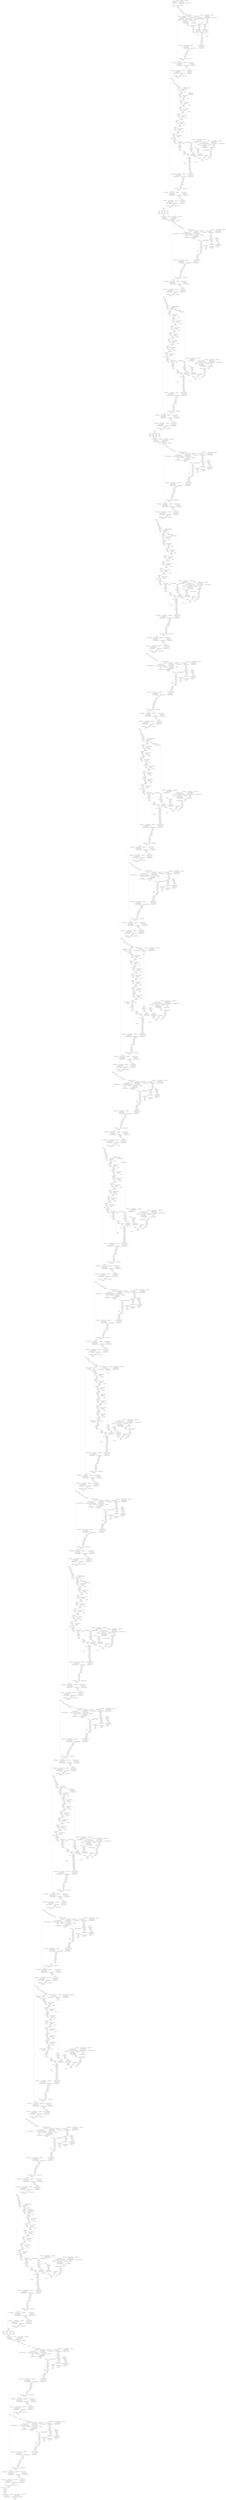 strict digraph  {
"0 features_1_0_attn_logit_scale" [id=0, type=get_attr];
"1 features_1_1_attn_logit_scale" [id=1, type=get_attr];
"2 features_3_0_attn_logit_scale" [id=2, type=get_attr];
"3 features_3_1_attn_logit_scale" [id=3, type=get_attr];
"4 features_5_0_attn_logit_scale" [id=4, type=get_attr];
"5 features_5_1_attn_logit_scale" [id=5, type=get_attr];
"6 features_5_2_attn_logit_scale" [id=6, type=get_attr];
"7 features_5_3_attn_logit_scale" [id=7, type=get_attr];
"8 features_5_4_attn_logit_scale" [id=8, type=get_attr];
"9 features_5_5_attn_logit_scale" [id=9, type=get_attr];
"10 features_5_6_attn_logit_scale" [id=10, type=get_attr];
"11 features_5_7_attn_logit_scale" [id=11, type=get_attr];
"12 features_5_8_attn_logit_scale" [id=12, type=get_attr];
"13 features_5_9_attn_logit_scale" [id=13, type=get_attr];
"14 features_5_10_attn_logit_scale" [id=14, type=get_attr];
"15 features_5_11_attn_logit_scale" [id=15, type=get_attr];
"16 features_5_12_attn_logit_scale" [id=16, type=get_attr];
"17 features_5_13_attn_logit_scale" [id=17, type=get_attr];
"18 features_5_14_attn_logit_scale" [id=18, type=get_attr];
"19 features_5_15_attn_logit_scale" [id=19, type=get_attr];
"20 features_5_16_attn_logit_scale" [id=20, type=get_attr];
"21 features_5_17_attn_logit_scale" [id=21, type=get_attr];
"22 features_7_0_attn_logit_scale" [id=22, type=get_attr];
"23 features_7_1_attn_logit_scale" [id=23, type=get_attr];
"24 features_0_0_weight" [id=24, type=get_attr];
"25 features_0_2_weight" [id=25, type=get_attr];
"26 features_0_2_bias" [id=26, type=get_attr];
"27 features_1_0_norm1_weight" [id=27, type=get_attr];
"28 features_1_0_norm1_bias" [id=28, type=get_attr];
"29 features_1_0_norm2_weight" [id=29, type=get_attr];
"30 features_1_0_norm2_bias" [id=30, type=get_attr];
"31 features_1_1_norm1_weight" [id=31, type=get_attr];
"32 features_1_1_norm1_bias" [id=32, type=get_attr];
"33 features_1_1_norm2_weight" [id=33, type=get_attr];
"34 features_1_1_norm2_bias" [id=34, type=get_attr];
"35 features_2_norm_weight" [id=35, type=get_attr];
"36 features_2_norm_bias" [id=36, type=get_attr];
"37 features_3_0_norm1_weight" [id=37, type=get_attr];
"38 features_3_0_norm1_bias" [id=38, type=get_attr];
"39 features_3_0_norm2_weight" [id=39, type=get_attr];
"40 features_3_0_norm2_bias" [id=40, type=get_attr];
"41 features_3_1_norm1_weight" [id=41, type=get_attr];
"42 features_3_1_norm1_bias" [id=42, type=get_attr];
"43 features_3_1_norm2_weight" [id=43, type=get_attr];
"44 features_3_1_norm2_bias" [id=44, type=get_attr];
"45 features_4_norm_weight" [id=45, type=get_attr];
"46 features_4_norm_bias" [id=46, type=get_attr];
"47 features_5_0_norm1_weight" [id=47, type=get_attr];
"48 features_5_0_norm1_bias" [id=48, type=get_attr];
"49 features_5_0_norm2_weight" [id=49, type=get_attr];
"50 features_5_0_norm2_bias" [id=50, type=get_attr];
"51 features_5_1_norm1_weight" [id=51, type=get_attr];
"52 features_5_1_norm1_bias" [id=52, type=get_attr];
"53 features_5_1_norm2_weight" [id=53, type=get_attr];
"54 features_5_1_norm2_bias" [id=54, type=get_attr];
"55 features_5_2_norm1_weight" [id=55, type=get_attr];
"56 features_5_2_norm1_bias" [id=56, type=get_attr];
"57 features_5_2_norm2_weight" [id=57, type=get_attr];
"58 features_5_2_norm2_bias" [id=58, type=get_attr];
"59 features_5_3_norm1_weight" [id=59, type=get_attr];
"60 features_5_3_norm1_bias" [id=60, type=get_attr];
"61 features_5_3_norm2_weight" [id=61, type=get_attr];
"62 features_5_3_norm2_bias" [id=62, type=get_attr];
"63 features_5_4_norm1_weight" [id=63, type=get_attr];
"64 features_5_4_norm1_bias" [id=64, type=get_attr];
"65 features_5_4_norm2_weight" [id=65, type=get_attr];
"66 features_5_4_norm2_bias" [id=66, type=get_attr];
"67 features_5_5_norm1_weight" [id=67, type=get_attr];
"68 features_5_5_norm1_bias" [id=68, type=get_attr];
"69 features_5_5_norm2_weight" [id=69, type=get_attr];
"70 features_5_5_norm2_bias" [id=70, type=get_attr];
"71 features_5_6_norm1_weight" [id=71, type=get_attr];
"72 features_5_6_norm1_bias" [id=72, type=get_attr];
"73 features_5_6_norm2_weight" [id=73, type=get_attr];
"74 features_5_6_norm2_bias" [id=74, type=get_attr];
"75 features_5_7_norm1_weight" [id=75, type=get_attr];
"76 features_5_7_norm1_bias" [id=76, type=get_attr];
"77 features_5_7_norm2_weight" [id=77, type=get_attr];
"78 features_5_7_norm2_bias" [id=78, type=get_attr];
"79 features_5_8_norm1_weight" [id=79, type=get_attr];
"80 features_5_8_norm1_bias" [id=80, type=get_attr];
"81 features_5_8_norm2_weight" [id=81, type=get_attr];
"82 features_5_8_norm2_bias" [id=82, type=get_attr];
"83 features_5_9_norm1_weight" [id=83, type=get_attr];
"84 features_5_9_norm1_bias" [id=84, type=get_attr];
"85 features_5_9_norm2_weight" [id=85, type=get_attr];
"86 features_5_9_norm2_bias" [id=86, type=get_attr];
"87 features_5_10_norm1_weight" [id=87, type=get_attr];
"88 features_5_10_norm1_bias" [id=88, type=get_attr];
"89 features_5_10_norm2_weight" [id=89, type=get_attr];
"90 features_5_10_norm2_bias" [id=90, type=get_attr];
"91 features_5_11_norm1_weight" [id=91, type=get_attr];
"92 features_5_11_norm1_bias" [id=92, type=get_attr];
"93 features_5_11_norm2_weight" [id=93, type=get_attr];
"94 features_5_11_norm2_bias" [id=94, type=get_attr];
"95 features_5_12_norm1_weight" [id=95, type=get_attr];
"96 features_5_12_norm1_bias" [id=96, type=get_attr];
"97 features_5_12_norm2_weight" [id=97, type=get_attr];
"98 features_5_12_norm2_bias" [id=98, type=get_attr];
"99 features_5_13_norm1_weight" [id=99, type=get_attr];
"100 features_5_13_norm1_bias" [id=100, type=get_attr];
"101 features_5_13_norm2_weight" [id=101, type=get_attr];
"102 features_5_13_norm2_bias" [id=102, type=get_attr];
"103 features_5_14_norm1_weight" [id=103, type=get_attr];
"104 features_5_14_norm1_bias" [id=104, type=get_attr];
"105 features_5_14_norm2_weight" [id=105, type=get_attr];
"106 features_5_14_norm2_bias" [id=106, type=get_attr];
"107 features_5_15_norm1_weight" [id=107, type=get_attr];
"108 features_5_15_norm1_bias" [id=108, type=get_attr];
"109 features_5_15_norm2_weight" [id=109, type=get_attr];
"110 features_5_15_norm2_bias" [id=110, type=get_attr];
"111 features_5_16_norm1_weight" [id=111, type=get_attr];
"112 features_5_16_norm1_bias" [id=112, type=get_attr];
"113 features_5_16_norm2_weight" [id=113, type=get_attr];
"114 features_5_16_norm2_bias" [id=114, type=get_attr];
"115 features_5_17_norm1_weight" [id=115, type=get_attr];
"116 features_5_17_norm1_bias" [id=116, type=get_attr];
"117 features_5_17_norm2_weight" [id=117, type=get_attr];
"118 features_5_17_norm2_bias" [id=118, type=get_attr];
"119 features_6_norm_weight" [id=119, type=get_attr];
"120 features_6_norm_bias" [id=120, type=get_attr];
"121 features_7_0_norm1_weight" [id=121, type=get_attr];
"122 features_7_0_norm1_bias" [id=122, type=get_attr];
"123 features_7_0_norm2_weight" [id=123, type=get_attr];
"124 features_7_0_norm2_bias" [id=124, type=get_attr];
"125 features_7_1_norm1_weight" [id=125, type=get_attr];
"126 features_7_1_norm1_bias" [id=126, type=get_attr];
"127 features_7_1_norm2_weight" [id=127, type=get_attr];
"128 features_7_1_norm2_bias" [id=128, type=get_attr];
"129 norm_weight" [id=129, type=get_attr];
"130 norm_bias" [id=130, type=get_attr];
"131 features_1_0_attn_relative_coords_table" [id=131, type=get_attr];
"132 features_1_0_attn_relative_position_index" [id=132, type=get_attr];
"133 features_1_1_attn_relative_coords_table" [id=133, type=get_attr];
"134 features_1_1_attn_relative_position_index" [id=134, type=get_attr];
"135 features_3_0_attn_relative_coords_table" [id=135, type=get_attr];
"136 features_3_0_attn_relative_position_index" [id=136, type=get_attr];
"137 features_3_1_attn_relative_coords_table" [id=137, type=get_attr];
"138 features_3_1_attn_relative_position_index" [id=138, type=get_attr];
"139 features_5_0_attn_relative_coords_table" [id=139, type=get_attr];
"140 features_5_0_attn_relative_position_index" [id=140, type=get_attr];
"141 features_5_1_attn_relative_coords_table" [id=141, type=get_attr];
"142 features_5_1_attn_relative_position_index" [id=142, type=get_attr];
"143 features_5_2_attn_relative_coords_table" [id=143, type=get_attr];
"144 features_5_2_attn_relative_position_index" [id=144, type=get_attr];
"145 features_5_3_attn_relative_coords_table" [id=145, type=get_attr];
"146 features_5_3_attn_relative_position_index" [id=146, type=get_attr];
"147 features_5_4_attn_relative_coords_table" [id=147, type=get_attr];
"148 features_5_4_attn_relative_position_index" [id=148, type=get_attr];
"149 features_5_5_attn_relative_coords_table" [id=149, type=get_attr];
"150 features_5_5_attn_relative_position_index" [id=150, type=get_attr];
"151 features_5_6_attn_relative_coords_table" [id=151, type=get_attr];
"152 features_5_6_attn_relative_position_index" [id=152, type=get_attr];
"153 features_5_7_attn_relative_coords_table" [id=153, type=get_attr];
"154 features_5_7_attn_relative_position_index" [id=154, type=get_attr];
"155 features_5_8_attn_relative_coords_table" [id=155, type=get_attr];
"156 features_5_8_attn_relative_position_index" [id=156, type=get_attr];
"157 features_5_9_attn_relative_coords_table" [id=157, type=get_attr];
"158 features_5_9_attn_relative_position_index" [id=158, type=get_attr];
"159 features_5_10_attn_relative_coords_table" [id=159, type=get_attr];
"160 features_5_10_attn_relative_position_index" [id=160, type=get_attr];
"161 features_5_11_attn_relative_coords_table" [id=161, type=get_attr];
"162 features_5_11_attn_relative_position_index" [id=162, type=get_attr];
"163 features_5_12_attn_relative_coords_table" [id=163, type=get_attr];
"164 features_5_12_attn_relative_position_index" [id=164, type=get_attr];
"165 features_5_13_attn_relative_coords_table" [id=165, type=get_attr];
"166 features_5_13_attn_relative_position_index" [id=166, type=get_attr];
"167 features_5_14_attn_relative_coords_table" [id=167, type=get_attr];
"168 features_5_14_attn_relative_position_index" [id=168, type=get_attr];
"169 features_5_15_attn_relative_coords_table" [id=169, type=get_attr];
"170 features_5_15_attn_relative_position_index" [id=170, type=get_attr];
"171 features_5_16_attn_relative_coords_table" [id=171, type=get_attr];
"172 features_5_16_attn_relative_position_index" [id=172, type=get_attr];
"173 features_5_17_attn_relative_coords_table" [id=173, type=get_attr];
"174 features_5_17_attn_relative_position_index" [id=174, type=get_attr];
"175 features_7_0_attn_relative_coords_table" [id=175, type=get_attr];
"176 features_7_0_attn_relative_position_index" [id=176, type=get_attr];
"177 features_7_1_attn_relative_coords_table" [id=177, type=get_attr];
"178 features_7_1_attn_relative_position_index" [id=178, type=get_attr];
"179 features_1_1_attn_lifted_tensor_0" [id=179, type=get_attr];
"180 features_1_1_attn_lifted_tensor_1" [id=180, type=get_attr];
"181 features_1_1_attn_lifted_tensor_2" [id=181, type=get_attr];
"182 features_1_1_attn_lifted_tensor_3" [id=182, type=get_attr];
"183 features_1_1_attn_lifted_tensor_4" [id=183, type=get_attr];
"184 features_1_1_attn_lifted_tensor_5" [id=184, type=get_attr];
"185 features_1_1_attn_lifted_tensor_6" [id=185, type=get_attr];
"186 features_1_1_attn_lifted_tensor_7" [id=186, type=get_attr];
"187 features_1_1_attn_lifted_tensor_8" [id=187, type=get_attr];
"188 features_3_1_attn_lifted_tensor_9" [id=188, type=get_attr];
"189 features_3_1_attn_lifted_tensor_10" [id=189, type=get_attr];
"190 features_3_1_attn_lifted_tensor_11" [id=190, type=get_attr];
"191 features_3_1_attn_lifted_tensor_12" [id=191, type=get_attr];
"192 features_3_1_attn_lifted_tensor_13" [id=192, type=get_attr];
"193 features_3_1_attn_lifted_tensor_14" [id=193, type=get_attr];
"194 features_3_1_attn_lifted_tensor_15" [id=194, type=get_attr];
"195 features_3_1_attn_lifted_tensor_16" [id=195, type=get_attr];
"196 features_3_1_attn_lifted_tensor_17" [id=196, type=get_attr];
"197 features_5_1_attn_lifted_tensor_18" [id=197, type=get_attr];
"198 features_5_1_attn_lifted_tensor_19" [id=198, type=get_attr];
"199 features_5_1_attn_lifted_tensor_20" [id=199, type=get_attr];
"200 features_5_1_attn_lifted_tensor_21" [id=200, type=get_attr];
"201 features_5_1_attn_lifted_tensor_22" [id=201, type=get_attr];
"202 features_5_1_attn_lifted_tensor_23" [id=202, type=get_attr];
"203 features_5_1_attn_lifted_tensor_24" [id=203, type=get_attr];
"204 features_5_1_attn_lifted_tensor_25" [id=204, type=get_attr];
"205 features_5_1_attn_lifted_tensor_26" [id=205, type=get_attr];
"206 features_5_3_attn_lifted_tensor_27" [id=206, type=get_attr];
"207 features_5_3_attn_lifted_tensor_28" [id=207, type=get_attr];
"208 features_5_3_attn_lifted_tensor_29" [id=208, type=get_attr];
"209 features_5_3_attn_lifted_tensor_30" [id=209, type=get_attr];
"210 features_5_3_attn_lifted_tensor_31" [id=210, type=get_attr];
"211 features_5_3_attn_lifted_tensor_32" [id=211, type=get_attr];
"212 features_5_3_attn_lifted_tensor_33" [id=212, type=get_attr];
"213 features_5_3_attn_lifted_tensor_34" [id=213, type=get_attr];
"214 features_5_3_attn_lifted_tensor_35" [id=214, type=get_attr];
"215 features_5_5_attn_lifted_tensor_36" [id=215, type=get_attr];
"216 features_5_5_attn_lifted_tensor_37" [id=216, type=get_attr];
"217 features_5_5_attn_lifted_tensor_38" [id=217, type=get_attr];
"218 features_5_5_attn_lifted_tensor_39" [id=218, type=get_attr];
"219 features_5_5_attn_lifted_tensor_40" [id=219, type=get_attr];
"220 features_5_5_attn_lifted_tensor_41" [id=220, type=get_attr];
"221 features_5_5_attn_lifted_tensor_42" [id=221, type=get_attr];
"222 features_5_5_attn_lifted_tensor_43" [id=222, type=get_attr];
"223 features_5_5_attn_lifted_tensor_44" [id=223, type=get_attr];
"224 features_5_7_attn_lifted_tensor_45" [id=224, type=get_attr];
"225 features_5_7_attn_lifted_tensor_46" [id=225, type=get_attr];
"226 features_5_7_attn_lifted_tensor_47" [id=226, type=get_attr];
"227 features_5_7_attn_lifted_tensor_48" [id=227, type=get_attr];
"228 features_5_7_attn_lifted_tensor_49" [id=228, type=get_attr];
"229 features_5_7_attn_lifted_tensor_50" [id=229, type=get_attr];
"230 features_5_7_attn_lifted_tensor_51" [id=230, type=get_attr];
"231 features_5_7_attn_lifted_tensor_52" [id=231, type=get_attr];
"232 features_5_7_attn_lifted_tensor_53" [id=232, type=get_attr];
"233 features_5_9_attn_lifted_tensor_54" [id=233, type=get_attr];
"234 features_5_9_attn_lifted_tensor_55" [id=234, type=get_attr];
"235 features_5_9_attn_lifted_tensor_56" [id=235, type=get_attr];
"236 features_5_9_attn_lifted_tensor_57" [id=236, type=get_attr];
"237 features_5_9_attn_lifted_tensor_58" [id=237, type=get_attr];
"238 features_5_9_attn_lifted_tensor_59" [id=238, type=get_attr];
"239 features_5_9_attn_lifted_tensor_60" [id=239, type=get_attr];
"240 features_5_9_attn_lifted_tensor_61" [id=240, type=get_attr];
"241 features_5_9_attn_lifted_tensor_62" [id=241, type=get_attr];
"242 features_5_11_attn_lifted_tensor_63" [id=242, type=get_attr];
"243 features_5_11_attn_lifted_tensor_64" [id=243, type=get_attr];
"244 features_5_11_attn_lifted_tensor_65" [id=244, type=get_attr];
"245 features_5_11_attn_lifted_tensor_66" [id=245, type=get_attr];
"246 features_5_11_attn_lifted_tensor_67" [id=246, type=get_attr];
"247 features_5_11_attn_lifted_tensor_68" [id=247, type=get_attr];
"248 features_5_11_attn_lifted_tensor_69" [id=248, type=get_attr];
"249 features_5_11_attn_lifted_tensor_70" [id=249, type=get_attr];
"250 features_5_11_attn_lifted_tensor_71" [id=250, type=get_attr];
"251 features_5_13_attn_lifted_tensor_72" [id=251, type=get_attr];
"252 features_5_13_attn_lifted_tensor_73" [id=252, type=get_attr];
"253 features_5_13_attn_lifted_tensor_74" [id=253, type=get_attr];
"254 features_5_13_attn_lifted_tensor_75" [id=254, type=get_attr];
"255 features_5_13_attn_lifted_tensor_76" [id=255, type=get_attr];
"256 features_5_13_attn_lifted_tensor_77" [id=256, type=get_attr];
"257 features_5_13_attn_lifted_tensor_78" [id=257, type=get_attr];
"258 features_5_13_attn_lifted_tensor_79" [id=258, type=get_attr];
"259 features_5_13_attn_lifted_tensor_80" [id=259, type=get_attr];
"260 features_5_15_attn_lifted_tensor_81" [id=260, type=get_attr];
"261 features_5_15_attn_lifted_tensor_82" [id=261, type=get_attr];
"262 features_5_15_attn_lifted_tensor_83" [id=262, type=get_attr];
"263 features_5_15_attn_lifted_tensor_84" [id=263, type=get_attr];
"264 features_5_15_attn_lifted_tensor_85" [id=264, type=get_attr];
"265 features_5_15_attn_lifted_tensor_86" [id=265, type=get_attr];
"266 features_5_15_attn_lifted_tensor_87" [id=266, type=get_attr];
"267 features_5_15_attn_lifted_tensor_88" [id=267, type=get_attr];
"268 features_5_15_attn_lifted_tensor_89" [id=268, type=get_attr];
"269 features_5_17_attn_lifted_tensor_90" [id=269, type=get_attr];
"270 features_5_17_attn_lifted_tensor_91" [id=270, type=get_attr];
"271 features_5_17_attn_lifted_tensor_92" [id=271, type=get_attr];
"272 features_5_17_attn_lifted_tensor_93" [id=272, type=get_attr];
"273 features_5_17_attn_lifted_tensor_94" [id=273, type=get_attr];
"274 features_5_17_attn_lifted_tensor_95" [id=274, type=get_attr];
"275 features_5_17_attn_lifted_tensor_96" [id=275, type=get_attr];
"276 features_5_17_attn_lifted_tensor_97" [id=276, type=get_attr];
"277 features_5_17_attn_lifted_tensor_98" [id=277, type=get_attr];
"278 x" [id=278, type=input];
"279 quantize_per_tensor_default" [id=279, type=quantize_per_tensor];
"280 dequantize_per_tensor_default" [id=280, type=dequantize_per_tensor];
"281 conv2d_scale_0" [id=281, type=get_attr];
"282 conv2d_zero_point_0" [id=282, type=get_attr];
"283 quantize_per_channel_default" [id=283, type=quantize_per_channel];
"284 dequantize_per_channel_default" [id=284, type=dequantize_per_channel];
"285 features_0_0_bias_0_0" [id=285, type=get_attr];
"286 conv2d" [id=286, type=conv2d];
"287 permute" [id=287, type=permute];
"288 layer_norm" [id=288, type=layer_norm];
"289 linear_updated_constant0" [id=289, type=get_attr];
"290 features_1_0_attn_relative_coords_table_0_0_nncf_smooth_quant_0" [id=290, type=call_module];
"291 linear_scale_0" [id=291, type=get_attr];
"292 linear_zero_point_0" [id=292, type=get_attr];
"293 quantize_per_channel_default_1" [id=293, type=quantize_per_channel];
"294 dequantize_per_channel_default_1" [id=294, type=dequantize_per_channel];
"295 features_1_0_attn_cpb_mlp_0_bias_0_0" [id=295, type=get_attr];
"296 linear" [id=296, type=linear];
"297 relu" [id=297, type=relu];
"298 linear_1_updated_constant0" [id=298, type=get_attr];
"299 relu_0_0_nncf_smooth_quant_0" [id=299, type=call_module];
"300 linear_1_scale_0" [id=300, type=get_attr];
"301 linear_1_zero_point_0" [id=301, type=get_attr];
"302 quantize_per_channel_default_2" [id=302, type=quantize_per_channel];
"303 dequantize_per_channel_default_2" [id=303, type=dequantize_per_channel];
"304 linear_1" [id=304, type=linear];
"305 view" [id=305, type=view];
"306 index" [id=306, type=index];
"307 view_1" [id=307, type=view];
"308 permute_1" [id=308, type=permute];
"309 clone" [id=309, type=clone];
"310 unsqueeze" [id=310, type=unsqueeze];
"311 sigmoid" [id=311, type=sigmoid];
"312 mul" [id=312, type=mul];
"313 pad" [id=313, type=pad];
"314 view_2" [id=314, type=view];
"315 permute_2" [id=315, type=permute];
"316 clone_1" [id=316, type=clone];
"317 _unsafe_view" [id=317, type=_unsafe_view];
"318 linear_2_updated_constant0" [id=318, type=get_attr];
"319 _unsafe_view_0_0_nncf_smooth_quant_0" [id=319, type=call_module];
"320 quantize_per_tensor_default_1" [id=320, type=quantize_per_tensor];
"321 dequantize_per_tensor_default_1" [id=321, type=dequantize_per_tensor];
"322 linear_2_scale_0" [id=322, type=get_attr];
"323 linear_2_zero_point_0" [id=323, type=get_attr];
"324 quantize_per_channel_default_3" [id=324, type=quantize_per_channel];
"325 dequantize_per_channel_default_3" [id=325, type=dequantize_per_channel];
"326 features_1_0_attn_qkv_bias_0_0" [id=326, type=get_attr];
"327 linear_2" [id=327, type=linear];
"328 view_3" [id=328, type=view];
"329 permute_3" [id=329, type=permute];
"330 select" [id=330, type=select];
"331 select_1" [id=331, type=select];
"332 select_2" [id=332, type=select];
"333 linalg_vector_norm" [id=333, type=linalg_vector_norm];
"334 clamp_min" [id=334, type=clamp_min];
"335 expand" [id=335, type=expand];
"336 div" [id=336, type=div];
"337 quantize_per_tensor_default_2" [id=337, type=quantize_per_tensor];
"338 dequantize_per_tensor_default_2" [id=338, type=dequantize_per_tensor];
"339 linalg_vector_norm_1" [id=339, type=linalg_vector_norm];
"340 clamp_min_1" [id=340, type=clamp_min];
"341 expand_1" [id=341, type=expand];
"342 div_1" [id=342, type=div];
"343 quantize_per_tensor_default_3" [id=343, type=quantize_per_tensor];
"344 dequantize_per_tensor_default_3" [id=344, type=dequantize_per_tensor];
"345 transpose" [id=345, type=transpose];
"346 matmul" [id=346, type=matmul];
"347 clamp" [id=347, type=clamp];
"348 exp" [id=348, type=exp];
"349 mul_1" [id=349, type=mul];
"350 add" [id=350, type=add];
"351 softmax" [id=351, type=softmax];
"352 dropout" [id=352, type=dropout];
"353 matmul_1" [id=353, type=matmul];
"354 transpose_1" [id=354, type=transpose];
"355 clone_3" [id=355, type=clone];
"356 _unsafe_view_1" [id=356, type=_unsafe_view];
"357 linear_3_updated_constant0" [id=357, type=get_attr];
"358 _unsafe_view_1_0_0_nncf_smooth_quant_0" [id=358, type=call_module];
"359 quantize_per_tensor_default_4" [id=359, type=quantize_per_tensor];
"360 dequantize_per_tensor_default_4" [id=360, type=dequantize_per_tensor];
"361 linear_3_scale_0" [id=361, type=get_attr];
"362 linear_3_zero_point_0" [id=362, type=get_attr];
"363 quantize_per_channel_default_4" [id=363, type=quantize_per_channel];
"364 dequantize_per_channel_default_4" [id=364, type=dequantize_per_channel];
"365 features_1_0_attn_proj_bias_0_0" [id=365, type=get_attr];
"366 linear_3" [id=366, type=linear];
"367 dropout_1" [id=367, type=dropout];
"368 view_4" [id=368, type=view];
"369 permute_4" [id=369, type=permute];
"370 clone_4" [id=370, type=clone];
"371 _unsafe_view_2" [id=371, type=_unsafe_view];
"372 slice_3" [id=372, type=slice];
"373 slice_4" [id=373, type=slice];
"374 layer_norm_1" [id=374, type=layer_norm];
"375 add_1" [id=375, type=add];
"376 linear_4_updated_constant0" [id=376, type=get_attr];
"377 add_1_0_0_nncf_smooth_quant_0" [id=377, type=call_module];
"378 quantize_per_tensor_default_5" [id=378, type=quantize_per_tensor];
"379 dequantize_per_tensor_default_5" [id=379, type=dequantize_per_tensor];
"380 linear_4_scale_0" [id=380, type=get_attr];
"381 linear_4_zero_point_0" [id=381, type=get_attr];
"382 quantize_per_channel_default_5" [id=382, type=quantize_per_channel];
"383 dequantize_per_channel_default_5" [id=383, type=dequantize_per_channel];
"384 features_1_0_mlp_0_bias_0_0" [id=384, type=get_attr];
"385 linear_4" [id=385, type=linear];
"386 gelu" [id=386, type=gelu];
"387 dropout_2" [id=387, type=dropout];
"388 linear_5_updated_constant0" [id=388, type=get_attr];
"389 dropout_2_0_0_nncf_smooth_quant_0" [id=389, type=call_module];
"390 quantize_per_tensor_default_6" [id=390, type=quantize_per_tensor];
"391 dequantize_per_tensor_default_6" [id=391, type=dequantize_per_tensor];
"392 linear_5_scale_0" [id=392, type=get_attr];
"393 linear_5_zero_point_0" [id=393, type=get_attr];
"394 quantize_per_channel_default_6" [id=394, type=quantize_per_channel];
"395 dequantize_per_channel_default_6" [id=395, type=dequantize_per_channel];
"396 features_1_0_mlp_3_bias_0_0" [id=396, type=get_attr];
"397 linear_5" [id=397, type=linear];
"398 dropout_3" [id=398, type=dropout];
"399 layer_norm_2" [id=399, type=layer_norm];
"400 add_2" [id=400, type=add];
"401 linear_6_updated_constant0" [id=401, type=get_attr];
"402 features_1_1_attn_relative_coords_table_0_0_nncf_smooth_quant_0" [id=402, type=call_module];
"403 linear_6_scale_0" [id=403, type=get_attr];
"404 linear_6_zero_point_0" [id=404, type=get_attr];
"405 quantize_per_channel_default_7" [id=405, type=quantize_per_channel];
"406 dequantize_per_channel_default_7" [id=406, type=dequantize_per_channel];
"407 features_1_1_attn_cpb_mlp_0_bias_0_0" [id=407, type=get_attr];
"408 linear_6" [id=408, type=linear];
"409 relu_1" [id=409, type=relu];
"410 linear_7_updated_constant0" [id=410, type=get_attr];
"411 relu_1_0_0_nncf_smooth_quant_0" [id=411, type=call_module];
"412 linear_7_scale_0" [id=412, type=get_attr];
"413 linear_7_zero_point_0" [id=413, type=get_attr];
"414 quantize_per_channel_default_8" [id=414, type=quantize_per_channel];
"415 dequantize_per_channel_default_8" [id=415, type=dequantize_per_channel];
"416 linear_7" [id=416, type=linear];
"417 view_5" [id=417, type=view];
"418 index_1" [id=418, type=index];
"419 view_6" [id=419, type=view];
"420 permute_5" [id=420, type=permute];
"421 clone_5" [id=421, type=clone];
"422 unsqueeze_1" [id=422, type=unsqueeze];
"423 sigmoid_1" [id=423, type=sigmoid];
"424 mul_2" [id=424, type=mul];
"425 pad_1" [id=425, type=pad];
"426 roll" [id=426, type=roll];
"427 view_7" [id=427, type=view];
"428 permute_6" [id=428, type=permute];
"429 clone_6" [id=429, type=clone];
"430 _unsafe_view_3" [id=430, type=_unsafe_view];
"431 linear_8_updated_constant0" [id=431, type=get_attr];
"432 _unsafe_view_3_0_0_nncf_smooth_quant_0" [id=432, type=call_module];
"433 quantize_per_tensor_default_7" [id=433, type=quantize_per_tensor];
"434 dequantize_per_tensor_default_7" [id=434, type=dequantize_per_tensor];
"435 linear_8_scale_0" [id=435, type=get_attr];
"436 linear_8_zero_point_0" [id=436, type=get_attr];
"437 quantize_per_channel_default_9" [id=437, type=quantize_per_channel];
"438 dequantize_per_channel_default_9" [id=438, type=dequantize_per_channel];
"439 features_1_1_attn_qkv_bias_0_0" [id=439, type=get_attr];
"440 linear_8" [id=440, type=linear];
"441 view_8" [id=441, type=view];
"442 permute_7" [id=442, type=permute];
"443 select_3" [id=443, type=select];
"444 select_4" [id=444, type=select];
"445 select_5" [id=445, type=select];
"446 linalg_vector_norm_2" [id=446, type=linalg_vector_norm];
"447 clamp_min_2" [id=447, type=clamp_min];
"448 expand_2" [id=448, type=expand];
"449 div_2" [id=449, type=div];
"450 quantize_per_tensor_default_8" [id=450, type=quantize_per_tensor];
"451 dequantize_per_tensor_default_8" [id=451, type=dequantize_per_tensor];
"452 linalg_vector_norm_3" [id=452, type=linalg_vector_norm];
"453 clamp_min_3" [id=453, type=clamp_min];
"454 expand_3" [id=454, type=expand];
"455 div_3" [id=455, type=div];
"456 quantize_per_tensor_default_9" [id=456, type=quantize_per_tensor];
"457 dequantize_per_tensor_default_9" [id=457, type=dequantize_per_tensor];
"458 transpose_2" [id=458, type=transpose];
"459 matmul_2" [id=459, type=matmul];
"460 clamp_1" [id=460, type=clamp];
"461 exp_1" [id=461, type=exp];
"462 mul_3" [id=462, type=mul];
"463 add_3" [id=463, type=add];
"464 new_zeros" [id=464, type=new_zeros];
"465 lift_fresh_copy" [id=465, type=lift_fresh_copy];
"466 slice_7" [id=466, type=slice];
"467 slice_8" [id=467, type=slice];
"468 fill" [id=468, type=fill];
"469 slice_9" [id=469, type=slice];
"470 slice_scatter_2" [id=470, type=slice_scatter];
"471 slice_scatter_3" [id=471, type=slice_scatter];
"472 lift_fresh_copy_1" [id=472, type=lift_fresh_copy];
"473 slice_14" [id=473, type=slice];
"474 slice_15" [id=474, type=slice];
"475 fill_1" [id=475, type=fill];
"476 slice_16" [id=476, type=slice];
"477 slice_scatter_4" [id=477, type=slice_scatter];
"478 slice_scatter_5" [id=478, type=slice_scatter];
"479 lift_fresh_copy_2" [id=479, type=lift_fresh_copy];
"480 slice_21" [id=480, type=slice];
"481 slice_22" [id=481, type=slice];
"482 fill_2" [id=482, type=fill];
"483 slice_23" [id=483, type=slice];
"484 slice_scatter_6" [id=484, type=slice_scatter];
"485 slice_scatter_7" [id=485, type=slice_scatter];
"486 lift_fresh_copy_3" [id=486, type=lift_fresh_copy];
"487 slice_28" [id=487, type=slice];
"488 slice_29" [id=488, type=slice];
"489 fill_3" [id=489, type=fill];
"490 slice_30" [id=490, type=slice];
"491 slice_scatter_8" [id=491, type=slice_scatter];
"492 slice_scatter_9" [id=492, type=slice_scatter];
"493 lift_fresh_copy_4" [id=493, type=lift_fresh_copy];
"494 slice_35" [id=494, type=slice];
"495 slice_36" [id=495, type=slice];
"496 fill_4" [id=496, type=fill];
"497 slice_37" [id=497, type=slice];
"498 slice_scatter_10" [id=498, type=slice_scatter];
"499 slice_scatter_11" [id=499, type=slice_scatter];
"500 lift_fresh_copy_5" [id=500, type=lift_fresh_copy];
"501 slice_42" [id=501, type=slice];
"502 slice_43" [id=502, type=slice];
"503 fill_5" [id=503, type=fill];
"504 slice_44" [id=504, type=slice];
"505 slice_scatter_12" [id=505, type=slice_scatter];
"506 slice_scatter_13" [id=506, type=slice_scatter];
"507 lift_fresh_copy_6" [id=507, type=lift_fresh_copy];
"508 slice_49" [id=508, type=slice];
"509 slice_50" [id=509, type=slice];
"510 fill_6" [id=510, type=fill];
"511 slice_51" [id=511, type=slice];
"512 slice_scatter_14" [id=512, type=slice_scatter];
"513 slice_scatter_15" [id=513, type=slice_scatter];
"514 lift_fresh_copy_7" [id=514, type=lift_fresh_copy];
"515 slice_56" [id=515, type=slice];
"516 slice_57" [id=516, type=slice];
"517 fill_7" [id=517, type=fill];
"518 slice_58" [id=518, type=slice];
"519 slice_scatter_16" [id=519, type=slice_scatter];
"520 slice_scatter_17" [id=520, type=slice_scatter];
"521 lift_fresh_copy_8" [id=521, type=lift_fresh_copy];
"522 slice_63" [id=522, type=slice];
"523 slice_64" [id=523, type=slice];
"524 fill_8" [id=524, type=fill];
"525 slice_65" [id=525, type=slice];
"526 slice_scatter_18" [id=526, type=slice_scatter];
"527 slice_scatter_19" [id=527, type=slice_scatter];
"528 view_10" [id=528, type=view];
"529 permute_9" [id=529, type=permute];
"530 clone_8" [id=530, type=clone];
"531 _unsafe_view_4" [id=531, type=_unsafe_view];
"532 unsqueeze_2" [id=532, type=unsqueeze];
"533 unsqueeze_3" [id=533, type=unsqueeze];
"534 sub" [id=534, type=sub];
"535 ne" [id=535, type=ne];
"536 masked_fill" [id=536, type=masked_fill];
"537 eq" [id=537, type=eq];
"538 masked_fill_1" [id=538, type=masked_fill];
"539 view_11" [id=539, type=view];
"540 unsqueeze_4" [id=540, type=unsqueeze];
"541 unsqueeze_5" [id=541, type=unsqueeze];
"542 add_4" [id=542, type=add];
"543 view_12" [id=543, type=view];
"544 softmax_1" [id=544, type=softmax];
"545 dropout_4" [id=545, type=dropout];
"546 matmul_3" [id=546, type=matmul];
"547 transpose_3" [id=547, type=transpose];
"548 clone_9" [id=548, type=clone];
"549 _unsafe_view_5" [id=549, type=_unsafe_view];
"550 linear_9_updated_constant0" [id=550, type=get_attr];
"551 _unsafe_view_5_0_0_nncf_smooth_quant_0" [id=551, type=call_module];
"552 quantize_per_tensor_default_10" [id=552, type=quantize_per_tensor];
"553 dequantize_per_tensor_default_10" [id=553, type=dequantize_per_tensor];
"554 linear_9_scale_0" [id=554, type=get_attr];
"555 linear_9_zero_point_0" [id=555, type=get_attr];
"556 quantize_per_channel_default_10" [id=556, type=quantize_per_channel];
"557 dequantize_per_channel_default_10" [id=557, type=dequantize_per_channel];
"558 features_1_1_attn_proj_bias_0_0" [id=558, type=get_attr];
"559 linear_9" [id=559, type=linear];
"560 dropout_5" [id=560, type=dropout];
"561 view_13" [id=561, type=view];
"562 permute_10" [id=562, type=permute];
"563 clone_10" [id=563, type=clone];
"564 _unsafe_view_6" [id=564, type=_unsafe_view];
"565 roll_1" [id=565, type=roll];
"566 slice_68" [id=566, type=slice];
"567 slice_69" [id=567, type=slice];
"568 layer_norm_3" [id=568, type=layer_norm];
"569 add_5" [id=569, type=add];
"570 linear_10_updated_constant0" [id=570, type=get_attr];
"571 add_5_0_0_nncf_smooth_quant_0" [id=571, type=call_module];
"572 quantize_per_tensor_default_11" [id=572, type=quantize_per_tensor];
"573 dequantize_per_tensor_default_11" [id=573, type=dequantize_per_tensor];
"574 linear_10_scale_0" [id=574, type=get_attr];
"575 linear_10_zero_point_0" [id=575, type=get_attr];
"576 quantize_per_channel_default_11" [id=576, type=quantize_per_channel];
"577 dequantize_per_channel_default_11" [id=577, type=dequantize_per_channel];
"578 features_1_1_mlp_0_bias_0_0" [id=578, type=get_attr];
"579 linear_10" [id=579, type=linear];
"580 gelu_1" [id=580, type=gelu];
"581 dropout_6" [id=581, type=dropout];
"582 linear_11_updated_constant0" [id=582, type=get_attr];
"583 dropout_6_0_0_nncf_smooth_quant_0" [id=583, type=call_module];
"584 quantize_per_tensor_default_12" [id=584, type=quantize_per_tensor];
"585 dequantize_per_tensor_default_12" [id=585, type=dequantize_per_tensor];
"586 linear_11_scale_0" [id=586, type=get_attr];
"587 linear_11_zero_point_0" [id=587, type=get_attr];
"588 quantize_per_channel_default_12" [id=588, type=quantize_per_channel];
"589 dequantize_per_channel_default_12" [id=589, type=dequantize_per_channel];
"590 features_1_1_mlp_3_bias_0_0" [id=590, type=get_attr];
"591 linear_11" [id=591, type=linear];
"592 dropout_7" [id=592, type=dropout];
"593 layer_norm_4" [id=593, type=layer_norm];
"594 add_6" [id=594, type=add];
"595 pad_2" [id=595, type=pad];
"596 slice_70" [id=596, type=slice];
"597 slice_71" [id=597, type=slice];
"598 slice_72" [id=598, type=slice];
"599 slice_73" [id=599, type=slice];
"600 slice_74" [id=600, type=slice];
"601 slice_75" [id=601, type=slice];
"602 slice_76" [id=602, type=slice];
"603 slice_77" [id=603, type=slice];
"604 slice_78" [id=604, type=slice];
"605 slice_79" [id=605, type=slice];
"606 slice_80" [id=606, type=slice];
"607 slice_81" [id=607, type=slice];
"608 cat" [id=608, type=cat];
"609 linear_12_updated_constant0" [id=609, type=get_attr];
"610 cat_0_0_nncf_smooth_quant_0" [id=610, type=call_module];
"611 quantize_per_tensor_default_13" [id=611, type=quantize_per_tensor];
"612 dequantize_per_tensor_default_13" [id=612, type=dequantize_per_tensor];
"613 linear_12_scale_0" [id=613, type=get_attr];
"614 linear_12_zero_point_0" [id=614, type=get_attr];
"615 quantize_per_channel_default_13" [id=615, type=quantize_per_channel];
"616 dequantize_per_channel_default_13" [id=616, type=dequantize_per_channel];
"617 linear_12" [id=617, type=linear];
"618 layer_norm_5" [id=618, type=layer_norm];
"619 linear_13_updated_constant0" [id=619, type=get_attr];
"620 features_3_0_attn_relative_coords_table_0_0_nncf_smooth_quant_0" [id=620, type=call_module];
"621 linear_13_scale_0" [id=621, type=get_attr];
"622 linear_13_zero_point_0" [id=622, type=get_attr];
"623 quantize_per_channel_default_14" [id=623, type=quantize_per_channel];
"624 dequantize_per_channel_default_14" [id=624, type=dequantize_per_channel];
"625 features_3_0_attn_cpb_mlp_0_bias_0_0" [id=625, type=get_attr];
"626 linear_13" [id=626, type=linear];
"627 relu_2" [id=627, type=relu];
"628 linear_14_updated_constant0" [id=628, type=get_attr];
"629 relu_2_0_0_nncf_smooth_quant_0" [id=629, type=call_module];
"630 linear_14_scale_0" [id=630, type=get_attr];
"631 linear_14_zero_point_0" [id=631, type=get_attr];
"632 quantize_per_channel_default_15" [id=632, type=quantize_per_channel];
"633 dequantize_per_channel_default_15" [id=633, type=dequantize_per_channel];
"634 linear_14" [id=634, type=linear];
"635 view_14" [id=635, type=view];
"636 index_2" [id=636, type=index];
"637 view_15" [id=637, type=view];
"638 permute_11" [id=638, type=permute];
"639 clone_11" [id=639, type=clone];
"640 unsqueeze_6" [id=640, type=unsqueeze];
"641 sigmoid_2" [id=641, type=sigmoid];
"642 mul_4" [id=642, type=mul];
"643 pad_3" [id=643, type=pad];
"644 view_16" [id=644, type=view];
"645 permute_12" [id=645, type=permute];
"646 clone_12" [id=646, type=clone];
"647 _unsafe_view_7" [id=647, type=_unsafe_view];
"648 linear_15_updated_constant0" [id=648, type=get_attr];
"649 _unsafe_view_7_0_0_nncf_smooth_quant_0" [id=649, type=call_module];
"650 quantize_per_tensor_default_14" [id=650, type=quantize_per_tensor];
"651 dequantize_per_tensor_default_14" [id=651, type=dequantize_per_tensor];
"652 linear_15_scale_0" [id=652, type=get_attr];
"653 linear_15_zero_point_0" [id=653, type=get_attr];
"654 quantize_per_channel_default_16" [id=654, type=quantize_per_channel];
"655 dequantize_per_channel_default_16" [id=655, type=dequantize_per_channel];
"656 features_3_0_attn_qkv_bias_0_0" [id=656, type=get_attr];
"657 linear_15" [id=657, type=linear];
"658 view_17" [id=658, type=view];
"659 permute_13" [id=659, type=permute];
"660 select_6" [id=660, type=select];
"661 select_7" [id=661, type=select];
"662 select_8" [id=662, type=select];
"663 linalg_vector_norm_4" [id=663, type=linalg_vector_norm];
"664 clamp_min_4" [id=664, type=clamp_min];
"665 expand_4" [id=665, type=expand];
"666 div_4" [id=666, type=div];
"667 quantize_per_tensor_default_15" [id=667, type=quantize_per_tensor];
"668 dequantize_per_tensor_default_15" [id=668, type=dequantize_per_tensor];
"669 linalg_vector_norm_5" [id=669, type=linalg_vector_norm];
"670 clamp_min_5" [id=670, type=clamp_min];
"671 expand_5" [id=671, type=expand];
"672 div_5" [id=672, type=div];
"673 quantize_per_tensor_default_16" [id=673, type=quantize_per_tensor];
"674 dequantize_per_tensor_default_16" [id=674, type=dequantize_per_tensor];
"675 transpose_4" [id=675, type=transpose];
"676 matmul_4" [id=676, type=matmul];
"677 clamp_2" [id=677, type=clamp];
"678 exp_2" [id=678, type=exp];
"679 mul_5" [id=679, type=mul];
"680 add_7" [id=680, type=add];
"681 softmax_2" [id=681, type=softmax];
"682 dropout_8" [id=682, type=dropout];
"683 matmul_5" [id=683, type=matmul];
"684 transpose_5" [id=684, type=transpose];
"685 clone_14" [id=685, type=clone];
"686 _unsafe_view_8" [id=686, type=_unsafe_view];
"687 linear_16_updated_constant0" [id=687, type=get_attr];
"688 _unsafe_view_8_0_0_nncf_smooth_quant_0" [id=688, type=call_module];
"689 quantize_per_tensor_default_17" [id=689, type=quantize_per_tensor];
"690 dequantize_per_tensor_default_17" [id=690, type=dequantize_per_tensor];
"691 linear_16_scale_0" [id=691, type=get_attr];
"692 linear_16_zero_point_0" [id=692, type=get_attr];
"693 quantize_per_channel_default_17" [id=693, type=quantize_per_channel];
"694 dequantize_per_channel_default_17" [id=694, type=dequantize_per_channel];
"695 features_3_0_attn_proj_bias_0_0" [id=695, type=get_attr];
"696 linear_16" [id=696, type=linear];
"697 dropout_9" [id=697, type=dropout];
"698 view_18" [id=698, type=view];
"699 permute_14" [id=699, type=permute];
"700 clone_15" [id=700, type=clone];
"701 _unsafe_view_9" [id=701, type=_unsafe_view];
"702 slice_84" [id=702, type=slice];
"703 slice_85" [id=703, type=slice];
"704 slice_86" [id=704, type=slice];
"705 slice_87" [id=705, type=slice];
"706 clone_16" [id=706, type=clone];
"707 layer_norm_6" [id=707, type=layer_norm];
"708 add_8" [id=708, type=add];
"709 linear_17_updated_constant0" [id=709, type=get_attr];
"710 add_8_0_0_nncf_smooth_quant_0" [id=710, type=call_module];
"711 quantize_per_tensor_default_18" [id=711, type=quantize_per_tensor];
"712 dequantize_per_tensor_default_18" [id=712, type=dequantize_per_tensor];
"713 linear_17_scale_0" [id=713, type=get_attr];
"714 linear_17_zero_point_0" [id=714, type=get_attr];
"715 quantize_per_channel_default_18" [id=715, type=quantize_per_channel];
"716 dequantize_per_channel_default_18" [id=716, type=dequantize_per_channel];
"717 features_3_0_mlp_0_bias_0_0" [id=717, type=get_attr];
"718 linear_17" [id=718, type=linear];
"719 gelu_2" [id=719, type=gelu];
"720 dropout_10" [id=720, type=dropout];
"721 linear_18_updated_constant0" [id=721, type=get_attr];
"722 dropout_10_0_0_nncf_smooth_quant_0" [id=722, type=call_module];
"723 quantize_per_tensor_default_19" [id=723, type=quantize_per_tensor];
"724 dequantize_per_tensor_default_19" [id=724, type=dequantize_per_tensor];
"725 linear_18_scale_0" [id=725, type=get_attr];
"726 linear_18_zero_point_0" [id=726, type=get_attr];
"727 quantize_per_channel_default_19" [id=727, type=quantize_per_channel];
"728 dequantize_per_channel_default_19" [id=728, type=dequantize_per_channel];
"729 features_3_0_mlp_3_bias_0_0" [id=729, type=get_attr];
"730 linear_18" [id=730, type=linear];
"731 dropout_11" [id=731, type=dropout];
"732 layer_norm_7" [id=732, type=layer_norm];
"733 add_9" [id=733, type=add];
"734 linear_19_updated_constant0" [id=734, type=get_attr];
"735 features_3_1_attn_relative_coords_table_0_0_nncf_smooth_quant_0" [id=735, type=call_module];
"736 linear_19_scale_0" [id=736, type=get_attr];
"737 linear_19_zero_point_0" [id=737, type=get_attr];
"738 quantize_per_channel_default_20" [id=738, type=quantize_per_channel];
"739 dequantize_per_channel_default_20" [id=739, type=dequantize_per_channel];
"740 features_3_1_attn_cpb_mlp_0_bias_0_0" [id=740, type=get_attr];
"741 linear_19" [id=741, type=linear];
"742 relu_3" [id=742, type=relu];
"743 linear_20_updated_constant0" [id=743, type=get_attr];
"744 relu_3_0_0_nncf_smooth_quant_0" [id=744, type=call_module];
"745 linear_20_scale_0" [id=745, type=get_attr];
"746 linear_20_zero_point_0" [id=746, type=get_attr];
"747 quantize_per_channel_default_21" [id=747, type=quantize_per_channel];
"748 dequantize_per_channel_default_21" [id=748, type=dequantize_per_channel];
"749 linear_20" [id=749, type=linear];
"750 view_19" [id=750, type=view];
"751 index_3" [id=751, type=index];
"752 view_20" [id=752, type=view];
"753 permute_15" [id=753, type=permute];
"754 clone_17" [id=754, type=clone];
"755 unsqueeze_7" [id=755, type=unsqueeze];
"756 sigmoid_3" [id=756, type=sigmoid];
"757 mul_6" [id=757, type=mul];
"758 pad_4" [id=758, type=pad];
"759 roll_2" [id=759, type=roll];
"760 view_21" [id=760, type=view];
"761 permute_16" [id=761, type=permute];
"762 clone_18" [id=762, type=clone];
"763 _unsafe_view_10" [id=763, type=_unsafe_view];
"764 linear_21_updated_constant0" [id=764, type=get_attr];
"765 _unsafe_view_10_0_0_nncf_smooth_quant_0" [id=765, type=call_module];
"766 quantize_per_tensor_default_20" [id=766, type=quantize_per_tensor];
"767 dequantize_per_tensor_default_20" [id=767, type=dequantize_per_tensor];
"768 linear_21_scale_0" [id=768, type=get_attr];
"769 linear_21_zero_point_0" [id=769, type=get_attr];
"770 quantize_per_channel_default_22" [id=770, type=quantize_per_channel];
"771 dequantize_per_channel_default_22" [id=771, type=dequantize_per_channel];
"772 features_3_1_attn_qkv_bias_0_0" [id=772, type=get_attr];
"773 linear_21" [id=773, type=linear];
"774 view_22" [id=774, type=view];
"775 permute_17" [id=775, type=permute];
"776 select_9" [id=776, type=select];
"777 select_10" [id=777, type=select];
"778 select_11" [id=778, type=select];
"779 linalg_vector_norm_6" [id=779, type=linalg_vector_norm];
"780 clamp_min_6" [id=780, type=clamp_min];
"781 expand_6" [id=781, type=expand];
"782 div_6" [id=782, type=div];
"783 quantize_per_tensor_default_21" [id=783, type=quantize_per_tensor];
"784 dequantize_per_tensor_default_21" [id=784, type=dequantize_per_tensor];
"785 linalg_vector_norm_7" [id=785, type=linalg_vector_norm];
"786 clamp_min_7" [id=786, type=clamp_min];
"787 expand_7" [id=787, type=expand];
"788 div_7" [id=788, type=div];
"789 quantize_per_tensor_default_22" [id=789, type=quantize_per_tensor];
"790 dequantize_per_tensor_default_22" [id=790, type=dequantize_per_tensor];
"791 transpose_6" [id=791, type=transpose];
"792 matmul_6" [id=792, type=matmul];
"793 clamp_3" [id=793, type=clamp];
"794 exp_3" [id=794, type=exp];
"795 mul_7" [id=795, type=mul];
"796 add_10" [id=796, type=add];
"797 new_zeros_1" [id=797, type=new_zeros];
"798 lift_fresh_copy_9" [id=798, type=lift_fresh_copy];
"799 slice_90" [id=799, type=slice];
"800 slice_91" [id=800, type=slice];
"801 fill_9" [id=801, type=fill];
"802 slice_92" [id=802, type=slice];
"803 slice_scatter_22" [id=803, type=slice_scatter];
"804 slice_scatter_23" [id=804, type=slice_scatter];
"805 lift_fresh_copy_10" [id=805, type=lift_fresh_copy];
"806 slice_97" [id=806, type=slice];
"807 slice_98" [id=807, type=slice];
"808 fill_10" [id=808, type=fill];
"809 slice_99" [id=809, type=slice];
"810 slice_scatter_24" [id=810, type=slice_scatter];
"811 slice_scatter_25" [id=811, type=slice_scatter];
"812 lift_fresh_copy_11" [id=812, type=lift_fresh_copy];
"813 slice_104" [id=813, type=slice];
"814 slice_105" [id=814, type=slice];
"815 fill_11" [id=815, type=fill];
"816 slice_106" [id=816, type=slice];
"817 slice_scatter_26" [id=817, type=slice_scatter];
"818 slice_scatter_27" [id=818, type=slice_scatter];
"819 lift_fresh_copy_12" [id=819, type=lift_fresh_copy];
"820 slice_111" [id=820, type=slice];
"821 slice_112" [id=821, type=slice];
"822 fill_12" [id=822, type=fill];
"823 slice_113" [id=823, type=slice];
"824 slice_scatter_28" [id=824, type=slice_scatter];
"825 slice_scatter_29" [id=825, type=slice_scatter];
"826 lift_fresh_copy_13" [id=826, type=lift_fresh_copy];
"827 slice_118" [id=827, type=slice];
"828 slice_119" [id=828, type=slice];
"829 fill_13" [id=829, type=fill];
"830 slice_120" [id=830, type=slice];
"831 slice_scatter_30" [id=831, type=slice_scatter];
"832 slice_scatter_31" [id=832, type=slice_scatter];
"833 lift_fresh_copy_14" [id=833, type=lift_fresh_copy];
"834 slice_125" [id=834, type=slice];
"835 slice_126" [id=835, type=slice];
"836 fill_14" [id=836, type=fill];
"837 slice_127" [id=837, type=slice];
"838 slice_scatter_32" [id=838, type=slice_scatter];
"839 slice_scatter_33" [id=839, type=slice_scatter];
"840 lift_fresh_copy_15" [id=840, type=lift_fresh_copy];
"841 slice_132" [id=841, type=slice];
"842 slice_133" [id=842, type=slice];
"843 fill_15" [id=843, type=fill];
"844 slice_134" [id=844, type=slice];
"845 slice_scatter_34" [id=845, type=slice_scatter];
"846 slice_scatter_35" [id=846, type=slice_scatter];
"847 lift_fresh_copy_16" [id=847, type=lift_fresh_copy];
"848 slice_139" [id=848, type=slice];
"849 slice_140" [id=849, type=slice];
"850 fill_16" [id=850, type=fill];
"851 slice_141" [id=851, type=slice];
"852 slice_scatter_36" [id=852, type=slice_scatter];
"853 slice_scatter_37" [id=853, type=slice_scatter];
"854 lift_fresh_copy_17" [id=854, type=lift_fresh_copy];
"855 slice_146" [id=855, type=slice];
"856 slice_147" [id=856, type=slice];
"857 fill_17" [id=857, type=fill];
"858 slice_148" [id=858, type=slice];
"859 slice_scatter_38" [id=859, type=slice_scatter];
"860 slice_scatter_39" [id=860, type=slice_scatter];
"861 view_24" [id=861, type=view];
"862 permute_19" [id=862, type=permute];
"863 clone_20" [id=863, type=clone];
"864 _unsafe_view_11" [id=864, type=_unsafe_view];
"865 unsqueeze_8" [id=865, type=unsqueeze];
"866 unsqueeze_9" [id=866, type=unsqueeze];
"867 sub_1" [id=867, type=sub];
"868 ne_1" [id=868, type=ne];
"869 masked_fill_2" [id=869, type=masked_fill];
"870 eq_1" [id=870, type=eq];
"871 masked_fill_3" [id=871, type=masked_fill];
"872 view_25" [id=872, type=view];
"873 unsqueeze_10" [id=873, type=unsqueeze];
"874 unsqueeze_11" [id=874, type=unsqueeze];
"875 add_11" [id=875, type=add];
"876 view_26" [id=876, type=view];
"877 softmax_3" [id=877, type=softmax];
"878 dropout_12" [id=878, type=dropout];
"879 matmul_7" [id=879, type=matmul];
"880 transpose_7" [id=880, type=transpose];
"881 clone_21" [id=881, type=clone];
"882 _unsafe_view_12" [id=882, type=_unsafe_view];
"883 linear_22_updated_constant0" [id=883, type=get_attr];
"884 _unsafe_view_12_0_0_nncf_smooth_quant_0" [id=884, type=call_module];
"885 quantize_per_tensor_default_23" [id=885, type=quantize_per_tensor];
"886 dequantize_per_tensor_default_23" [id=886, type=dequantize_per_tensor];
"887 linear_22_scale_0" [id=887, type=get_attr];
"888 linear_22_zero_point_0" [id=888, type=get_attr];
"889 quantize_per_channel_default_23" [id=889, type=quantize_per_channel];
"890 dequantize_per_channel_default_23" [id=890, type=dequantize_per_channel];
"891 features_3_1_attn_proj_bias_0_0" [id=891, type=get_attr];
"892 linear_22" [id=892, type=linear];
"893 dropout_13" [id=893, type=dropout];
"894 view_27" [id=894, type=view];
"895 permute_20" [id=895, type=permute];
"896 clone_22" [id=896, type=clone];
"897 _unsafe_view_13" [id=897, type=_unsafe_view];
"898 roll_3" [id=898, type=roll];
"899 slice_151" [id=899, type=slice];
"900 slice_152" [id=900, type=slice];
"901 slice_153" [id=901, type=slice];
"902 slice_154" [id=902, type=slice];
"903 clone_23" [id=903, type=clone];
"904 layer_norm_8" [id=904, type=layer_norm];
"905 add_12" [id=905, type=add];
"906 linear_23_updated_constant0" [id=906, type=get_attr];
"907 add_12_0_0_nncf_smooth_quant_0" [id=907, type=call_module];
"908 quantize_per_tensor_default_24" [id=908, type=quantize_per_tensor];
"909 dequantize_per_tensor_default_24" [id=909, type=dequantize_per_tensor];
"910 linear_23_scale_0" [id=910, type=get_attr];
"911 linear_23_zero_point_0" [id=911, type=get_attr];
"912 quantize_per_channel_default_24" [id=912, type=quantize_per_channel];
"913 dequantize_per_channel_default_24" [id=913, type=dequantize_per_channel];
"914 features_3_1_mlp_0_bias_0_0" [id=914, type=get_attr];
"915 linear_23" [id=915, type=linear];
"916 gelu_3" [id=916, type=gelu];
"917 dropout_14" [id=917, type=dropout];
"918 linear_24_updated_constant0" [id=918, type=get_attr];
"919 dropout_14_0_0_nncf_smooth_quant_0" [id=919, type=call_module];
"920 quantize_per_tensor_default_25" [id=920, type=quantize_per_tensor];
"921 dequantize_per_tensor_default_25" [id=921, type=dequantize_per_tensor];
"922 linear_24_scale_0" [id=922, type=get_attr];
"923 linear_24_zero_point_0" [id=923, type=get_attr];
"924 quantize_per_channel_default_25" [id=924, type=quantize_per_channel];
"925 dequantize_per_channel_default_25" [id=925, type=dequantize_per_channel];
"926 features_3_1_mlp_3_bias_0_0" [id=926, type=get_attr];
"927 linear_24" [id=927, type=linear];
"928 dropout_15" [id=928, type=dropout];
"929 layer_norm_9" [id=929, type=layer_norm];
"930 add_13" [id=930, type=add];
"931 pad_5" [id=931, type=pad];
"932 slice_155" [id=932, type=slice];
"933 slice_156" [id=933, type=slice];
"934 slice_157" [id=934, type=slice];
"935 slice_158" [id=935, type=slice];
"936 slice_159" [id=936, type=slice];
"937 slice_160" [id=937, type=slice];
"938 slice_161" [id=938, type=slice];
"939 slice_162" [id=939, type=slice];
"940 slice_163" [id=940, type=slice];
"941 slice_164" [id=941, type=slice];
"942 slice_165" [id=942, type=slice];
"943 slice_166" [id=943, type=slice];
"944 cat_1" [id=944, type=cat];
"945 linear_25_updated_constant0" [id=945, type=get_attr];
"946 cat_1_0_0_nncf_smooth_quant_0" [id=946, type=call_module];
"947 quantize_per_tensor_default_26" [id=947, type=quantize_per_tensor];
"948 dequantize_per_tensor_default_26" [id=948, type=dequantize_per_tensor];
"949 linear_25_scale_0" [id=949, type=get_attr];
"950 linear_25_zero_point_0" [id=950, type=get_attr];
"951 quantize_per_channel_default_26" [id=951, type=quantize_per_channel];
"952 dequantize_per_channel_default_26" [id=952, type=dequantize_per_channel];
"953 linear_25" [id=953, type=linear];
"954 layer_norm_10" [id=954, type=layer_norm];
"955 linear_26_updated_constant0" [id=955, type=get_attr];
"956 features_5_0_attn_relative_coords_table_0_0_nncf_smooth_quant_0" [id=956, type=call_module];
"957 linear_26_scale_0" [id=957, type=get_attr];
"958 linear_26_zero_point_0" [id=958, type=get_attr];
"959 quantize_per_channel_default_27" [id=959, type=quantize_per_channel];
"960 dequantize_per_channel_default_27" [id=960, type=dequantize_per_channel];
"961 features_5_0_attn_cpb_mlp_0_bias_0_0" [id=961, type=get_attr];
"962 linear_26" [id=962, type=linear];
"963 relu_4" [id=963, type=relu];
"964 linear_27_updated_constant0" [id=964, type=get_attr];
"965 relu_4_0_0_nncf_smooth_quant_0" [id=965, type=call_module];
"966 linear_27_scale_0" [id=966, type=get_attr];
"967 linear_27_zero_point_0" [id=967, type=get_attr];
"968 quantize_per_channel_default_28" [id=968, type=quantize_per_channel];
"969 dequantize_per_channel_default_28" [id=969, type=dequantize_per_channel];
"970 linear_27" [id=970, type=linear];
"971 view_28" [id=971, type=view];
"972 index_4" [id=972, type=index];
"973 view_29" [id=973, type=view];
"974 permute_21" [id=974, type=permute];
"975 clone_24" [id=975, type=clone];
"976 unsqueeze_12" [id=976, type=unsqueeze];
"977 sigmoid_4" [id=977, type=sigmoid];
"978 mul_8" [id=978, type=mul];
"979 pad_6" [id=979, type=pad];
"980 view_30" [id=980, type=view];
"981 permute_22" [id=981, type=permute];
"982 clone_25" [id=982, type=clone];
"983 _unsafe_view_14" [id=983, type=_unsafe_view];
"984 linear_28_updated_constant0" [id=984, type=get_attr];
"985 _unsafe_view_14_0_0_nncf_smooth_quant_0" [id=985, type=call_module];
"986 quantize_per_tensor_default_27" [id=986, type=quantize_per_tensor];
"987 dequantize_per_tensor_default_27" [id=987, type=dequantize_per_tensor];
"988 linear_28_scale_0" [id=988, type=get_attr];
"989 linear_28_zero_point_0" [id=989, type=get_attr];
"990 quantize_per_channel_default_29" [id=990, type=quantize_per_channel];
"991 dequantize_per_channel_default_29" [id=991, type=dequantize_per_channel];
"992 features_5_0_attn_qkv_bias_0_0" [id=992, type=get_attr];
"993 linear_28" [id=993, type=linear];
"994 view_31" [id=994, type=view];
"995 permute_23" [id=995, type=permute];
"996 select_12" [id=996, type=select];
"997 select_13" [id=997, type=select];
"998 select_14" [id=998, type=select];
"999 linalg_vector_norm_8" [id=999, type=linalg_vector_norm];
"1000 clamp_min_8" [id=1000, type=clamp_min];
"1001 expand_8" [id=1001, type=expand];
"1002 div_8" [id=1002, type=div];
"1003 quantize_per_tensor_default_28" [id=1003, type=quantize_per_tensor];
"1004 dequantize_per_tensor_default_28" [id=1004, type=dequantize_per_tensor];
"1005 linalg_vector_norm_9" [id=1005, type=linalg_vector_norm];
"1006 clamp_min_9" [id=1006, type=clamp_min];
"1007 expand_9" [id=1007, type=expand];
"1008 div_9" [id=1008, type=div];
"1009 quantize_per_tensor_default_29" [id=1009, type=quantize_per_tensor];
"1010 dequantize_per_tensor_default_29" [id=1010, type=dequantize_per_tensor];
"1011 transpose_8" [id=1011, type=transpose];
"1012 matmul_8" [id=1012, type=matmul];
"1013 clamp_4" [id=1013, type=clamp];
"1014 exp_4" [id=1014, type=exp];
"1015 mul_9" [id=1015, type=mul];
"1016 add_14" [id=1016, type=add];
"1017 softmax_4" [id=1017, type=softmax];
"1018 dropout_16" [id=1018, type=dropout];
"1019 matmul_9" [id=1019, type=matmul];
"1020 transpose_9" [id=1020, type=transpose];
"1021 clone_27" [id=1021, type=clone];
"1022 _unsafe_view_15" [id=1022, type=_unsafe_view];
"1023 linear_29_updated_constant0" [id=1023, type=get_attr];
"1024 _unsafe_view_15_0_0_nncf_smooth_quant_0" [id=1024, type=call_module];
"1025 quantize_per_tensor_default_30" [id=1025, type=quantize_per_tensor];
"1026 dequantize_per_tensor_default_30" [id=1026, type=dequantize_per_tensor];
"1027 linear_29_scale_0" [id=1027, type=get_attr];
"1028 linear_29_zero_point_0" [id=1028, type=get_attr];
"1029 quantize_per_channel_default_30" [id=1029, type=quantize_per_channel];
"1030 dequantize_per_channel_default_30" [id=1030, type=dequantize_per_channel];
"1031 features_5_0_attn_proj_bias_0_0" [id=1031, type=get_attr];
"1032 linear_29" [id=1032, type=linear];
"1033 dropout_17" [id=1033, type=dropout];
"1034 view_32" [id=1034, type=view];
"1035 permute_24" [id=1035, type=permute];
"1036 clone_28" [id=1036, type=clone];
"1037 _unsafe_view_16" [id=1037, type=_unsafe_view];
"1038 slice_169" [id=1038, type=slice];
"1039 slice_170" [id=1039, type=slice];
"1040 slice_171" [id=1040, type=slice];
"1041 slice_172" [id=1041, type=slice];
"1042 clone_29" [id=1042, type=clone];
"1043 layer_norm_11" [id=1043, type=layer_norm];
"1044 add_15" [id=1044, type=add];
"1045 linear_30_updated_constant0" [id=1045, type=get_attr];
"1046 add_15_0_0_nncf_smooth_quant_0" [id=1046, type=call_module];
"1047 quantize_per_tensor_default_31" [id=1047, type=quantize_per_tensor];
"1048 dequantize_per_tensor_default_31" [id=1048, type=dequantize_per_tensor];
"1049 linear_30_scale_0" [id=1049, type=get_attr];
"1050 linear_30_zero_point_0" [id=1050, type=get_attr];
"1051 quantize_per_channel_default_31" [id=1051, type=quantize_per_channel];
"1052 dequantize_per_channel_default_31" [id=1052, type=dequantize_per_channel];
"1053 features_5_0_mlp_0_bias_0_0" [id=1053, type=get_attr];
"1054 linear_30" [id=1054, type=linear];
"1055 gelu_4" [id=1055, type=gelu];
"1056 dropout_18" [id=1056, type=dropout];
"1057 linear_31_updated_constant0" [id=1057, type=get_attr];
"1058 dropout_18_0_0_nncf_smooth_quant_0" [id=1058, type=call_module];
"1059 quantize_per_tensor_default_32" [id=1059, type=quantize_per_tensor];
"1060 dequantize_per_tensor_default_32" [id=1060, type=dequantize_per_tensor];
"1061 linear_31_scale_0" [id=1061, type=get_attr];
"1062 linear_31_zero_point_0" [id=1062, type=get_attr];
"1063 quantize_per_channel_default_32" [id=1063, type=quantize_per_channel];
"1064 dequantize_per_channel_default_32" [id=1064, type=dequantize_per_channel];
"1065 features_5_0_mlp_3_bias_0_0" [id=1065, type=get_attr];
"1066 linear_31" [id=1066, type=linear];
"1067 dropout_19" [id=1067, type=dropout];
"1068 layer_norm_12" [id=1068, type=layer_norm];
"1069 add_16" [id=1069, type=add];
"1070 linear_32_updated_constant0" [id=1070, type=get_attr];
"1071 features_5_1_attn_relative_coords_table_0_0_nncf_smooth_quant_0" [id=1071, type=call_module];
"1072 linear_32_scale_0" [id=1072, type=get_attr];
"1073 linear_32_zero_point_0" [id=1073, type=get_attr];
"1074 quantize_per_channel_default_33" [id=1074, type=quantize_per_channel];
"1075 dequantize_per_channel_default_33" [id=1075, type=dequantize_per_channel];
"1076 features_5_1_attn_cpb_mlp_0_bias_0_0" [id=1076, type=get_attr];
"1077 linear_32" [id=1077, type=linear];
"1078 relu_5" [id=1078, type=relu];
"1079 linear_33_updated_constant0" [id=1079, type=get_attr];
"1080 relu_5_0_0_nncf_smooth_quant_0" [id=1080, type=call_module];
"1081 linear_33_scale_0" [id=1081, type=get_attr];
"1082 linear_33_zero_point_0" [id=1082, type=get_attr];
"1083 quantize_per_channel_default_34" [id=1083, type=quantize_per_channel];
"1084 dequantize_per_channel_default_34" [id=1084, type=dequantize_per_channel];
"1085 linear_33" [id=1085, type=linear];
"1086 view_33" [id=1086, type=view];
"1087 index_5" [id=1087, type=index];
"1088 view_34" [id=1088, type=view];
"1089 permute_25" [id=1089, type=permute];
"1090 clone_30" [id=1090, type=clone];
"1091 unsqueeze_13" [id=1091, type=unsqueeze];
"1092 sigmoid_5" [id=1092, type=sigmoid];
"1093 mul_10" [id=1093, type=mul];
"1094 pad_7" [id=1094, type=pad];
"1095 roll_4" [id=1095, type=roll];
"1096 view_35" [id=1096, type=view];
"1097 permute_26" [id=1097, type=permute];
"1098 clone_31" [id=1098, type=clone];
"1099 _unsafe_view_17" [id=1099, type=_unsafe_view];
"1100 linear_34_updated_constant0" [id=1100, type=get_attr];
"1101 _unsafe_view_17_0_0_nncf_smooth_quant_0" [id=1101, type=call_module];
"1102 quantize_per_tensor_default_33" [id=1102, type=quantize_per_tensor];
"1103 dequantize_per_tensor_default_33" [id=1103, type=dequantize_per_tensor];
"1104 linear_34_scale_0" [id=1104, type=get_attr];
"1105 linear_34_zero_point_0" [id=1105, type=get_attr];
"1106 quantize_per_channel_default_35" [id=1106, type=quantize_per_channel];
"1107 dequantize_per_channel_default_35" [id=1107, type=dequantize_per_channel];
"1108 features_5_1_attn_qkv_bias_0_0" [id=1108, type=get_attr];
"1109 linear_34" [id=1109, type=linear];
"1110 view_36" [id=1110, type=view];
"1111 permute_27" [id=1111, type=permute];
"1112 select_15" [id=1112, type=select];
"1113 select_16" [id=1113, type=select];
"1114 select_17" [id=1114, type=select];
"1115 linalg_vector_norm_10" [id=1115, type=linalg_vector_norm];
"1116 clamp_min_10" [id=1116, type=clamp_min];
"1117 expand_10" [id=1117, type=expand];
"1118 div_10" [id=1118, type=div];
"1119 quantize_per_tensor_default_34" [id=1119, type=quantize_per_tensor];
"1120 dequantize_per_tensor_default_34" [id=1120, type=dequantize_per_tensor];
"1121 linalg_vector_norm_11" [id=1121, type=linalg_vector_norm];
"1122 clamp_min_11" [id=1122, type=clamp_min];
"1123 expand_11" [id=1123, type=expand];
"1124 div_11" [id=1124, type=div];
"1125 quantize_per_tensor_default_35" [id=1125, type=quantize_per_tensor];
"1126 dequantize_per_tensor_default_35" [id=1126, type=dequantize_per_tensor];
"1127 transpose_10" [id=1127, type=transpose];
"1128 matmul_10" [id=1128, type=matmul];
"1129 clamp_5" [id=1129, type=clamp];
"1130 exp_5" [id=1130, type=exp];
"1131 mul_11" [id=1131, type=mul];
"1132 add_17" [id=1132, type=add];
"1133 new_zeros_2" [id=1133, type=new_zeros];
"1134 lift_fresh_copy_18" [id=1134, type=lift_fresh_copy];
"1135 slice_175" [id=1135, type=slice];
"1136 slice_176" [id=1136, type=slice];
"1137 fill_18" [id=1137, type=fill];
"1138 slice_177" [id=1138, type=slice];
"1139 slice_scatter_42" [id=1139, type=slice_scatter];
"1140 slice_scatter_43" [id=1140, type=slice_scatter];
"1141 lift_fresh_copy_19" [id=1141, type=lift_fresh_copy];
"1142 slice_182" [id=1142, type=slice];
"1143 slice_183" [id=1143, type=slice];
"1144 fill_19" [id=1144, type=fill];
"1145 slice_184" [id=1145, type=slice];
"1146 slice_scatter_44" [id=1146, type=slice_scatter];
"1147 slice_scatter_45" [id=1147, type=slice_scatter];
"1148 lift_fresh_copy_20" [id=1148, type=lift_fresh_copy];
"1149 slice_189" [id=1149, type=slice];
"1150 slice_190" [id=1150, type=slice];
"1151 fill_20" [id=1151, type=fill];
"1152 slice_191" [id=1152, type=slice];
"1153 slice_scatter_46" [id=1153, type=slice_scatter];
"1154 slice_scatter_47" [id=1154, type=slice_scatter];
"1155 lift_fresh_copy_21" [id=1155, type=lift_fresh_copy];
"1156 slice_196" [id=1156, type=slice];
"1157 slice_197" [id=1157, type=slice];
"1158 fill_21" [id=1158, type=fill];
"1159 slice_198" [id=1159, type=slice];
"1160 slice_scatter_48" [id=1160, type=slice_scatter];
"1161 slice_scatter_49" [id=1161, type=slice_scatter];
"1162 lift_fresh_copy_22" [id=1162, type=lift_fresh_copy];
"1163 slice_203" [id=1163, type=slice];
"1164 slice_204" [id=1164, type=slice];
"1165 fill_22" [id=1165, type=fill];
"1166 slice_205" [id=1166, type=slice];
"1167 slice_scatter_50" [id=1167, type=slice_scatter];
"1168 slice_scatter_51" [id=1168, type=slice_scatter];
"1169 lift_fresh_copy_23" [id=1169, type=lift_fresh_copy];
"1170 slice_210" [id=1170, type=slice];
"1171 slice_211" [id=1171, type=slice];
"1172 fill_23" [id=1172, type=fill];
"1173 slice_212" [id=1173, type=slice];
"1174 slice_scatter_52" [id=1174, type=slice_scatter];
"1175 slice_scatter_53" [id=1175, type=slice_scatter];
"1176 lift_fresh_copy_24" [id=1176, type=lift_fresh_copy];
"1177 slice_217" [id=1177, type=slice];
"1178 slice_218" [id=1178, type=slice];
"1179 fill_24" [id=1179, type=fill];
"1180 slice_219" [id=1180, type=slice];
"1181 slice_scatter_54" [id=1181, type=slice_scatter];
"1182 slice_scatter_55" [id=1182, type=slice_scatter];
"1183 lift_fresh_copy_25" [id=1183, type=lift_fresh_copy];
"1184 slice_224" [id=1184, type=slice];
"1185 slice_225" [id=1185, type=slice];
"1186 fill_25" [id=1186, type=fill];
"1187 slice_226" [id=1187, type=slice];
"1188 slice_scatter_56" [id=1188, type=slice_scatter];
"1189 slice_scatter_57" [id=1189, type=slice_scatter];
"1190 lift_fresh_copy_26" [id=1190, type=lift_fresh_copy];
"1191 slice_231" [id=1191, type=slice];
"1192 slice_232" [id=1192, type=slice];
"1193 fill_26" [id=1193, type=fill];
"1194 slice_233" [id=1194, type=slice];
"1195 slice_scatter_58" [id=1195, type=slice_scatter];
"1196 slice_scatter_59" [id=1196, type=slice_scatter];
"1197 view_38" [id=1197, type=view];
"1198 permute_29" [id=1198, type=permute];
"1199 clone_33" [id=1199, type=clone];
"1200 _unsafe_view_18" [id=1200, type=_unsafe_view];
"1201 unsqueeze_14" [id=1201, type=unsqueeze];
"1202 unsqueeze_15" [id=1202, type=unsqueeze];
"1203 sub_2" [id=1203, type=sub];
"1204 ne_2" [id=1204, type=ne];
"1205 masked_fill_4" [id=1205, type=masked_fill];
"1206 eq_2" [id=1206, type=eq];
"1207 masked_fill_5" [id=1207, type=masked_fill];
"1208 view_39" [id=1208, type=view];
"1209 unsqueeze_16" [id=1209, type=unsqueeze];
"1210 unsqueeze_17" [id=1210, type=unsqueeze];
"1211 add_18" [id=1211, type=add];
"1212 view_40" [id=1212, type=view];
"1213 softmax_5" [id=1213, type=softmax];
"1214 dropout_20" [id=1214, type=dropout];
"1215 matmul_11" [id=1215, type=matmul];
"1216 transpose_11" [id=1216, type=transpose];
"1217 clone_34" [id=1217, type=clone];
"1218 _unsafe_view_19" [id=1218, type=_unsafe_view];
"1219 linear_35_updated_constant0" [id=1219, type=get_attr];
"1220 _unsafe_view_19_0_0_nncf_smooth_quant_0" [id=1220, type=call_module];
"1221 quantize_per_tensor_default_36" [id=1221, type=quantize_per_tensor];
"1222 dequantize_per_tensor_default_36" [id=1222, type=dequantize_per_tensor];
"1223 linear_35_scale_0" [id=1223, type=get_attr];
"1224 linear_35_zero_point_0" [id=1224, type=get_attr];
"1225 quantize_per_channel_default_36" [id=1225, type=quantize_per_channel];
"1226 dequantize_per_channel_default_36" [id=1226, type=dequantize_per_channel];
"1227 features_5_1_attn_proj_bias_0_0" [id=1227, type=get_attr];
"1228 linear_35" [id=1228, type=linear];
"1229 dropout_21" [id=1229, type=dropout];
"1230 view_41" [id=1230, type=view];
"1231 permute_30" [id=1231, type=permute];
"1232 clone_35" [id=1232, type=clone];
"1233 _unsafe_view_20" [id=1233, type=_unsafe_view];
"1234 roll_5" [id=1234, type=roll];
"1235 slice_236" [id=1235, type=slice];
"1236 slice_237" [id=1236, type=slice];
"1237 slice_238" [id=1237, type=slice];
"1238 slice_239" [id=1238, type=slice];
"1239 clone_36" [id=1239, type=clone];
"1240 layer_norm_13" [id=1240, type=layer_norm];
"1241 add_19" [id=1241, type=add];
"1242 linear_36_updated_constant0" [id=1242, type=get_attr];
"1243 add_19_0_0_nncf_smooth_quant_0" [id=1243, type=call_module];
"1244 quantize_per_tensor_default_37" [id=1244, type=quantize_per_tensor];
"1245 dequantize_per_tensor_default_37" [id=1245, type=dequantize_per_tensor];
"1246 linear_36_scale_0" [id=1246, type=get_attr];
"1247 linear_36_zero_point_0" [id=1247, type=get_attr];
"1248 quantize_per_channel_default_37" [id=1248, type=quantize_per_channel];
"1249 dequantize_per_channel_default_37" [id=1249, type=dequantize_per_channel];
"1250 features_5_1_mlp_0_bias_0_0" [id=1250, type=get_attr];
"1251 linear_36" [id=1251, type=linear];
"1252 gelu_5" [id=1252, type=gelu];
"1253 dropout_22" [id=1253, type=dropout];
"1254 linear_37_updated_constant0" [id=1254, type=get_attr];
"1255 dropout_22_0_0_nncf_smooth_quant_0" [id=1255, type=call_module];
"1256 quantize_per_tensor_default_38" [id=1256, type=quantize_per_tensor];
"1257 dequantize_per_tensor_default_38" [id=1257, type=dequantize_per_tensor];
"1258 linear_37_scale_0" [id=1258, type=get_attr];
"1259 linear_37_zero_point_0" [id=1259, type=get_attr];
"1260 quantize_per_channel_default_38" [id=1260, type=quantize_per_channel];
"1261 dequantize_per_channel_default_38" [id=1261, type=dequantize_per_channel];
"1262 features_5_1_mlp_3_bias_0_0" [id=1262, type=get_attr];
"1263 linear_37" [id=1263, type=linear];
"1264 dropout_23" [id=1264, type=dropout];
"1265 layer_norm_14" [id=1265, type=layer_norm];
"1266 add_20" [id=1266, type=add];
"1267 linear_38_updated_constant0" [id=1267, type=get_attr];
"1268 features_5_2_attn_relative_coords_table_0_0_nncf_smooth_quant_0" [id=1268, type=call_module];
"1269 linear_38_scale_0" [id=1269, type=get_attr];
"1270 linear_38_zero_point_0" [id=1270, type=get_attr];
"1271 quantize_per_channel_default_39" [id=1271, type=quantize_per_channel];
"1272 dequantize_per_channel_default_39" [id=1272, type=dequantize_per_channel];
"1273 features_5_2_attn_cpb_mlp_0_bias_0_0" [id=1273, type=get_attr];
"1274 linear_38" [id=1274, type=linear];
"1275 relu_6" [id=1275, type=relu];
"1276 linear_39_updated_constant0" [id=1276, type=get_attr];
"1277 relu_6_0_0_nncf_smooth_quant_0" [id=1277, type=call_module];
"1278 linear_39_scale_0" [id=1278, type=get_attr];
"1279 linear_39_zero_point_0" [id=1279, type=get_attr];
"1280 quantize_per_channel_default_40" [id=1280, type=quantize_per_channel];
"1281 dequantize_per_channel_default_40" [id=1281, type=dequantize_per_channel];
"1282 linear_39" [id=1282, type=linear];
"1283 view_42" [id=1283, type=view];
"1284 index_6" [id=1284, type=index];
"1285 view_43" [id=1285, type=view];
"1286 permute_31" [id=1286, type=permute];
"1287 clone_37" [id=1287, type=clone];
"1288 unsqueeze_18" [id=1288, type=unsqueeze];
"1289 sigmoid_6" [id=1289, type=sigmoid];
"1290 mul_12" [id=1290, type=mul];
"1291 pad_8" [id=1291, type=pad];
"1292 view_44" [id=1292, type=view];
"1293 permute_32" [id=1293, type=permute];
"1294 clone_38" [id=1294, type=clone];
"1295 _unsafe_view_21" [id=1295, type=_unsafe_view];
"1296 linear_40_updated_constant0" [id=1296, type=get_attr];
"1297 _unsafe_view_21_0_0_nncf_smooth_quant_0" [id=1297, type=call_module];
"1298 quantize_per_tensor_default_39" [id=1298, type=quantize_per_tensor];
"1299 dequantize_per_tensor_default_39" [id=1299, type=dequantize_per_tensor];
"1300 linear_40_scale_0" [id=1300, type=get_attr];
"1301 linear_40_zero_point_0" [id=1301, type=get_attr];
"1302 quantize_per_channel_default_41" [id=1302, type=quantize_per_channel];
"1303 dequantize_per_channel_default_41" [id=1303, type=dequantize_per_channel];
"1304 features_5_2_attn_qkv_bias_0_0" [id=1304, type=get_attr];
"1305 linear_40" [id=1305, type=linear];
"1306 view_45" [id=1306, type=view];
"1307 permute_33" [id=1307, type=permute];
"1308 select_18" [id=1308, type=select];
"1309 select_19" [id=1309, type=select];
"1310 select_20" [id=1310, type=select];
"1311 linalg_vector_norm_12" [id=1311, type=linalg_vector_norm];
"1312 clamp_min_12" [id=1312, type=clamp_min];
"1313 expand_12" [id=1313, type=expand];
"1314 div_12" [id=1314, type=div];
"1315 quantize_per_tensor_default_40" [id=1315, type=quantize_per_tensor];
"1316 dequantize_per_tensor_default_40" [id=1316, type=dequantize_per_tensor];
"1317 linalg_vector_norm_13" [id=1317, type=linalg_vector_norm];
"1318 clamp_min_13" [id=1318, type=clamp_min];
"1319 expand_13" [id=1319, type=expand];
"1320 div_13" [id=1320, type=div];
"1321 quantize_per_tensor_default_41" [id=1321, type=quantize_per_tensor];
"1322 dequantize_per_tensor_default_41" [id=1322, type=dequantize_per_tensor];
"1323 transpose_12" [id=1323, type=transpose];
"1324 matmul_12" [id=1324, type=matmul];
"1325 clamp_6" [id=1325, type=clamp];
"1326 exp_6" [id=1326, type=exp];
"1327 mul_13" [id=1327, type=mul];
"1328 add_21" [id=1328, type=add];
"1329 softmax_6" [id=1329, type=softmax];
"1330 dropout_24" [id=1330, type=dropout];
"1331 matmul_13" [id=1331, type=matmul];
"1332 transpose_13" [id=1332, type=transpose];
"1333 clone_40" [id=1333, type=clone];
"1334 _unsafe_view_22" [id=1334, type=_unsafe_view];
"1335 linear_41_updated_constant0" [id=1335, type=get_attr];
"1336 _unsafe_view_22_0_0_nncf_smooth_quant_0" [id=1336, type=call_module];
"1337 quantize_per_tensor_default_42" [id=1337, type=quantize_per_tensor];
"1338 dequantize_per_tensor_default_42" [id=1338, type=dequantize_per_tensor];
"1339 linear_41_scale_0" [id=1339, type=get_attr];
"1340 linear_41_zero_point_0" [id=1340, type=get_attr];
"1341 quantize_per_channel_default_42" [id=1341, type=quantize_per_channel];
"1342 dequantize_per_channel_default_42" [id=1342, type=dequantize_per_channel];
"1343 features_5_2_attn_proj_bias_0_0" [id=1343, type=get_attr];
"1344 linear_41" [id=1344, type=linear];
"1345 dropout_25" [id=1345, type=dropout];
"1346 view_46" [id=1346, type=view];
"1347 permute_34" [id=1347, type=permute];
"1348 clone_41" [id=1348, type=clone];
"1349 _unsafe_view_23" [id=1349, type=_unsafe_view];
"1350 slice_242" [id=1350, type=slice];
"1351 slice_243" [id=1351, type=slice];
"1352 slice_244" [id=1352, type=slice];
"1353 slice_245" [id=1353, type=slice];
"1354 clone_42" [id=1354, type=clone];
"1355 layer_norm_15" [id=1355, type=layer_norm];
"1356 add_22" [id=1356, type=add];
"1357 linear_42_updated_constant0" [id=1357, type=get_attr];
"1358 add_22_0_0_nncf_smooth_quant_0" [id=1358, type=call_module];
"1359 quantize_per_tensor_default_43" [id=1359, type=quantize_per_tensor];
"1360 dequantize_per_tensor_default_43" [id=1360, type=dequantize_per_tensor];
"1361 linear_42_scale_0" [id=1361, type=get_attr];
"1362 linear_42_zero_point_0" [id=1362, type=get_attr];
"1363 quantize_per_channel_default_43" [id=1363, type=quantize_per_channel];
"1364 dequantize_per_channel_default_43" [id=1364, type=dequantize_per_channel];
"1365 features_5_2_mlp_0_bias_0_0" [id=1365, type=get_attr];
"1366 linear_42" [id=1366, type=linear];
"1367 gelu_6" [id=1367, type=gelu];
"1368 dropout_26" [id=1368, type=dropout];
"1369 linear_43_updated_constant0" [id=1369, type=get_attr];
"1370 dropout_26_0_0_nncf_smooth_quant_0" [id=1370, type=call_module];
"1371 quantize_per_tensor_default_44" [id=1371, type=quantize_per_tensor];
"1372 dequantize_per_tensor_default_44" [id=1372, type=dequantize_per_tensor];
"1373 linear_43_scale_0" [id=1373, type=get_attr];
"1374 linear_43_zero_point_0" [id=1374, type=get_attr];
"1375 quantize_per_channel_default_44" [id=1375, type=quantize_per_channel];
"1376 dequantize_per_channel_default_44" [id=1376, type=dequantize_per_channel];
"1377 features_5_2_mlp_3_bias_0_0" [id=1377, type=get_attr];
"1378 linear_43" [id=1378, type=linear];
"1379 dropout_27" [id=1379, type=dropout];
"1380 layer_norm_16" [id=1380, type=layer_norm];
"1381 add_23" [id=1381, type=add];
"1382 linear_44_updated_constant0" [id=1382, type=get_attr];
"1383 features_5_3_attn_relative_coords_table_0_0_nncf_smooth_quant_0" [id=1383, type=call_module];
"1384 linear_44_scale_0" [id=1384, type=get_attr];
"1385 linear_44_zero_point_0" [id=1385, type=get_attr];
"1386 quantize_per_channel_default_45" [id=1386, type=quantize_per_channel];
"1387 dequantize_per_channel_default_45" [id=1387, type=dequantize_per_channel];
"1388 features_5_3_attn_cpb_mlp_0_bias_0_0" [id=1388, type=get_attr];
"1389 linear_44" [id=1389, type=linear];
"1390 relu_7" [id=1390, type=relu];
"1391 linear_45_updated_constant0" [id=1391, type=get_attr];
"1392 relu_7_0_0_nncf_smooth_quant_0" [id=1392, type=call_module];
"1393 linear_45_scale_0" [id=1393, type=get_attr];
"1394 linear_45_zero_point_0" [id=1394, type=get_attr];
"1395 quantize_per_channel_default_46" [id=1395, type=quantize_per_channel];
"1396 dequantize_per_channel_default_46" [id=1396, type=dequantize_per_channel];
"1397 linear_45" [id=1397, type=linear];
"1398 view_47" [id=1398, type=view];
"1399 index_7" [id=1399, type=index];
"1400 view_48" [id=1400, type=view];
"1401 permute_35" [id=1401, type=permute];
"1402 clone_43" [id=1402, type=clone];
"1403 unsqueeze_19" [id=1403, type=unsqueeze];
"1404 sigmoid_7" [id=1404, type=sigmoid];
"1405 mul_14" [id=1405, type=mul];
"1406 pad_9" [id=1406, type=pad];
"1407 roll_6" [id=1407, type=roll];
"1408 view_49" [id=1408, type=view];
"1409 permute_36" [id=1409, type=permute];
"1410 clone_44" [id=1410, type=clone];
"1411 _unsafe_view_24" [id=1411, type=_unsafe_view];
"1412 linear_46_updated_constant0" [id=1412, type=get_attr];
"1413 _unsafe_view_24_0_0_nncf_smooth_quant_0" [id=1413, type=call_module];
"1414 quantize_per_tensor_default_45" [id=1414, type=quantize_per_tensor];
"1415 dequantize_per_tensor_default_45" [id=1415, type=dequantize_per_tensor];
"1416 linear_46_scale_0" [id=1416, type=get_attr];
"1417 linear_46_zero_point_0" [id=1417, type=get_attr];
"1418 quantize_per_channel_default_47" [id=1418, type=quantize_per_channel];
"1419 dequantize_per_channel_default_47" [id=1419, type=dequantize_per_channel];
"1420 features_5_3_attn_qkv_bias_0_0" [id=1420, type=get_attr];
"1421 linear_46" [id=1421, type=linear];
"1422 view_50" [id=1422, type=view];
"1423 permute_37" [id=1423, type=permute];
"1424 select_21" [id=1424, type=select];
"1425 select_22" [id=1425, type=select];
"1426 select_23" [id=1426, type=select];
"1427 linalg_vector_norm_14" [id=1427, type=linalg_vector_norm];
"1428 clamp_min_14" [id=1428, type=clamp_min];
"1429 expand_14" [id=1429, type=expand];
"1430 div_14" [id=1430, type=div];
"1431 quantize_per_tensor_default_46" [id=1431, type=quantize_per_tensor];
"1432 dequantize_per_tensor_default_46" [id=1432, type=dequantize_per_tensor];
"1433 linalg_vector_norm_15" [id=1433, type=linalg_vector_norm];
"1434 clamp_min_15" [id=1434, type=clamp_min];
"1435 expand_15" [id=1435, type=expand];
"1436 div_15" [id=1436, type=div];
"1437 quantize_per_tensor_default_47" [id=1437, type=quantize_per_tensor];
"1438 dequantize_per_tensor_default_47" [id=1438, type=dequantize_per_tensor];
"1439 transpose_14" [id=1439, type=transpose];
"1440 matmul_14" [id=1440, type=matmul];
"1441 clamp_7" [id=1441, type=clamp];
"1442 exp_7" [id=1442, type=exp];
"1443 mul_15" [id=1443, type=mul];
"1444 add_24" [id=1444, type=add];
"1445 new_zeros_3" [id=1445, type=new_zeros];
"1446 lift_fresh_copy_27" [id=1446, type=lift_fresh_copy];
"1447 slice_248" [id=1447, type=slice];
"1448 slice_249" [id=1448, type=slice];
"1449 fill_27" [id=1449, type=fill];
"1450 slice_250" [id=1450, type=slice];
"1451 slice_scatter_62" [id=1451, type=slice_scatter];
"1452 slice_scatter_63" [id=1452, type=slice_scatter];
"1453 lift_fresh_copy_28" [id=1453, type=lift_fresh_copy];
"1454 slice_255" [id=1454, type=slice];
"1455 slice_256" [id=1455, type=slice];
"1456 fill_28" [id=1456, type=fill];
"1457 slice_257" [id=1457, type=slice];
"1458 slice_scatter_64" [id=1458, type=slice_scatter];
"1459 slice_scatter_65" [id=1459, type=slice_scatter];
"1460 lift_fresh_copy_29" [id=1460, type=lift_fresh_copy];
"1461 slice_262" [id=1461, type=slice];
"1462 slice_263" [id=1462, type=slice];
"1463 fill_29" [id=1463, type=fill];
"1464 slice_264" [id=1464, type=slice];
"1465 slice_scatter_66" [id=1465, type=slice_scatter];
"1466 slice_scatter_67" [id=1466, type=slice_scatter];
"1467 lift_fresh_copy_30" [id=1467, type=lift_fresh_copy];
"1468 slice_269" [id=1468, type=slice];
"1469 slice_270" [id=1469, type=slice];
"1470 fill_30" [id=1470, type=fill];
"1471 slice_271" [id=1471, type=slice];
"1472 slice_scatter_68" [id=1472, type=slice_scatter];
"1473 slice_scatter_69" [id=1473, type=slice_scatter];
"1474 lift_fresh_copy_31" [id=1474, type=lift_fresh_copy];
"1475 slice_276" [id=1475, type=slice];
"1476 slice_277" [id=1476, type=slice];
"1477 fill_31" [id=1477, type=fill];
"1478 slice_278" [id=1478, type=slice];
"1479 slice_scatter_70" [id=1479, type=slice_scatter];
"1480 slice_scatter_71" [id=1480, type=slice_scatter];
"1481 lift_fresh_copy_32" [id=1481, type=lift_fresh_copy];
"1482 slice_283" [id=1482, type=slice];
"1483 slice_284" [id=1483, type=slice];
"1484 fill_32" [id=1484, type=fill];
"1485 slice_285" [id=1485, type=slice];
"1486 slice_scatter_72" [id=1486, type=slice_scatter];
"1487 slice_scatter_73" [id=1487, type=slice_scatter];
"1488 lift_fresh_copy_33" [id=1488, type=lift_fresh_copy];
"1489 slice_290" [id=1489, type=slice];
"1490 slice_291" [id=1490, type=slice];
"1491 fill_33" [id=1491, type=fill];
"1492 slice_292" [id=1492, type=slice];
"1493 slice_scatter_74" [id=1493, type=slice_scatter];
"1494 slice_scatter_75" [id=1494, type=slice_scatter];
"1495 lift_fresh_copy_34" [id=1495, type=lift_fresh_copy];
"1496 slice_297" [id=1496, type=slice];
"1497 slice_298" [id=1497, type=slice];
"1498 fill_34" [id=1498, type=fill];
"1499 slice_299" [id=1499, type=slice];
"1500 slice_scatter_76" [id=1500, type=slice_scatter];
"1501 slice_scatter_77" [id=1501, type=slice_scatter];
"1502 lift_fresh_copy_35" [id=1502, type=lift_fresh_copy];
"1503 slice_304" [id=1503, type=slice];
"1504 slice_305" [id=1504, type=slice];
"1505 fill_35" [id=1505, type=fill];
"1506 slice_306" [id=1506, type=slice];
"1507 slice_scatter_78" [id=1507, type=slice_scatter];
"1508 slice_scatter_79" [id=1508, type=slice_scatter];
"1509 view_52" [id=1509, type=view];
"1510 permute_39" [id=1510, type=permute];
"1511 clone_46" [id=1511, type=clone];
"1512 _unsafe_view_25" [id=1512, type=_unsafe_view];
"1513 unsqueeze_20" [id=1513, type=unsqueeze];
"1514 unsqueeze_21" [id=1514, type=unsqueeze];
"1515 sub_3" [id=1515, type=sub];
"1516 ne_3" [id=1516, type=ne];
"1517 masked_fill_6" [id=1517, type=masked_fill];
"1518 eq_3" [id=1518, type=eq];
"1519 masked_fill_7" [id=1519, type=masked_fill];
"1520 view_53" [id=1520, type=view];
"1521 unsqueeze_22" [id=1521, type=unsqueeze];
"1522 unsqueeze_23" [id=1522, type=unsqueeze];
"1523 add_25" [id=1523, type=add];
"1524 view_54" [id=1524, type=view];
"1525 softmax_7" [id=1525, type=softmax];
"1526 dropout_28" [id=1526, type=dropout];
"1527 matmul_15" [id=1527, type=matmul];
"1528 transpose_15" [id=1528, type=transpose];
"1529 clone_47" [id=1529, type=clone];
"1530 _unsafe_view_26" [id=1530, type=_unsafe_view];
"1531 linear_47_updated_constant0" [id=1531, type=get_attr];
"1532 _unsafe_view_26_0_0_nncf_smooth_quant_0" [id=1532, type=call_module];
"1533 quantize_per_tensor_default_48" [id=1533, type=quantize_per_tensor];
"1534 dequantize_per_tensor_default_48" [id=1534, type=dequantize_per_tensor];
"1535 linear_47_scale_0" [id=1535, type=get_attr];
"1536 linear_47_zero_point_0" [id=1536, type=get_attr];
"1537 quantize_per_channel_default_48" [id=1537, type=quantize_per_channel];
"1538 dequantize_per_channel_default_48" [id=1538, type=dequantize_per_channel];
"1539 features_5_3_attn_proj_bias_0_0" [id=1539, type=get_attr];
"1540 linear_47" [id=1540, type=linear];
"1541 dropout_29" [id=1541, type=dropout];
"1542 view_55" [id=1542, type=view];
"1543 permute_40" [id=1543, type=permute];
"1544 clone_48" [id=1544, type=clone];
"1545 _unsafe_view_27" [id=1545, type=_unsafe_view];
"1546 roll_7" [id=1546, type=roll];
"1547 slice_309" [id=1547, type=slice];
"1548 slice_310" [id=1548, type=slice];
"1549 slice_311" [id=1549, type=slice];
"1550 slice_312" [id=1550, type=slice];
"1551 clone_49" [id=1551, type=clone];
"1552 layer_norm_17" [id=1552, type=layer_norm];
"1553 add_26" [id=1553, type=add];
"1554 linear_48_updated_constant0" [id=1554, type=get_attr];
"1555 add_26_0_0_nncf_smooth_quant_0" [id=1555, type=call_module];
"1556 quantize_per_tensor_default_49" [id=1556, type=quantize_per_tensor];
"1557 dequantize_per_tensor_default_49" [id=1557, type=dequantize_per_tensor];
"1558 linear_48_scale_0" [id=1558, type=get_attr];
"1559 linear_48_zero_point_0" [id=1559, type=get_attr];
"1560 quantize_per_channel_default_49" [id=1560, type=quantize_per_channel];
"1561 dequantize_per_channel_default_49" [id=1561, type=dequantize_per_channel];
"1562 features_5_3_mlp_0_bias_0_0" [id=1562, type=get_attr];
"1563 linear_48" [id=1563, type=linear];
"1564 gelu_7" [id=1564, type=gelu];
"1565 dropout_30" [id=1565, type=dropout];
"1566 linear_49_updated_constant0" [id=1566, type=get_attr];
"1567 dropout_30_0_0_nncf_smooth_quant_0" [id=1567, type=call_module];
"1568 quantize_per_tensor_default_50" [id=1568, type=quantize_per_tensor];
"1569 dequantize_per_tensor_default_50" [id=1569, type=dequantize_per_tensor];
"1570 linear_49_scale_0" [id=1570, type=get_attr];
"1571 linear_49_zero_point_0" [id=1571, type=get_attr];
"1572 quantize_per_channel_default_50" [id=1572, type=quantize_per_channel];
"1573 dequantize_per_channel_default_50" [id=1573, type=dequantize_per_channel];
"1574 features_5_3_mlp_3_bias_0_0" [id=1574, type=get_attr];
"1575 linear_49" [id=1575, type=linear];
"1576 dropout_31" [id=1576, type=dropout];
"1577 layer_norm_18" [id=1577, type=layer_norm];
"1578 add_27" [id=1578, type=add];
"1579 linear_50_updated_constant0" [id=1579, type=get_attr];
"1580 features_5_4_attn_relative_coords_table_0_0_nncf_smooth_quant_0" [id=1580, type=call_module];
"1581 linear_50_scale_0" [id=1581, type=get_attr];
"1582 linear_50_zero_point_0" [id=1582, type=get_attr];
"1583 quantize_per_channel_default_51" [id=1583, type=quantize_per_channel];
"1584 dequantize_per_channel_default_51" [id=1584, type=dequantize_per_channel];
"1585 features_5_4_attn_cpb_mlp_0_bias_0_0" [id=1585, type=get_attr];
"1586 linear_50" [id=1586, type=linear];
"1587 relu_8" [id=1587, type=relu];
"1588 linear_51_updated_constant0" [id=1588, type=get_attr];
"1589 relu_8_0_0_nncf_smooth_quant_0" [id=1589, type=call_module];
"1590 linear_51_scale_0" [id=1590, type=get_attr];
"1591 linear_51_zero_point_0" [id=1591, type=get_attr];
"1592 quantize_per_channel_default_52" [id=1592, type=quantize_per_channel];
"1593 dequantize_per_channel_default_52" [id=1593, type=dequantize_per_channel];
"1594 linear_51" [id=1594, type=linear];
"1595 view_56" [id=1595, type=view];
"1596 index_8" [id=1596, type=index];
"1597 view_57" [id=1597, type=view];
"1598 permute_41" [id=1598, type=permute];
"1599 clone_50" [id=1599, type=clone];
"1600 unsqueeze_24" [id=1600, type=unsqueeze];
"1601 sigmoid_8" [id=1601, type=sigmoid];
"1602 mul_16" [id=1602, type=mul];
"1603 pad_10" [id=1603, type=pad];
"1604 view_58" [id=1604, type=view];
"1605 permute_42" [id=1605, type=permute];
"1606 clone_51" [id=1606, type=clone];
"1607 _unsafe_view_28" [id=1607, type=_unsafe_view];
"1608 linear_52_updated_constant0" [id=1608, type=get_attr];
"1609 _unsafe_view_28_0_0_nncf_smooth_quant_0" [id=1609, type=call_module];
"1610 quantize_per_tensor_default_51" [id=1610, type=quantize_per_tensor];
"1611 dequantize_per_tensor_default_51" [id=1611, type=dequantize_per_tensor];
"1612 linear_52_scale_0" [id=1612, type=get_attr];
"1613 linear_52_zero_point_0" [id=1613, type=get_attr];
"1614 quantize_per_channel_default_53" [id=1614, type=quantize_per_channel];
"1615 dequantize_per_channel_default_53" [id=1615, type=dequantize_per_channel];
"1616 features_5_4_attn_qkv_bias_0_0" [id=1616, type=get_attr];
"1617 linear_52" [id=1617, type=linear];
"1618 view_59" [id=1618, type=view];
"1619 permute_43" [id=1619, type=permute];
"1620 select_24" [id=1620, type=select];
"1621 select_25" [id=1621, type=select];
"1622 select_26" [id=1622, type=select];
"1623 linalg_vector_norm_16" [id=1623, type=linalg_vector_norm];
"1624 clamp_min_16" [id=1624, type=clamp_min];
"1625 expand_16" [id=1625, type=expand];
"1626 div_16" [id=1626, type=div];
"1627 quantize_per_tensor_default_52" [id=1627, type=quantize_per_tensor];
"1628 dequantize_per_tensor_default_52" [id=1628, type=dequantize_per_tensor];
"1629 linalg_vector_norm_17" [id=1629, type=linalg_vector_norm];
"1630 clamp_min_17" [id=1630, type=clamp_min];
"1631 expand_17" [id=1631, type=expand];
"1632 div_17" [id=1632, type=div];
"1633 quantize_per_tensor_default_53" [id=1633, type=quantize_per_tensor];
"1634 dequantize_per_tensor_default_53" [id=1634, type=dequantize_per_tensor];
"1635 transpose_16" [id=1635, type=transpose];
"1636 matmul_16" [id=1636, type=matmul];
"1637 clamp_8" [id=1637, type=clamp];
"1638 exp_8" [id=1638, type=exp];
"1639 mul_17" [id=1639, type=mul];
"1640 add_28" [id=1640, type=add];
"1641 softmax_8" [id=1641, type=softmax];
"1642 dropout_32" [id=1642, type=dropout];
"1643 matmul_17" [id=1643, type=matmul];
"1644 transpose_17" [id=1644, type=transpose];
"1645 clone_53" [id=1645, type=clone];
"1646 _unsafe_view_29" [id=1646, type=_unsafe_view];
"1647 linear_53_updated_constant0" [id=1647, type=get_attr];
"1648 _unsafe_view_29_0_0_nncf_smooth_quant_0" [id=1648, type=call_module];
"1649 quantize_per_tensor_default_54" [id=1649, type=quantize_per_tensor];
"1650 dequantize_per_tensor_default_54" [id=1650, type=dequantize_per_tensor];
"1651 linear_53_scale_0" [id=1651, type=get_attr];
"1652 linear_53_zero_point_0" [id=1652, type=get_attr];
"1653 quantize_per_channel_default_54" [id=1653, type=quantize_per_channel];
"1654 dequantize_per_channel_default_54" [id=1654, type=dequantize_per_channel];
"1655 features_5_4_attn_proj_bias_0_0" [id=1655, type=get_attr];
"1656 linear_53" [id=1656, type=linear];
"1657 dropout_33" [id=1657, type=dropout];
"1658 view_60" [id=1658, type=view];
"1659 permute_44" [id=1659, type=permute];
"1660 clone_54" [id=1660, type=clone];
"1661 _unsafe_view_30" [id=1661, type=_unsafe_view];
"1662 slice_315" [id=1662, type=slice];
"1663 slice_316" [id=1663, type=slice];
"1664 slice_317" [id=1664, type=slice];
"1665 slice_318" [id=1665, type=slice];
"1666 clone_55" [id=1666, type=clone];
"1667 layer_norm_19" [id=1667, type=layer_norm];
"1668 add_29" [id=1668, type=add];
"1669 linear_54_updated_constant0" [id=1669, type=get_attr];
"1670 add_29_0_0_nncf_smooth_quant_0" [id=1670, type=call_module];
"1671 quantize_per_tensor_default_55" [id=1671, type=quantize_per_tensor];
"1672 dequantize_per_tensor_default_55" [id=1672, type=dequantize_per_tensor];
"1673 linear_54_scale_0" [id=1673, type=get_attr];
"1674 linear_54_zero_point_0" [id=1674, type=get_attr];
"1675 quantize_per_channel_default_55" [id=1675, type=quantize_per_channel];
"1676 dequantize_per_channel_default_55" [id=1676, type=dequantize_per_channel];
"1677 features_5_4_mlp_0_bias_0_0" [id=1677, type=get_attr];
"1678 linear_54" [id=1678, type=linear];
"1679 gelu_8" [id=1679, type=gelu];
"1680 dropout_34" [id=1680, type=dropout];
"1681 linear_55_updated_constant0" [id=1681, type=get_attr];
"1682 dropout_34_0_0_nncf_smooth_quant_0" [id=1682, type=call_module];
"1683 quantize_per_tensor_default_56" [id=1683, type=quantize_per_tensor];
"1684 dequantize_per_tensor_default_56" [id=1684, type=dequantize_per_tensor];
"1685 linear_55_scale_0" [id=1685, type=get_attr];
"1686 linear_55_zero_point_0" [id=1686, type=get_attr];
"1687 quantize_per_channel_default_56" [id=1687, type=quantize_per_channel];
"1688 dequantize_per_channel_default_56" [id=1688, type=dequantize_per_channel];
"1689 features_5_4_mlp_3_bias_0_0" [id=1689, type=get_attr];
"1690 linear_55" [id=1690, type=linear];
"1691 dropout_35" [id=1691, type=dropout];
"1692 layer_norm_20" [id=1692, type=layer_norm];
"1693 add_30" [id=1693, type=add];
"1694 linear_56_updated_constant0" [id=1694, type=get_attr];
"1695 features_5_5_attn_relative_coords_table_0_0_nncf_smooth_quant_0" [id=1695, type=call_module];
"1696 linear_56_scale_0" [id=1696, type=get_attr];
"1697 linear_56_zero_point_0" [id=1697, type=get_attr];
"1698 quantize_per_channel_default_57" [id=1698, type=quantize_per_channel];
"1699 dequantize_per_channel_default_57" [id=1699, type=dequantize_per_channel];
"1700 features_5_5_attn_cpb_mlp_0_bias_0_0" [id=1700, type=get_attr];
"1701 linear_56" [id=1701, type=linear];
"1702 relu_9" [id=1702, type=relu];
"1703 linear_57_updated_constant0" [id=1703, type=get_attr];
"1704 relu_9_0_0_nncf_smooth_quant_0" [id=1704, type=call_module];
"1705 linear_57_scale_0" [id=1705, type=get_attr];
"1706 linear_57_zero_point_0" [id=1706, type=get_attr];
"1707 quantize_per_channel_default_58" [id=1707, type=quantize_per_channel];
"1708 dequantize_per_channel_default_58" [id=1708, type=dequantize_per_channel];
"1709 linear_57" [id=1709, type=linear];
"1710 view_61" [id=1710, type=view];
"1711 index_9" [id=1711, type=index];
"1712 view_62" [id=1712, type=view];
"1713 permute_45" [id=1713, type=permute];
"1714 clone_56" [id=1714, type=clone];
"1715 unsqueeze_25" [id=1715, type=unsqueeze];
"1716 sigmoid_9" [id=1716, type=sigmoid];
"1717 mul_18" [id=1717, type=mul];
"1718 pad_11" [id=1718, type=pad];
"1719 roll_8" [id=1719, type=roll];
"1720 view_63" [id=1720, type=view];
"1721 permute_46" [id=1721, type=permute];
"1722 clone_57" [id=1722, type=clone];
"1723 _unsafe_view_31" [id=1723, type=_unsafe_view];
"1724 linear_58_updated_constant0" [id=1724, type=get_attr];
"1725 _unsafe_view_31_0_0_nncf_smooth_quant_0" [id=1725, type=call_module];
"1726 quantize_per_tensor_default_57" [id=1726, type=quantize_per_tensor];
"1727 dequantize_per_tensor_default_57" [id=1727, type=dequantize_per_tensor];
"1728 linear_58_scale_0" [id=1728, type=get_attr];
"1729 linear_58_zero_point_0" [id=1729, type=get_attr];
"1730 quantize_per_channel_default_59" [id=1730, type=quantize_per_channel];
"1731 dequantize_per_channel_default_59" [id=1731, type=dequantize_per_channel];
"1732 features_5_5_attn_qkv_bias_0_0" [id=1732, type=get_attr];
"1733 linear_58" [id=1733, type=linear];
"1734 view_64" [id=1734, type=view];
"1735 permute_47" [id=1735, type=permute];
"1736 select_27" [id=1736, type=select];
"1737 select_28" [id=1737, type=select];
"1738 select_29" [id=1738, type=select];
"1739 linalg_vector_norm_18" [id=1739, type=linalg_vector_norm];
"1740 clamp_min_18" [id=1740, type=clamp_min];
"1741 expand_18" [id=1741, type=expand];
"1742 div_18" [id=1742, type=div];
"1743 quantize_per_tensor_default_58" [id=1743, type=quantize_per_tensor];
"1744 dequantize_per_tensor_default_58" [id=1744, type=dequantize_per_tensor];
"1745 linalg_vector_norm_19" [id=1745, type=linalg_vector_norm];
"1746 clamp_min_19" [id=1746, type=clamp_min];
"1747 expand_19" [id=1747, type=expand];
"1748 div_19" [id=1748, type=div];
"1749 quantize_per_tensor_default_59" [id=1749, type=quantize_per_tensor];
"1750 dequantize_per_tensor_default_59" [id=1750, type=dequantize_per_tensor];
"1751 transpose_18" [id=1751, type=transpose];
"1752 matmul_18" [id=1752, type=matmul];
"1753 clamp_9" [id=1753, type=clamp];
"1754 exp_9" [id=1754, type=exp];
"1755 mul_19" [id=1755, type=mul];
"1756 add_31" [id=1756, type=add];
"1757 new_zeros_4" [id=1757, type=new_zeros];
"1758 lift_fresh_copy_36" [id=1758, type=lift_fresh_copy];
"1759 slice_321" [id=1759, type=slice];
"1760 slice_322" [id=1760, type=slice];
"1761 fill_36" [id=1761, type=fill];
"1762 slice_323" [id=1762, type=slice];
"1763 slice_scatter_82" [id=1763, type=slice_scatter];
"1764 slice_scatter_83" [id=1764, type=slice_scatter];
"1765 lift_fresh_copy_37" [id=1765, type=lift_fresh_copy];
"1766 slice_328" [id=1766, type=slice];
"1767 slice_329" [id=1767, type=slice];
"1768 fill_37" [id=1768, type=fill];
"1769 slice_330" [id=1769, type=slice];
"1770 slice_scatter_84" [id=1770, type=slice_scatter];
"1771 slice_scatter_85" [id=1771, type=slice_scatter];
"1772 lift_fresh_copy_38" [id=1772, type=lift_fresh_copy];
"1773 slice_335" [id=1773, type=slice];
"1774 slice_336" [id=1774, type=slice];
"1775 fill_38" [id=1775, type=fill];
"1776 slice_337" [id=1776, type=slice];
"1777 slice_scatter_86" [id=1777, type=slice_scatter];
"1778 slice_scatter_87" [id=1778, type=slice_scatter];
"1779 lift_fresh_copy_39" [id=1779, type=lift_fresh_copy];
"1780 slice_342" [id=1780, type=slice];
"1781 slice_343" [id=1781, type=slice];
"1782 fill_39" [id=1782, type=fill];
"1783 slice_344" [id=1783, type=slice];
"1784 slice_scatter_88" [id=1784, type=slice_scatter];
"1785 slice_scatter_89" [id=1785, type=slice_scatter];
"1786 lift_fresh_copy_40" [id=1786, type=lift_fresh_copy];
"1787 slice_349" [id=1787, type=slice];
"1788 slice_350" [id=1788, type=slice];
"1789 fill_40" [id=1789, type=fill];
"1790 slice_351" [id=1790, type=slice];
"1791 slice_scatter_90" [id=1791, type=slice_scatter];
"1792 slice_scatter_91" [id=1792, type=slice_scatter];
"1793 lift_fresh_copy_41" [id=1793, type=lift_fresh_copy];
"1794 slice_356" [id=1794, type=slice];
"1795 slice_357" [id=1795, type=slice];
"1796 fill_41" [id=1796, type=fill];
"1797 slice_358" [id=1797, type=slice];
"1798 slice_scatter_92" [id=1798, type=slice_scatter];
"1799 slice_scatter_93" [id=1799, type=slice_scatter];
"1800 lift_fresh_copy_42" [id=1800, type=lift_fresh_copy];
"1801 slice_363" [id=1801, type=slice];
"1802 slice_364" [id=1802, type=slice];
"1803 fill_42" [id=1803, type=fill];
"1804 slice_365" [id=1804, type=slice];
"1805 slice_scatter_94" [id=1805, type=slice_scatter];
"1806 slice_scatter_95" [id=1806, type=slice_scatter];
"1807 lift_fresh_copy_43" [id=1807, type=lift_fresh_copy];
"1808 slice_370" [id=1808, type=slice];
"1809 slice_371" [id=1809, type=slice];
"1810 fill_43" [id=1810, type=fill];
"1811 slice_372" [id=1811, type=slice];
"1812 slice_scatter_96" [id=1812, type=slice_scatter];
"1813 slice_scatter_97" [id=1813, type=slice_scatter];
"1814 lift_fresh_copy_44" [id=1814, type=lift_fresh_copy];
"1815 slice_377" [id=1815, type=slice];
"1816 slice_378" [id=1816, type=slice];
"1817 fill_44" [id=1817, type=fill];
"1818 slice_379" [id=1818, type=slice];
"1819 slice_scatter_98" [id=1819, type=slice_scatter];
"1820 slice_scatter_99" [id=1820, type=slice_scatter];
"1821 view_66" [id=1821, type=view];
"1822 permute_49" [id=1822, type=permute];
"1823 clone_59" [id=1823, type=clone];
"1824 _unsafe_view_32" [id=1824, type=_unsafe_view];
"1825 unsqueeze_26" [id=1825, type=unsqueeze];
"1826 unsqueeze_27" [id=1826, type=unsqueeze];
"1827 sub_4" [id=1827, type=sub];
"1828 ne_4" [id=1828, type=ne];
"1829 masked_fill_8" [id=1829, type=masked_fill];
"1830 eq_4" [id=1830, type=eq];
"1831 masked_fill_9" [id=1831, type=masked_fill];
"1832 view_67" [id=1832, type=view];
"1833 unsqueeze_28" [id=1833, type=unsqueeze];
"1834 unsqueeze_29" [id=1834, type=unsqueeze];
"1835 add_32" [id=1835, type=add];
"1836 view_68" [id=1836, type=view];
"1837 softmax_9" [id=1837, type=softmax];
"1838 dropout_36" [id=1838, type=dropout];
"1839 matmul_19" [id=1839, type=matmul];
"1840 transpose_19" [id=1840, type=transpose];
"1841 clone_60" [id=1841, type=clone];
"1842 _unsafe_view_33" [id=1842, type=_unsafe_view];
"1843 linear_59_updated_constant0" [id=1843, type=get_attr];
"1844 _unsafe_view_33_0_0_nncf_smooth_quant_0" [id=1844, type=call_module];
"1845 quantize_per_tensor_default_60" [id=1845, type=quantize_per_tensor];
"1846 dequantize_per_tensor_default_60" [id=1846, type=dequantize_per_tensor];
"1847 linear_59_scale_0" [id=1847, type=get_attr];
"1848 linear_59_zero_point_0" [id=1848, type=get_attr];
"1849 quantize_per_channel_default_60" [id=1849, type=quantize_per_channel];
"1850 dequantize_per_channel_default_60" [id=1850, type=dequantize_per_channel];
"1851 features_5_5_attn_proj_bias_0_0" [id=1851, type=get_attr];
"1852 linear_59" [id=1852, type=linear];
"1853 dropout_37" [id=1853, type=dropout];
"1854 view_69" [id=1854, type=view];
"1855 permute_50" [id=1855, type=permute];
"1856 clone_61" [id=1856, type=clone];
"1857 _unsafe_view_34" [id=1857, type=_unsafe_view];
"1858 roll_9" [id=1858, type=roll];
"1859 slice_382" [id=1859, type=slice];
"1860 slice_383" [id=1860, type=slice];
"1861 slice_384" [id=1861, type=slice];
"1862 slice_385" [id=1862, type=slice];
"1863 clone_62" [id=1863, type=clone];
"1864 layer_norm_21" [id=1864, type=layer_norm];
"1865 add_33" [id=1865, type=add];
"1866 linear_60_updated_constant0" [id=1866, type=get_attr];
"1867 add_33_0_0_nncf_smooth_quant_0" [id=1867, type=call_module];
"1868 quantize_per_tensor_default_61" [id=1868, type=quantize_per_tensor];
"1869 dequantize_per_tensor_default_61" [id=1869, type=dequantize_per_tensor];
"1870 linear_60_scale_0" [id=1870, type=get_attr];
"1871 linear_60_zero_point_0" [id=1871, type=get_attr];
"1872 quantize_per_channel_default_61" [id=1872, type=quantize_per_channel];
"1873 dequantize_per_channel_default_61" [id=1873, type=dequantize_per_channel];
"1874 features_5_5_mlp_0_bias_0_0" [id=1874, type=get_attr];
"1875 linear_60" [id=1875, type=linear];
"1876 gelu_9" [id=1876, type=gelu];
"1877 dropout_38" [id=1877, type=dropout];
"1878 linear_61_updated_constant0" [id=1878, type=get_attr];
"1879 dropout_38_0_0_nncf_smooth_quant_0" [id=1879, type=call_module];
"1880 quantize_per_tensor_default_62" [id=1880, type=quantize_per_tensor];
"1881 dequantize_per_tensor_default_62" [id=1881, type=dequantize_per_tensor];
"1882 linear_61_scale_0" [id=1882, type=get_attr];
"1883 linear_61_zero_point_0" [id=1883, type=get_attr];
"1884 quantize_per_channel_default_62" [id=1884, type=quantize_per_channel];
"1885 dequantize_per_channel_default_62" [id=1885, type=dequantize_per_channel];
"1886 features_5_5_mlp_3_bias_0_0" [id=1886, type=get_attr];
"1887 linear_61" [id=1887, type=linear];
"1888 dropout_39" [id=1888, type=dropout];
"1889 layer_norm_22" [id=1889, type=layer_norm];
"1890 add_34" [id=1890, type=add];
"1891 linear_62_updated_constant0" [id=1891, type=get_attr];
"1892 features_5_6_attn_relative_coords_table_0_0_nncf_smooth_quant_0" [id=1892, type=call_module];
"1893 linear_62_scale_0" [id=1893, type=get_attr];
"1894 linear_62_zero_point_0" [id=1894, type=get_attr];
"1895 quantize_per_channel_default_63" [id=1895, type=quantize_per_channel];
"1896 dequantize_per_channel_default_63" [id=1896, type=dequantize_per_channel];
"1897 features_5_6_attn_cpb_mlp_0_bias_0_0" [id=1897, type=get_attr];
"1898 linear_62" [id=1898, type=linear];
"1899 relu_10" [id=1899, type=relu];
"1900 linear_63_updated_constant0" [id=1900, type=get_attr];
"1901 relu_10_0_0_nncf_smooth_quant_0" [id=1901, type=call_module];
"1902 linear_63_scale_0" [id=1902, type=get_attr];
"1903 linear_63_zero_point_0" [id=1903, type=get_attr];
"1904 quantize_per_channel_default_64" [id=1904, type=quantize_per_channel];
"1905 dequantize_per_channel_default_64" [id=1905, type=dequantize_per_channel];
"1906 linear_63" [id=1906, type=linear];
"1907 view_70" [id=1907, type=view];
"1908 index_10" [id=1908, type=index];
"1909 view_71" [id=1909, type=view];
"1910 permute_51" [id=1910, type=permute];
"1911 clone_63" [id=1911, type=clone];
"1912 unsqueeze_30" [id=1912, type=unsqueeze];
"1913 sigmoid_10" [id=1913, type=sigmoid];
"1914 mul_20" [id=1914, type=mul];
"1915 pad_12" [id=1915, type=pad];
"1916 view_72" [id=1916, type=view];
"1917 permute_52" [id=1917, type=permute];
"1918 clone_64" [id=1918, type=clone];
"1919 _unsafe_view_35" [id=1919, type=_unsafe_view];
"1920 linear_64_updated_constant0" [id=1920, type=get_attr];
"1921 _unsafe_view_35_0_0_nncf_smooth_quant_0" [id=1921, type=call_module];
"1922 quantize_per_tensor_default_63" [id=1922, type=quantize_per_tensor];
"1923 dequantize_per_tensor_default_63" [id=1923, type=dequantize_per_tensor];
"1924 linear_64_scale_0" [id=1924, type=get_attr];
"1925 linear_64_zero_point_0" [id=1925, type=get_attr];
"1926 quantize_per_channel_default_65" [id=1926, type=quantize_per_channel];
"1927 dequantize_per_channel_default_65" [id=1927, type=dequantize_per_channel];
"1928 features_5_6_attn_qkv_bias_0_0" [id=1928, type=get_attr];
"1929 linear_64" [id=1929, type=linear];
"1930 view_73" [id=1930, type=view];
"1931 permute_53" [id=1931, type=permute];
"1932 select_30" [id=1932, type=select];
"1933 select_31" [id=1933, type=select];
"1934 select_32" [id=1934, type=select];
"1935 linalg_vector_norm_20" [id=1935, type=linalg_vector_norm];
"1936 clamp_min_20" [id=1936, type=clamp_min];
"1937 expand_20" [id=1937, type=expand];
"1938 div_20" [id=1938, type=div];
"1939 quantize_per_tensor_default_64" [id=1939, type=quantize_per_tensor];
"1940 dequantize_per_tensor_default_64" [id=1940, type=dequantize_per_tensor];
"1941 linalg_vector_norm_21" [id=1941, type=linalg_vector_norm];
"1942 clamp_min_21" [id=1942, type=clamp_min];
"1943 expand_21" [id=1943, type=expand];
"1944 div_21" [id=1944, type=div];
"1945 quantize_per_tensor_default_65" [id=1945, type=quantize_per_tensor];
"1946 dequantize_per_tensor_default_65" [id=1946, type=dequantize_per_tensor];
"1947 transpose_20" [id=1947, type=transpose];
"1948 matmul_20" [id=1948, type=matmul];
"1949 clamp_10" [id=1949, type=clamp];
"1950 exp_10" [id=1950, type=exp];
"1951 mul_21" [id=1951, type=mul];
"1952 add_35" [id=1952, type=add];
"1953 softmax_10" [id=1953, type=softmax];
"1954 dropout_40" [id=1954, type=dropout];
"1955 matmul_21" [id=1955, type=matmul];
"1956 transpose_21" [id=1956, type=transpose];
"1957 clone_66" [id=1957, type=clone];
"1958 _unsafe_view_36" [id=1958, type=_unsafe_view];
"1959 linear_65_updated_constant0" [id=1959, type=get_attr];
"1960 _unsafe_view_36_0_0_nncf_smooth_quant_0" [id=1960, type=call_module];
"1961 quantize_per_tensor_default_66" [id=1961, type=quantize_per_tensor];
"1962 dequantize_per_tensor_default_66" [id=1962, type=dequantize_per_tensor];
"1963 linear_65_scale_0" [id=1963, type=get_attr];
"1964 linear_65_zero_point_0" [id=1964, type=get_attr];
"1965 quantize_per_channel_default_66" [id=1965, type=quantize_per_channel];
"1966 dequantize_per_channel_default_66" [id=1966, type=dequantize_per_channel];
"1967 features_5_6_attn_proj_bias_0_0" [id=1967, type=get_attr];
"1968 linear_65" [id=1968, type=linear];
"1969 dropout_41" [id=1969, type=dropout];
"1970 view_74" [id=1970, type=view];
"1971 permute_54" [id=1971, type=permute];
"1972 clone_67" [id=1972, type=clone];
"1973 _unsafe_view_37" [id=1973, type=_unsafe_view];
"1974 slice_388" [id=1974, type=slice];
"1975 slice_389" [id=1975, type=slice];
"1976 slice_390" [id=1976, type=slice];
"1977 slice_391" [id=1977, type=slice];
"1978 clone_68" [id=1978, type=clone];
"1979 layer_norm_23" [id=1979, type=layer_norm];
"1980 add_36" [id=1980, type=add];
"1981 linear_66_updated_constant0" [id=1981, type=get_attr];
"1982 add_36_0_0_nncf_smooth_quant_0" [id=1982, type=call_module];
"1983 quantize_per_tensor_default_67" [id=1983, type=quantize_per_tensor];
"1984 dequantize_per_tensor_default_67" [id=1984, type=dequantize_per_tensor];
"1985 linear_66_scale_0" [id=1985, type=get_attr];
"1986 linear_66_zero_point_0" [id=1986, type=get_attr];
"1987 quantize_per_channel_default_67" [id=1987, type=quantize_per_channel];
"1988 dequantize_per_channel_default_67" [id=1988, type=dequantize_per_channel];
"1989 features_5_6_mlp_0_bias_0_0" [id=1989, type=get_attr];
"1990 linear_66" [id=1990, type=linear];
"1991 gelu_10" [id=1991, type=gelu];
"1992 dropout_42" [id=1992, type=dropout];
"1993 linear_67_updated_constant0" [id=1993, type=get_attr];
"1994 dropout_42_0_0_nncf_smooth_quant_0" [id=1994, type=call_module];
"1995 quantize_per_tensor_default_68" [id=1995, type=quantize_per_tensor];
"1996 dequantize_per_tensor_default_68" [id=1996, type=dequantize_per_tensor];
"1997 linear_67_scale_0" [id=1997, type=get_attr];
"1998 linear_67_zero_point_0" [id=1998, type=get_attr];
"1999 quantize_per_channel_default_68" [id=1999, type=quantize_per_channel];
"2000 dequantize_per_channel_default_68" [id=2000, type=dequantize_per_channel];
"2001 features_5_6_mlp_3_bias_0_0" [id=2001, type=get_attr];
"2002 linear_67" [id=2002, type=linear];
"2003 dropout_43" [id=2003, type=dropout];
"2004 layer_norm_24" [id=2004, type=layer_norm];
"2005 add_37" [id=2005, type=add];
"2006 linear_68_updated_constant0" [id=2006, type=get_attr];
"2007 features_5_7_attn_relative_coords_table_0_0_nncf_smooth_quant_0" [id=2007, type=call_module];
"2008 linear_68_scale_0" [id=2008, type=get_attr];
"2009 linear_68_zero_point_0" [id=2009, type=get_attr];
"2010 quantize_per_channel_default_69" [id=2010, type=quantize_per_channel];
"2011 dequantize_per_channel_default_69" [id=2011, type=dequantize_per_channel];
"2012 features_5_7_attn_cpb_mlp_0_bias_0_0" [id=2012, type=get_attr];
"2013 linear_68" [id=2013, type=linear];
"2014 relu_11" [id=2014, type=relu];
"2015 linear_69_updated_constant0" [id=2015, type=get_attr];
"2016 relu_11_0_0_nncf_smooth_quant_0" [id=2016, type=call_module];
"2017 linear_69_scale_0" [id=2017, type=get_attr];
"2018 linear_69_zero_point_0" [id=2018, type=get_attr];
"2019 quantize_per_channel_default_70" [id=2019, type=quantize_per_channel];
"2020 dequantize_per_channel_default_70" [id=2020, type=dequantize_per_channel];
"2021 linear_69" [id=2021, type=linear];
"2022 view_75" [id=2022, type=view];
"2023 index_11" [id=2023, type=index];
"2024 view_76" [id=2024, type=view];
"2025 permute_55" [id=2025, type=permute];
"2026 clone_69" [id=2026, type=clone];
"2027 unsqueeze_31" [id=2027, type=unsqueeze];
"2028 sigmoid_11" [id=2028, type=sigmoid];
"2029 mul_22" [id=2029, type=mul];
"2030 pad_13" [id=2030, type=pad];
"2031 roll_10" [id=2031, type=roll];
"2032 view_77" [id=2032, type=view];
"2033 permute_56" [id=2033, type=permute];
"2034 clone_70" [id=2034, type=clone];
"2035 _unsafe_view_38" [id=2035, type=_unsafe_view];
"2036 linear_70_updated_constant0" [id=2036, type=get_attr];
"2037 _unsafe_view_38_0_0_nncf_smooth_quant_0" [id=2037, type=call_module];
"2038 quantize_per_tensor_default_69" [id=2038, type=quantize_per_tensor];
"2039 dequantize_per_tensor_default_69" [id=2039, type=dequantize_per_tensor];
"2040 linear_70_scale_0" [id=2040, type=get_attr];
"2041 linear_70_zero_point_0" [id=2041, type=get_attr];
"2042 quantize_per_channel_default_71" [id=2042, type=quantize_per_channel];
"2043 dequantize_per_channel_default_71" [id=2043, type=dequantize_per_channel];
"2044 features_5_7_attn_qkv_bias_0_0" [id=2044, type=get_attr];
"2045 linear_70" [id=2045, type=linear];
"2046 view_78" [id=2046, type=view];
"2047 permute_57" [id=2047, type=permute];
"2048 select_33" [id=2048, type=select];
"2049 select_34" [id=2049, type=select];
"2050 select_35" [id=2050, type=select];
"2051 linalg_vector_norm_22" [id=2051, type=linalg_vector_norm];
"2052 clamp_min_22" [id=2052, type=clamp_min];
"2053 expand_22" [id=2053, type=expand];
"2054 div_22" [id=2054, type=div];
"2055 quantize_per_tensor_default_70" [id=2055, type=quantize_per_tensor];
"2056 dequantize_per_tensor_default_70" [id=2056, type=dequantize_per_tensor];
"2057 linalg_vector_norm_23" [id=2057, type=linalg_vector_norm];
"2058 clamp_min_23" [id=2058, type=clamp_min];
"2059 expand_23" [id=2059, type=expand];
"2060 div_23" [id=2060, type=div];
"2061 quantize_per_tensor_default_71" [id=2061, type=quantize_per_tensor];
"2062 dequantize_per_tensor_default_71" [id=2062, type=dequantize_per_tensor];
"2063 transpose_22" [id=2063, type=transpose];
"2064 matmul_22" [id=2064, type=matmul];
"2065 clamp_11" [id=2065, type=clamp];
"2066 exp_11" [id=2066, type=exp];
"2067 mul_23" [id=2067, type=mul];
"2068 add_38" [id=2068, type=add];
"2069 new_zeros_5" [id=2069, type=new_zeros];
"2070 lift_fresh_copy_45" [id=2070, type=lift_fresh_copy];
"2071 slice_394" [id=2071, type=slice];
"2072 slice_395" [id=2072, type=slice];
"2073 fill_45" [id=2073, type=fill];
"2074 slice_396" [id=2074, type=slice];
"2075 slice_scatter_102" [id=2075, type=slice_scatter];
"2076 slice_scatter_103" [id=2076, type=slice_scatter];
"2077 lift_fresh_copy_46" [id=2077, type=lift_fresh_copy];
"2078 slice_401" [id=2078, type=slice];
"2079 slice_402" [id=2079, type=slice];
"2080 fill_46" [id=2080, type=fill];
"2081 slice_403" [id=2081, type=slice];
"2082 slice_scatter_104" [id=2082, type=slice_scatter];
"2083 slice_scatter_105" [id=2083, type=slice_scatter];
"2084 lift_fresh_copy_47" [id=2084, type=lift_fresh_copy];
"2085 slice_408" [id=2085, type=slice];
"2086 slice_409" [id=2086, type=slice];
"2087 fill_47" [id=2087, type=fill];
"2088 slice_410" [id=2088, type=slice];
"2089 slice_scatter_106" [id=2089, type=slice_scatter];
"2090 slice_scatter_107" [id=2090, type=slice_scatter];
"2091 lift_fresh_copy_48" [id=2091, type=lift_fresh_copy];
"2092 slice_415" [id=2092, type=slice];
"2093 slice_416" [id=2093, type=slice];
"2094 fill_48" [id=2094, type=fill];
"2095 slice_417" [id=2095, type=slice];
"2096 slice_scatter_108" [id=2096, type=slice_scatter];
"2097 slice_scatter_109" [id=2097, type=slice_scatter];
"2098 lift_fresh_copy_49" [id=2098, type=lift_fresh_copy];
"2099 slice_422" [id=2099, type=slice];
"2100 slice_423" [id=2100, type=slice];
"2101 fill_49" [id=2101, type=fill];
"2102 slice_424" [id=2102, type=slice];
"2103 slice_scatter_110" [id=2103, type=slice_scatter];
"2104 slice_scatter_111" [id=2104, type=slice_scatter];
"2105 lift_fresh_copy_50" [id=2105, type=lift_fresh_copy];
"2106 slice_429" [id=2106, type=slice];
"2107 slice_430" [id=2107, type=slice];
"2108 fill_50" [id=2108, type=fill];
"2109 slice_431" [id=2109, type=slice];
"2110 slice_scatter_112" [id=2110, type=slice_scatter];
"2111 slice_scatter_113" [id=2111, type=slice_scatter];
"2112 lift_fresh_copy_51" [id=2112, type=lift_fresh_copy];
"2113 slice_436" [id=2113, type=slice];
"2114 slice_437" [id=2114, type=slice];
"2115 fill_51" [id=2115, type=fill];
"2116 slice_438" [id=2116, type=slice];
"2117 slice_scatter_114" [id=2117, type=slice_scatter];
"2118 slice_scatter_115" [id=2118, type=slice_scatter];
"2119 lift_fresh_copy_52" [id=2119, type=lift_fresh_copy];
"2120 slice_443" [id=2120, type=slice];
"2121 slice_444" [id=2121, type=slice];
"2122 fill_52" [id=2122, type=fill];
"2123 slice_445" [id=2123, type=slice];
"2124 slice_scatter_116" [id=2124, type=slice_scatter];
"2125 slice_scatter_117" [id=2125, type=slice_scatter];
"2126 lift_fresh_copy_53" [id=2126, type=lift_fresh_copy];
"2127 slice_450" [id=2127, type=slice];
"2128 slice_451" [id=2128, type=slice];
"2129 fill_53" [id=2129, type=fill];
"2130 slice_452" [id=2130, type=slice];
"2131 slice_scatter_118" [id=2131, type=slice_scatter];
"2132 slice_scatter_119" [id=2132, type=slice_scatter];
"2133 view_80" [id=2133, type=view];
"2134 permute_59" [id=2134, type=permute];
"2135 clone_72" [id=2135, type=clone];
"2136 _unsafe_view_39" [id=2136, type=_unsafe_view];
"2137 unsqueeze_32" [id=2137, type=unsqueeze];
"2138 unsqueeze_33" [id=2138, type=unsqueeze];
"2139 sub_5" [id=2139, type=sub];
"2140 ne_5" [id=2140, type=ne];
"2141 masked_fill_10" [id=2141, type=masked_fill];
"2142 eq_5" [id=2142, type=eq];
"2143 masked_fill_11" [id=2143, type=masked_fill];
"2144 view_81" [id=2144, type=view];
"2145 unsqueeze_34" [id=2145, type=unsqueeze];
"2146 unsqueeze_35" [id=2146, type=unsqueeze];
"2147 add_39" [id=2147, type=add];
"2148 view_82" [id=2148, type=view];
"2149 softmax_11" [id=2149, type=softmax];
"2150 dropout_44" [id=2150, type=dropout];
"2151 matmul_23" [id=2151, type=matmul];
"2152 transpose_23" [id=2152, type=transpose];
"2153 clone_73" [id=2153, type=clone];
"2154 _unsafe_view_40" [id=2154, type=_unsafe_view];
"2155 linear_71_updated_constant0" [id=2155, type=get_attr];
"2156 _unsafe_view_40_0_0_nncf_smooth_quant_0" [id=2156, type=call_module];
"2157 quantize_per_tensor_default_72" [id=2157, type=quantize_per_tensor];
"2158 dequantize_per_tensor_default_72" [id=2158, type=dequantize_per_tensor];
"2159 linear_71_scale_0" [id=2159, type=get_attr];
"2160 linear_71_zero_point_0" [id=2160, type=get_attr];
"2161 quantize_per_channel_default_72" [id=2161, type=quantize_per_channel];
"2162 dequantize_per_channel_default_72" [id=2162, type=dequantize_per_channel];
"2163 features_5_7_attn_proj_bias_0_0" [id=2163, type=get_attr];
"2164 linear_71" [id=2164, type=linear];
"2165 dropout_45" [id=2165, type=dropout];
"2166 view_83" [id=2166, type=view];
"2167 permute_60" [id=2167, type=permute];
"2168 clone_74" [id=2168, type=clone];
"2169 _unsafe_view_41" [id=2169, type=_unsafe_view];
"2170 roll_11" [id=2170, type=roll];
"2171 slice_455" [id=2171, type=slice];
"2172 slice_456" [id=2172, type=slice];
"2173 slice_457" [id=2173, type=slice];
"2174 slice_458" [id=2174, type=slice];
"2175 clone_75" [id=2175, type=clone];
"2176 layer_norm_25" [id=2176, type=layer_norm];
"2177 add_40" [id=2177, type=add];
"2178 linear_72_updated_constant0" [id=2178, type=get_attr];
"2179 add_40_0_0_nncf_smooth_quant_0" [id=2179, type=call_module];
"2180 quantize_per_tensor_default_73" [id=2180, type=quantize_per_tensor];
"2181 dequantize_per_tensor_default_73" [id=2181, type=dequantize_per_tensor];
"2182 linear_72_scale_0" [id=2182, type=get_attr];
"2183 linear_72_zero_point_0" [id=2183, type=get_attr];
"2184 quantize_per_channel_default_73" [id=2184, type=quantize_per_channel];
"2185 dequantize_per_channel_default_73" [id=2185, type=dequantize_per_channel];
"2186 features_5_7_mlp_0_bias_0_0" [id=2186, type=get_attr];
"2187 linear_72" [id=2187, type=linear];
"2188 gelu_11" [id=2188, type=gelu];
"2189 dropout_46" [id=2189, type=dropout];
"2190 linear_73_updated_constant0" [id=2190, type=get_attr];
"2191 dropout_46_0_0_nncf_smooth_quant_0" [id=2191, type=call_module];
"2192 quantize_per_tensor_default_74" [id=2192, type=quantize_per_tensor];
"2193 dequantize_per_tensor_default_74" [id=2193, type=dequantize_per_tensor];
"2194 linear_73_scale_0" [id=2194, type=get_attr];
"2195 linear_73_zero_point_0" [id=2195, type=get_attr];
"2196 quantize_per_channel_default_74" [id=2196, type=quantize_per_channel];
"2197 dequantize_per_channel_default_74" [id=2197, type=dequantize_per_channel];
"2198 features_5_7_mlp_3_bias_0_0" [id=2198, type=get_attr];
"2199 linear_73" [id=2199, type=linear];
"2200 dropout_47" [id=2200, type=dropout];
"2201 layer_norm_26" [id=2201, type=layer_norm];
"2202 add_41" [id=2202, type=add];
"2203 linear_74_updated_constant0" [id=2203, type=get_attr];
"2204 features_5_8_attn_relative_coords_table_0_0_nncf_smooth_quant_0" [id=2204, type=call_module];
"2205 linear_74_scale_0" [id=2205, type=get_attr];
"2206 linear_74_zero_point_0" [id=2206, type=get_attr];
"2207 quantize_per_channel_default_75" [id=2207, type=quantize_per_channel];
"2208 dequantize_per_channel_default_75" [id=2208, type=dequantize_per_channel];
"2209 features_5_8_attn_cpb_mlp_0_bias_0_0" [id=2209, type=get_attr];
"2210 linear_74" [id=2210, type=linear];
"2211 relu_12" [id=2211, type=relu];
"2212 linear_75_updated_constant0" [id=2212, type=get_attr];
"2213 relu_12_0_0_nncf_smooth_quant_0" [id=2213, type=call_module];
"2214 linear_75_scale_0" [id=2214, type=get_attr];
"2215 linear_75_zero_point_0" [id=2215, type=get_attr];
"2216 quantize_per_channel_default_76" [id=2216, type=quantize_per_channel];
"2217 dequantize_per_channel_default_76" [id=2217, type=dequantize_per_channel];
"2218 linear_75" [id=2218, type=linear];
"2219 view_84" [id=2219, type=view];
"2220 index_12" [id=2220, type=index];
"2221 view_85" [id=2221, type=view];
"2222 permute_61" [id=2222, type=permute];
"2223 clone_76" [id=2223, type=clone];
"2224 unsqueeze_36" [id=2224, type=unsqueeze];
"2225 sigmoid_12" [id=2225, type=sigmoid];
"2226 mul_24" [id=2226, type=mul];
"2227 pad_14" [id=2227, type=pad];
"2228 view_86" [id=2228, type=view];
"2229 permute_62" [id=2229, type=permute];
"2230 clone_77" [id=2230, type=clone];
"2231 _unsafe_view_42" [id=2231, type=_unsafe_view];
"2232 linear_76_updated_constant0" [id=2232, type=get_attr];
"2233 _unsafe_view_42_0_0_nncf_smooth_quant_0" [id=2233, type=call_module];
"2234 quantize_per_tensor_default_75" [id=2234, type=quantize_per_tensor];
"2235 dequantize_per_tensor_default_75" [id=2235, type=dequantize_per_tensor];
"2236 linear_76_scale_0" [id=2236, type=get_attr];
"2237 linear_76_zero_point_0" [id=2237, type=get_attr];
"2238 quantize_per_channel_default_77" [id=2238, type=quantize_per_channel];
"2239 dequantize_per_channel_default_77" [id=2239, type=dequantize_per_channel];
"2240 features_5_8_attn_qkv_bias_0_0" [id=2240, type=get_attr];
"2241 linear_76" [id=2241, type=linear];
"2242 view_87" [id=2242, type=view];
"2243 permute_63" [id=2243, type=permute];
"2244 select_36" [id=2244, type=select];
"2245 select_37" [id=2245, type=select];
"2246 select_38" [id=2246, type=select];
"2247 linalg_vector_norm_24" [id=2247, type=linalg_vector_norm];
"2248 clamp_min_24" [id=2248, type=clamp_min];
"2249 expand_24" [id=2249, type=expand];
"2250 div_24" [id=2250, type=div];
"2251 quantize_per_tensor_default_76" [id=2251, type=quantize_per_tensor];
"2252 dequantize_per_tensor_default_76" [id=2252, type=dequantize_per_tensor];
"2253 linalg_vector_norm_25" [id=2253, type=linalg_vector_norm];
"2254 clamp_min_25" [id=2254, type=clamp_min];
"2255 expand_25" [id=2255, type=expand];
"2256 div_25" [id=2256, type=div];
"2257 quantize_per_tensor_default_77" [id=2257, type=quantize_per_tensor];
"2258 dequantize_per_tensor_default_77" [id=2258, type=dequantize_per_tensor];
"2259 transpose_24" [id=2259, type=transpose];
"2260 matmul_24" [id=2260, type=matmul];
"2261 clamp_12" [id=2261, type=clamp];
"2262 exp_12" [id=2262, type=exp];
"2263 mul_25" [id=2263, type=mul];
"2264 add_42" [id=2264, type=add];
"2265 softmax_12" [id=2265, type=softmax];
"2266 dropout_48" [id=2266, type=dropout];
"2267 matmul_25" [id=2267, type=matmul];
"2268 transpose_25" [id=2268, type=transpose];
"2269 clone_79" [id=2269, type=clone];
"2270 _unsafe_view_43" [id=2270, type=_unsafe_view];
"2271 linear_77_updated_constant0" [id=2271, type=get_attr];
"2272 _unsafe_view_43_0_0_nncf_smooth_quant_0" [id=2272, type=call_module];
"2273 quantize_per_tensor_default_78" [id=2273, type=quantize_per_tensor];
"2274 dequantize_per_tensor_default_78" [id=2274, type=dequantize_per_tensor];
"2275 linear_77_scale_0" [id=2275, type=get_attr];
"2276 linear_77_zero_point_0" [id=2276, type=get_attr];
"2277 quantize_per_channel_default_78" [id=2277, type=quantize_per_channel];
"2278 dequantize_per_channel_default_78" [id=2278, type=dequantize_per_channel];
"2279 features_5_8_attn_proj_bias_0_0" [id=2279, type=get_attr];
"2280 linear_77" [id=2280, type=linear];
"2281 dropout_49" [id=2281, type=dropout];
"2282 view_88" [id=2282, type=view];
"2283 permute_64" [id=2283, type=permute];
"2284 clone_80" [id=2284, type=clone];
"2285 _unsafe_view_44" [id=2285, type=_unsafe_view];
"2286 slice_461" [id=2286, type=slice];
"2287 slice_462" [id=2287, type=slice];
"2288 slice_463" [id=2288, type=slice];
"2289 slice_464" [id=2289, type=slice];
"2290 clone_81" [id=2290, type=clone];
"2291 layer_norm_27" [id=2291, type=layer_norm];
"2292 add_43" [id=2292, type=add];
"2293 linear_78_updated_constant0" [id=2293, type=get_attr];
"2294 add_43_0_0_nncf_smooth_quant_0" [id=2294, type=call_module];
"2295 quantize_per_tensor_default_79" [id=2295, type=quantize_per_tensor];
"2296 dequantize_per_tensor_default_79" [id=2296, type=dequantize_per_tensor];
"2297 linear_78_scale_0" [id=2297, type=get_attr];
"2298 linear_78_zero_point_0" [id=2298, type=get_attr];
"2299 quantize_per_channel_default_79" [id=2299, type=quantize_per_channel];
"2300 dequantize_per_channel_default_79" [id=2300, type=dequantize_per_channel];
"2301 features_5_8_mlp_0_bias_0_0" [id=2301, type=get_attr];
"2302 linear_78" [id=2302, type=linear];
"2303 gelu_12" [id=2303, type=gelu];
"2304 dropout_50" [id=2304, type=dropout];
"2305 linear_79_updated_constant0" [id=2305, type=get_attr];
"2306 dropout_50_0_0_nncf_smooth_quant_0" [id=2306, type=call_module];
"2307 quantize_per_tensor_default_80" [id=2307, type=quantize_per_tensor];
"2308 dequantize_per_tensor_default_80" [id=2308, type=dequantize_per_tensor];
"2309 linear_79_scale_0" [id=2309, type=get_attr];
"2310 linear_79_zero_point_0" [id=2310, type=get_attr];
"2311 quantize_per_channel_default_80" [id=2311, type=quantize_per_channel];
"2312 dequantize_per_channel_default_80" [id=2312, type=dequantize_per_channel];
"2313 features_5_8_mlp_3_bias_0_0" [id=2313, type=get_attr];
"2314 linear_79" [id=2314, type=linear];
"2315 dropout_51" [id=2315, type=dropout];
"2316 layer_norm_28" [id=2316, type=layer_norm];
"2317 add_44" [id=2317, type=add];
"2318 linear_80_updated_constant0" [id=2318, type=get_attr];
"2319 features_5_9_attn_relative_coords_table_0_0_nncf_smooth_quant_0" [id=2319, type=call_module];
"2320 linear_80_scale_0" [id=2320, type=get_attr];
"2321 linear_80_zero_point_0" [id=2321, type=get_attr];
"2322 quantize_per_channel_default_81" [id=2322, type=quantize_per_channel];
"2323 dequantize_per_channel_default_81" [id=2323, type=dequantize_per_channel];
"2324 features_5_9_attn_cpb_mlp_0_bias_0_0" [id=2324, type=get_attr];
"2325 linear_80" [id=2325, type=linear];
"2326 relu_13" [id=2326, type=relu];
"2327 linear_81_updated_constant0" [id=2327, type=get_attr];
"2328 relu_13_0_0_nncf_smooth_quant_0" [id=2328, type=call_module];
"2329 linear_81_scale_0" [id=2329, type=get_attr];
"2330 linear_81_zero_point_0" [id=2330, type=get_attr];
"2331 quantize_per_channel_default_82" [id=2331, type=quantize_per_channel];
"2332 dequantize_per_channel_default_82" [id=2332, type=dequantize_per_channel];
"2333 linear_81" [id=2333, type=linear];
"2334 view_89" [id=2334, type=view];
"2335 index_13" [id=2335, type=index];
"2336 view_90" [id=2336, type=view];
"2337 permute_65" [id=2337, type=permute];
"2338 clone_82" [id=2338, type=clone];
"2339 unsqueeze_37" [id=2339, type=unsqueeze];
"2340 sigmoid_13" [id=2340, type=sigmoid];
"2341 mul_26" [id=2341, type=mul];
"2342 pad_15" [id=2342, type=pad];
"2343 roll_12" [id=2343, type=roll];
"2344 view_91" [id=2344, type=view];
"2345 permute_66" [id=2345, type=permute];
"2346 clone_83" [id=2346, type=clone];
"2347 _unsafe_view_45" [id=2347, type=_unsafe_view];
"2348 linear_82_updated_constant0" [id=2348, type=get_attr];
"2349 _unsafe_view_45_0_0_nncf_smooth_quant_0" [id=2349, type=call_module];
"2350 quantize_per_tensor_default_81" [id=2350, type=quantize_per_tensor];
"2351 dequantize_per_tensor_default_81" [id=2351, type=dequantize_per_tensor];
"2352 linear_82_scale_0" [id=2352, type=get_attr];
"2353 linear_82_zero_point_0" [id=2353, type=get_attr];
"2354 quantize_per_channel_default_83" [id=2354, type=quantize_per_channel];
"2355 dequantize_per_channel_default_83" [id=2355, type=dequantize_per_channel];
"2356 features_5_9_attn_qkv_bias_0_0" [id=2356, type=get_attr];
"2357 linear_82" [id=2357, type=linear];
"2358 view_92" [id=2358, type=view];
"2359 permute_67" [id=2359, type=permute];
"2360 select_39" [id=2360, type=select];
"2361 select_40" [id=2361, type=select];
"2362 select_41" [id=2362, type=select];
"2363 linalg_vector_norm_26" [id=2363, type=linalg_vector_norm];
"2364 clamp_min_26" [id=2364, type=clamp_min];
"2365 expand_26" [id=2365, type=expand];
"2366 div_26" [id=2366, type=div];
"2367 quantize_per_tensor_default_82" [id=2367, type=quantize_per_tensor];
"2368 dequantize_per_tensor_default_82" [id=2368, type=dequantize_per_tensor];
"2369 linalg_vector_norm_27" [id=2369, type=linalg_vector_norm];
"2370 clamp_min_27" [id=2370, type=clamp_min];
"2371 expand_27" [id=2371, type=expand];
"2372 div_27" [id=2372, type=div];
"2373 quantize_per_tensor_default_83" [id=2373, type=quantize_per_tensor];
"2374 dequantize_per_tensor_default_83" [id=2374, type=dequantize_per_tensor];
"2375 transpose_26" [id=2375, type=transpose];
"2376 matmul_26" [id=2376, type=matmul];
"2377 clamp_13" [id=2377, type=clamp];
"2378 exp_13" [id=2378, type=exp];
"2379 mul_27" [id=2379, type=mul];
"2380 add_45" [id=2380, type=add];
"2381 new_zeros_6" [id=2381, type=new_zeros];
"2382 lift_fresh_copy_54" [id=2382, type=lift_fresh_copy];
"2383 slice_467" [id=2383, type=slice];
"2384 slice_468" [id=2384, type=slice];
"2385 fill_54" [id=2385, type=fill];
"2386 slice_469" [id=2386, type=slice];
"2387 slice_scatter_122" [id=2387, type=slice_scatter];
"2388 slice_scatter_123" [id=2388, type=slice_scatter];
"2389 lift_fresh_copy_55" [id=2389, type=lift_fresh_copy];
"2390 slice_474" [id=2390, type=slice];
"2391 slice_475" [id=2391, type=slice];
"2392 fill_55" [id=2392, type=fill];
"2393 slice_476" [id=2393, type=slice];
"2394 slice_scatter_124" [id=2394, type=slice_scatter];
"2395 slice_scatter_125" [id=2395, type=slice_scatter];
"2396 lift_fresh_copy_56" [id=2396, type=lift_fresh_copy];
"2397 slice_481" [id=2397, type=slice];
"2398 slice_482" [id=2398, type=slice];
"2399 fill_56" [id=2399, type=fill];
"2400 slice_483" [id=2400, type=slice];
"2401 slice_scatter_126" [id=2401, type=slice_scatter];
"2402 slice_scatter_127" [id=2402, type=slice_scatter];
"2403 lift_fresh_copy_57" [id=2403, type=lift_fresh_copy];
"2404 slice_488" [id=2404, type=slice];
"2405 slice_489" [id=2405, type=slice];
"2406 fill_57" [id=2406, type=fill];
"2407 slice_490" [id=2407, type=slice];
"2408 slice_scatter_128" [id=2408, type=slice_scatter];
"2409 slice_scatter_129" [id=2409, type=slice_scatter];
"2410 lift_fresh_copy_58" [id=2410, type=lift_fresh_copy];
"2411 slice_495" [id=2411, type=slice];
"2412 slice_496" [id=2412, type=slice];
"2413 fill_58" [id=2413, type=fill];
"2414 slice_497" [id=2414, type=slice];
"2415 slice_scatter_130" [id=2415, type=slice_scatter];
"2416 slice_scatter_131" [id=2416, type=slice_scatter];
"2417 lift_fresh_copy_59" [id=2417, type=lift_fresh_copy];
"2418 slice_502" [id=2418, type=slice];
"2419 slice_503" [id=2419, type=slice];
"2420 fill_59" [id=2420, type=fill];
"2421 slice_504" [id=2421, type=slice];
"2422 slice_scatter_132" [id=2422, type=slice_scatter];
"2423 slice_scatter_133" [id=2423, type=slice_scatter];
"2424 lift_fresh_copy_60" [id=2424, type=lift_fresh_copy];
"2425 slice_509" [id=2425, type=slice];
"2426 slice_510" [id=2426, type=slice];
"2427 fill_60" [id=2427, type=fill];
"2428 slice_511" [id=2428, type=slice];
"2429 slice_scatter_134" [id=2429, type=slice_scatter];
"2430 slice_scatter_135" [id=2430, type=slice_scatter];
"2431 lift_fresh_copy_61" [id=2431, type=lift_fresh_copy];
"2432 slice_516" [id=2432, type=slice];
"2433 slice_517" [id=2433, type=slice];
"2434 fill_61" [id=2434, type=fill];
"2435 slice_518" [id=2435, type=slice];
"2436 slice_scatter_136" [id=2436, type=slice_scatter];
"2437 slice_scatter_137" [id=2437, type=slice_scatter];
"2438 lift_fresh_copy_62" [id=2438, type=lift_fresh_copy];
"2439 slice_523" [id=2439, type=slice];
"2440 slice_524" [id=2440, type=slice];
"2441 fill_62" [id=2441, type=fill];
"2442 slice_525" [id=2442, type=slice];
"2443 slice_scatter_138" [id=2443, type=slice_scatter];
"2444 slice_scatter_139" [id=2444, type=slice_scatter];
"2445 view_94" [id=2445, type=view];
"2446 permute_69" [id=2446, type=permute];
"2447 clone_85" [id=2447, type=clone];
"2448 _unsafe_view_46" [id=2448, type=_unsafe_view];
"2449 unsqueeze_38" [id=2449, type=unsqueeze];
"2450 unsqueeze_39" [id=2450, type=unsqueeze];
"2451 sub_6" [id=2451, type=sub];
"2452 ne_6" [id=2452, type=ne];
"2453 masked_fill_12" [id=2453, type=masked_fill];
"2454 eq_6" [id=2454, type=eq];
"2455 masked_fill_13" [id=2455, type=masked_fill];
"2456 view_95" [id=2456, type=view];
"2457 unsqueeze_40" [id=2457, type=unsqueeze];
"2458 unsqueeze_41" [id=2458, type=unsqueeze];
"2459 add_46" [id=2459, type=add];
"2460 view_96" [id=2460, type=view];
"2461 softmax_13" [id=2461, type=softmax];
"2462 dropout_52" [id=2462, type=dropout];
"2463 matmul_27" [id=2463, type=matmul];
"2464 transpose_27" [id=2464, type=transpose];
"2465 clone_86" [id=2465, type=clone];
"2466 _unsafe_view_47" [id=2466, type=_unsafe_view];
"2467 linear_83_updated_constant0" [id=2467, type=get_attr];
"2468 _unsafe_view_47_0_0_nncf_smooth_quant_0" [id=2468, type=call_module];
"2469 quantize_per_tensor_default_84" [id=2469, type=quantize_per_tensor];
"2470 dequantize_per_tensor_default_84" [id=2470, type=dequantize_per_tensor];
"2471 linear_83_scale_0" [id=2471, type=get_attr];
"2472 linear_83_zero_point_0" [id=2472, type=get_attr];
"2473 quantize_per_channel_default_84" [id=2473, type=quantize_per_channel];
"2474 dequantize_per_channel_default_84" [id=2474, type=dequantize_per_channel];
"2475 features_5_9_attn_proj_bias_0_0" [id=2475, type=get_attr];
"2476 linear_83" [id=2476, type=linear];
"2477 dropout_53" [id=2477, type=dropout];
"2478 view_97" [id=2478, type=view];
"2479 permute_70" [id=2479, type=permute];
"2480 clone_87" [id=2480, type=clone];
"2481 _unsafe_view_48" [id=2481, type=_unsafe_view];
"2482 roll_13" [id=2482, type=roll];
"2483 slice_528" [id=2483, type=slice];
"2484 slice_529" [id=2484, type=slice];
"2485 slice_530" [id=2485, type=slice];
"2486 slice_531" [id=2486, type=slice];
"2487 clone_88" [id=2487, type=clone];
"2488 layer_norm_29" [id=2488, type=layer_norm];
"2489 add_47" [id=2489, type=add];
"2490 linear_84_updated_constant0" [id=2490, type=get_attr];
"2491 add_47_0_0_nncf_smooth_quant_0" [id=2491, type=call_module];
"2492 quantize_per_tensor_default_85" [id=2492, type=quantize_per_tensor];
"2493 dequantize_per_tensor_default_85" [id=2493, type=dequantize_per_tensor];
"2494 linear_84_scale_0" [id=2494, type=get_attr];
"2495 linear_84_zero_point_0" [id=2495, type=get_attr];
"2496 quantize_per_channel_default_85" [id=2496, type=quantize_per_channel];
"2497 dequantize_per_channel_default_85" [id=2497, type=dequantize_per_channel];
"2498 features_5_9_mlp_0_bias_0_0" [id=2498, type=get_attr];
"2499 linear_84" [id=2499, type=linear];
"2500 gelu_13" [id=2500, type=gelu];
"2501 dropout_54" [id=2501, type=dropout];
"2502 linear_85_updated_constant0" [id=2502, type=get_attr];
"2503 dropout_54_0_0_nncf_smooth_quant_0" [id=2503, type=call_module];
"2504 quantize_per_tensor_default_86" [id=2504, type=quantize_per_tensor];
"2505 dequantize_per_tensor_default_86" [id=2505, type=dequantize_per_tensor];
"2506 linear_85_scale_0" [id=2506, type=get_attr];
"2507 linear_85_zero_point_0" [id=2507, type=get_attr];
"2508 quantize_per_channel_default_86" [id=2508, type=quantize_per_channel];
"2509 dequantize_per_channel_default_86" [id=2509, type=dequantize_per_channel];
"2510 features_5_9_mlp_3_bias_0_0" [id=2510, type=get_attr];
"2511 linear_85" [id=2511, type=linear];
"2512 dropout_55" [id=2512, type=dropout];
"2513 layer_norm_30" [id=2513, type=layer_norm];
"2514 add_48" [id=2514, type=add];
"2515 linear_86_updated_constant0" [id=2515, type=get_attr];
"2516 features_5_10_attn_relative_coords_table_0_0_nncf_smooth_quant_0" [id=2516, type=call_module];
"2517 linear_86_scale_0" [id=2517, type=get_attr];
"2518 linear_86_zero_point_0" [id=2518, type=get_attr];
"2519 quantize_per_channel_default_87" [id=2519, type=quantize_per_channel];
"2520 dequantize_per_channel_default_87" [id=2520, type=dequantize_per_channel];
"2521 features_5_10_attn_cpb_mlp_0_bias_0_0" [id=2521, type=get_attr];
"2522 linear_86" [id=2522, type=linear];
"2523 relu_14" [id=2523, type=relu];
"2524 linear_87_updated_constant0" [id=2524, type=get_attr];
"2525 relu_14_0_0_nncf_smooth_quant_0" [id=2525, type=call_module];
"2526 linear_87_scale_0" [id=2526, type=get_attr];
"2527 linear_87_zero_point_0" [id=2527, type=get_attr];
"2528 quantize_per_channel_default_88" [id=2528, type=quantize_per_channel];
"2529 dequantize_per_channel_default_88" [id=2529, type=dequantize_per_channel];
"2530 linear_87" [id=2530, type=linear];
"2531 view_98" [id=2531, type=view];
"2532 index_14" [id=2532, type=index];
"2533 view_99" [id=2533, type=view];
"2534 permute_71" [id=2534, type=permute];
"2535 clone_89" [id=2535, type=clone];
"2536 unsqueeze_42" [id=2536, type=unsqueeze];
"2537 sigmoid_14" [id=2537, type=sigmoid];
"2538 mul_28" [id=2538, type=mul];
"2539 pad_16" [id=2539, type=pad];
"2540 view_100" [id=2540, type=view];
"2541 permute_72" [id=2541, type=permute];
"2542 clone_90" [id=2542, type=clone];
"2543 _unsafe_view_49" [id=2543, type=_unsafe_view];
"2544 linear_88_updated_constant0" [id=2544, type=get_attr];
"2545 _unsafe_view_49_0_0_nncf_smooth_quant_0" [id=2545, type=call_module];
"2546 quantize_per_tensor_default_87" [id=2546, type=quantize_per_tensor];
"2547 dequantize_per_tensor_default_87" [id=2547, type=dequantize_per_tensor];
"2548 linear_88_scale_0" [id=2548, type=get_attr];
"2549 linear_88_zero_point_0" [id=2549, type=get_attr];
"2550 quantize_per_channel_default_89" [id=2550, type=quantize_per_channel];
"2551 dequantize_per_channel_default_89" [id=2551, type=dequantize_per_channel];
"2552 features_5_10_attn_qkv_bias_0_0" [id=2552, type=get_attr];
"2553 linear_88" [id=2553, type=linear];
"2554 view_101" [id=2554, type=view];
"2555 permute_73" [id=2555, type=permute];
"2556 select_42" [id=2556, type=select];
"2557 select_43" [id=2557, type=select];
"2558 select_44" [id=2558, type=select];
"2559 linalg_vector_norm_28" [id=2559, type=linalg_vector_norm];
"2560 clamp_min_28" [id=2560, type=clamp_min];
"2561 expand_28" [id=2561, type=expand];
"2562 div_28" [id=2562, type=div];
"2563 quantize_per_tensor_default_88" [id=2563, type=quantize_per_tensor];
"2564 dequantize_per_tensor_default_88" [id=2564, type=dequantize_per_tensor];
"2565 linalg_vector_norm_29" [id=2565, type=linalg_vector_norm];
"2566 clamp_min_29" [id=2566, type=clamp_min];
"2567 expand_29" [id=2567, type=expand];
"2568 div_29" [id=2568, type=div];
"2569 quantize_per_tensor_default_89" [id=2569, type=quantize_per_tensor];
"2570 dequantize_per_tensor_default_89" [id=2570, type=dequantize_per_tensor];
"2571 transpose_28" [id=2571, type=transpose];
"2572 matmul_28" [id=2572, type=matmul];
"2573 clamp_14" [id=2573, type=clamp];
"2574 exp_14" [id=2574, type=exp];
"2575 mul_29" [id=2575, type=mul];
"2576 add_49" [id=2576, type=add];
"2577 softmax_14" [id=2577, type=softmax];
"2578 dropout_56" [id=2578, type=dropout];
"2579 matmul_29" [id=2579, type=matmul];
"2580 transpose_29" [id=2580, type=transpose];
"2581 clone_92" [id=2581, type=clone];
"2582 _unsafe_view_50" [id=2582, type=_unsafe_view];
"2583 linear_89_updated_constant0" [id=2583, type=get_attr];
"2584 _unsafe_view_50_0_0_nncf_smooth_quant_0" [id=2584, type=call_module];
"2585 quantize_per_tensor_default_90" [id=2585, type=quantize_per_tensor];
"2586 dequantize_per_tensor_default_90" [id=2586, type=dequantize_per_tensor];
"2587 linear_89_scale_0" [id=2587, type=get_attr];
"2588 linear_89_zero_point_0" [id=2588, type=get_attr];
"2589 quantize_per_channel_default_90" [id=2589, type=quantize_per_channel];
"2590 dequantize_per_channel_default_90" [id=2590, type=dequantize_per_channel];
"2591 features_5_10_attn_proj_bias_0_0" [id=2591, type=get_attr];
"2592 linear_89" [id=2592, type=linear];
"2593 dropout_57" [id=2593, type=dropout];
"2594 view_102" [id=2594, type=view];
"2595 permute_74" [id=2595, type=permute];
"2596 clone_93" [id=2596, type=clone];
"2597 _unsafe_view_51" [id=2597, type=_unsafe_view];
"2598 slice_534" [id=2598, type=slice];
"2599 slice_535" [id=2599, type=slice];
"2600 slice_536" [id=2600, type=slice];
"2601 slice_537" [id=2601, type=slice];
"2602 clone_94" [id=2602, type=clone];
"2603 layer_norm_31" [id=2603, type=layer_norm];
"2604 add_50" [id=2604, type=add];
"2605 linear_90_updated_constant0" [id=2605, type=get_attr];
"2606 add_50_0_0_nncf_smooth_quant_0" [id=2606, type=call_module];
"2607 quantize_per_tensor_default_91" [id=2607, type=quantize_per_tensor];
"2608 dequantize_per_tensor_default_91" [id=2608, type=dequantize_per_tensor];
"2609 linear_90_scale_0" [id=2609, type=get_attr];
"2610 linear_90_zero_point_0" [id=2610, type=get_attr];
"2611 quantize_per_channel_default_91" [id=2611, type=quantize_per_channel];
"2612 dequantize_per_channel_default_91" [id=2612, type=dequantize_per_channel];
"2613 features_5_10_mlp_0_bias_0_0" [id=2613, type=get_attr];
"2614 linear_90" [id=2614, type=linear];
"2615 gelu_14" [id=2615, type=gelu];
"2616 dropout_58" [id=2616, type=dropout];
"2617 linear_91_updated_constant0" [id=2617, type=get_attr];
"2618 dropout_58_0_0_nncf_smooth_quant_0" [id=2618, type=call_module];
"2619 quantize_per_tensor_default_92" [id=2619, type=quantize_per_tensor];
"2620 dequantize_per_tensor_default_92" [id=2620, type=dequantize_per_tensor];
"2621 linear_91_scale_0" [id=2621, type=get_attr];
"2622 linear_91_zero_point_0" [id=2622, type=get_attr];
"2623 quantize_per_channel_default_92" [id=2623, type=quantize_per_channel];
"2624 dequantize_per_channel_default_92" [id=2624, type=dequantize_per_channel];
"2625 features_5_10_mlp_3_bias_0_0" [id=2625, type=get_attr];
"2626 linear_91" [id=2626, type=linear];
"2627 dropout_59" [id=2627, type=dropout];
"2628 layer_norm_32" [id=2628, type=layer_norm];
"2629 add_51" [id=2629, type=add];
"2630 linear_92_updated_constant0" [id=2630, type=get_attr];
"2631 features_5_11_attn_relative_coords_table_0_0_nncf_smooth_quant_0" [id=2631, type=call_module];
"2632 linear_92_scale_0" [id=2632, type=get_attr];
"2633 linear_92_zero_point_0" [id=2633, type=get_attr];
"2634 quantize_per_channel_default_93" [id=2634, type=quantize_per_channel];
"2635 dequantize_per_channel_default_93" [id=2635, type=dequantize_per_channel];
"2636 features_5_11_attn_cpb_mlp_0_bias_0_0" [id=2636, type=get_attr];
"2637 linear_92" [id=2637, type=linear];
"2638 relu_15" [id=2638, type=relu];
"2639 linear_93_updated_constant0" [id=2639, type=get_attr];
"2640 relu_15_0_0_nncf_smooth_quant_0" [id=2640, type=call_module];
"2641 linear_93_scale_0" [id=2641, type=get_attr];
"2642 linear_93_zero_point_0" [id=2642, type=get_attr];
"2643 quantize_per_channel_default_94" [id=2643, type=quantize_per_channel];
"2644 dequantize_per_channel_default_94" [id=2644, type=dequantize_per_channel];
"2645 linear_93" [id=2645, type=linear];
"2646 view_103" [id=2646, type=view];
"2647 index_15" [id=2647, type=index];
"2648 view_104" [id=2648, type=view];
"2649 permute_75" [id=2649, type=permute];
"2650 clone_95" [id=2650, type=clone];
"2651 unsqueeze_43" [id=2651, type=unsqueeze];
"2652 sigmoid_15" [id=2652, type=sigmoid];
"2653 mul_30" [id=2653, type=mul];
"2654 pad_17" [id=2654, type=pad];
"2655 roll_14" [id=2655, type=roll];
"2656 view_105" [id=2656, type=view];
"2657 permute_76" [id=2657, type=permute];
"2658 clone_96" [id=2658, type=clone];
"2659 _unsafe_view_52" [id=2659, type=_unsafe_view];
"2660 linear_94_updated_constant0" [id=2660, type=get_attr];
"2661 _unsafe_view_52_0_0_nncf_smooth_quant_0" [id=2661, type=call_module];
"2662 quantize_per_tensor_default_93" [id=2662, type=quantize_per_tensor];
"2663 dequantize_per_tensor_default_93" [id=2663, type=dequantize_per_tensor];
"2664 linear_94_scale_0" [id=2664, type=get_attr];
"2665 linear_94_zero_point_0" [id=2665, type=get_attr];
"2666 quantize_per_channel_default_95" [id=2666, type=quantize_per_channel];
"2667 dequantize_per_channel_default_95" [id=2667, type=dequantize_per_channel];
"2668 features_5_11_attn_qkv_bias_0_0" [id=2668, type=get_attr];
"2669 linear_94" [id=2669, type=linear];
"2670 view_106" [id=2670, type=view];
"2671 permute_77" [id=2671, type=permute];
"2672 select_45" [id=2672, type=select];
"2673 select_46" [id=2673, type=select];
"2674 select_47" [id=2674, type=select];
"2675 linalg_vector_norm_30" [id=2675, type=linalg_vector_norm];
"2676 clamp_min_30" [id=2676, type=clamp_min];
"2677 expand_30" [id=2677, type=expand];
"2678 div_30" [id=2678, type=div];
"2679 quantize_per_tensor_default_94" [id=2679, type=quantize_per_tensor];
"2680 dequantize_per_tensor_default_94" [id=2680, type=dequantize_per_tensor];
"2681 linalg_vector_norm_31" [id=2681, type=linalg_vector_norm];
"2682 clamp_min_31" [id=2682, type=clamp_min];
"2683 expand_31" [id=2683, type=expand];
"2684 div_31" [id=2684, type=div];
"2685 quantize_per_tensor_default_95" [id=2685, type=quantize_per_tensor];
"2686 dequantize_per_tensor_default_95" [id=2686, type=dequantize_per_tensor];
"2687 transpose_30" [id=2687, type=transpose];
"2688 matmul_30" [id=2688, type=matmul];
"2689 clamp_15" [id=2689, type=clamp];
"2690 exp_15" [id=2690, type=exp];
"2691 mul_31" [id=2691, type=mul];
"2692 add_52" [id=2692, type=add];
"2693 new_zeros_7" [id=2693, type=new_zeros];
"2694 lift_fresh_copy_63" [id=2694, type=lift_fresh_copy];
"2695 slice_540" [id=2695, type=slice];
"2696 slice_541" [id=2696, type=slice];
"2697 fill_63" [id=2697, type=fill];
"2698 slice_542" [id=2698, type=slice];
"2699 slice_scatter_142" [id=2699, type=slice_scatter];
"2700 slice_scatter_143" [id=2700, type=slice_scatter];
"2701 lift_fresh_copy_64" [id=2701, type=lift_fresh_copy];
"2702 slice_547" [id=2702, type=slice];
"2703 slice_548" [id=2703, type=slice];
"2704 fill_64" [id=2704, type=fill];
"2705 slice_549" [id=2705, type=slice];
"2706 slice_scatter_144" [id=2706, type=slice_scatter];
"2707 slice_scatter_145" [id=2707, type=slice_scatter];
"2708 lift_fresh_copy_65" [id=2708, type=lift_fresh_copy];
"2709 slice_554" [id=2709, type=slice];
"2710 slice_555" [id=2710, type=slice];
"2711 fill_65" [id=2711, type=fill];
"2712 slice_556" [id=2712, type=slice];
"2713 slice_scatter_146" [id=2713, type=slice_scatter];
"2714 slice_scatter_147" [id=2714, type=slice_scatter];
"2715 lift_fresh_copy_66" [id=2715, type=lift_fresh_copy];
"2716 slice_561" [id=2716, type=slice];
"2717 slice_562" [id=2717, type=slice];
"2718 fill_66" [id=2718, type=fill];
"2719 slice_563" [id=2719, type=slice];
"2720 slice_scatter_148" [id=2720, type=slice_scatter];
"2721 slice_scatter_149" [id=2721, type=slice_scatter];
"2722 lift_fresh_copy_67" [id=2722, type=lift_fresh_copy];
"2723 slice_568" [id=2723, type=slice];
"2724 slice_569" [id=2724, type=slice];
"2725 fill_67" [id=2725, type=fill];
"2726 slice_570" [id=2726, type=slice];
"2727 slice_scatter_150" [id=2727, type=slice_scatter];
"2728 slice_scatter_151" [id=2728, type=slice_scatter];
"2729 lift_fresh_copy_68" [id=2729, type=lift_fresh_copy];
"2730 slice_575" [id=2730, type=slice];
"2731 slice_576" [id=2731, type=slice];
"2732 fill_68" [id=2732, type=fill];
"2733 slice_577" [id=2733, type=slice];
"2734 slice_scatter_152" [id=2734, type=slice_scatter];
"2735 slice_scatter_153" [id=2735, type=slice_scatter];
"2736 lift_fresh_copy_69" [id=2736, type=lift_fresh_copy];
"2737 slice_582" [id=2737, type=slice];
"2738 slice_583" [id=2738, type=slice];
"2739 fill_69" [id=2739, type=fill];
"2740 slice_584" [id=2740, type=slice];
"2741 slice_scatter_154" [id=2741, type=slice_scatter];
"2742 slice_scatter_155" [id=2742, type=slice_scatter];
"2743 lift_fresh_copy_70" [id=2743, type=lift_fresh_copy];
"2744 slice_589" [id=2744, type=slice];
"2745 slice_590" [id=2745, type=slice];
"2746 fill_70" [id=2746, type=fill];
"2747 slice_591" [id=2747, type=slice];
"2748 slice_scatter_156" [id=2748, type=slice_scatter];
"2749 slice_scatter_157" [id=2749, type=slice_scatter];
"2750 lift_fresh_copy_71" [id=2750, type=lift_fresh_copy];
"2751 slice_596" [id=2751, type=slice];
"2752 slice_597" [id=2752, type=slice];
"2753 fill_71" [id=2753, type=fill];
"2754 slice_598" [id=2754, type=slice];
"2755 slice_scatter_158" [id=2755, type=slice_scatter];
"2756 slice_scatter_159" [id=2756, type=slice_scatter];
"2757 view_108" [id=2757, type=view];
"2758 permute_79" [id=2758, type=permute];
"2759 clone_98" [id=2759, type=clone];
"2760 _unsafe_view_53" [id=2760, type=_unsafe_view];
"2761 unsqueeze_44" [id=2761, type=unsqueeze];
"2762 unsqueeze_45" [id=2762, type=unsqueeze];
"2763 sub_7" [id=2763, type=sub];
"2764 ne_7" [id=2764, type=ne];
"2765 masked_fill_14" [id=2765, type=masked_fill];
"2766 eq_7" [id=2766, type=eq];
"2767 masked_fill_15" [id=2767, type=masked_fill];
"2768 view_109" [id=2768, type=view];
"2769 unsqueeze_46" [id=2769, type=unsqueeze];
"2770 unsqueeze_47" [id=2770, type=unsqueeze];
"2771 add_53" [id=2771, type=add];
"2772 view_110" [id=2772, type=view];
"2773 softmax_15" [id=2773, type=softmax];
"2774 dropout_60" [id=2774, type=dropout];
"2775 matmul_31" [id=2775, type=matmul];
"2776 transpose_31" [id=2776, type=transpose];
"2777 clone_99" [id=2777, type=clone];
"2778 _unsafe_view_54" [id=2778, type=_unsafe_view];
"2779 linear_95_updated_constant0" [id=2779, type=get_attr];
"2780 _unsafe_view_54_0_0_nncf_smooth_quant_0" [id=2780, type=call_module];
"2781 quantize_per_tensor_default_96" [id=2781, type=quantize_per_tensor];
"2782 dequantize_per_tensor_default_96" [id=2782, type=dequantize_per_tensor];
"2783 linear_95_scale_0" [id=2783, type=get_attr];
"2784 linear_95_zero_point_0" [id=2784, type=get_attr];
"2785 quantize_per_channel_default_96" [id=2785, type=quantize_per_channel];
"2786 dequantize_per_channel_default_96" [id=2786, type=dequantize_per_channel];
"2787 features_5_11_attn_proj_bias_0_0" [id=2787, type=get_attr];
"2788 linear_95" [id=2788, type=linear];
"2789 dropout_61" [id=2789, type=dropout];
"2790 view_111" [id=2790, type=view];
"2791 permute_80" [id=2791, type=permute];
"2792 clone_100" [id=2792, type=clone];
"2793 _unsafe_view_55" [id=2793, type=_unsafe_view];
"2794 roll_15" [id=2794, type=roll];
"2795 slice_601" [id=2795, type=slice];
"2796 slice_602" [id=2796, type=slice];
"2797 slice_603" [id=2797, type=slice];
"2798 slice_604" [id=2798, type=slice];
"2799 clone_101" [id=2799, type=clone];
"2800 layer_norm_33" [id=2800, type=layer_norm];
"2801 add_54" [id=2801, type=add];
"2802 linear_96_updated_constant0" [id=2802, type=get_attr];
"2803 add_54_0_0_nncf_smooth_quant_0" [id=2803, type=call_module];
"2804 quantize_per_tensor_default_97" [id=2804, type=quantize_per_tensor];
"2805 dequantize_per_tensor_default_97" [id=2805, type=dequantize_per_tensor];
"2806 linear_96_scale_0" [id=2806, type=get_attr];
"2807 linear_96_zero_point_0" [id=2807, type=get_attr];
"2808 quantize_per_channel_default_97" [id=2808, type=quantize_per_channel];
"2809 dequantize_per_channel_default_97" [id=2809, type=dequantize_per_channel];
"2810 features_5_11_mlp_0_bias_0_0" [id=2810, type=get_attr];
"2811 linear_96" [id=2811, type=linear];
"2812 gelu_15" [id=2812, type=gelu];
"2813 dropout_62" [id=2813, type=dropout];
"2814 linear_97_updated_constant0" [id=2814, type=get_attr];
"2815 dropout_62_0_0_nncf_smooth_quant_0" [id=2815, type=call_module];
"2816 quantize_per_tensor_default_98" [id=2816, type=quantize_per_tensor];
"2817 dequantize_per_tensor_default_98" [id=2817, type=dequantize_per_tensor];
"2818 linear_97_scale_0" [id=2818, type=get_attr];
"2819 linear_97_zero_point_0" [id=2819, type=get_attr];
"2820 quantize_per_channel_default_98" [id=2820, type=quantize_per_channel];
"2821 dequantize_per_channel_default_98" [id=2821, type=dequantize_per_channel];
"2822 features_5_11_mlp_3_bias_0_0" [id=2822, type=get_attr];
"2823 linear_97" [id=2823, type=linear];
"2824 dropout_63" [id=2824, type=dropout];
"2825 layer_norm_34" [id=2825, type=layer_norm];
"2826 add_55" [id=2826, type=add];
"2827 linear_98_updated_constant0" [id=2827, type=get_attr];
"2828 features_5_12_attn_relative_coords_table_0_0_nncf_smooth_quant_0" [id=2828, type=call_module];
"2829 linear_98_scale_0" [id=2829, type=get_attr];
"2830 linear_98_zero_point_0" [id=2830, type=get_attr];
"2831 quantize_per_channel_default_99" [id=2831, type=quantize_per_channel];
"2832 dequantize_per_channel_default_99" [id=2832, type=dequantize_per_channel];
"2833 features_5_12_attn_cpb_mlp_0_bias_0_0" [id=2833, type=get_attr];
"2834 linear_98" [id=2834, type=linear];
"2835 relu_16" [id=2835, type=relu];
"2836 linear_99_updated_constant0" [id=2836, type=get_attr];
"2837 relu_16_0_0_nncf_smooth_quant_0" [id=2837, type=call_module];
"2838 linear_99_scale_0" [id=2838, type=get_attr];
"2839 linear_99_zero_point_0" [id=2839, type=get_attr];
"2840 quantize_per_channel_default_100" [id=2840, type=quantize_per_channel];
"2841 dequantize_per_channel_default_100" [id=2841, type=dequantize_per_channel];
"2842 linear_99" [id=2842, type=linear];
"2843 view_112" [id=2843, type=view];
"2844 index_16" [id=2844, type=index];
"2845 view_113" [id=2845, type=view];
"2846 permute_81" [id=2846, type=permute];
"2847 clone_102" [id=2847, type=clone];
"2848 unsqueeze_48" [id=2848, type=unsqueeze];
"2849 sigmoid_16" [id=2849, type=sigmoid];
"2850 mul_32" [id=2850, type=mul];
"2851 pad_18" [id=2851, type=pad];
"2852 view_114" [id=2852, type=view];
"2853 permute_82" [id=2853, type=permute];
"2854 clone_103" [id=2854, type=clone];
"2855 _unsafe_view_56" [id=2855, type=_unsafe_view];
"2856 linear_100_updated_constant0" [id=2856, type=get_attr];
"2857 _unsafe_view_56_0_0_nncf_smooth_quant_0" [id=2857, type=call_module];
"2858 quantize_per_tensor_default_99" [id=2858, type=quantize_per_tensor];
"2859 dequantize_per_tensor_default_99" [id=2859, type=dequantize_per_tensor];
"2860 linear_100_scale_0" [id=2860, type=get_attr];
"2861 linear_100_zero_point_0" [id=2861, type=get_attr];
"2862 quantize_per_channel_default_101" [id=2862, type=quantize_per_channel];
"2863 dequantize_per_channel_default_101" [id=2863, type=dequantize_per_channel];
"2864 features_5_12_attn_qkv_bias_0_0" [id=2864, type=get_attr];
"2865 linear_100" [id=2865, type=linear];
"2866 view_115" [id=2866, type=view];
"2867 permute_83" [id=2867, type=permute];
"2868 select_48" [id=2868, type=select];
"2869 select_49" [id=2869, type=select];
"2870 select_50" [id=2870, type=select];
"2871 linalg_vector_norm_32" [id=2871, type=linalg_vector_norm];
"2872 clamp_min_32" [id=2872, type=clamp_min];
"2873 expand_32" [id=2873, type=expand];
"2874 div_32" [id=2874, type=div];
"2875 quantize_per_tensor_default_100" [id=2875, type=quantize_per_tensor];
"2876 dequantize_per_tensor_default_100" [id=2876, type=dequantize_per_tensor];
"2877 linalg_vector_norm_33" [id=2877, type=linalg_vector_norm];
"2878 clamp_min_33" [id=2878, type=clamp_min];
"2879 expand_33" [id=2879, type=expand];
"2880 div_33" [id=2880, type=div];
"2881 quantize_per_tensor_default_101" [id=2881, type=quantize_per_tensor];
"2882 dequantize_per_tensor_default_101" [id=2882, type=dequantize_per_tensor];
"2883 transpose_32" [id=2883, type=transpose];
"2884 matmul_32" [id=2884, type=matmul];
"2885 clamp_16" [id=2885, type=clamp];
"2886 exp_16" [id=2886, type=exp];
"2887 mul_33" [id=2887, type=mul];
"2888 add_56" [id=2888, type=add];
"2889 softmax_16" [id=2889, type=softmax];
"2890 dropout_64" [id=2890, type=dropout];
"2891 matmul_33" [id=2891, type=matmul];
"2892 transpose_33" [id=2892, type=transpose];
"2893 clone_105" [id=2893, type=clone];
"2894 _unsafe_view_57" [id=2894, type=_unsafe_view];
"2895 linear_101_updated_constant0" [id=2895, type=get_attr];
"2896 _unsafe_view_57_0_0_nncf_smooth_quant_0" [id=2896, type=call_module];
"2897 quantize_per_tensor_default_102" [id=2897, type=quantize_per_tensor];
"2898 dequantize_per_tensor_default_102" [id=2898, type=dequantize_per_tensor];
"2899 linear_101_scale_0" [id=2899, type=get_attr];
"2900 linear_101_zero_point_0" [id=2900, type=get_attr];
"2901 quantize_per_channel_default_102" [id=2901, type=quantize_per_channel];
"2902 dequantize_per_channel_default_102" [id=2902, type=dequantize_per_channel];
"2903 features_5_12_attn_proj_bias_0_0" [id=2903, type=get_attr];
"2904 linear_101" [id=2904, type=linear];
"2905 dropout_65" [id=2905, type=dropout];
"2906 view_116" [id=2906, type=view];
"2907 permute_84" [id=2907, type=permute];
"2908 clone_106" [id=2908, type=clone];
"2909 _unsafe_view_58" [id=2909, type=_unsafe_view];
"2910 slice_607" [id=2910, type=slice];
"2911 slice_608" [id=2911, type=slice];
"2912 slice_609" [id=2912, type=slice];
"2913 slice_610" [id=2913, type=slice];
"2914 clone_107" [id=2914, type=clone];
"2915 layer_norm_35" [id=2915, type=layer_norm];
"2916 add_57" [id=2916, type=add];
"2917 linear_102_updated_constant0" [id=2917, type=get_attr];
"2918 add_57_0_0_nncf_smooth_quant_0" [id=2918, type=call_module];
"2919 quantize_per_tensor_default_103" [id=2919, type=quantize_per_tensor];
"2920 dequantize_per_tensor_default_103" [id=2920, type=dequantize_per_tensor];
"2921 linear_102_scale_0" [id=2921, type=get_attr];
"2922 linear_102_zero_point_0" [id=2922, type=get_attr];
"2923 quantize_per_channel_default_103" [id=2923, type=quantize_per_channel];
"2924 dequantize_per_channel_default_103" [id=2924, type=dequantize_per_channel];
"2925 features_5_12_mlp_0_bias_0_0" [id=2925, type=get_attr];
"2926 linear_102" [id=2926, type=linear];
"2927 gelu_16" [id=2927, type=gelu];
"2928 dropout_66" [id=2928, type=dropout];
"2929 linear_103_updated_constant0" [id=2929, type=get_attr];
"2930 dropout_66_0_0_nncf_smooth_quant_0" [id=2930, type=call_module];
"2931 quantize_per_tensor_default_104" [id=2931, type=quantize_per_tensor];
"2932 dequantize_per_tensor_default_104" [id=2932, type=dequantize_per_tensor];
"2933 linear_103_scale_0" [id=2933, type=get_attr];
"2934 linear_103_zero_point_0" [id=2934, type=get_attr];
"2935 quantize_per_channel_default_104" [id=2935, type=quantize_per_channel];
"2936 dequantize_per_channel_default_104" [id=2936, type=dequantize_per_channel];
"2937 features_5_12_mlp_3_bias_0_0" [id=2937, type=get_attr];
"2938 linear_103" [id=2938, type=linear];
"2939 dropout_67" [id=2939, type=dropout];
"2940 layer_norm_36" [id=2940, type=layer_norm];
"2941 add_58" [id=2941, type=add];
"2942 linear_104_updated_constant0" [id=2942, type=get_attr];
"2943 features_5_13_attn_relative_coords_table_0_0_nncf_smooth_quant_0" [id=2943, type=call_module];
"2944 linear_104_scale_0" [id=2944, type=get_attr];
"2945 linear_104_zero_point_0" [id=2945, type=get_attr];
"2946 quantize_per_channel_default_105" [id=2946, type=quantize_per_channel];
"2947 dequantize_per_channel_default_105" [id=2947, type=dequantize_per_channel];
"2948 features_5_13_attn_cpb_mlp_0_bias_0_0" [id=2948, type=get_attr];
"2949 linear_104" [id=2949, type=linear];
"2950 relu_17" [id=2950, type=relu];
"2951 linear_105_updated_constant0" [id=2951, type=get_attr];
"2952 relu_17_0_0_nncf_smooth_quant_0" [id=2952, type=call_module];
"2953 linear_105_scale_0" [id=2953, type=get_attr];
"2954 linear_105_zero_point_0" [id=2954, type=get_attr];
"2955 quantize_per_channel_default_106" [id=2955, type=quantize_per_channel];
"2956 dequantize_per_channel_default_106" [id=2956, type=dequantize_per_channel];
"2957 linear_105" [id=2957, type=linear];
"2958 view_117" [id=2958, type=view];
"2959 index_17" [id=2959, type=index];
"2960 view_118" [id=2960, type=view];
"2961 permute_85" [id=2961, type=permute];
"2962 clone_108" [id=2962, type=clone];
"2963 unsqueeze_49" [id=2963, type=unsqueeze];
"2964 sigmoid_17" [id=2964, type=sigmoid];
"2965 mul_34" [id=2965, type=mul];
"2966 pad_19" [id=2966, type=pad];
"2967 roll_16" [id=2967, type=roll];
"2968 view_119" [id=2968, type=view];
"2969 permute_86" [id=2969, type=permute];
"2970 clone_109" [id=2970, type=clone];
"2971 _unsafe_view_59" [id=2971, type=_unsafe_view];
"2972 linear_106_updated_constant0" [id=2972, type=get_attr];
"2973 _unsafe_view_59_0_0_nncf_smooth_quant_0" [id=2973, type=call_module];
"2974 quantize_per_tensor_default_105" [id=2974, type=quantize_per_tensor];
"2975 dequantize_per_tensor_default_105" [id=2975, type=dequantize_per_tensor];
"2976 linear_106_scale_0" [id=2976, type=get_attr];
"2977 linear_106_zero_point_0" [id=2977, type=get_attr];
"2978 quantize_per_channel_default_107" [id=2978, type=quantize_per_channel];
"2979 dequantize_per_channel_default_107" [id=2979, type=dequantize_per_channel];
"2980 features_5_13_attn_qkv_bias_0_0" [id=2980, type=get_attr];
"2981 linear_106" [id=2981, type=linear];
"2982 view_120" [id=2982, type=view];
"2983 permute_87" [id=2983, type=permute];
"2984 select_51" [id=2984, type=select];
"2985 select_52" [id=2985, type=select];
"2986 select_53" [id=2986, type=select];
"2987 linalg_vector_norm_34" [id=2987, type=linalg_vector_norm];
"2988 clamp_min_34" [id=2988, type=clamp_min];
"2989 expand_34" [id=2989, type=expand];
"2990 div_34" [id=2990, type=div];
"2991 quantize_per_tensor_default_106" [id=2991, type=quantize_per_tensor];
"2992 dequantize_per_tensor_default_106" [id=2992, type=dequantize_per_tensor];
"2993 linalg_vector_norm_35" [id=2993, type=linalg_vector_norm];
"2994 clamp_min_35" [id=2994, type=clamp_min];
"2995 expand_35" [id=2995, type=expand];
"2996 div_35" [id=2996, type=div];
"2997 quantize_per_tensor_default_107" [id=2997, type=quantize_per_tensor];
"2998 dequantize_per_tensor_default_107" [id=2998, type=dequantize_per_tensor];
"2999 transpose_34" [id=2999, type=transpose];
"3000 matmul_34" [id=3000, type=matmul];
"3001 clamp_17" [id=3001, type=clamp];
"3002 exp_17" [id=3002, type=exp];
"3003 mul_35" [id=3003, type=mul];
"3004 add_59" [id=3004, type=add];
"3005 new_zeros_8" [id=3005, type=new_zeros];
"3006 lift_fresh_copy_72" [id=3006, type=lift_fresh_copy];
"3007 slice_613" [id=3007, type=slice];
"3008 slice_614" [id=3008, type=slice];
"3009 fill_72" [id=3009, type=fill];
"3010 slice_615" [id=3010, type=slice];
"3011 slice_scatter_162" [id=3011, type=slice_scatter];
"3012 slice_scatter_163" [id=3012, type=slice_scatter];
"3013 lift_fresh_copy_73" [id=3013, type=lift_fresh_copy];
"3014 slice_620" [id=3014, type=slice];
"3015 slice_621" [id=3015, type=slice];
"3016 fill_73" [id=3016, type=fill];
"3017 slice_622" [id=3017, type=slice];
"3018 slice_scatter_164" [id=3018, type=slice_scatter];
"3019 slice_scatter_165" [id=3019, type=slice_scatter];
"3020 lift_fresh_copy_74" [id=3020, type=lift_fresh_copy];
"3021 slice_627" [id=3021, type=slice];
"3022 slice_628" [id=3022, type=slice];
"3023 fill_74" [id=3023, type=fill];
"3024 slice_629" [id=3024, type=slice];
"3025 slice_scatter_166" [id=3025, type=slice_scatter];
"3026 slice_scatter_167" [id=3026, type=slice_scatter];
"3027 lift_fresh_copy_75" [id=3027, type=lift_fresh_copy];
"3028 slice_634" [id=3028, type=slice];
"3029 slice_635" [id=3029, type=slice];
"3030 fill_75" [id=3030, type=fill];
"3031 slice_636" [id=3031, type=slice];
"3032 slice_scatter_168" [id=3032, type=slice_scatter];
"3033 slice_scatter_169" [id=3033, type=slice_scatter];
"3034 lift_fresh_copy_76" [id=3034, type=lift_fresh_copy];
"3035 slice_641" [id=3035, type=slice];
"3036 slice_642" [id=3036, type=slice];
"3037 fill_76" [id=3037, type=fill];
"3038 slice_643" [id=3038, type=slice];
"3039 slice_scatter_170" [id=3039, type=slice_scatter];
"3040 slice_scatter_171" [id=3040, type=slice_scatter];
"3041 lift_fresh_copy_77" [id=3041, type=lift_fresh_copy];
"3042 slice_648" [id=3042, type=slice];
"3043 slice_649" [id=3043, type=slice];
"3044 fill_77" [id=3044, type=fill];
"3045 slice_650" [id=3045, type=slice];
"3046 slice_scatter_172" [id=3046, type=slice_scatter];
"3047 slice_scatter_173" [id=3047, type=slice_scatter];
"3048 lift_fresh_copy_78" [id=3048, type=lift_fresh_copy];
"3049 slice_655" [id=3049, type=slice];
"3050 slice_656" [id=3050, type=slice];
"3051 fill_78" [id=3051, type=fill];
"3052 slice_657" [id=3052, type=slice];
"3053 slice_scatter_174" [id=3053, type=slice_scatter];
"3054 slice_scatter_175" [id=3054, type=slice_scatter];
"3055 lift_fresh_copy_79" [id=3055, type=lift_fresh_copy];
"3056 slice_662" [id=3056, type=slice];
"3057 slice_663" [id=3057, type=slice];
"3058 fill_79" [id=3058, type=fill];
"3059 slice_664" [id=3059, type=slice];
"3060 slice_scatter_176" [id=3060, type=slice_scatter];
"3061 slice_scatter_177" [id=3061, type=slice_scatter];
"3062 lift_fresh_copy_80" [id=3062, type=lift_fresh_copy];
"3063 slice_669" [id=3063, type=slice];
"3064 slice_670" [id=3064, type=slice];
"3065 fill_80" [id=3065, type=fill];
"3066 slice_671" [id=3066, type=slice];
"3067 slice_scatter_178" [id=3067, type=slice_scatter];
"3068 slice_scatter_179" [id=3068, type=slice_scatter];
"3069 view_122" [id=3069, type=view];
"3070 permute_89" [id=3070, type=permute];
"3071 clone_111" [id=3071, type=clone];
"3072 _unsafe_view_60" [id=3072, type=_unsafe_view];
"3073 unsqueeze_50" [id=3073, type=unsqueeze];
"3074 unsqueeze_51" [id=3074, type=unsqueeze];
"3075 sub_8" [id=3075, type=sub];
"3076 ne_8" [id=3076, type=ne];
"3077 masked_fill_16" [id=3077, type=masked_fill];
"3078 eq_8" [id=3078, type=eq];
"3079 masked_fill_17" [id=3079, type=masked_fill];
"3080 view_123" [id=3080, type=view];
"3081 unsqueeze_52" [id=3081, type=unsqueeze];
"3082 unsqueeze_53" [id=3082, type=unsqueeze];
"3083 add_60" [id=3083, type=add];
"3084 view_124" [id=3084, type=view];
"3085 softmax_17" [id=3085, type=softmax];
"3086 dropout_68" [id=3086, type=dropout];
"3087 matmul_35" [id=3087, type=matmul];
"3088 transpose_35" [id=3088, type=transpose];
"3089 clone_112" [id=3089, type=clone];
"3090 _unsafe_view_61" [id=3090, type=_unsafe_view];
"3091 linear_107_updated_constant0" [id=3091, type=get_attr];
"3092 _unsafe_view_61_0_0_nncf_smooth_quant_0" [id=3092, type=call_module];
"3093 quantize_per_tensor_default_108" [id=3093, type=quantize_per_tensor];
"3094 dequantize_per_tensor_default_108" [id=3094, type=dequantize_per_tensor];
"3095 linear_107_scale_0" [id=3095, type=get_attr];
"3096 linear_107_zero_point_0" [id=3096, type=get_attr];
"3097 quantize_per_channel_default_108" [id=3097, type=quantize_per_channel];
"3098 dequantize_per_channel_default_108" [id=3098, type=dequantize_per_channel];
"3099 features_5_13_attn_proj_bias_0_0" [id=3099, type=get_attr];
"3100 linear_107" [id=3100, type=linear];
"3101 dropout_69" [id=3101, type=dropout];
"3102 view_125" [id=3102, type=view];
"3103 permute_90" [id=3103, type=permute];
"3104 clone_113" [id=3104, type=clone];
"3105 _unsafe_view_62" [id=3105, type=_unsafe_view];
"3106 roll_17" [id=3106, type=roll];
"3107 slice_674" [id=3107, type=slice];
"3108 slice_675" [id=3108, type=slice];
"3109 slice_676" [id=3109, type=slice];
"3110 slice_677" [id=3110, type=slice];
"3111 clone_114" [id=3111, type=clone];
"3112 layer_norm_37" [id=3112, type=layer_norm];
"3113 add_61" [id=3113, type=add];
"3114 linear_108_updated_constant0" [id=3114, type=get_attr];
"3115 add_61_0_0_nncf_smooth_quant_0" [id=3115, type=call_module];
"3116 quantize_per_tensor_default_109" [id=3116, type=quantize_per_tensor];
"3117 dequantize_per_tensor_default_109" [id=3117, type=dequantize_per_tensor];
"3118 linear_108_scale_0" [id=3118, type=get_attr];
"3119 linear_108_zero_point_0" [id=3119, type=get_attr];
"3120 quantize_per_channel_default_109" [id=3120, type=quantize_per_channel];
"3121 dequantize_per_channel_default_109" [id=3121, type=dequantize_per_channel];
"3122 features_5_13_mlp_0_bias_0_0" [id=3122, type=get_attr];
"3123 linear_108" [id=3123, type=linear];
"3124 gelu_17" [id=3124, type=gelu];
"3125 dropout_70" [id=3125, type=dropout];
"3126 linear_109_updated_constant0" [id=3126, type=get_attr];
"3127 dropout_70_0_0_nncf_smooth_quant_0" [id=3127, type=call_module];
"3128 quantize_per_tensor_default_110" [id=3128, type=quantize_per_tensor];
"3129 dequantize_per_tensor_default_110" [id=3129, type=dequantize_per_tensor];
"3130 linear_109_scale_0" [id=3130, type=get_attr];
"3131 linear_109_zero_point_0" [id=3131, type=get_attr];
"3132 quantize_per_channel_default_110" [id=3132, type=quantize_per_channel];
"3133 dequantize_per_channel_default_110" [id=3133, type=dequantize_per_channel];
"3134 features_5_13_mlp_3_bias_0_0" [id=3134, type=get_attr];
"3135 linear_109" [id=3135, type=linear];
"3136 dropout_71" [id=3136, type=dropout];
"3137 layer_norm_38" [id=3137, type=layer_norm];
"3138 add_62" [id=3138, type=add];
"3139 linear_110_updated_constant0" [id=3139, type=get_attr];
"3140 features_5_14_attn_relative_coords_table_0_0_nncf_smooth_quant_0" [id=3140, type=call_module];
"3141 linear_110_scale_0" [id=3141, type=get_attr];
"3142 linear_110_zero_point_0" [id=3142, type=get_attr];
"3143 quantize_per_channel_default_111" [id=3143, type=quantize_per_channel];
"3144 dequantize_per_channel_default_111" [id=3144, type=dequantize_per_channel];
"3145 features_5_14_attn_cpb_mlp_0_bias_0_0" [id=3145, type=get_attr];
"3146 linear_110" [id=3146, type=linear];
"3147 relu_18" [id=3147, type=relu];
"3148 linear_111_updated_constant0" [id=3148, type=get_attr];
"3149 relu_18_0_0_nncf_smooth_quant_0" [id=3149, type=call_module];
"3150 linear_111_scale_0" [id=3150, type=get_attr];
"3151 linear_111_zero_point_0" [id=3151, type=get_attr];
"3152 quantize_per_channel_default_112" [id=3152, type=quantize_per_channel];
"3153 dequantize_per_channel_default_112" [id=3153, type=dequantize_per_channel];
"3154 linear_111" [id=3154, type=linear];
"3155 view_126" [id=3155, type=view];
"3156 index_18" [id=3156, type=index];
"3157 view_127" [id=3157, type=view];
"3158 permute_91" [id=3158, type=permute];
"3159 clone_115" [id=3159, type=clone];
"3160 unsqueeze_54" [id=3160, type=unsqueeze];
"3161 sigmoid_18" [id=3161, type=sigmoid];
"3162 mul_36" [id=3162, type=mul];
"3163 pad_20" [id=3163, type=pad];
"3164 view_128" [id=3164, type=view];
"3165 permute_92" [id=3165, type=permute];
"3166 clone_116" [id=3166, type=clone];
"3167 _unsafe_view_63" [id=3167, type=_unsafe_view];
"3168 linear_112_updated_constant0" [id=3168, type=get_attr];
"3169 _unsafe_view_63_0_0_nncf_smooth_quant_0" [id=3169, type=call_module];
"3170 quantize_per_tensor_default_111" [id=3170, type=quantize_per_tensor];
"3171 dequantize_per_tensor_default_111" [id=3171, type=dequantize_per_tensor];
"3172 linear_112_scale_0" [id=3172, type=get_attr];
"3173 linear_112_zero_point_0" [id=3173, type=get_attr];
"3174 quantize_per_channel_default_113" [id=3174, type=quantize_per_channel];
"3175 dequantize_per_channel_default_113" [id=3175, type=dequantize_per_channel];
"3176 features_5_14_attn_qkv_bias_0_0" [id=3176, type=get_attr];
"3177 linear_112" [id=3177, type=linear];
"3178 view_129" [id=3178, type=view];
"3179 permute_93" [id=3179, type=permute];
"3180 select_54" [id=3180, type=select];
"3181 select_55" [id=3181, type=select];
"3182 select_56" [id=3182, type=select];
"3183 linalg_vector_norm_36" [id=3183, type=linalg_vector_norm];
"3184 clamp_min_36" [id=3184, type=clamp_min];
"3185 expand_36" [id=3185, type=expand];
"3186 div_36" [id=3186, type=div];
"3187 quantize_per_tensor_default_112" [id=3187, type=quantize_per_tensor];
"3188 dequantize_per_tensor_default_112" [id=3188, type=dequantize_per_tensor];
"3189 linalg_vector_norm_37" [id=3189, type=linalg_vector_norm];
"3190 clamp_min_37" [id=3190, type=clamp_min];
"3191 expand_37" [id=3191, type=expand];
"3192 div_37" [id=3192, type=div];
"3193 quantize_per_tensor_default_113" [id=3193, type=quantize_per_tensor];
"3194 dequantize_per_tensor_default_113" [id=3194, type=dequantize_per_tensor];
"3195 transpose_36" [id=3195, type=transpose];
"3196 matmul_36" [id=3196, type=matmul];
"3197 clamp_18" [id=3197, type=clamp];
"3198 exp_18" [id=3198, type=exp];
"3199 mul_37" [id=3199, type=mul];
"3200 add_63" [id=3200, type=add];
"3201 softmax_18" [id=3201, type=softmax];
"3202 dropout_72" [id=3202, type=dropout];
"3203 matmul_37" [id=3203, type=matmul];
"3204 transpose_37" [id=3204, type=transpose];
"3205 clone_118" [id=3205, type=clone];
"3206 _unsafe_view_64" [id=3206, type=_unsafe_view];
"3207 linear_113_updated_constant0" [id=3207, type=get_attr];
"3208 _unsafe_view_64_0_0_nncf_smooth_quant_0" [id=3208, type=call_module];
"3209 quantize_per_tensor_default_114" [id=3209, type=quantize_per_tensor];
"3210 dequantize_per_tensor_default_114" [id=3210, type=dequantize_per_tensor];
"3211 linear_113_scale_0" [id=3211, type=get_attr];
"3212 linear_113_zero_point_0" [id=3212, type=get_attr];
"3213 quantize_per_channel_default_114" [id=3213, type=quantize_per_channel];
"3214 dequantize_per_channel_default_114" [id=3214, type=dequantize_per_channel];
"3215 features_5_14_attn_proj_bias_0_0" [id=3215, type=get_attr];
"3216 linear_113" [id=3216, type=linear];
"3217 dropout_73" [id=3217, type=dropout];
"3218 view_130" [id=3218, type=view];
"3219 permute_94" [id=3219, type=permute];
"3220 clone_119" [id=3220, type=clone];
"3221 _unsafe_view_65" [id=3221, type=_unsafe_view];
"3222 slice_680" [id=3222, type=slice];
"3223 slice_681" [id=3223, type=slice];
"3224 slice_682" [id=3224, type=slice];
"3225 slice_683" [id=3225, type=slice];
"3226 clone_120" [id=3226, type=clone];
"3227 layer_norm_39" [id=3227, type=layer_norm];
"3228 add_64" [id=3228, type=add];
"3229 linear_114_updated_constant0" [id=3229, type=get_attr];
"3230 add_64_0_0_nncf_smooth_quant_0" [id=3230, type=call_module];
"3231 quantize_per_tensor_default_115" [id=3231, type=quantize_per_tensor];
"3232 dequantize_per_tensor_default_115" [id=3232, type=dequantize_per_tensor];
"3233 linear_114_scale_0" [id=3233, type=get_attr];
"3234 linear_114_zero_point_0" [id=3234, type=get_attr];
"3235 quantize_per_channel_default_115" [id=3235, type=quantize_per_channel];
"3236 dequantize_per_channel_default_115" [id=3236, type=dequantize_per_channel];
"3237 features_5_14_mlp_0_bias_0_0" [id=3237, type=get_attr];
"3238 linear_114" [id=3238, type=linear];
"3239 gelu_18" [id=3239, type=gelu];
"3240 dropout_74" [id=3240, type=dropout];
"3241 linear_115_updated_constant0" [id=3241, type=get_attr];
"3242 dropout_74_0_0_nncf_smooth_quant_0" [id=3242, type=call_module];
"3243 quantize_per_tensor_default_116" [id=3243, type=quantize_per_tensor];
"3244 dequantize_per_tensor_default_116" [id=3244, type=dequantize_per_tensor];
"3245 linear_115_scale_0" [id=3245, type=get_attr];
"3246 linear_115_zero_point_0" [id=3246, type=get_attr];
"3247 quantize_per_channel_default_116" [id=3247, type=quantize_per_channel];
"3248 dequantize_per_channel_default_116" [id=3248, type=dequantize_per_channel];
"3249 features_5_14_mlp_3_bias_0_0" [id=3249, type=get_attr];
"3250 linear_115" [id=3250, type=linear];
"3251 dropout_75" [id=3251, type=dropout];
"3252 layer_norm_40" [id=3252, type=layer_norm];
"3253 add_65" [id=3253, type=add];
"3254 linear_116_updated_constant0" [id=3254, type=get_attr];
"3255 features_5_15_attn_relative_coords_table_0_0_nncf_smooth_quant_0" [id=3255, type=call_module];
"3256 linear_116_scale_0" [id=3256, type=get_attr];
"3257 linear_116_zero_point_0" [id=3257, type=get_attr];
"3258 quantize_per_channel_default_117" [id=3258, type=quantize_per_channel];
"3259 dequantize_per_channel_default_117" [id=3259, type=dequantize_per_channel];
"3260 features_5_15_attn_cpb_mlp_0_bias_0_0" [id=3260, type=get_attr];
"3261 linear_116" [id=3261, type=linear];
"3262 relu_19" [id=3262, type=relu];
"3263 linear_117_updated_constant0" [id=3263, type=get_attr];
"3264 relu_19_0_0_nncf_smooth_quant_0" [id=3264, type=call_module];
"3265 linear_117_scale_0" [id=3265, type=get_attr];
"3266 linear_117_zero_point_0" [id=3266, type=get_attr];
"3267 quantize_per_channel_default_118" [id=3267, type=quantize_per_channel];
"3268 dequantize_per_channel_default_118" [id=3268, type=dequantize_per_channel];
"3269 linear_117" [id=3269, type=linear];
"3270 view_131" [id=3270, type=view];
"3271 index_19" [id=3271, type=index];
"3272 view_132" [id=3272, type=view];
"3273 permute_95" [id=3273, type=permute];
"3274 clone_121" [id=3274, type=clone];
"3275 unsqueeze_55" [id=3275, type=unsqueeze];
"3276 sigmoid_19" [id=3276, type=sigmoid];
"3277 mul_38" [id=3277, type=mul];
"3278 pad_21" [id=3278, type=pad];
"3279 roll_18" [id=3279, type=roll];
"3280 view_133" [id=3280, type=view];
"3281 permute_96" [id=3281, type=permute];
"3282 clone_122" [id=3282, type=clone];
"3283 _unsafe_view_66" [id=3283, type=_unsafe_view];
"3284 linear_118_updated_constant0" [id=3284, type=get_attr];
"3285 _unsafe_view_66_0_0_nncf_smooth_quant_0" [id=3285, type=call_module];
"3286 quantize_per_tensor_default_117" [id=3286, type=quantize_per_tensor];
"3287 dequantize_per_tensor_default_117" [id=3287, type=dequantize_per_tensor];
"3288 linear_118_scale_0" [id=3288, type=get_attr];
"3289 linear_118_zero_point_0" [id=3289, type=get_attr];
"3290 quantize_per_channel_default_119" [id=3290, type=quantize_per_channel];
"3291 dequantize_per_channel_default_119" [id=3291, type=dequantize_per_channel];
"3292 features_5_15_attn_qkv_bias_0_0" [id=3292, type=get_attr];
"3293 linear_118" [id=3293, type=linear];
"3294 view_134" [id=3294, type=view];
"3295 permute_97" [id=3295, type=permute];
"3296 select_57" [id=3296, type=select];
"3297 select_58" [id=3297, type=select];
"3298 select_59" [id=3298, type=select];
"3299 linalg_vector_norm_38" [id=3299, type=linalg_vector_norm];
"3300 clamp_min_38" [id=3300, type=clamp_min];
"3301 expand_38" [id=3301, type=expand];
"3302 div_38" [id=3302, type=div];
"3303 quantize_per_tensor_default_118" [id=3303, type=quantize_per_tensor];
"3304 dequantize_per_tensor_default_118" [id=3304, type=dequantize_per_tensor];
"3305 linalg_vector_norm_39" [id=3305, type=linalg_vector_norm];
"3306 clamp_min_39" [id=3306, type=clamp_min];
"3307 expand_39" [id=3307, type=expand];
"3308 div_39" [id=3308, type=div];
"3309 quantize_per_tensor_default_119" [id=3309, type=quantize_per_tensor];
"3310 dequantize_per_tensor_default_119" [id=3310, type=dequantize_per_tensor];
"3311 transpose_38" [id=3311, type=transpose];
"3312 matmul_38" [id=3312, type=matmul];
"3313 clamp_19" [id=3313, type=clamp];
"3314 exp_19" [id=3314, type=exp];
"3315 mul_39" [id=3315, type=mul];
"3316 add_66" [id=3316, type=add];
"3317 new_zeros_9" [id=3317, type=new_zeros];
"3318 lift_fresh_copy_81" [id=3318, type=lift_fresh_copy];
"3319 slice_686" [id=3319, type=slice];
"3320 slice_687" [id=3320, type=slice];
"3321 fill_81" [id=3321, type=fill];
"3322 slice_688" [id=3322, type=slice];
"3323 slice_scatter_182" [id=3323, type=slice_scatter];
"3324 slice_scatter_183" [id=3324, type=slice_scatter];
"3325 lift_fresh_copy_82" [id=3325, type=lift_fresh_copy];
"3326 slice_693" [id=3326, type=slice];
"3327 slice_694" [id=3327, type=slice];
"3328 fill_82" [id=3328, type=fill];
"3329 slice_695" [id=3329, type=slice];
"3330 slice_scatter_184" [id=3330, type=slice_scatter];
"3331 slice_scatter_185" [id=3331, type=slice_scatter];
"3332 lift_fresh_copy_83" [id=3332, type=lift_fresh_copy];
"3333 slice_700" [id=3333, type=slice];
"3334 slice_701" [id=3334, type=slice];
"3335 fill_83" [id=3335, type=fill];
"3336 slice_702" [id=3336, type=slice];
"3337 slice_scatter_186" [id=3337, type=slice_scatter];
"3338 slice_scatter_187" [id=3338, type=slice_scatter];
"3339 lift_fresh_copy_84" [id=3339, type=lift_fresh_copy];
"3340 slice_707" [id=3340, type=slice];
"3341 slice_708" [id=3341, type=slice];
"3342 fill_84" [id=3342, type=fill];
"3343 slice_709" [id=3343, type=slice];
"3344 slice_scatter_188" [id=3344, type=slice_scatter];
"3345 slice_scatter_189" [id=3345, type=slice_scatter];
"3346 lift_fresh_copy_85" [id=3346, type=lift_fresh_copy];
"3347 slice_714" [id=3347, type=slice];
"3348 slice_715" [id=3348, type=slice];
"3349 fill_85" [id=3349, type=fill];
"3350 slice_716" [id=3350, type=slice];
"3351 slice_scatter_190" [id=3351, type=slice_scatter];
"3352 slice_scatter_191" [id=3352, type=slice_scatter];
"3353 lift_fresh_copy_86" [id=3353, type=lift_fresh_copy];
"3354 slice_721" [id=3354, type=slice];
"3355 slice_722" [id=3355, type=slice];
"3356 fill_86" [id=3356, type=fill];
"3357 slice_723" [id=3357, type=slice];
"3358 slice_scatter_192" [id=3358, type=slice_scatter];
"3359 slice_scatter_193" [id=3359, type=slice_scatter];
"3360 lift_fresh_copy_87" [id=3360, type=lift_fresh_copy];
"3361 slice_728" [id=3361, type=slice];
"3362 slice_729" [id=3362, type=slice];
"3363 fill_87" [id=3363, type=fill];
"3364 slice_730" [id=3364, type=slice];
"3365 slice_scatter_194" [id=3365, type=slice_scatter];
"3366 slice_scatter_195" [id=3366, type=slice_scatter];
"3367 lift_fresh_copy_88" [id=3367, type=lift_fresh_copy];
"3368 slice_735" [id=3368, type=slice];
"3369 slice_736" [id=3369, type=slice];
"3370 fill_88" [id=3370, type=fill];
"3371 slice_737" [id=3371, type=slice];
"3372 slice_scatter_196" [id=3372, type=slice_scatter];
"3373 slice_scatter_197" [id=3373, type=slice_scatter];
"3374 lift_fresh_copy_89" [id=3374, type=lift_fresh_copy];
"3375 slice_742" [id=3375, type=slice];
"3376 slice_743" [id=3376, type=slice];
"3377 fill_89" [id=3377, type=fill];
"3378 slice_744" [id=3378, type=slice];
"3379 slice_scatter_198" [id=3379, type=slice_scatter];
"3380 slice_scatter_199" [id=3380, type=slice_scatter];
"3381 view_136" [id=3381, type=view];
"3382 permute_99" [id=3382, type=permute];
"3383 clone_124" [id=3383, type=clone];
"3384 _unsafe_view_67" [id=3384, type=_unsafe_view];
"3385 unsqueeze_56" [id=3385, type=unsqueeze];
"3386 unsqueeze_57" [id=3386, type=unsqueeze];
"3387 sub_9" [id=3387, type=sub];
"3388 ne_9" [id=3388, type=ne];
"3389 masked_fill_18" [id=3389, type=masked_fill];
"3390 eq_9" [id=3390, type=eq];
"3391 masked_fill_19" [id=3391, type=masked_fill];
"3392 view_137" [id=3392, type=view];
"3393 unsqueeze_58" [id=3393, type=unsqueeze];
"3394 unsqueeze_59" [id=3394, type=unsqueeze];
"3395 add_67" [id=3395, type=add];
"3396 view_138" [id=3396, type=view];
"3397 softmax_19" [id=3397, type=softmax];
"3398 dropout_76" [id=3398, type=dropout];
"3399 matmul_39" [id=3399, type=matmul];
"3400 transpose_39" [id=3400, type=transpose];
"3401 clone_125" [id=3401, type=clone];
"3402 _unsafe_view_68" [id=3402, type=_unsafe_view];
"3403 linear_119_updated_constant0" [id=3403, type=get_attr];
"3404 _unsafe_view_68_0_0_nncf_smooth_quant_0" [id=3404, type=call_module];
"3405 quantize_per_tensor_default_120" [id=3405, type=quantize_per_tensor];
"3406 dequantize_per_tensor_default_120" [id=3406, type=dequantize_per_tensor];
"3407 linear_119_scale_0" [id=3407, type=get_attr];
"3408 linear_119_zero_point_0" [id=3408, type=get_attr];
"3409 quantize_per_channel_default_120" [id=3409, type=quantize_per_channel];
"3410 dequantize_per_channel_default_120" [id=3410, type=dequantize_per_channel];
"3411 features_5_15_attn_proj_bias_0_0" [id=3411, type=get_attr];
"3412 linear_119" [id=3412, type=linear];
"3413 dropout_77" [id=3413, type=dropout];
"3414 view_139" [id=3414, type=view];
"3415 permute_100" [id=3415, type=permute];
"3416 clone_126" [id=3416, type=clone];
"3417 _unsafe_view_69" [id=3417, type=_unsafe_view];
"3418 roll_19" [id=3418, type=roll];
"3419 slice_747" [id=3419, type=slice];
"3420 slice_748" [id=3420, type=slice];
"3421 slice_749" [id=3421, type=slice];
"3422 slice_750" [id=3422, type=slice];
"3423 clone_127" [id=3423, type=clone];
"3424 layer_norm_41" [id=3424, type=layer_norm];
"3425 add_68" [id=3425, type=add];
"3426 linear_120_updated_constant0" [id=3426, type=get_attr];
"3427 add_68_0_0_nncf_smooth_quant_0" [id=3427, type=call_module];
"3428 quantize_per_tensor_default_121" [id=3428, type=quantize_per_tensor];
"3429 dequantize_per_tensor_default_121" [id=3429, type=dequantize_per_tensor];
"3430 linear_120_scale_0" [id=3430, type=get_attr];
"3431 linear_120_zero_point_0" [id=3431, type=get_attr];
"3432 quantize_per_channel_default_121" [id=3432, type=quantize_per_channel];
"3433 dequantize_per_channel_default_121" [id=3433, type=dequantize_per_channel];
"3434 features_5_15_mlp_0_bias_0_0" [id=3434, type=get_attr];
"3435 linear_120" [id=3435, type=linear];
"3436 gelu_19" [id=3436, type=gelu];
"3437 dropout_78" [id=3437, type=dropout];
"3438 linear_121_updated_constant0" [id=3438, type=get_attr];
"3439 dropout_78_0_0_nncf_smooth_quant_0" [id=3439, type=call_module];
"3440 quantize_per_tensor_default_122" [id=3440, type=quantize_per_tensor];
"3441 dequantize_per_tensor_default_122" [id=3441, type=dequantize_per_tensor];
"3442 linear_121_scale_0" [id=3442, type=get_attr];
"3443 linear_121_zero_point_0" [id=3443, type=get_attr];
"3444 quantize_per_channel_default_122" [id=3444, type=quantize_per_channel];
"3445 dequantize_per_channel_default_122" [id=3445, type=dequantize_per_channel];
"3446 features_5_15_mlp_3_bias_0_0" [id=3446, type=get_attr];
"3447 linear_121" [id=3447, type=linear];
"3448 dropout_79" [id=3448, type=dropout];
"3449 layer_norm_42" [id=3449, type=layer_norm];
"3450 add_69" [id=3450, type=add];
"3451 linear_122_updated_constant0" [id=3451, type=get_attr];
"3452 features_5_16_attn_relative_coords_table_0_0_nncf_smooth_quant_0" [id=3452, type=call_module];
"3453 linear_122_scale_0" [id=3453, type=get_attr];
"3454 linear_122_zero_point_0" [id=3454, type=get_attr];
"3455 quantize_per_channel_default_123" [id=3455, type=quantize_per_channel];
"3456 dequantize_per_channel_default_123" [id=3456, type=dequantize_per_channel];
"3457 features_5_16_attn_cpb_mlp_0_bias_0_0" [id=3457, type=get_attr];
"3458 linear_122" [id=3458, type=linear];
"3459 relu_20" [id=3459, type=relu];
"3460 linear_123_updated_constant0" [id=3460, type=get_attr];
"3461 relu_20_0_0_nncf_smooth_quant_0" [id=3461, type=call_module];
"3462 linear_123_scale_0" [id=3462, type=get_attr];
"3463 linear_123_zero_point_0" [id=3463, type=get_attr];
"3464 quantize_per_channel_default_124" [id=3464, type=quantize_per_channel];
"3465 dequantize_per_channel_default_124" [id=3465, type=dequantize_per_channel];
"3466 linear_123" [id=3466, type=linear];
"3467 view_140" [id=3467, type=view];
"3468 index_20" [id=3468, type=index];
"3469 view_141" [id=3469, type=view];
"3470 permute_101" [id=3470, type=permute];
"3471 clone_128" [id=3471, type=clone];
"3472 unsqueeze_60" [id=3472, type=unsqueeze];
"3473 sigmoid_20" [id=3473, type=sigmoid];
"3474 mul_40" [id=3474, type=mul];
"3475 pad_22" [id=3475, type=pad];
"3476 view_142" [id=3476, type=view];
"3477 permute_102" [id=3477, type=permute];
"3478 clone_129" [id=3478, type=clone];
"3479 _unsafe_view_70" [id=3479, type=_unsafe_view];
"3480 linear_124_updated_constant0" [id=3480, type=get_attr];
"3481 _unsafe_view_70_0_0_nncf_smooth_quant_0" [id=3481, type=call_module];
"3482 quantize_per_tensor_default_123" [id=3482, type=quantize_per_tensor];
"3483 dequantize_per_tensor_default_123" [id=3483, type=dequantize_per_tensor];
"3484 linear_124_scale_0" [id=3484, type=get_attr];
"3485 linear_124_zero_point_0" [id=3485, type=get_attr];
"3486 quantize_per_channel_default_125" [id=3486, type=quantize_per_channel];
"3487 dequantize_per_channel_default_125" [id=3487, type=dequantize_per_channel];
"3488 features_5_16_attn_qkv_bias_0_0" [id=3488, type=get_attr];
"3489 linear_124" [id=3489, type=linear];
"3490 view_143" [id=3490, type=view];
"3491 permute_103" [id=3491, type=permute];
"3492 select_60" [id=3492, type=select];
"3493 select_61" [id=3493, type=select];
"3494 select_62" [id=3494, type=select];
"3495 linalg_vector_norm_40" [id=3495, type=linalg_vector_norm];
"3496 clamp_min_40" [id=3496, type=clamp_min];
"3497 expand_40" [id=3497, type=expand];
"3498 div_40" [id=3498, type=div];
"3499 quantize_per_tensor_default_124" [id=3499, type=quantize_per_tensor];
"3500 dequantize_per_tensor_default_124" [id=3500, type=dequantize_per_tensor];
"3501 linalg_vector_norm_41" [id=3501, type=linalg_vector_norm];
"3502 clamp_min_41" [id=3502, type=clamp_min];
"3503 expand_41" [id=3503, type=expand];
"3504 div_41" [id=3504, type=div];
"3505 quantize_per_tensor_default_125" [id=3505, type=quantize_per_tensor];
"3506 dequantize_per_tensor_default_125" [id=3506, type=dequantize_per_tensor];
"3507 transpose_40" [id=3507, type=transpose];
"3508 matmul_40" [id=3508, type=matmul];
"3509 clamp_20" [id=3509, type=clamp];
"3510 exp_20" [id=3510, type=exp];
"3511 mul_41" [id=3511, type=mul];
"3512 add_70" [id=3512, type=add];
"3513 softmax_20" [id=3513, type=softmax];
"3514 dropout_80" [id=3514, type=dropout];
"3515 matmul_41" [id=3515, type=matmul];
"3516 transpose_41" [id=3516, type=transpose];
"3517 clone_131" [id=3517, type=clone];
"3518 _unsafe_view_71" [id=3518, type=_unsafe_view];
"3519 linear_125_updated_constant0" [id=3519, type=get_attr];
"3520 _unsafe_view_71_0_0_nncf_smooth_quant_0" [id=3520, type=call_module];
"3521 quantize_per_tensor_default_126" [id=3521, type=quantize_per_tensor];
"3522 dequantize_per_tensor_default_126" [id=3522, type=dequantize_per_tensor];
"3523 linear_125_scale_0" [id=3523, type=get_attr];
"3524 linear_125_zero_point_0" [id=3524, type=get_attr];
"3525 quantize_per_channel_default_126" [id=3525, type=quantize_per_channel];
"3526 dequantize_per_channel_default_126" [id=3526, type=dequantize_per_channel];
"3527 features_5_16_attn_proj_bias_0_0" [id=3527, type=get_attr];
"3528 linear_125" [id=3528, type=linear];
"3529 dropout_81" [id=3529, type=dropout];
"3530 view_144" [id=3530, type=view];
"3531 permute_104" [id=3531, type=permute];
"3532 clone_132" [id=3532, type=clone];
"3533 _unsafe_view_72" [id=3533, type=_unsafe_view];
"3534 slice_753" [id=3534, type=slice];
"3535 slice_754" [id=3535, type=slice];
"3536 slice_755" [id=3536, type=slice];
"3537 slice_756" [id=3537, type=slice];
"3538 clone_133" [id=3538, type=clone];
"3539 layer_norm_43" [id=3539, type=layer_norm];
"3540 add_71" [id=3540, type=add];
"3541 linear_126_updated_constant0" [id=3541, type=get_attr];
"3542 add_71_0_0_nncf_smooth_quant_0" [id=3542, type=call_module];
"3543 quantize_per_tensor_default_127" [id=3543, type=quantize_per_tensor];
"3544 dequantize_per_tensor_default_127" [id=3544, type=dequantize_per_tensor];
"3545 linear_126_scale_0" [id=3545, type=get_attr];
"3546 linear_126_zero_point_0" [id=3546, type=get_attr];
"3547 quantize_per_channel_default_127" [id=3547, type=quantize_per_channel];
"3548 dequantize_per_channel_default_127" [id=3548, type=dequantize_per_channel];
"3549 features_5_16_mlp_0_bias_0_0" [id=3549, type=get_attr];
"3550 linear_126" [id=3550, type=linear];
"3551 gelu_20" [id=3551, type=gelu];
"3552 dropout_82" [id=3552, type=dropout];
"3553 linear_127_updated_constant0" [id=3553, type=get_attr];
"3554 dropout_82_0_0_nncf_smooth_quant_0" [id=3554, type=call_module];
"3555 quantize_per_tensor_default_128" [id=3555, type=quantize_per_tensor];
"3556 dequantize_per_tensor_default_128" [id=3556, type=dequantize_per_tensor];
"3557 linear_127_scale_0" [id=3557, type=get_attr];
"3558 linear_127_zero_point_0" [id=3558, type=get_attr];
"3559 quantize_per_channel_default_128" [id=3559, type=quantize_per_channel];
"3560 dequantize_per_channel_default_128" [id=3560, type=dequantize_per_channel];
"3561 features_5_16_mlp_3_bias_0_0" [id=3561, type=get_attr];
"3562 linear_127" [id=3562, type=linear];
"3563 dropout_83" [id=3563, type=dropout];
"3564 layer_norm_44" [id=3564, type=layer_norm];
"3565 add_72" [id=3565, type=add];
"3566 linear_128_updated_constant0" [id=3566, type=get_attr];
"3567 features_5_17_attn_relative_coords_table_0_0_nncf_smooth_quant_0" [id=3567, type=call_module];
"3568 linear_128_scale_0" [id=3568, type=get_attr];
"3569 linear_128_zero_point_0" [id=3569, type=get_attr];
"3570 quantize_per_channel_default_129" [id=3570, type=quantize_per_channel];
"3571 dequantize_per_channel_default_129" [id=3571, type=dequantize_per_channel];
"3572 features_5_17_attn_cpb_mlp_0_bias_0_0" [id=3572, type=get_attr];
"3573 linear_128" [id=3573, type=linear];
"3574 relu_21" [id=3574, type=relu];
"3575 linear_129_updated_constant0" [id=3575, type=get_attr];
"3576 relu_21_0_0_nncf_smooth_quant_0" [id=3576, type=call_module];
"3577 linear_129_scale_0" [id=3577, type=get_attr];
"3578 linear_129_zero_point_0" [id=3578, type=get_attr];
"3579 quantize_per_channel_default_130" [id=3579, type=quantize_per_channel];
"3580 dequantize_per_channel_default_130" [id=3580, type=dequantize_per_channel];
"3581 linear_129" [id=3581, type=linear];
"3582 view_145" [id=3582, type=view];
"3583 index_21" [id=3583, type=index];
"3584 view_146" [id=3584, type=view];
"3585 permute_105" [id=3585, type=permute];
"3586 clone_134" [id=3586, type=clone];
"3587 unsqueeze_61" [id=3587, type=unsqueeze];
"3588 sigmoid_21" [id=3588, type=sigmoid];
"3589 mul_42" [id=3589, type=mul];
"3590 pad_23" [id=3590, type=pad];
"3591 roll_20" [id=3591, type=roll];
"3592 view_147" [id=3592, type=view];
"3593 permute_106" [id=3593, type=permute];
"3594 clone_135" [id=3594, type=clone];
"3595 _unsafe_view_73" [id=3595, type=_unsafe_view];
"3596 linear_130_updated_constant0" [id=3596, type=get_attr];
"3597 _unsafe_view_73_0_0_nncf_smooth_quant_0" [id=3597, type=call_module];
"3598 quantize_per_tensor_default_129" [id=3598, type=quantize_per_tensor];
"3599 dequantize_per_tensor_default_129" [id=3599, type=dequantize_per_tensor];
"3600 linear_130_scale_0" [id=3600, type=get_attr];
"3601 linear_130_zero_point_0" [id=3601, type=get_attr];
"3602 quantize_per_channel_default_131" [id=3602, type=quantize_per_channel];
"3603 dequantize_per_channel_default_131" [id=3603, type=dequantize_per_channel];
"3604 features_5_17_attn_qkv_bias_0_0" [id=3604, type=get_attr];
"3605 linear_130" [id=3605, type=linear];
"3606 view_148" [id=3606, type=view];
"3607 permute_107" [id=3607, type=permute];
"3608 select_63" [id=3608, type=select];
"3609 select_64" [id=3609, type=select];
"3610 select_65" [id=3610, type=select];
"3611 linalg_vector_norm_42" [id=3611, type=linalg_vector_norm];
"3612 clamp_min_42" [id=3612, type=clamp_min];
"3613 expand_42" [id=3613, type=expand];
"3614 div_42" [id=3614, type=div];
"3615 quantize_per_tensor_default_130" [id=3615, type=quantize_per_tensor];
"3616 dequantize_per_tensor_default_130" [id=3616, type=dequantize_per_tensor];
"3617 linalg_vector_norm_43" [id=3617, type=linalg_vector_norm];
"3618 clamp_min_43" [id=3618, type=clamp_min];
"3619 expand_43" [id=3619, type=expand];
"3620 div_43" [id=3620, type=div];
"3621 quantize_per_tensor_default_131" [id=3621, type=quantize_per_tensor];
"3622 dequantize_per_tensor_default_131" [id=3622, type=dequantize_per_tensor];
"3623 transpose_42" [id=3623, type=transpose];
"3624 matmul_42" [id=3624, type=matmul];
"3625 clamp_21" [id=3625, type=clamp];
"3626 exp_21" [id=3626, type=exp];
"3627 mul_43" [id=3627, type=mul];
"3628 add_73" [id=3628, type=add];
"3629 new_zeros_10" [id=3629, type=new_zeros];
"3630 lift_fresh_copy_90" [id=3630, type=lift_fresh_copy];
"3631 slice_759" [id=3631, type=slice];
"3632 slice_760" [id=3632, type=slice];
"3633 fill_90" [id=3633, type=fill];
"3634 slice_761" [id=3634, type=slice];
"3635 slice_scatter_202" [id=3635, type=slice_scatter];
"3636 slice_scatter_203" [id=3636, type=slice_scatter];
"3637 lift_fresh_copy_91" [id=3637, type=lift_fresh_copy];
"3638 slice_766" [id=3638, type=slice];
"3639 slice_767" [id=3639, type=slice];
"3640 fill_91" [id=3640, type=fill];
"3641 slice_768" [id=3641, type=slice];
"3642 slice_scatter_204" [id=3642, type=slice_scatter];
"3643 slice_scatter_205" [id=3643, type=slice_scatter];
"3644 lift_fresh_copy_92" [id=3644, type=lift_fresh_copy];
"3645 slice_773" [id=3645, type=slice];
"3646 slice_774" [id=3646, type=slice];
"3647 fill_92" [id=3647, type=fill];
"3648 slice_775" [id=3648, type=slice];
"3649 slice_scatter_206" [id=3649, type=slice_scatter];
"3650 slice_scatter_207" [id=3650, type=slice_scatter];
"3651 lift_fresh_copy_93" [id=3651, type=lift_fresh_copy];
"3652 slice_780" [id=3652, type=slice];
"3653 slice_781" [id=3653, type=slice];
"3654 fill_93" [id=3654, type=fill];
"3655 slice_782" [id=3655, type=slice];
"3656 slice_scatter_208" [id=3656, type=slice_scatter];
"3657 slice_scatter_209" [id=3657, type=slice_scatter];
"3658 lift_fresh_copy_94" [id=3658, type=lift_fresh_copy];
"3659 slice_787" [id=3659, type=slice];
"3660 slice_788" [id=3660, type=slice];
"3661 fill_94" [id=3661, type=fill];
"3662 slice_789" [id=3662, type=slice];
"3663 slice_scatter_210" [id=3663, type=slice_scatter];
"3664 slice_scatter_211" [id=3664, type=slice_scatter];
"3665 lift_fresh_copy_95" [id=3665, type=lift_fresh_copy];
"3666 slice_794" [id=3666, type=slice];
"3667 slice_795" [id=3667, type=slice];
"3668 fill_95" [id=3668, type=fill];
"3669 slice_796" [id=3669, type=slice];
"3670 slice_scatter_212" [id=3670, type=slice_scatter];
"3671 slice_scatter_213" [id=3671, type=slice_scatter];
"3672 lift_fresh_copy_96" [id=3672, type=lift_fresh_copy];
"3673 slice_801" [id=3673, type=slice];
"3674 slice_802" [id=3674, type=slice];
"3675 fill_96" [id=3675, type=fill];
"3676 slice_803" [id=3676, type=slice];
"3677 slice_scatter_214" [id=3677, type=slice_scatter];
"3678 slice_scatter_215" [id=3678, type=slice_scatter];
"3679 lift_fresh_copy_97" [id=3679, type=lift_fresh_copy];
"3680 slice_808" [id=3680, type=slice];
"3681 slice_809" [id=3681, type=slice];
"3682 fill_97" [id=3682, type=fill];
"3683 slice_810" [id=3683, type=slice];
"3684 slice_scatter_216" [id=3684, type=slice_scatter];
"3685 slice_scatter_217" [id=3685, type=slice_scatter];
"3686 lift_fresh_copy_98" [id=3686, type=lift_fresh_copy];
"3687 slice_815" [id=3687, type=slice];
"3688 slice_816" [id=3688, type=slice];
"3689 fill_98" [id=3689, type=fill];
"3690 slice_817" [id=3690, type=slice];
"3691 slice_scatter_218" [id=3691, type=slice_scatter];
"3692 slice_scatter_219" [id=3692, type=slice_scatter];
"3693 view_150" [id=3693, type=view];
"3694 permute_109" [id=3694, type=permute];
"3695 clone_137" [id=3695, type=clone];
"3696 _unsafe_view_74" [id=3696, type=_unsafe_view];
"3697 unsqueeze_62" [id=3697, type=unsqueeze];
"3698 unsqueeze_63" [id=3698, type=unsqueeze];
"3699 sub_10" [id=3699, type=sub];
"3700 ne_10" [id=3700, type=ne];
"3701 masked_fill_20" [id=3701, type=masked_fill];
"3702 eq_10" [id=3702, type=eq];
"3703 masked_fill_21" [id=3703, type=masked_fill];
"3704 view_151" [id=3704, type=view];
"3705 unsqueeze_64" [id=3705, type=unsqueeze];
"3706 unsqueeze_65" [id=3706, type=unsqueeze];
"3707 add_74" [id=3707, type=add];
"3708 view_152" [id=3708, type=view];
"3709 softmax_21" [id=3709, type=softmax];
"3710 dropout_84" [id=3710, type=dropout];
"3711 matmul_43" [id=3711, type=matmul];
"3712 transpose_43" [id=3712, type=transpose];
"3713 clone_138" [id=3713, type=clone];
"3714 _unsafe_view_75" [id=3714, type=_unsafe_view];
"3715 linear_131_updated_constant0" [id=3715, type=get_attr];
"3716 _unsafe_view_75_0_0_nncf_smooth_quant_0" [id=3716, type=call_module];
"3717 quantize_per_tensor_default_132" [id=3717, type=quantize_per_tensor];
"3718 dequantize_per_tensor_default_132" [id=3718, type=dequantize_per_tensor];
"3719 linear_131_scale_0" [id=3719, type=get_attr];
"3720 linear_131_zero_point_0" [id=3720, type=get_attr];
"3721 quantize_per_channel_default_132" [id=3721, type=quantize_per_channel];
"3722 dequantize_per_channel_default_132" [id=3722, type=dequantize_per_channel];
"3723 features_5_17_attn_proj_bias_0_0" [id=3723, type=get_attr];
"3724 linear_131" [id=3724, type=linear];
"3725 dropout_85" [id=3725, type=dropout];
"3726 view_153" [id=3726, type=view];
"3727 permute_110" [id=3727, type=permute];
"3728 clone_139" [id=3728, type=clone];
"3729 _unsafe_view_76" [id=3729, type=_unsafe_view];
"3730 roll_21" [id=3730, type=roll];
"3731 slice_820" [id=3731, type=slice];
"3732 slice_821" [id=3732, type=slice];
"3733 slice_822" [id=3733, type=slice];
"3734 slice_823" [id=3734, type=slice];
"3735 clone_140" [id=3735, type=clone];
"3736 layer_norm_45" [id=3736, type=layer_norm];
"3737 add_75" [id=3737, type=add];
"3738 linear_132_updated_constant0" [id=3738, type=get_attr];
"3739 add_75_0_0_nncf_smooth_quant_0" [id=3739, type=call_module];
"3740 quantize_per_tensor_default_133" [id=3740, type=quantize_per_tensor];
"3741 dequantize_per_tensor_default_133" [id=3741, type=dequantize_per_tensor];
"3742 linear_132_scale_0" [id=3742, type=get_attr];
"3743 linear_132_zero_point_0" [id=3743, type=get_attr];
"3744 quantize_per_channel_default_133" [id=3744, type=quantize_per_channel];
"3745 dequantize_per_channel_default_133" [id=3745, type=dequantize_per_channel];
"3746 features_5_17_mlp_0_bias_0_0" [id=3746, type=get_attr];
"3747 linear_132" [id=3747, type=linear];
"3748 gelu_21" [id=3748, type=gelu];
"3749 dropout_86" [id=3749, type=dropout];
"3750 linear_133_updated_constant0" [id=3750, type=get_attr];
"3751 dropout_86_0_0_nncf_smooth_quant_0" [id=3751, type=call_module];
"3752 quantize_per_tensor_default_134" [id=3752, type=quantize_per_tensor];
"3753 dequantize_per_tensor_default_134" [id=3753, type=dequantize_per_tensor];
"3754 linear_133_scale_0" [id=3754, type=get_attr];
"3755 linear_133_zero_point_0" [id=3755, type=get_attr];
"3756 quantize_per_channel_default_134" [id=3756, type=quantize_per_channel];
"3757 dequantize_per_channel_default_134" [id=3757, type=dequantize_per_channel];
"3758 features_5_17_mlp_3_bias_0_0" [id=3758, type=get_attr];
"3759 linear_133" [id=3759, type=linear];
"3760 dropout_87" [id=3760, type=dropout];
"3761 layer_norm_46" [id=3761, type=layer_norm];
"3762 add_76" [id=3762, type=add];
"3763 pad_24" [id=3763, type=pad];
"3764 slice_824" [id=3764, type=slice];
"3765 slice_825" [id=3765, type=slice];
"3766 slice_826" [id=3766, type=slice];
"3767 slice_827" [id=3767, type=slice];
"3768 slice_828" [id=3768, type=slice];
"3769 slice_829" [id=3769, type=slice];
"3770 slice_830" [id=3770, type=slice];
"3771 slice_831" [id=3771, type=slice];
"3772 slice_832" [id=3772, type=slice];
"3773 slice_833" [id=3773, type=slice];
"3774 slice_834" [id=3774, type=slice];
"3775 slice_835" [id=3775, type=slice];
"3776 cat_2" [id=3776, type=cat];
"3777 linear_134_updated_constant0" [id=3777, type=get_attr];
"3778 cat_2_0_0_nncf_smooth_quant_0" [id=3778, type=call_module];
"3779 quantize_per_tensor_default_135" [id=3779, type=quantize_per_tensor];
"3780 dequantize_per_tensor_default_135" [id=3780, type=dequantize_per_tensor];
"3781 linear_134_scale_0" [id=3781, type=get_attr];
"3782 linear_134_zero_point_0" [id=3782, type=get_attr];
"3783 quantize_per_channel_default_135" [id=3783, type=quantize_per_channel];
"3784 dequantize_per_channel_default_135" [id=3784, type=dequantize_per_channel];
"3785 linear_134" [id=3785, type=linear];
"3786 layer_norm_47" [id=3786, type=layer_norm];
"3787 linear_135_updated_constant0" [id=3787, type=get_attr];
"3788 features_7_0_attn_relative_coords_table_0_0_nncf_smooth_quant_0" [id=3788, type=call_module];
"3789 linear_135_scale_0" [id=3789, type=get_attr];
"3790 linear_135_zero_point_0" [id=3790, type=get_attr];
"3791 quantize_per_channel_default_136" [id=3791, type=quantize_per_channel];
"3792 dequantize_per_channel_default_136" [id=3792, type=dequantize_per_channel];
"3793 features_7_0_attn_cpb_mlp_0_bias_0_0" [id=3793, type=get_attr];
"3794 linear_135" [id=3794, type=linear];
"3795 relu_22" [id=3795, type=relu];
"3796 linear_136_updated_constant0" [id=3796, type=get_attr];
"3797 relu_22_0_0_nncf_smooth_quant_0" [id=3797, type=call_module];
"3798 linear_136_scale_0" [id=3798, type=get_attr];
"3799 linear_136_zero_point_0" [id=3799, type=get_attr];
"3800 quantize_per_channel_default_137" [id=3800, type=quantize_per_channel];
"3801 dequantize_per_channel_default_137" [id=3801, type=dequantize_per_channel];
"3802 linear_136" [id=3802, type=linear];
"3803 view_154" [id=3803, type=view];
"3804 index_22" [id=3804, type=index];
"3805 view_155" [id=3805, type=view];
"3806 permute_111" [id=3806, type=permute];
"3807 clone_141" [id=3807, type=clone];
"3808 unsqueeze_66" [id=3808, type=unsqueeze];
"3809 sigmoid_22" [id=3809, type=sigmoid];
"3810 mul_44" [id=3810, type=mul];
"3811 pad_25" [id=3811, type=pad];
"3812 view_156" [id=3812, type=view];
"3813 permute_112" [id=3813, type=permute];
"3814 view_157" [id=3814, type=view];
"3815 linear_137_updated_constant0" [id=3815, type=get_attr];
"3816 view_157_0_0_nncf_smooth_quant_0" [id=3816, type=call_module];
"3817 quantize_per_tensor_default_136" [id=3817, type=quantize_per_tensor];
"3818 dequantize_per_tensor_default_136" [id=3818, type=dequantize_per_tensor];
"3819 linear_137_scale_0" [id=3819, type=get_attr];
"3820 linear_137_zero_point_0" [id=3820, type=get_attr];
"3821 quantize_per_channel_default_138" [id=3821, type=quantize_per_channel];
"3822 dequantize_per_channel_default_138" [id=3822, type=dequantize_per_channel];
"3823 features_7_0_attn_qkv_bias_0_0" [id=3823, type=get_attr];
"3824 linear_137" [id=3824, type=linear];
"3825 view_158" [id=3825, type=view];
"3826 permute_113" [id=3826, type=permute];
"3827 select_66" [id=3827, type=select];
"3828 select_67" [id=3828, type=select];
"3829 select_68" [id=3829, type=select];
"3830 linalg_vector_norm_44" [id=3830, type=linalg_vector_norm];
"3831 clamp_min_44" [id=3831, type=clamp_min];
"3832 expand_44" [id=3832, type=expand];
"3833 div_44" [id=3833, type=div];
"3834 quantize_per_tensor_default_137" [id=3834, type=quantize_per_tensor];
"3835 dequantize_per_tensor_default_137" [id=3835, type=dequantize_per_tensor];
"3836 linalg_vector_norm_45" [id=3836, type=linalg_vector_norm];
"3837 clamp_min_45" [id=3837, type=clamp_min];
"3838 expand_45" [id=3838, type=expand];
"3839 div_45" [id=3839, type=div];
"3840 quantize_per_tensor_default_138" [id=3840, type=quantize_per_tensor];
"3841 dequantize_per_tensor_default_138" [id=3841, type=dequantize_per_tensor];
"3842 transpose_44" [id=3842, type=transpose];
"3843 matmul_44" [id=3843, type=matmul];
"3844 clamp_22" [id=3844, type=clamp];
"3845 exp_22" [id=3845, type=exp];
"3846 mul_45" [id=3846, type=mul];
"3847 add_77" [id=3847, type=add];
"3848 softmax_22" [id=3848, type=softmax];
"3849 dropout_88" [id=3849, type=dropout];
"3850 matmul_45" [id=3850, type=matmul];
"3851 transpose_45" [id=3851, type=transpose];
"3852 clone_143" [id=3852, type=clone];
"3853 _unsafe_view_77" [id=3853, type=_unsafe_view];
"3854 linear_138_updated_constant0" [id=3854, type=get_attr];
"3855 _unsafe_view_77_0_0_nncf_smooth_quant_0" [id=3855, type=call_module];
"3856 quantize_per_tensor_default_139" [id=3856, type=quantize_per_tensor];
"3857 dequantize_per_tensor_default_139" [id=3857, type=dequantize_per_tensor];
"3858 linear_138_scale_0" [id=3858, type=get_attr];
"3859 linear_138_zero_point_0" [id=3859, type=get_attr];
"3860 quantize_per_channel_default_139" [id=3860, type=quantize_per_channel];
"3861 dequantize_per_channel_default_139" [id=3861, type=dequantize_per_channel];
"3862 features_7_0_attn_proj_bias_0_0" [id=3862, type=get_attr];
"3863 linear_138" [id=3863, type=linear];
"3864 dropout_89" [id=3864, type=dropout];
"3865 view_159" [id=3865, type=view];
"3866 permute_114" [id=3866, type=permute];
"3867 view_160" [id=3867, type=view];
"3868 slice_838" [id=3868, type=slice];
"3869 slice_839" [id=3869, type=slice];
"3870 slice_840" [id=3870, type=slice];
"3871 slice_841" [id=3871, type=slice];
"3872 clone_144" [id=3872, type=clone];
"3873 layer_norm_48" [id=3873, type=layer_norm];
"3874 add_78" [id=3874, type=add];
"3875 linear_139_updated_constant0" [id=3875, type=get_attr];
"3876 add_78_0_0_nncf_smooth_quant_0" [id=3876, type=call_module];
"3877 quantize_per_tensor_default_140" [id=3877, type=quantize_per_tensor];
"3878 dequantize_per_tensor_default_140" [id=3878, type=dequantize_per_tensor];
"3879 linear_139_scale_0" [id=3879, type=get_attr];
"3880 linear_139_zero_point_0" [id=3880, type=get_attr];
"3881 quantize_per_channel_default_140" [id=3881, type=quantize_per_channel];
"3882 dequantize_per_channel_default_140" [id=3882, type=dequantize_per_channel];
"3883 features_7_0_mlp_0_bias_0_0" [id=3883, type=get_attr];
"3884 linear_139" [id=3884, type=linear];
"3885 gelu_22" [id=3885, type=gelu];
"3886 dropout_90" [id=3886, type=dropout];
"3887 linear_140_updated_constant0" [id=3887, type=get_attr];
"3888 dropout_90_0_0_nncf_smooth_quant_0" [id=3888, type=call_module];
"3889 quantize_per_tensor_default_141" [id=3889, type=quantize_per_tensor];
"3890 dequantize_per_tensor_default_141" [id=3890, type=dequantize_per_tensor];
"3891 linear_140_scale_0" [id=3891, type=get_attr];
"3892 linear_140_zero_point_0" [id=3892, type=get_attr];
"3893 quantize_per_channel_default_141" [id=3893, type=quantize_per_channel];
"3894 dequantize_per_channel_default_141" [id=3894, type=dequantize_per_channel];
"3895 features_7_0_mlp_3_bias_0_0" [id=3895, type=get_attr];
"3896 linear_140" [id=3896, type=linear];
"3897 dropout_91" [id=3897, type=dropout];
"3898 layer_norm_49" [id=3898, type=layer_norm];
"3899 add_79" [id=3899, type=add];
"3900 linear_141_updated_constant0" [id=3900, type=get_attr];
"3901 features_7_1_attn_relative_coords_table_0_0_nncf_smooth_quant_0" [id=3901, type=call_module];
"3902 linear_141_scale_0" [id=3902, type=get_attr];
"3903 linear_141_zero_point_0" [id=3903, type=get_attr];
"3904 quantize_per_channel_default_142" [id=3904, type=quantize_per_channel];
"3905 dequantize_per_channel_default_142" [id=3905, type=dequantize_per_channel];
"3906 features_7_1_attn_cpb_mlp_0_bias_0_0" [id=3906, type=get_attr];
"3907 linear_141" [id=3907, type=linear];
"3908 relu_23" [id=3908, type=relu];
"3909 linear_142_updated_constant0" [id=3909, type=get_attr];
"3910 relu_23_0_0_nncf_smooth_quant_0" [id=3910, type=call_module];
"3911 linear_142_scale_0" [id=3911, type=get_attr];
"3912 linear_142_zero_point_0" [id=3912, type=get_attr];
"3913 quantize_per_channel_default_143" [id=3913, type=quantize_per_channel];
"3914 dequantize_per_channel_default_143" [id=3914, type=dequantize_per_channel];
"3915 linear_142" [id=3915, type=linear];
"3916 view_161" [id=3916, type=view];
"3917 index_23" [id=3917, type=index];
"3918 view_162" [id=3918, type=view];
"3919 permute_115" [id=3919, type=permute];
"3920 clone_145" [id=3920, type=clone];
"3921 unsqueeze_67" [id=3921, type=unsqueeze];
"3922 sigmoid_23" [id=3922, type=sigmoid];
"3923 mul_46" [id=3923, type=mul];
"3924 pad_26" [id=3924, type=pad];
"3925 view_163" [id=3925, type=view];
"3926 permute_116" [id=3926, type=permute];
"3927 view_164" [id=3927, type=view];
"3928 linear_143_updated_constant0" [id=3928, type=get_attr];
"3929 view_164_0_0_nncf_smooth_quant_0" [id=3929, type=call_module];
"3930 quantize_per_tensor_default_142" [id=3930, type=quantize_per_tensor];
"3931 dequantize_per_tensor_default_142" [id=3931, type=dequantize_per_tensor];
"3932 linear_143_scale_0" [id=3932, type=get_attr];
"3933 linear_143_zero_point_0" [id=3933, type=get_attr];
"3934 quantize_per_channel_default_144" [id=3934, type=quantize_per_channel];
"3935 dequantize_per_channel_default_144" [id=3935, type=dequantize_per_channel];
"3936 features_7_1_attn_qkv_bias_0_0" [id=3936, type=get_attr];
"3937 linear_143" [id=3937, type=linear];
"3938 view_165" [id=3938, type=view];
"3939 permute_117" [id=3939, type=permute];
"3940 select_69" [id=3940, type=select];
"3941 select_70" [id=3941, type=select];
"3942 select_71" [id=3942, type=select];
"3943 linalg_vector_norm_46" [id=3943, type=linalg_vector_norm];
"3944 clamp_min_46" [id=3944, type=clamp_min];
"3945 expand_46" [id=3945, type=expand];
"3946 div_46" [id=3946, type=div];
"3947 quantize_per_tensor_default_143" [id=3947, type=quantize_per_tensor];
"3948 dequantize_per_tensor_default_143" [id=3948, type=dequantize_per_tensor];
"3949 linalg_vector_norm_47" [id=3949, type=linalg_vector_norm];
"3950 clamp_min_47" [id=3950, type=clamp_min];
"3951 expand_47" [id=3951, type=expand];
"3952 div_47" [id=3952, type=div];
"3953 quantize_per_tensor_default_144" [id=3953, type=quantize_per_tensor];
"3954 dequantize_per_tensor_default_144" [id=3954, type=dequantize_per_tensor];
"3955 transpose_46" [id=3955, type=transpose];
"3956 matmul_46" [id=3956, type=matmul];
"3957 clamp_23" [id=3957, type=clamp];
"3958 exp_23" [id=3958, type=exp];
"3959 mul_47" [id=3959, type=mul];
"3960 add_80" [id=3960, type=add];
"3961 softmax_23" [id=3961, type=softmax];
"3962 dropout_92" [id=3962, type=dropout];
"3963 matmul_47" [id=3963, type=matmul];
"3964 transpose_47" [id=3964, type=transpose];
"3965 clone_147" [id=3965, type=clone];
"3966 _unsafe_view_78" [id=3966, type=_unsafe_view];
"3967 linear_144_updated_constant0" [id=3967, type=get_attr];
"3968 _unsafe_view_78_0_0_nncf_smooth_quant_0" [id=3968, type=call_module];
"3969 quantize_per_tensor_default_145" [id=3969, type=quantize_per_tensor];
"3970 dequantize_per_tensor_default_145" [id=3970, type=dequantize_per_tensor];
"3971 linear_144_scale_0" [id=3971, type=get_attr];
"3972 linear_144_zero_point_0" [id=3972, type=get_attr];
"3973 quantize_per_channel_default_145" [id=3973, type=quantize_per_channel];
"3974 dequantize_per_channel_default_145" [id=3974, type=dequantize_per_channel];
"3975 features_7_1_attn_proj_bias_0_0" [id=3975, type=get_attr];
"3976 linear_144" [id=3976, type=linear];
"3977 dropout_93" [id=3977, type=dropout];
"3978 view_166" [id=3978, type=view];
"3979 permute_118" [id=3979, type=permute];
"3980 view_167" [id=3980, type=view];
"3981 slice_844" [id=3981, type=slice];
"3982 slice_845" [id=3982, type=slice];
"3983 slice_846" [id=3983, type=slice];
"3984 slice_847" [id=3984, type=slice];
"3985 clone_148" [id=3985, type=clone];
"3986 layer_norm_50" [id=3986, type=layer_norm];
"3987 add_81" [id=3987, type=add];
"3988 linear_145_updated_constant0" [id=3988, type=get_attr];
"3989 add_81_0_0_nncf_smooth_quant_0" [id=3989, type=call_module];
"3990 quantize_per_tensor_default_146" [id=3990, type=quantize_per_tensor];
"3991 dequantize_per_tensor_default_146" [id=3991, type=dequantize_per_tensor];
"3992 linear_145_scale_0" [id=3992, type=get_attr];
"3993 linear_145_zero_point_0" [id=3993, type=get_attr];
"3994 quantize_per_channel_default_146" [id=3994, type=quantize_per_channel];
"3995 dequantize_per_channel_default_146" [id=3995, type=dequantize_per_channel];
"3996 features_7_1_mlp_0_bias_0_0" [id=3996, type=get_attr];
"3997 linear_145" [id=3997, type=linear];
"3998 gelu_23" [id=3998, type=gelu];
"3999 dropout_94" [id=3999, type=dropout];
"4000 linear_146_updated_constant0" [id=4000, type=get_attr];
"4001 dropout_94_0_0_nncf_smooth_quant_0" [id=4001, type=call_module];
"4002 quantize_per_tensor_default_147" [id=4002, type=quantize_per_tensor];
"4003 dequantize_per_tensor_default_147" [id=4003, type=dequantize_per_tensor];
"4004 linear_146_scale_0" [id=4004, type=get_attr];
"4005 linear_146_zero_point_0" [id=4005, type=get_attr];
"4006 quantize_per_channel_default_147" [id=4006, type=quantize_per_channel];
"4007 dequantize_per_channel_default_147" [id=4007, type=dequantize_per_channel];
"4008 features_7_1_mlp_3_bias_0_0" [id=4008, type=get_attr];
"4009 linear_146" [id=4009, type=linear];
"4010 dropout_95" [id=4010, type=dropout];
"4011 layer_norm_51" [id=4011, type=layer_norm];
"4012 add_82" [id=4012, type=add];
"4013 layer_norm_52" [id=4013, type=layer_norm];
"4014 permute_119" [id=4014, type=permute];
"4015 adaptive_avg_pool2d" [id=4015, type=adaptive_avg_pool2d];
"4016 view_168" [id=4016, type=view];
"4017 linear_147_updated_constant0" [id=4017, type=get_attr];
"4018 view_168_0_0_nncf_smooth_quant_0" [id=4018, type=call_module];
"4019 quantize_per_tensor_default_148" [id=4019, type=quantize_per_tensor];
"4020 dequantize_per_tensor_default_148" [id=4020, type=dequantize_per_tensor];
"4021 linear_147_scale_0" [id=4021, type=get_attr];
"4022 linear_147_zero_point_0" [id=4022, type=get_attr];
"4023 quantize_per_channel_default_148" [id=4023, type=quantize_per_channel];
"4024 dequantize_per_channel_default_148" [id=4024, type=dequantize_per_channel];
"4025 head_bias_0_0" [id=4025, type=get_attr];
"4026 linear_147" [id=4026, type=linear];
"4027 output" [id=4027, type=output];
"0 features_1_0_attn_logit_scale" -> "347 clamp";
"1 features_1_1_attn_logit_scale" -> "460 clamp_1";
"2 features_3_0_attn_logit_scale" -> "677 clamp_2";
"3 features_3_1_attn_logit_scale" -> "793 clamp_3";
"4 features_5_0_attn_logit_scale" -> "1013 clamp_4";
"5 features_5_1_attn_logit_scale" -> "1129 clamp_5";
"6 features_5_2_attn_logit_scale" -> "1325 clamp_6";
"7 features_5_3_attn_logit_scale" -> "1441 clamp_7";
"8 features_5_4_attn_logit_scale" -> "1637 clamp_8";
"9 features_5_5_attn_logit_scale" -> "1753 clamp_9";
"10 features_5_6_attn_logit_scale" -> "1949 clamp_10";
"11 features_5_7_attn_logit_scale" -> "2065 clamp_11";
"12 features_5_8_attn_logit_scale" -> "2261 clamp_12";
"13 features_5_9_attn_logit_scale" -> "2377 clamp_13";
"14 features_5_10_attn_logit_scale" -> "2573 clamp_14";
"15 features_5_11_attn_logit_scale" -> "2689 clamp_15";
"16 features_5_12_attn_logit_scale" -> "2885 clamp_16";
"17 features_5_13_attn_logit_scale" -> "3001 clamp_17";
"18 features_5_14_attn_logit_scale" -> "3197 clamp_18";
"19 features_5_15_attn_logit_scale" -> "3313 clamp_19";
"20 features_5_16_attn_logit_scale" -> "3509 clamp_20";
"21 features_5_17_attn_logit_scale" -> "3625 clamp_21";
"22 features_7_0_attn_logit_scale" -> "3844 clamp_22";
"23 features_7_1_attn_logit_scale" -> "3957 clamp_23";
"24 features_0_0_weight" -> "283 quantize_per_channel_default";
"25 features_0_2_weight" -> "288 layer_norm";
"26 features_0_2_bias" -> "288 layer_norm";
"27 features_1_0_norm1_weight" -> "374 layer_norm_1";
"28 features_1_0_norm1_bias" -> "374 layer_norm_1";
"29 features_1_0_norm2_weight" -> "399 layer_norm_2";
"30 features_1_0_norm2_bias" -> "399 layer_norm_2";
"31 features_1_1_norm1_weight" -> "568 layer_norm_3";
"32 features_1_1_norm1_bias" -> "568 layer_norm_3";
"33 features_1_1_norm2_weight" -> "593 layer_norm_4";
"34 features_1_1_norm2_bias" -> "593 layer_norm_4";
"35 features_2_norm_weight" -> "618 layer_norm_5";
"36 features_2_norm_bias" -> "618 layer_norm_5";
"37 features_3_0_norm1_weight" -> "707 layer_norm_6";
"38 features_3_0_norm1_bias" -> "707 layer_norm_6";
"39 features_3_0_norm2_weight" -> "732 layer_norm_7";
"40 features_3_0_norm2_bias" -> "732 layer_norm_7";
"41 features_3_1_norm1_weight" -> "904 layer_norm_8";
"42 features_3_1_norm1_bias" -> "904 layer_norm_8";
"43 features_3_1_norm2_weight" -> "929 layer_norm_9";
"44 features_3_1_norm2_bias" -> "929 layer_norm_9";
"45 features_4_norm_weight" -> "954 layer_norm_10";
"46 features_4_norm_bias" -> "954 layer_norm_10";
"47 features_5_0_norm1_weight" -> "1043 layer_norm_11";
"48 features_5_0_norm1_bias" -> "1043 layer_norm_11";
"49 features_5_0_norm2_weight" -> "1068 layer_norm_12";
"50 features_5_0_norm2_bias" -> "1068 layer_norm_12";
"51 features_5_1_norm1_weight" -> "1240 layer_norm_13";
"52 features_5_1_norm1_bias" -> "1240 layer_norm_13";
"53 features_5_1_norm2_weight" -> "1265 layer_norm_14";
"54 features_5_1_norm2_bias" -> "1265 layer_norm_14";
"55 features_5_2_norm1_weight" -> "1355 layer_norm_15";
"56 features_5_2_norm1_bias" -> "1355 layer_norm_15";
"57 features_5_2_norm2_weight" -> "1380 layer_norm_16";
"58 features_5_2_norm2_bias" -> "1380 layer_norm_16";
"59 features_5_3_norm1_weight" -> "1552 layer_norm_17";
"60 features_5_3_norm1_bias" -> "1552 layer_norm_17";
"61 features_5_3_norm2_weight" -> "1577 layer_norm_18";
"62 features_5_3_norm2_bias" -> "1577 layer_norm_18";
"63 features_5_4_norm1_weight" -> "1667 layer_norm_19";
"64 features_5_4_norm1_bias" -> "1667 layer_norm_19";
"65 features_5_4_norm2_weight" -> "1692 layer_norm_20";
"66 features_5_4_norm2_bias" -> "1692 layer_norm_20";
"67 features_5_5_norm1_weight" -> "1864 layer_norm_21";
"68 features_5_5_norm1_bias" -> "1864 layer_norm_21";
"69 features_5_5_norm2_weight" -> "1889 layer_norm_22";
"70 features_5_5_norm2_bias" -> "1889 layer_norm_22";
"71 features_5_6_norm1_weight" -> "1979 layer_norm_23";
"72 features_5_6_norm1_bias" -> "1979 layer_norm_23";
"73 features_5_6_norm2_weight" -> "2004 layer_norm_24";
"74 features_5_6_norm2_bias" -> "2004 layer_norm_24";
"75 features_5_7_norm1_weight" -> "2176 layer_norm_25";
"76 features_5_7_norm1_bias" -> "2176 layer_norm_25";
"77 features_5_7_norm2_weight" -> "2201 layer_norm_26";
"78 features_5_7_norm2_bias" -> "2201 layer_norm_26";
"79 features_5_8_norm1_weight" -> "2291 layer_norm_27";
"80 features_5_8_norm1_bias" -> "2291 layer_norm_27";
"81 features_5_8_norm2_weight" -> "2316 layer_norm_28";
"82 features_5_8_norm2_bias" -> "2316 layer_norm_28";
"83 features_5_9_norm1_weight" -> "2488 layer_norm_29";
"84 features_5_9_norm1_bias" -> "2488 layer_norm_29";
"85 features_5_9_norm2_weight" -> "2513 layer_norm_30";
"86 features_5_9_norm2_bias" -> "2513 layer_norm_30";
"87 features_5_10_norm1_weight" -> "2603 layer_norm_31";
"88 features_5_10_norm1_bias" -> "2603 layer_norm_31";
"89 features_5_10_norm2_weight" -> "2628 layer_norm_32";
"90 features_5_10_norm2_bias" -> "2628 layer_norm_32";
"91 features_5_11_norm1_weight" -> "2800 layer_norm_33";
"92 features_5_11_norm1_bias" -> "2800 layer_norm_33";
"93 features_5_11_norm2_weight" -> "2825 layer_norm_34";
"94 features_5_11_norm2_bias" -> "2825 layer_norm_34";
"95 features_5_12_norm1_weight" -> "2915 layer_norm_35";
"96 features_5_12_norm1_bias" -> "2915 layer_norm_35";
"97 features_5_12_norm2_weight" -> "2940 layer_norm_36";
"98 features_5_12_norm2_bias" -> "2940 layer_norm_36";
"99 features_5_13_norm1_weight" -> "3112 layer_norm_37";
"100 features_5_13_norm1_bias" -> "3112 layer_norm_37";
"101 features_5_13_norm2_weight" -> "3137 layer_norm_38";
"102 features_5_13_norm2_bias" -> "3137 layer_norm_38";
"103 features_5_14_norm1_weight" -> "3227 layer_norm_39";
"104 features_5_14_norm1_bias" -> "3227 layer_norm_39";
"105 features_5_14_norm2_weight" -> "3252 layer_norm_40";
"106 features_5_14_norm2_bias" -> "3252 layer_norm_40";
"107 features_5_15_norm1_weight" -> "3424 layer_norm_41";
"108 features_5_15_norm1_bias" -> "3424 layer_norm_41";
"109 features_5_15_norm2_weight" -> "3449 layer_norm_42";
"110 features_5_15_norm2_bias" -> "3449 layer_norm_42";
"111 features_5_16_norm1_weight" -> "3539 layer_norm_43";
"112 features_5_16_norm1_bias" -> "3539 layer_norm_43";
"113 features_5_16_norm2_weight" -> "3564 layer_norm_44";
"114 features_5_16_norm2_bias" -> "3564 layer_norm_44";
"115 features_5_17_norm1_weight" -> "3736 layer_norm_45";
"116 features_5_17_norm1_bias" -> "3736 layer_norm_45";
"117 features_5_17_norm2_weight" -> "3761 layer_norm_46";
"118 features_5_17_norm2_bias" -> "3761 layer_norm_46";
"119 features_6_norm_weight" -> "3786 layer_norm_47";
"120 features_6_norm_bias" -> "3786 layer_norm_47";
"121 features_7_0_norm1_weight" -> "3873 layer_norm_48";
"122 features_7_0_norm1_bias" -> "3873 layer_norm_48";
"123 features_7_0_norm2_weight" -> "3898 layer_norm_49";
"124 features_7_0_norm2_bias" -> "3898 layer_norm_49";
"125 features_7_1_norm1_weight" -> "3986 layer_norm_50";
"126 features_7_1_norm1_bias" -> "3986 layer_norm_50";
"127 features_7_1_norm2_weight" -> "4011 layer_norm_51";
"128 features_7_1_norm2_bias" -> "4011 layer_norm_51";
"129 norm_weight" -> "4013 layer_norm_52";
"130 norm_bias" -> "4013 layer_norm_52";
"131 features_1_0_attn_relative_coords_table" -> "290 features_1_0_attn_relative_coords_table_0_0_nncf_smooth_quant_0";
"132 features_1_0_attn_relative_position_index" -> "306 index";
"133 features_1_1_attn_relative_coords_table" -> "402 features_1_1_attn_relative_coords_table_0_0_nncf_smooth_quant_0";
"134 features_1_1_attn_relative_position_index" -> "418 index_1";
"135 features_3_0_attn_relative_coords_table" -> "620 features_3_0_attn_relative_coords_table_0_0_nncf_smooth_quant_0";
"136 features_3_0_attn_relative_position_index" -> "636 index_2";
"137 features_3_1_attn_relative_coords_table" -> "735 features_3_1_attn_relative_coords_table_0_0_nncf_smooth_quant_0";
"138 features_3_1_attn_relative_position_index" -> "751 index_3";
"139 features_5_0_attn_relative_coords_table" -> "956 features_5_0_attn_relative_coords_table_0_0_nncf_smooth_quant_0";
"140 features_5_0_attn_relative_position_index" -> "972 index_4";
"141 features_5_1_attn_relative_coords_table" -> "1071 features_5_1_attn_relative_coords_table_0_0_nncf_smooth_quant_0";
"142 features_5_1_attn_relative_position_index" -> "1087 index_5";
"143 features_5_2_attn_relative_coords_table" -> "1268 features_5_2_attn_relative_coords_table_0_0_nncf_smooth_quant_0";
"144 features_5_2_attn_relative_position_index" -> "1284 index_6";
"145 features_5_3_attn_relative_coords_table" -> "1383 features_5_3_attn_relative_coords_table_0_0_nncf_smooth_quant_0";
"146 features_5_3_attn_relative_position_index" -> "1399 index_7";
"147 features_5_4_attn_relative_coords_table" -> "1580 features_5_4_attn_relative_coords_table_0_0_nncf_smooth_quant_0";
"148 features_5_4_attn_relative_position_index" -> "1596 index_8";
"149 features_5_5_attn_relative_coords_table" -> "1695 features_5_5_attn_relative_coords_table_0_0_nncf_smooth_quant_0";
"150 features_5_5_attn_relative_position_index" -> "1711 index_9";
"151 features_5_6_attn_relative_coords_table" -> "1892 features_5_6_attn_relative_coords_table_0_0_nncf_smooth_quant_0";
"152 features_5_6_attn_relative_position_index" -> "1908 index_10";
"153 features_5_7_attn_relative_coords_table" -> "2007 features_5_7_attn_relative_coords_table_0_0_nncf_smooth_quant_0";
"154 features_5_7_attn_relative_position_index" -> "2023 index_11";
"155 features_5_8_attn_relative_coords_table" -> "2204 features_5_8_attn_relative_coords_table_0_0_nncf_smooth_quant_0";
"156 features_5_8_attn_relative_position_index" -> "2220 index_12";
"157 features_5_9_attn_relative_coords_table" -> "2319 features_5_9_attn_relative_coords_table_0_0_nncf_smooth_quant_0";
"158 features_5_9_attn_relative_position_index" -> "2335 index_13";
"159 features_5_10_attn_relative_coords_table" -> "2516 features_5_10_attn_relative_coords_table_0_0_nncf_smooth_quant_0";
"160 features_5_10_attn_relative_position_index" -> "2532 index_14";
"161 features_5_11_attn_relative_coords_table" -> "2631 features_5_11_attn_relative_coords_table_0_0_nncf_smooth_quant_0";
"162 features_5_11_attn_relative_position_index" -> "2647 index_15";
"163 features_5_12_attn_relative_coords_table" -> "2828 features_5_12_attn_relative_coords_table_0_0_nncf_smooth_quant_0";
"164 features_5_12_attn_relative_position_index" -> "2844 index_16";
"165 features_5_13_attn_relative_coords_table" -> "2943 features_5_13_attn_relative_coords_table_0_0_nncf_smooth_quant_0";
"166 features_5_13_attn_relative_position_index" -> "2959 index_17";
"167 features_5_14_attn_relative_coords_table" -> "3140 features_5_14_attn_relative_coords_table_0_0_nncf_smooth_quant_0";
"168 features_5_14_attn_relative_position_index" -> "3156 index_18";
"169 features_5_15_attn_relative_coords_table" -> "3255 features_5_15_attn_relative_coords_table_0_0_nncf_smooth_quant_0";
"170 features_5_15_attn_relative_position_index" -> "3271 index_19";
"171 features_5_16_attn_relative_coords_table" -> "3452 features_5_16_attn_relative_coords_table_0_0_nncf_smooth_quant_0";
"172 features_5_16_attn_relative_position_index" -> "3468 index_20";
"173 features_5_17_attn_relative_coords_table" -> "3567 features_5_17_attn_relative_coords_table_0_0_nncf_smooth_quant_0";
"174 features_5_17_attn_relative_position_index" -> "3583 index_21";
"175 features_7_0_attn_relative_coords_table" -> "3788 features_7_0_attn_relative_coords_table_0_0_nncf_smooth_quant_0";
"176 features_7_0_attn_relative_position_index" -> "3804 index_22";
"177 features_7_1_attn_relative_coords_table" -> "3901 features_7_1_attn_relative_coords_table_0_0_nncf_smooth_quant_0";
"178 features_7_1_attn_relative_position_index" -> "3917 index_23";
"179 features_1_1_attn_lifted_tensor_0" -> "465 lift_fresh_copy";
"180 features_1_1_attn_lifted_tensor_1" -> "472 lift_fresh_copy_1";
"181 features_1_1_attn_lifted_tensor_2" -> "479 lift_fresh_copy_2";
"182 features_1_1_attn_lifted_tensor_3" -> "486 lift_fresh_copy_3";
"183 features_1_1_attn_lifted_tensor_4" -> "493 lift_fresh_copy_4";
"184 features_1_1_attn_lifted_tensor_5" -> "500 lift_fresh_copy_5";
"185 features_1_1_attn_lifted_tensor_6" -> "507 lift_fresh_copy_6";
"186 features_1_1_attn_lifted_tensor_7" -> "514 lift_fresh_copy_7";
"187 features_1_1_attn_lifted_tensor_8" -> "521 lift_fresh_copy_8";
"188 features_3_1_attn_lifted_tensor_9" -> "798 lift_fresh_copy_9";
"189 features_3_1_attn_lifted_tensor_10" -> "805 lift_fresh_copy_10";
"190 features_3_1_attn_lifted_tensor_11" -> "812 lift_fresh_copy_11";
"191 features_3_1_attn_lifted_tensor_12" -> "819 lift_fresh_copy_12";
"192 features_3_1_attn_lifted_tensor_13" -> "826 lift_fresh_copy_13";
"193 features_3_1_attn_lifted_tensor_14" -> "833 lift_fresh_copy_14";
"194 features_3_1_attn_lifted_tensor_15" -> "840 lift_fresh_copy_15";
"195 features_3_1_attn_lifted_tensor_16" -> "847 lift_fresh_copy_16";
"196 features_3_1_attn_lifted_tensor_17" -> "854 lift_fresh_copy_17";
"197 features_5_1_attn_lifted_tensor_18" -> "1134 lift_fresh_copy_18";
"198 features_5_1_attn_lifted_tensor_19" -> "1141 lift_fresh_copy_19";
"199 features_5_1_attn_lifted_tensor_20" -> "1148 lift_fresh_copy_20";
"200 features_5_1_attn_lifted_tensor_21" -> "1155 lift_fresh_copy_21";
"201 features_5_1_attn_lifted_tensor_22" -> "1162 lift_fresh_copy_22";
"202 features_5_1_attn_lifted_tensor_23" -> "1169 lift_fresh_copy_23";
"203 features_5_1_attn_lifted_tensor_24" -> "1176 lift_fresh_copy_24";
"204 features_5_1_attn_lifted_tensor_25" -> "1183 lift_fresh_copy_25";
"205 features_5_1_attn_lifted_tensor_26" -> "1190 lift_fresh_copy_26";
"206 features_5_3_attn_lifted_tensor_27" -> "1446 lift_fresh_copy_27";
"207 features_5_3_attn_lifted_tensor_28" -> "1453 lift_fresh_copy_28";
"208 features_5_3_attn_lifted_tensor_29" -> "1460 lift_fresh_copy_29";
"209 features_5_3_attn_lifted_tensor_30" -> "1467 lift_fresh_copy_30";
"210 features_5_3_attn_lifted_tensor_31" -> "1474 lift_fresh_copy_31";
"211 features_5_3_attn_lifted_tensor_32" -> "1481 lift_fresh_copy_32";
"212 features_5_3_attn_lifted_tensor_33" -> "1488 lift_fresh_copy_33";
"213 features_5_3_attn_lifted_tensor_34" -> "1495 lift_fresh_copy_34";
"214 features_5_3_attn_lifted_tensor_35" -> "1502 lift_fresh_copy_35";
"215 features_5_5_attn_lifted_tensor_36" -> "1758 lift_fresh_copy_36";
"216 features_5_5_attn_lifted_tensor_37" -> "1765 lift_fresh_copy_37";
"217 features_5_5_attn_lifted_tensor_38" -> "1772 lift_fresh_copy_38";
"218 features_5_5_attn_lifted_tensor_39" -> "1779 lift_fresh_copy_39";
"219 features_5_5_attn_lifted_tensor_40" -> "1786 lift_fresh_copy_40";
"220 features_5_5_attn_lifted_tensor_41" -> "1793 lift_fresh_copy_41";
"221 features_5_5_attn_lifted_tensor_42" -> "1800 lift_fresh_copy_42";
"222 features_5_5_attn_lifted_tensor_43" -> "1807 lift_fresh_copy_43";
"223 features_5_5_attn_lifted_tensor_44" -> "1814 lift_fresh_copy_44";
"224 features_5_7_attn_lifted_tensor_45" -> "2070 lift_fresh_copy_45";
"225 features_5_7_attn_lifted_tensor_46" -> "2077 lift_fresh_copy_46";
"226 features_5_7_attn_lifted_tensor_47" -> "2084 lift_fresh_copy_47";
"227 features_5_7_attn_lifted_tensor_48" -> "2091 lift_fresh_copy_48";
"228 features_5_7_attn_lifted_tensor_49" -> "2098 lift_fresh_copy_49";
"229 features_5_7_attn_lifted_tensor_50" -> "2105 lift_fresh_copy_50";
"230 features_5_7_attn_lifted_tensor_51" -> "2112 lift_fresh_copy_51";
"231 features_5_7_attn_lifted_tensor_52" -> "2119 lift_fresh_copy_52";
"232 features_5_7_attn_lifted_tensor_53" -> "2126 lift_fresh_copy_53";
"233 features_5_9_attn_lifted_tensor_54" -> "2382 lift_fresh_copy_54";
"234 features_5_9_attn_lifted_tensor_55" -> "2389 lift_fresh_copy_55";
"235 features_5_9_attn_lifted_tensor_56" -> "2396 lift_fresh_copy_56";
"236 features_5_9_attn_lifted_tensor_57" -> "2403 lift_fresh_copy_57";
"237 features_5_9_attn_lifted_tensor_58" -> "2410 lift_fresh_copy_58";
"238 features_5_9_attn_lifted_tensor_59" -> "2417 lift_fresh_copy_59";
"239 features_5_9_attn_lifted_tensor_60" -> "2424 lift_fresh_copy_60";
"240 features_5_9_attn_lifted_tensor_61" -> "2431 lift_fresh_copy_61";
"241 features_5_9_attn_lifted_tensor_62" -> "2438 lift_fresh_copy_62";
"242 features_5_11_attn_lifted_tensor_63" -> "2694 lift_fresh_copy_63";
"243 features_5_11_attn_lifted_tensor_64" -> "2701 lift_fresh_copy_64";
"244 features_5_11_attn_lifted_tensor_65" -> "2708 lift_fresh_copy_65";
"245 features_5_11_attn_lifted_tensor_66" -> "2715 lift_fresh_copy_66";
"246 features_5_11_attn_lifted_tensor_67" -> "2722 lift_fresh_copy_67";
"247 features_5_11_attn_lifted_tensor_68" -> "2729 lift_fresh_copy_68";
"248 features_5_11_attn_lifted_tensor_69" -> "2736 lift_fresh_copy_69";
"249 features_5_11_attn_lifted_tensor_70" -> "2743 lift_fresh_copy_70";
"250 features_5_11_attn_lifted_tensor_71" -> "2750 lift_fresh_copy_71";
"251 features_5_13_attn_lifted_tensor_72" -> "3006 lift_fresh_copy_72";
"252 features_5_13_attn_lifted_tensor_73" -> "3013 lift_fresh_copy_73";
"253 features_5_13_attn_lifted_tensor_74" -> "3020 lift_fresh_copy_74";
"254 features_5_13_attn_lifted_tensor_75" -> "3027 lift_fresh_copy_75";
"255 features_5_13_attn_lifted_tensor_76" -> "3034 lift_fresh_copy_76";
"256 features_5_13_attn_lifted_tensor_77" -> "3041 lift_fresh_copy_77";
"257 features_5_13_attn_lifted_tensor_78" -> "3048 lift_fresh_copy_78";
"258 features_5_13_attn_lifted_tensor_79" -> "3055 lift_fresh_copy_79";
"259 features_5_13_attn_lifted_tensor_80" -> "3062 lift_fresh_copy_80";
"260 features_5_15_attn_lifted_tensor_81" -> "3318 lift_fresh_copy_81";
"261 features_5_15_attn_lifted_tensor_82" -> "3325 lift_fresh_copy_82";
"262 features_5_15_attn_lifted_tensor_83" -> "3332 lift_fresh_copy_83";
"263 features_5_15_attn_lifted_tensor_84" -> "3339 lift_fresh_copy_84";
"264 features_5_15_attn_lifted_tensor_85" -> "3346 lift_fresh_copy_85";
"265 features_5_15_attn_lifted_tensor_86" -> "3353 lift_fresh_copy_86";
"266 features_5_15_attn_lifted_tensor_87" -> "3360 lift_fresh_copy_87";
"267 features_5_15_attn_lifted_tensor_88" -> "3367 lift_fresh_copy_88";
"268 features_5_15_attn_lifted_tensor_89" -> "3374 lift_fresh_copy_89";
"269 features_5_17_attn_lifted_tensor_90" -> "3630 lift_fresh_copy_90";
"270 features_5_17_attn_lifted_tensor_91" -> "3637 lift_fresh_copy_91";
"271 features_5_17_attn_lifted_tensor_92" -> "3644 lift_fresh_copy_92";
"272 features_5_17_attn_lifted_tensor_93" -> "3651 lift_fresh_copy_93";
"273 features_5_17_attn_lifted_tensor_94" -> "3658 lift_fresh_copy_94";
"274 features_5_17_attn_lifted_tensor_95" -> "3665 lift_fresh_copy_95";
"275 features_5_17_attn_lifted_tensor_96" -> "3672 lift_fresh_copy_96";
"276 features_5_17_attn_lifted_tensor_97" -> "3679 lift_fresh_copy_97";
"277 features_5_17_attn_lifted_tensor_98" -> "3686 lift_fresh_copy_98";
"278 x" -> "279 quantize_per_tensor_default";
"279 quantize_per_tensor_default" -> "280 dequantize_per_tensor_default";
"280 dequantize_per_tensor_default" -> "286 conv2d";
"281 conv2d_scale_0" -> "283 quantize_per_channel_default";
"281 conv2d_scale_0" -> "284 dequantize_per_channel_default";
"282 conv2d_zero_point_0" -> "283 quantize_per_channel_default";
"282 conv2d_zero_point_0" -> "284 dequantize_per_channel_default";
"283 quantize_per_channel_default" -> "284 dequantize_per_channel_default";
"284 dequantize_per_channel_default" -> "286 conv2d";
"285 features_0_0_bias_0_0" -> "286 conv2d";
"286 conv2d" -> "287 permute";
"287 permute" -> "288 layer_norm";
"288 layer_norm" -> "313 pad";
"288 layer_norm" -> "375 add_1";
"289 linear_updated_constant0" -> "293 quantize_per_channel_default_1";
"290 features_1_0_attn_relative_coords_table_0_0_nncf_smooth_quant_0" -> "296 linear";
"291 linear_scale_0" -> "293 quantize_per_channel_default_1";
"291 linear_scale_0" -> "294 dequantize_per_channel_default_1";
"292 linear_zero_point_0" -> "293 quantize_per_channel_default_1";
"292 linear_zero_point_0" -> "294 dequantize_per_channel_default_1";
"293 quantize_per_channel_default_1" -> "294 dequantize_per_channel_default_1";
"294 dequantize_per_channel_default_1" -> "296 linear";
"295 features_1_0_attn_cpb_mlp_0_bias_0_0" -> "296 linear";
"296 linear" -> "297 relu";
"297 relu" -> "299 relu_0_0_nncf_smooth_quant_0";
"298 linear_1_updated_constant0" -> "302 quantize_per_channel_default_2";
"299 relu_0_0_nncf_smooth_quant_0" -> "304 linear_1";
"300 linear_1_scale_0" -> "302 quantize_per_channel_default_2";
"300 linear_1_scale_0" -> "303 dequantize_per_channel_default_2";
"301 linear_1_zero_point_0" -> "302 quantize_per_channel_default_2";
"301 linear_1_zero_point_0" -> "303 dequantize_per_channel_default_2";
"302 quantize_per_channel_default_2" -> "303 dequantize_per_channel_default_2";
"303 dequantize_per_channel_default_2" -> "304 linear_1";
"304 linear_1" -> "305 view";
"305 view" -> "306 index";
"306 index" -> "307 view_1";
"307 view_1" -> "308 permute_1";
"308 permute_1" -> "309 clone";
"309 clone" -> "310 unsqueeze";
"310 unsqueeze" -> "311 sigmoid";
"311 sigmoid" -> "312 mul";
"312 mul" -> "350 add";
"313 pad" -> "314 view_2";
"314 view_2" -> "315 permute_2";
"315 permute_2" -> "316 clone_1";
"316 clone_1" -> "317 _unsafe_view";
"317 _unsafe_view" -> "319 _unsafe_view_0_0_nncf_smooth_quant_0";
"318 linear_2_updated_constant0" -> "324 quantize_per_channel_default_3";
"319 _unsafe_view_0_0_nncf_smooth_quant_0" -> "320 quantize_per_tensor_default_1";
"320 quantize_per_tensor_default_1" -> "321 dequantize_per_tensor_default_1";
"321 dequantize_per_tensor_default_1" -> "327 linear_2";
"322 linear_2_scale_0" -> "324 quantize_per_channel_default_3";
"322 linear_2_scale_0" -> "325 dequantize_per_channel_default_3";
"323 linear_2_zero_point_0" -> "324 quantize_per_channel_default_3";
"323 linear_2_zero_point_0" -> "325 dequantize_per_channel_default_3";
"324 quantize_per_channel_default_3" -> "325 dequantize_per_channel_default_3";
"325 dequantize_per_channel_default_3" -> "327 linear_2";
"326 features_1_0_attn_qkv_bias_0_0" -> "327 linear_2";
"327 linear_2" -> "328 view_3";
"328 view_3" -> "329 permute_3";
"329 permute_3" -> "330 select";
"329 permute_3" -> "331 select_1";
"329 permute_3" -> "332 select_2";
"330 select" -> "333 linalg_vector_norm";
"330 select" -> "336 div";
"331 select_1" -> "339 linalg_vector_norm_1";
"331 select_1" -> "342 div_1";
"332 select_2" -> "353 matmul_1";
"333 linalg_vector_norm" -> "334 clamp_min";
"334 clamp_min" -> "335 expand";
"335 expand" -> "336 div";
"336 div" -> "337 quantize_per_tensor_default_2";
"337 quantize_per_tensor_default_2" -> "338 dequantize_per_tensor_default_2";
"338 dequantize_per_tensor_default_2" -> "346 matmul";
"339 linalg_vector_norm_1" -> "340 clamp_min_1";
"340 clamp_min_1" -> "341 expand_1";
"341 expand_1" -> "342 div_1";
"342 div_1" -> "343 quantize_per_tensor_default_3";
"343 quantize_per_tensor_default_3" -> "344 dequantize_per_tensor_default_3";
"344 dequantize_per_tensor_default_3" -> "345 transpose";
"345 transpose" -> "346 matmul";
"346 matmul" -> "349 mul_1";
"347 clamp" -> "348 exp";
"348 exp" -> "349 mul_1";
"349 mul_1" -> "350 add";
"350 add" -> "351 softmax";
"351 softmax" -> "352 dropout";
"352 dropout" -> "353 matmul_1";
"353 matmul_1" -> "354 transpose_1";
"354 transpose_1" -> "355 clone_3";
"355 clone_3" -> "356 _unsafe_view_1";
"356 _unsafe_view_1" -> "358 _unsafe_view_1_0_0_nncf_smooth_quant_0";
"357 linear_3_updated_constant0" -> "363 quantize_per_channel_default_4";
"358 _unsafe_view_1_0_0_nncf_smooth_quant_0" -> "359 quantize_per_tensor_default_4";
"359 quantize_per_tensor_default_4" -> "360 dequantize_per_tensor_default_4";
"360 dequantize_per_tensor_default_4" -> "366 linear_3";
"361 linear_3_scale_0" -> "363 quantize_per_channel_default_4";
"361 linear_3_scale_0" -> "364 dequantize_per_channel_default_4";
"362 linear_3_zero_point_0" -> "363 quantize_per_channel_default_4";
"362 linear_3_zero_point_0" -> "364 dequantize_per_channel_default_4";
"363 quantize_per_channel_default_4" -> "364 dequantize_per_channel_default_4";
"364 dequantize_per_channel_default_4" -> "366 linear_3";
"365 features_1_0_attn_proj_bias_0_0" -> "366 linear_3";
"366 linear_3" -> "367 dropout_1";
"367 dropout_1" -> "368 view_4";
"368 view_4" -> "369 permute_4";
"369 permute_4" -> "370 clone_4";
"370 clone_4" -> "371 _unsafe_view_2";
"371 _unsafe_view_2" -> "372 slice_3";
"372 slice_3" -> "373 slice_4";
"373 slice_4" -> "374 layer_norm_1";
"374 layer_norm_1" -> "375 add_1";
"375 add_1" -> "377 add_1_0_0_nncf_smooth_quant_0";
"375 add_1" -> "400 add_2";
"376 linear_4_updated_constant0" -> "382 quantize_per_channel_default_5";
"377 add_1_0_0_nncf_smooth_quant_0" -> "378 quantize_per_tensor_default_5";
"378 quantize_per_tensor_default_5" -> "379 dequantize_per_tensor_default_5";
"379 dequantize_per_tensor_default_5" -> "385 linear_4";
"380 linear_4_scale_0" -> "382 quantize_per_channel_default_5";
"380 linear_4_scale_0" -> "383 dequantize_per_channel_default_5";
"381 linear_4_zero_point_0" -> "382 quantize_per_channel_default_5";
"381 linear_4_zero_point_0" -> "383 dequantize_per_channel_default_5";
"382 quantize_per_channel_default_5" -> "383 dequantize_per_channel_default_5";
"383 dequantize_per_channel_default_5" -> "385 linear_4";
"384 features_1_0_mlp_0_bias_0_0" -> "385 linear_4";
"385 linear_4" -> "386 gelu";
"386 gelu" -> "387 dropout_2";
"387 dropout_2" -> "389 dropout_2_0_0_nncf_smooth_quant_0";
"388 linear_5_updated_constant0" -> "394 quantize_per_channel_default_6";
"389 dropout_2_0_0_nncf_smooth_quant_0" -> "390 quantize_per_tensor_default_6";
"390 quantize_per_tensor_default_6" -> "391 dequantize_per_tensor_default_6";
"391 dequantize_per_tensor_default_6" -> "397 linear_5";
"392 linear_5_scale_0" -> "394 quantize_per_channel_default_6";
"392 linear_5_scale_0" -> "395 dequantize_per_channel_default_6";
"393 linear_5_zero_point_0" -> "394 quantize_per_channel_default_6";
"393 linear_5_zero_point_0" -> "395 dequantize_per_channel_default_6";
"394 quantize_per_channel_default_6" -> "395 dequantize_per_channel_default_6";
"395 dequantize_per_channel_default_6" -> "397 linear_5";
"396 features_1_0_mlp_3_bias_0_0" -> "397 linear_5";
"397 linear_5" -> "398 dropout_3";
"398 dropout_3" -> "399 layer_norm_2";
"399 layer_norm_2" -> "400 add_2";
"400 add_2" -> "425 pad_1";
"400 add_2" -> "569 add_5";
"401 linear_6_updated_constant0" -> "405 quantize_per_channel_default_7";
"402 features_1_1_attn_relative_coords_table_0_0_nncf_smooth_quant_0" -> "408 linear_6";
"403 linear_6_scale_0" -> "405 quantize_per_channel_default_7";
"403 linear_6_scale_0" -> "406 dequantize_per_channel_default_7";
"404 linear_6_zero_point_0" -> "405 quantize_per_channel_default_7";
"404 linear_6_zero_point_0" -> "406 dequantize_per_channel_default_7";
"405 quantize_per_channel_default_7" -> "406 dequantize_per_channel_default_7";
"406 dequantize_per_channel_default_7" -> "408 linear_6";
"407 features_1_1_attn_cpb_mlp_0_bias_0_0" -> "408 linear_6";
"408 linear_6" -> "409 relu_1";
"409 relu_1" -> "411 relu_1_0_0_nncf_smooth_quant_0";
"410 linear_7_updated_constant0" -> "414 quantize_per_channel_default_8";
"411 relu_1_0_0_nncf_smooth_quant_0" -> "416 linear_7";
"412 linear_7_scale_0" -> "414 quantize_per_channel_default_8";
"412 linear_7_scale_0" -> "415 dequantize_per_channel_default_8";
"413 linear_7_zero_point_0" -> "414 quantize_per_channel_default_8";
"413 linear_7_zero_point_0" -> "415 dequantize_per_channel_default_8";
"414 quantize_per_channel_default_8" -> "415 dequantize_per_channel_default_8";
"415 dequantize_per_channel_default_8" -> "416 linear_7";
"416 linear_7" -> "417 view_5";
"417 view_5" -> "418 index_1";
"418 index_1" -> "419 view_6";
"419 view_6" -> "420 permute_5";
"420 permute_5" -> "421 clone_5";
"421 clone_5" -> "422 unsqueeze_1";
"422 unsqueeze_1" -> "423 sigmoid_1";
"423 sigmoid_1" -> "424 mul_2";
"424 mul_2" -> "463 add_3";
"425 pad_1" -> "426 roll";
"426 roll" -> "427 view_7";
"427 view_7" -> "428 permute_6";
"428 permute_6" -> "429 clone_6";
"429 clone_6" -> "430 _unsafe_view_3";
"430 _unsafe_view_3" -> "432 _unsafe_view_3_0_0_nncf_smooth_quant_0";
"430 _unsafe_view_3" -> "464 new_zeros";
"431 linear_8_updated_constant0" -> "437 quantize_per_channel_default_9";
"432 _unsafe_view_3_0_0_nncf_smooth_quant_0" -> "433 quantize_per_tensor_default_7";
"433 quantize_per_tensor_default_7" -> "434 dequantize_per_tensor_default_7";
"434 dequantize_per_tensor_default_7" -> "440 linear_8";
"435 linear_8_scale_0" -> "437 quantize_per_channel_default_9";
"435 linear_8_scale_0" -> "438 dequantize_per_channel_default_9";
"436 linear_8_zero_point_0" -> "437 quantize_per_channel_default_9";
"436 linear_8_zero_point_0" -> "438 dequantize_per_channel_default_9";
"437 quantize_per_channel_default_9" -> "438 dequantize_per_channel_default_9";
"438 dequantize_per_channel_default_9" -> "440 linear_8";
"439 features_1_1_attn_qkv_bias_0_0" -> "440 linear_8";
"440 linear_8" -> "441 view_8";
"441 view_8" -> "442 permute_7";
"442 permute_7" -> "443 select_3";
"442 permute_7" -> "444 select_4";
"442 permute_7" -> "445 select_5";
"443 select_3" -> "446 linalg_vector_norm_2";
"443 select_3" -> "449 div_2";
"444 select_4" -> "452 linalg_vector_norm_3";
"444 select_4" -> "455 div_3";
"445 select_5" -> "546 matmul_3";
"446 linalg_vector_norm_2" -> "447 clamp_min_2";
"447 clamp_min_2" -> "448 expand_2";
"448 expand_2" -> "449 div_2";
"449 div_2" -> "450 quantize_per_tensor_default_8";
"450 quantize_per_tensor_default_8" -> "451 dequantize_per_tensor_default_8";
"451 dequantize_per_tensor_default_8" -> "459 matmul_2";
"452 linalg_vector_norm_3" -> "453 clamp_min_3";
"453 clamp_min_3" -> "454 expand_3";
"454 expand_3" -> "455 div_3";
"455 div_3" -> "456 quantize_per_tensor_default_9";
"456 quantize_per_tensor_default_9" -> "457 dequantize_per_tensor_default_9";
"457 dequantize_per_tensor_default_9" -> "458 transpose_2";
"458 transpose_2" -> "459 matmul_2";
"459 matmul_2" -> "462 mul_3";
"460 clamp_1" -> "461 exp_1";
"461 exp_1" -> "462 mul_3";
"462 mul_3" -> "463 add_3";
"463 add_3" -> "539 view_11";
"464 new_zeros" -> "466 slice_7";
"464 new_zeros" -> "469 slice_9";
"464 new_zeros" -> "471 slice_scatter_3";
"465 lift_fresh_copy" -> "468 fill";
"466 slice_7" -> "467 slice_8";
"467 slice_8" -> "468 fill";
"468 fill" -> "470 slice_scatter_2";
"469 slice_9" -> "470 slice_scatter_2";
"470 slice_scatter_2" -> "471 slice_scatter_3";
"471 slice_scatter_3" -> "473 slice_14";
"471 slice_scatter_3" -> "476 slice_16";
"471 slice_scatter_3" -> "478 slice_scatter_5";
"472 lift_fresh_copy_1" -> "475 fill_1";
"473 slice_14" -> "474 slice_15";
"474 slice_15" -> "475 fill_1";
"475 fill_1" -> "477 slice_scatter_4";
"476 slice_16" -> "477 slice_scatter_4";
"477 slice_scatter_4" -> "478 slice_scatter_5";
"478 slice_scatter_5" -> "480 slice_21";
"478 slice_scatter_5" -> "483 slice_23";
"478 slice_scatter_5" -> "485 slice_scatter_7";
"479 lift_fresh_copy_2" -> "482 fill_2";
"480 slice_21" -> "481 slice_22";
"481 slice_22" -> "482 fill_2";
"482 fill_2" -> "484 slice_scatter_6";
"483 slice_23" -> "484 slice_scatter_6";
"484 slice_scatter_6" -> "485 slice_scatter_7";
"485 slice_scatter_7" -> "487 slice_28";
"485 slice_scatter_7" -> "490 slice_30";
"485 slice_scatter_7" -> "492 slice_scatter_9";
"486 lift_fresh_copy_3" -> "489 fill_3";
"487 slice_28" -> "488 slice_29";
"488 slice_29" -> "489 fill_3";
"489 fill_3" -> "491 slice_scatter_8";
"490 slice_30" -> "491 slice_scatter_8";
"491 slice_scatter_8" -> "492 slice_scatter_9";
"492 slice_scatter_9" -> "494 slice_35";
"492 slice_scatter_9" -> "497 slice_37";
"492 slice_scatter_9" -> "499 slice_scatter_11";
"493 lift_fresh_copy_4" -> "496 fill_4";
"494 slice_35" -> "495 slice_36";
"495 slice_36" -> "496 fill_4";
"496 fill_4" -> "498 slice_scatter_10";
"497 slice_37" -> "498 slice_scatter_10";
"498 slice_scatter_10" -> "499 slice_scatter_11";
"499 slice_scatter_11" -> "501 slice_42";
"499 slice_scatter_11" -> "504 slice_44";
"499 slice_scatter_11" -> "506 slice_scatter_13";
"500 lift_fresh_copy_5" -> "503 fill_5";
"501 slice_42" -> "502 slice_43";
"502 slice_43" -> "503 fill_5";
"503 fill_5" -> "505 slice_scatter_12";
"504 slice_44" -> "505 slice_scatter_12";
"505 slice_scatter_12" -> "506 slice_scatter_13";
"506 slice_scatter_13" -> "508 slice_49";
"506 slice_scatter_13" -> "511 slice_51";
"506 slice_scatter_13" -> "513 slice_scatter_15";
"507 lift_fresh_copy_6" -> "510 fill_6";
"508 slice_49" -> "509 slice_50";
"509 slice_50" -> "510 fill_6";
"510 fill_6" -> "512 slice_scatter_14";
"511 slice_51" -> "512 slice_scatter_14";
"512 slice_scatter_14" -> "513 slice_scatter_15";
"513 slice_scatter_15" -> "515 slice_56";
"513 slice_scatter_15" -> "518 slice_58";
"513 slice_scatter_15" -> "520 slice_scatter_17";
"514 lift_fresh_copy_7" -> "517 fill_7";
"515 slice_56" -> "516 slice_57";
"516 slice_57" -> "517 fill_7";
"517 fill_7" -> "519 slice_scatter_16";
"518 slice_58" -> "519 slice_scatter_16";
"519 slice_scatter_16" -> "520 slice_scatter_17";
"520 slice_scatter_17" -> "522 slice_63";
"520 slice_scatter_17" -> "525 slice_65";
"520 slice_scatter_17" -> "527 slice_scatter_19";
"521 lift_fresh_copy_8" -> "524 fill_8";
"522 slice_63" -> "523 slice_64";
"523 slice_64" -> "524 fill_8";
"524 fill_8" -> "526 slice_scatter_18";
"525 slice_65" -> "526 slice_scatter_18";
"526 slice_scatter_18" -> "527 slice_scatter_19";
"527 slice_scatter_19" -> "528 view_10";
"528 view_10" -> "529 permute_9";
"529 permute_9" -> "530 clone_8";
"530 clone_8" -> "531 _unsafe_view_4";
"531 _unsafe_view_4" -> "532 unsqueeze_2";
"531 _unsafe_view_4" -> "533 unsqueeze_3";
"532 unsqueeze_2" -> "534 sub";
"533 unsqueeze_3" -> "534 sub";
"534 sub" -> "535 ne";
"534 sub" -> "536 masked_fill";
"534 sub" -> "537 eq";
"535 ne" -> "536 masked_fill";
"536 masked_fill" -> "538 masked_fill_1";
"537 eq" -> "538 masked_fill_1";
"538 masked_fill_1" -> "540 unsqueeze_4";
"539 view_11" -> "542 add_4";
"540 unsqueeze_4" -> "541 unsqueeze_5";
"541 unsqueeze_5" -> "542 add_4";
"542 add_4" -> "543 view_12";
"543 view_12" -> "544 softmax_1";
"544 softmax_1" -> "545 dropout_4";
"545 dropout_4" -> "546 matmul_3";
"546 matmul_3" -> "547 transpose_3";
"547 transpose_3" -> "548 clone_9";
"548 clone_9" -> "549 _unsafe_view_5";
"549 _unsafe_view_5" -> "551 _unsafe_view_5_0_0_nncf_smooth_quant_0";
"550 linear_9_updated_constant0" -> "556 quantize_per_channel_default_10";
"551 _unsafe_view_5_0_0_nncf_smooth_quant_0" -> "552 quantize_per_tensor_default_10";
"552 quantize_per_tensor_default_10" -> "553 dequantize_per_tensor_default_10";
"553 dequantize_per_tensor_default_10" -> "559 linear_9";
"554 linear_9_scale_0" -> "556 quantize_per_channel_default_10";
"554 linear_9_scale_0" -> "557 dequantize_per_channel_default_10";
"555 linear_9_zero_point_0" -> "556 quantize_per_channel_default_10";
"555 linear_9_zero_point_0" -> "557 dequantize_per_channel_default_10";
"556 quantize_per_channel_default_10" -> "557 dequantize_per_channel_default_10";
"557 dequantize_per_channel_default_10" -> "559 linear_9";
"558 features_1_1_attn_proj_bias_0_0" -> "559 linear_9";
"559 linear_9" -> "560 dropout_5";
"560 dropout_5" -> "561 view_13";
"561 view_13" -> "562 permute_10";
"562 permute_10" -> "563 clone_10";
"563 clone_10" -> "564 _unsafe_view_6";
"564 _unsafe_view_6" -> "565 roll_1";
"565 roll_1" -> "566 slice_68";
"566 slice_68" -> "567 slice_69";
"567 slice_69" -> "568 layer_norm_3";
"568 layer_norm_3" -> "569 add_5";
"569 add_5" -> "571 add_5_0_0_nncf_smooth_quant_0";
"569 add_5" -> "594 add_6";
"570 linear_10_updated_constant0" -> "576 quantize_per_channel_default_11";
"571 add_5_0_0_nncf_smooth_quant_0" -> "572 quantize_per_tensor_default_11";
"572 quantize_per_tensor_default_11" -> "573 dequantize_per_tensor_default_11";
"573 dequantize_per_tensor_default_11" -> "579 linear_10";
"574 linear_10_scale_0" -> "576 quantize_per_channel_default_11";
"574 linear_10_scale_0" -> "577 dequantize_per_channel_default_11";
"575 linear_10_zero_point_0" -> "576 quantize_per_channel_default_11";
"575 linear_10_zero_point_0" -> "577 dequantize_per_channel_default_11";
"576 quantize_per_channel_default_11" -> "577 dequantize_per_channel_default_11";
"577 dequantize_per_channel_default_11" -> "579 linear_10";
"578 features_1_1_mlp_0_bias_0_0" -> "579 linear_10";
"579 linear_10" -> "580 gelu_1";
"580 gelu_1" -> "581 dropout_6";
"581 dropout_6" -> "583 dropout_6_0_0_nncf_smooth_quant_0";
"582 linear_11_updated_constant0" -> "588 quantize_per_channel_default_12";
"583 dropout_6_0_0_nncf_smooth_quant_0" -> "584 quantize_per_tensor_default_12";
"584 quantize_per_tensor_default_12" -> "585 dequantize_per_tensor_default_12";
"585 dequantize_per_tensor_default_12" -> "591 linear_11";
"586 linear_11_scale_0" -> "588 quantize_per_channel_default_12";
"586 linear_11_scale_0" -> "589 dequantize_per_channel_default_12";
"587 linear_11_zero_point_0" -> "588 quantize_per_channel_default_12";
"587 linear_11_zero_point_0" -> "589 dequantize_per_channel_default_12";
"588 quantize_per_channel_default_12" -> "589 dequantize_per_channel_default_12";
"589 dequantize_per_channel_default_12" -> "591 linear_11";
"590 features_1_1_mlp_3_bias_0_0" -> "591 linear_11";
"591 linear_11" -> "592 dropout_7";
"592 dropout_7" -> "593 layer_norm_4";
"593 layer_norm_4" -> "594 add_6";
"594 add_6" -> "595 pad_2";
"595 pad_2" -> "596 slice_70";
"595 pad_2" -> "599 slice_73";
"595 pad_2" -> "602 slice_76";
"595 pad_2" -> "605 slice_79";
"596 slice_70" -> "597 slice_71";
"597 slice_71" -> "598 slice_72";
"598 slice_72" -> "608 cat";
"599 slice_73" -> "600 slice_74";
"600 slice_74" -> "601 slice_75";
"601 slice_75" -> "608 cat";
"602 slice_76" -> "603 slice_77";
"603 slice_77" -> "604 slice_78";
"604 slice_78" -> "608 cat";
"605 slice_79" -> "606 slice_80";
"606 slice_80" -> "607 slice_81";
"607 slice_81" -> "608 cat";
"608 cat" -> "610 cat_0_0_nncf_smooth_quant_0";
"609 linear_12_updated_constant0" -> "615 quantize_per_channel_default_13";
"610 cat_0_0_nncf_smooth_quant_0" -> "611 quantize_per_tensor_default_13";
"611 quantize_per_tensor_default_13" -> "612 dequantize_per_tensor_default_13";
"612 dequantize_per_tensor_default_13" -> "617 linear_12";
"613 linear_12_scale_0" -> "615 quantize_per_channel_default_13";
"613 linear_12_scale_0" -> "616 dequantize_per_channel_default_13";
"614 linear_12_zero_point_0" -> "615 quantize_per_channel_default_13";
"614 linear_12_zero_point_0" -> "616 dequantize_per_channel_default_13";
"615 quantize_per_channel_default_13" -> "616 dequantize_per_channel_default_13";
"616 dequantize_per_channel_default_13" -> "617 linear_12";
"617 linear_12" -> "618 layer_norm_5";
"618 layer_norm_5" -> "643 pad_3";
"618 layer_norm_5" -> "708 add_8";
"619 linear_13_updated_constant0" -> "623 quantize_per_channel_default_14";
"620 features_3_0_attn_relative_coords_table_0_0_nncf_smooth_quant_0" -> "626 linear_13";
"621 linear_13_scale_0" -> "623 quantize_per_channel_default_14";
"621 linear_13_scale_0" -> "624 dequantize_per_channel_default_14";
"622 linear_13_zero_point_0" -> "623 quantize_per_channel_default_14";
"622 linear_13_zero_point_0" -> "624 dequantize_per_channel_default_14";
"623 quantize_per_channel_default_14" -> "624 dequantize_per_channel_default_14";
"624 dequantize_per_channel_default_14" -> "626 linear_13";
"625 features_3_0_attn_cpb_mlp_0_bias_0_0" -> "626 linear_13";
"626 linear_13" -> "627 relu_2";
"627 relu_2" -> "629 relu_2_0_0_nncf_smooth_quant_0";
"628 linear_14_updated_constant0" -> "632 quantize_per_channel_default_15";
"629 relu_2_0_0_nncf_smooth_quant_0" -> "634 linear_14";
"630 linear_14_scale_0" -> "632 quantize_per_channel_default_15";
"630 linear_14_scale_0" -> "633 dequantize_per_channel_default_15";
"631 linear_14_zero_point_0" -> "632 quantize_per_channel_default_15";
"631 linear_14_zero_point_0" -> "633 dequantize_per_channel_default_15";
"632 quantize_per_channel_default_15" -> "633 dequantize_per_channel_default_15";
"633 dequantize_per_channel_default_15" -> "634 linear_14";
"634 linear_14" -> "635 view_14";
"635 view_14" -> "636 index_2";
"636 index_2" -> "637 view_15";
"637 view_15" -> "638 permute_11";
"638 permute_11" -> "639 clone_11";
"639 clone_11" -> "640 unsqueeze_6";
"640 unsqueeze_6" -> "641 sigmoid_2";
"641 sigmoid_2" -> "642 mul_4";
"642 mul_4" -> "680 add_7";
"643 pad_3" -> "644 view_16";
"644 view_16" -> "645 permute_12";
"645 permute_12" -> "646 clone_12";
"646 clone_12" -> "647 _unsafe_view_7";
"647 _unsafe_view_7" -> "649 _unsafe_view_7_0_0_nncf_smooth_quant_0";
"648 linear_15_updated_constant0" -> "654 quantize_per_channel_default_16";
"649 _unsafe_view_7_0_0_nncf_smooth_quant_0" -> "650 quantize_per_tensor_default_14";
"650 quantize_per_tensor_default_14" -> "651 dequantize_per_tensor_default_14";
"651 dequantize_per_tensor_default_14" -> "657 linear_15";
"652 linear_15_scale_0" -> "654 quantize_per_channel_default_16";
"652 linear_15_scale_0" -> "655 dequantize_per_channel_default_16";
"653 linear_15_zero_point_0" -> "654 quantize_per_channel_default_16";
"653 linear_15_zero_point_0" -> "655 dequantize_per_channel_default_16";
"654 quantize_per_channel_default_16" -> "655 dequantize_per_channel_default_16";
"655 dequantize_per_channel_default_16" -> "657 linear_15";
"656 features_3_0_attn_qkv_bias_0_0" -> "657 linear_15";
"657 linear_15" -> "658 view_17";
"658 view_17" -> "659 permute_13";
"659 permute_13" -> "660 select_6";
"659 permute_13" -> "661 select_7";
"659 permute_13" -> "662 select_8";
"660 select_6" -> "663 linalg_vector_norm_4";
"660 select_6" -> "666 div_4";
"661 select_7" -> "669 linalg_vector_norm_5";
"661 select_7" -> "672 div_5";
"662 select_8" -> "683 matmul_5";
"663 linalg_vector_norm_4" -> "664 clamp_min_4";
"664 clamp_min_4" -> "665 expand_4";
"665 expand_4" -> "666 div_4";
"666 div_4" -> "667 quantize_per_tensor_default_15";
"667 quantize_per_tensor_default_15" -> "668 dequantize_per_tensor_default_15";
"668 dequantize_per_tensor_default_15" -> "676 matmul_4";
"669 linalg_vector_norm_5" -> "670 clamp_min_5";
"670 clamp_min_5" -> "671 expand_5";
"671 expand_5" -> "672 div_5";
"672 div_5" -> "673 quantize_per_tensor_default_16";
"673 quantize_per_tensor_default_16" -> "674 dequantize_per_tensor_default_16";
"674 dequantize_per_tensor_default_16" -> "675 transpose_4";
"675 transpose_4" -> "676 matmul_4";
"676 matmul_4" -> "679 mul_5";
"677 clamp_2" -> "678 exp_2";
"678 exp_2" -> "679 mul_5";
"679 mul_5" -> "680 add_7";
"680 add_7" -> "681 softmax_2";
"681 softmax_2" -> "682 dropout_8";
"682 dropout_8" -> "683 matmul_5";
"683 matmul_5" -> "684 transpose_5";
"684 transpose_5" -> "685 clone_14";
"685 clone_14" -> "686 _unsafe_view_8";
"686 _unsafe_view_8" -> "688 _unsafe_view_8_0_0_nncf_smooth_quant_0";
"687 linear_16_updated_constant0" -> "693 quantize_per_channel_default_17";
"688 _unsafe_view_8_0_0_nncf_smooth_quant_0" -> "689 quantize_per_tensor_default_17";
"689 quantize_per_tensor_default_17" -> "690 dequantize_per_tensor_default_17";
"690 dequantize_per_tensor_default_17" -> "696 linear_16";
"691 linear_16_scale_0" -> "693 quantize_per_channel_default_17";
"691 linear_16_scale_0" -> "694 dequantize_per_channel_default_17";
"692 linear_16_zero_point_0" -> "693 quantize_per_channel_default_17";
"692 linear_16_zero_point_0" -> "694 dequantize_per_channel_default_17";
"693 quantize_per_channel_default_17" -> "694 dequantize_per_channel_default_17";
"694 dequantize_per_channel_default_17" -> "696 linear_16";
"695 features_3_0_attn_proj_bias_0_0" -> "696 linear_16";
"696 linear_16" -> "697 dropout_9";
"697 dropout_9" -> "698 view_18";
"698 view_18" -> "699 permute_14";
"699 permute_14" -> "700 clone_15";
"700 clone_15" -> "701 _unsafe_view_9";
"701 _unsafe_view_9" -> "702 slice_84";
"702 slice_84" -> "703 slice_85";
"703 slice_85" -> "704 slice_86";
"704 slice_86" -> "705 slice_87";
"705 slice_87" -> "706 clone_16";
"706 clone_16" -> "707 layer_norm_6";
"707 layer_norm_6" -> "708 add_8";
"708 add_8" -> "710 add_8_0_0_nncf_smooth_quant_0";
"708 add_8" -> "733 add_9";
"709 linear_17_updated_constant0" -> "715 quantize_per_channel_default_18";
"710 add_8_0_0_nncf_smooth_quant_0" -> "711 quantize_per_tensor_default_18";
"711 quantize_per_tensor_default_18" -> "712 dequantize_per_tensor_default_18";
"712 dequantize_per_tensor_default_18" -> "718 linear_17";
"713 linear_17_scale_0" -> "715 quantize_per_channel_default_18";
"713 linear_17_scale_0" -> "716 dequantize_per_channel_default_18";
"714 linear_17_zero_point_0" -> "715 quantize_per_channel_default_18";
"714 linear_17_zero_point_0" -> "716 dequantize_per_channel_default_18";
"715 quantize_per_channel_default_18" -> "716 dequantize_per_channel_default_18";
"716 dequantize_per_channel_default_18" -> "718 linear_17";
"717 features_3_0_mlp_0_bias_0_0" -> "718 linear_17";
"718 linear_17" -> "719 gelu_2";
"719 gelu_2" -> "720 dropout_10";
"720 dropout_10" -> "722 dropout_10_0_0_nncf_smooth_quant_0";
"721 linear_18_updated_constant0" -> "727 quantize_per_channel_default_19";
"722 dropout_10_0_0_nncf_smooth_quant_0" -> "723 quantize_per_tensor_default_19";
"723 quantize_per_tensor_default_19" -> "724 dequantize_per_tensor_default_19";
"724 dequantize_per_tensor_default_19" -> "730 linear_18";
"725 linear_18_scale_0" -> "727 quantize_per_channel_default_19";
"725 linear_18_scale_0" -> "728 dequantize_per_channel_default_19";
"726 linear_18_zero_point_0" -> "727 quantize_per_channel_default_19";
"726 linear_18_zero_point_0" -> "728 dequantize_per_channel_default_19";
"727 quantize_per_channel_default_19" -> "728 dequantize_per_channel_default_19";
"728 dequantize_per_channel_default_19" -> "730 linear_18";
"729 features_3_0_mlp_3_bias_0_0" -> "730 linear_18";
"730 linear_18" -> "731 dropout_11";
"731 dropout_11" -> "732 layer_norm_7";
"732 layer_norm_7" -> "733 add_9";
"733 add_9" -> "758 pad_4";
"733 add_9" -> "905 add_12";
"734 linear_19_updated_constant0" -> "738 quantize_per_channel_default_20";
"735 features_3_1_attn_relative_coords_table_0_0_nncf_smooth_quant_0" -> "741 linear_19";
"736 linear_19_scale_0" -> "738 quantize_per_channel_default_20";
"736 linear_19_scale_0" -> "739 dequantize_per_channel_default_20";
"737 linear_19_zero_point_0" -> "738 quantize_per_channel_default_20";
"737 linear_19_zero_point_0" -> "739 dequantize_per_channel_default_20";
"738 quantize_per_channel_default_20" -> "739 dequantize_per_channel_default_20";
"739 dequantize_per_channel_default_20" -> "741 linear_19";
"740 features_3_1_attn_cpb_mlp_0_bias_0_0" -> "741 linear_19";
"741 linear_19" -> "742 relu_3";
"742 relu_3" -> "744 relu_3_0_0_nncf_smooth_quant_0";
"743 linear_20_updated_constant0" -> "747 quantize_per_channel_default_21";
"744 relu_3_0_0_nncf_smooth_quant_0" -> "749 linear_20";
"745 linear_20_scale_0" -> "747 quantize_per_channel_default_21";
"745 linear_20_scale_0" -> "748 dequantize_per_channel_default_21";
"746 linear_20_zero_point_0" -> "747 quantize_per_channel_default_21";
"746 linear_20_zero_point_0" -> "748 dequantize_per_channel_default_21";
"747 quantize_per_channel_default_21" -> "748 dequantize_per_channel_default_21";
"748 dequantize_per_channel_default_21" -> "749 linear_20";
"749 linear_20" -> "750 view_19";
"750 view_19" -> "751 index_3";
"751 index_3" -> "752 view_20";
"752 view_20" -> "753 permute_15";
"753 permute_15" -> "754 clone_17";
"754 clone_17" -> "755 unsqueeze_7";
"755 unsqueeze_7" -> "756 sigmoid_3";
"756 sigmoid_3" -> "757 mul_6";
"757 mul_6" -> "796 add_10";
"758 pad_4" -> "759 roll_2";
"759 roll_2" -> "760 view_21";
"760 view_21" -> "761 permute_16";
"761 permute_16" -> "762 clone_18";
"762 clone_18" -> "763 _unsafe_view_10";
"763 _unsafe_view_10" -> "765 _unsafe_view_10_0_0_nncf_smooth_quant_0";
"763 _unsafe_view_10" -> "797 new_zeros_1";
"764 linear_21_updated_constant0" -> "770 quantize_per_channel_default_22";
"765 _unsafe_view_10_0_0_nncf_smooth_quant_0" -> "766 quantize_per_tensor_default_20";
"766 quantize_per_tensor_default_20" -> "767 dequantize_per_tensor_default_20";
"767 dequantize_per_tensor_default_20" -> "773 linear_21";
"768 linear_21_scale_0" -> "770 quantize_per_channel_default_22";
"768 linear_21_scale_0" -> "771 dequantize_per_channel_default_22";
"769 linear_21_zero_point_0" -> "770 quantize_per_channel_default_22";
"769 linear_21_zero_point_0" -> "771 dequantize_per_channel_default_22";
"770 quantize_per_channel_default_22" -> "771 dequantize_per_channel_default_22";
"771 dequantize_per_channel_default_22" -> "773 linear_21";
"772 features_3_1_attn_qkv_bias_0_0" -> "773 linear_21";
"773 linear_21" -> "774 view_22";
"774 view_22" -> "775 permute_17";
"775 permute_17" -> "776 select_9";
"775 permute_17" -> "777 select_10";
"775 permute_17" -> "778 select_11";
"776 select_9" -> "779 linalg_vector_norm_6";
"776 select_9" -> "782 div_6";
"777 select_10" -> "785 linalg_vector_norm_7";
"777 select_10" -> "788 div_7";
"778 select_11" -> "879 matmul_7";
"779 linalg_vector_norm_6" -> "780 clamp_min_6";
"780 clamp_min_6" -> "781 expand_6";
"781 expand_6" -> "782 div_6";
"782 div_6" -> "783 quantize_per_tensor_default_21";
"783 quantize_per_tensor_default_21" -> "784 dequantize_per_tensor_default_21";
"784 dequantize_per_tensor_default_21" -> "792 matmul_6";
"785 linalg_vector_norm_7" -> "786 clamp_min_7";
"786 clamp_min_7" -> "787 expand_7";
"787 expand_7" -> "788 div_7";
"788 div_7" -> "789 quantize_per_tensor_default_22";
"789 quantize_per_tensor_default_22" -> "790 dequantize_per_tensor_default_22";
"790 dequantize_per_tensor_default_22" -> "791 transpose_6";
"791 transpose_6" -> "792 matmul_6";
"792 matmul_6" -> "795 mul_7";
"793 clamp_3" -> "794 exp_3";
"794 exp_3" -> "795 mul_7";
"795 mul_7" -> "796 add_10";
"796 add_10" -> "872 view_25";
"797 new_zeros_1" -> "799 slice_90";
"797 new_zeros_1" -> "802 slice_92";
"797 new_zeros_1" -> "804 slice_scatter_23";
"798 lift_fresh_copy_9" -> "801 fill_9";
"799 slice_90" -> "800 slice_91";
"800 slice_91" -> "801 fill_9";
"801 fill_9" -> "803 slice_scatter_22";
"802 slice_92" -> "803 slice_scatter_22";
"803 slice_scatter_22" -> "804 slice_scatter_23";
"804 slice_scatter_23" -> "806 slice_97";
"804 slice_scatter_23" -> "809 slice_99";
"804 slice_scatter_23" -> "811 slice_scatter_25";
"805 lift_fresh_copy_10" -> "808 fill_10";
"806 slice_97" -> "807 slice_98";
"807 slice_98" -> "808 fill_10";
"808 fill_10" -> "810 slice_scatter_24";
"809 slice_99" -> "810 slice_scatter_24";
"810 slice_scatter_24" -> "811 slice_scatter_25";
"811 slice_scatter_25" -> "813 slice_104";
"811 slice_scatter_25" -> "816 slice_106";
"811 slice_scatter_25" -> "818 slice_scatter_27";
"812 lift_fresh_copy_11" -> "815 fill_11";
"813 slice_104" -> "814 slice_105";
"814 slice_105" -> "815 fill_11";
"815 fill_11" -> "817 slice_scatter_26";
"816 slice_106" -> "817 slice_scatter_26";
"817 slice_scatter_26" -> "818 slice_scatter_27";
"818 slice_scatter_27" -> "820 slice_111";
"818 slice_scatter_27" -> "823 slice_113";
"818 slice_scatter_27" -> "825 slice_scatter_29";
"819 lift_fresh_copy_12" -> "822 fill_12";
"820 slice_111" -> "821 slice_112";
"821 slice_112" -> "822 fill_12";
"822 fill_12" -> "824 slice_scatter_28";
"823 slice_113" -> "824 slice_scatter_28";
"824 slice_scatter_28" -> "825 slice_scatter_29";
"825 slice_scatter_29" -> "827 slice_118";
"825 slice_scatter_29" -> "830 slice_120";
"825 slice_scatter_29" -> "832 slice_scatter_31";
"826 lift_fresh_copy_13" -> "829 fill_13";
"827 slice_118" -> "828 slice_119";
"828 slice_119" -> "829 fill_13";
"829 fill_13" -> "831 slice_scatter_30";
"830 slice_120" -> "831 slice_scatter_30";
"831 slice_scatter_30" -> "832 slice_scatter_31";
"832 slice_scatter_31" -> "834 slice_125";
"832 slice_scatter_31" -> "837 slice_127";
"832 slice_scatter_31" -> "839 slice_scatter_33";
"833 lift_fresh_copy_14" -> "836 fill_14";
"834 slice_125" -> "835 slice_126";
"835 slice_126" -> "836 fill_14";
"836 fill_14" -> "838 slice_scatter_32";
"837 slice_127" -> "838 slice_scatter_32";
"838 slice_scatter_32" -> "839 slice_scatter_33";
"839 slice_scatter_33" -> "841 slice_132";
"839 slice_scatter_33" -> "844 slice_134";
"839 slice_scatter_33" -> "846 slice_scatter_35";
"840 lift_fresh_copy_15" -> "843 fill_15";
"841 slice_132" -> "842 slice_133";
"842 slice_133" -> "843 fill_15";
"843 fill_15" -> "845 slice_scatter_34";
"844 slice_134" -> "845 slice_scatter_34";
"845 slice_scatter_34" -> "846 slice_scatter_35";
"846 slice_scatter_35" -> "848 slice_139";
"846 slice_scatter_35" -> "851 slice_141";
"846 slice_scatter_35" -> "853 slice_scatter_37";
"847 lift_fresh_copy_16" -> "850 fill_16";
"848 slice_139" -> "849 slice_140";
"849 slice_140" -> "850 fill_16";
"850 fill_16" -> "852 slice_scatter_36";
"851 slice_141" -> "852 slice_scatter_36";
"852 slice_scatter_36" -> "853 slice_scatter_37";
"853 slice_scatter_37" -> "855 slice_146";
"853 slice_scatter_37" -> "858 slice_148";
"853 slice_scatter_37" -> "860 slice_scatter_39";
"854 lift_fresh_copy_17" -> "857 fill_17";
"855 slice_146" -> "856 slice_147";
"856 slice_147" -> "857 fill_17";
"857 fill_17" -> "859 slice_scatter_38";
"858 slice_148" -> "859 slice_scatter_38";
"859 slice_scatter_38" -> "860 slice_scatter_39";
"860 slice_scatter_39" -> "861 view_24";
"861 view_24" -> "862 permute_19";
"862 permute_19" -> "863 clone_20";
"863 clone_20" -> "864 _unsafe_view_11";
"864 _unsafe_view_11" -> "865 unsqueeze_8";
"864 _unsafe_view_11" -> "866 unsqueeze_9";
"865 unsqueeze_8" -> "867 sub_1";
"866 unsqueeze_9" -> "867 sub_1";
"867 sub_1" -> "868 ne_1";
"867 sub_1" -> "869 masked_fill_2";
"867 sub_1" -> "870 eq_1";
"868 ne_1" -> "869 masked_fill_2";
"869 masked_fill_2" -> "871 masked_fill_3";
"870 eq_1" -> "871 masked_fill_3";
"871 masked_fill_3" -> "873 unsqueeze_10";
"872 view_25" -> "875 add_11";
"873 unsqueeze_10" -> "874 unsqueeze_11";
"874 unsqueeze_11" -> "875 add_11";
"875 add_11" -> "876 view_26";
"876 view_26" -> "877 softmax_3";
"877 softmax_3" -> "878 dropout_12";
"878 dropout_12" -> "879 matmul_7";
"879 matmul_7" -> "880 transpose_7";
"880 transpose_7" -> "881 clone_21";
"881 clone_21" -> "882 _unsafe_view_12";
"882 _unsafe_view_12" -> "884 _unsafe_view_12_0_0_nncf_smooth_quant_0";
"883 linear_22_updated_constant0" -> "889 quantize_per_channel_default_23";
"884 _unsafe_view_12_0_0_nncf_smooth_quant_0" -> "885 quantize_per_tensor_default_23";
"885 quantize_per_tensor_default_23" -> "886 dequantize_per_tensor_default_23";
"886 dequantize_per_tensor_default_23" -> "892 linear_22";
"887 linear_22_scale_0" -> "889 quantize_per_channel_default_23";
"887 linear_22_scale_0" -> "890 dequantize_per_channel_default_23";
"888 linear_22_zero_point_0" -> "889 quantize_per_channel_default_23";
"888 linear_22_zero_point_0" -> "890 dequantize_per_channel_default_23";
"889 quantize_per_channel_default_23" -> "890 dequantize_per_channel_default_23";
"890 dequantize_per_channel_default_23" -> "892 linear_22";
"891 features_3_1_attn_proj_bias_0_0" -> "892 linear_22";
"892 linear_22" -> "893 dropout_13";
"893 dropout_13" -> "894 view_27";
"894 view_27" -> "895 permute_20";
"895 permute_20" -> "896 clone_22";
"896 clone_22" -> "897 _unsafe_view_13";
"897 _unsafe_view_13" -> "898 roll_3";
"898 roll_3" -> "899 slice_151";
"899 slice_151" -> "900 slice_152";
"900 slice_152" -> "901 slice_153";
"901 slice_153" -> "902 slice_154";
"902 slice_154" -> "903 clone_23";
"903 clone_23" -> "904 layer_norm_8";
"904 layer_norm_8" -> "905 add_12";
"905 add_12" -> "907 add_12_0_0_nncf_smooth_quant_0";
"905 add_12" -> "930 add_13";
"906 linear_23_updated_constant0" -> "912 quantize_per_channel_default_24";
"907 add_12_0_0_nncf_smooth_quant_0" -> "908 quantize_per_tensor_default_24";
"908 quantize_per_tensor_default_24" -> "909 dequantize_per_tensor_default_24";
"909 dequantize_per_tensor_default_24" -> "915 linear_23";
"910 linear_23_scale_0" -> "912 quantize_per_channel_default_24";
"910 linear_23_scale_0" -> "913 dequantize_per_channel_default_24";
"911 linear_23_zero_point_0" -> "912 quantize_per_channel_default_24";
"911 linear_23_zero_point_0" -> "913 dequantize_per_channel_default_24";
"912 quantize_per_channel_default_24" -> "913 dequantize_per_channel_default_24";
"913 dequantize_per_channel_default_24" -> "915 linear_23";
"914 features_3_1_mlp_0_bias_0_0" -> "915 linear_23";
"915 linear_23" -> "916 gelu_3";
"916 gelu_3" -> "917 dropout_14";
"917 dropout_14" -> "919 dropout_14_0_0_nncf_smooth_quant_0";
"918 linear_24_updated_constant0" -> "924 quantize_per_channel_default_25";
"919 dropout_14_0_0_nncf_smooth_quant_0" -> "920 quantize_per_tensor_default_25";
"920 quantize_per_tensor_default_25" -> "921 dequantize_per_tensor_default_25";
"921 dequantize_per_tensor_default_25" -> "927 linear_24";
"922 linear_24_scale_0" -> "924 quantize_per_channel_default_25";
"922 linear_24_scale_0" -> "925 dequantize_per_channel_default_25";
"923 linear_24_zero_point_0" -> "924 quantize_per_channel_default_25";
"923 linear_24_zero_point_0" -> "925 dequantize_per_channel_default_25";
"924 quantize_per_channel_default_25" -> "925 dequantize_per_channel_default_25";
"925 dequantize_per_channel_default_25" -> "927 linear_24";
"926 features_3_1_mlp_3_bias_0_0" -> "927 linear_24";
"927 linear_24" -> "928 dropout_15";
"928 dropout_15" -> "929 layer_norm_9";
"929 layer_norm_9" -> "930 add_13";
"930 add_13" -> "931 pad_5";
"931 pad_5" -> "932 slice_155";
"931 pad_5" -> "935 slice_158";
"931 pad_5" -> "938 slice_161";
"931 pad_5" -> "941 slice_164";
"932 slice_155" -> "933 slice_156";
"933 slice_156" -> "934 slice_157";
"934 slice_157" -> "944 cat_1";
"935 slice_158" -> "936 slice_159";
"936 slice_159" -> "937 slice_160";
"937 slice_160" -> "944 cat_1";
"938 slice_161" -> "939 slice_162";
"939 slice_162" -> "940 slice_163";
"940 slice_163" -> "944 cat_1";
"941 slice_164" -> "942 slice_165";
"942 slice_165" -> "943 slice_166";
"943 slice_166" -> "944 cat_1";
"944 cat_1" -> "946 cat_1_0_0_nncf_smooth_quant_0";
"945 linear_25_updated_constant0" -> "951 quantize_per_channel_default_26";
"946 cat_1_0_0_nncf_smooth_quant_0" -> "947 quantize_per_tensor_default_26";
"947 quantize_per_tensor_default_26" -> "948 dequantize_per_tensor_default_26";
"948 dequantize_per_tensor_default_26" -> "953 linear_25";
"949 linear_25_scale_0" -> "951 quantize_per_channel_default_26";
"949 linear_25_scale_0" -> "952 dequantize_per_channel_default_26";
"950 linear_25_zero_point_0" -> "951 quantize_per_channel_default_26";
"950 linear_25_zero_point_0" -> "952 dequantize_per_channel_default_26";
"951 quantize_per_channel_default_26" -> "952 dequantize_per_channel_default_26";
"952 dequantize_per_channel_default_26" -> "953 linear_25";
"953 linear_25" -> "954 layer_norm_10";
"954 layer_norm_10" -> "979 pad_6";
"954 layer_norm_10" -> "1044 add_15";
"955 linear_26_updated_constant0" -> "959 quantize_per_channel_default_27";
"956 features_5_0_attn_relative_coords_table_0_0_nncf_smooth_quant_0" -> "962 linear_26";
"957 linear_26_scale_0" -> "959 quantize_per_channel_default_27";
"957 linear_26_scale_0" -> "960 dequantize_per_channel_default_27";
"958 linear_26_zero_point_0" -> "959 quantize_per_channel_default_27";
"958 linear_26_zero_point_0" -> "960 dequantize_per_channel_default_27";
"959 quantize_per_channel_default_27" -> "960 dequantize_per_channel_default_27";
"960 dequantize_per_channel_default_27" -> "962 linear_26";
"961 features_5_0_attn_cpb_mlp_0_bias_0_0" -> "962 linear_26";
"962 linear_26" -> "963 relu_4";
"963 relu_4" -> "965 relu_4_0_0_nncf_smooth_quant_0";
"964 linear_27_updated_constant0" -> "968 quantize_per_channel_default_28";
"965 relu_4_0_0_nncf_smooth_quant_0" -> "970 linear_27";
"966 linear_27_scale_0" -> "968 quantize_per_channel_default_28";
"966 linear_27_scale_0" -> "969 dequantize_per_channel_default_28";
"967 linear_27_zero_point_0" -> "968 quantize_per_channel_default_28";
"967 linear_27_zero_point_0" -> "969 dequantize_per_channel_default_28";
"968 quantize_per_channel_default_28" -> "969 dequantize_per_channel_default_28";
"969 dequantize_per_channel_default_28" -> "970 linear_27";
"970 linear_27" -> "971 view_28";
"971 view_28" -> "972 index_4";
"972 index_4" -> "973 view_29";
"973 view_29" -> "974 permute_21";
"974 permute_21" -> "975 clone_24";
"975 clone_24" -> "976 unsqueeze_12";
"976 unsqueeze_12" -> "977 sigmoid_4";
"977 sigmoid_4" -> "978 mul_8";
"978 mul_8" -> "1016 add_14";
"979 pad_6" -> "980 view_30";
"980 view_30" -> "981 permute_22";
"981 permute_22" -> "982 clone_25";
"982 clone_25" -> "983 _unsafe_view_14";
"983 _unsafe_view_14" -> "985 _unsafe_view_14_0_0_nncf_smooth_quant_0";
"984 linear_28_updated_constant0" -> "990 quantize_per_channel_default_29";
"985 _unsafe_view_14_0_0_nncf_smooth_quant_0" -> "986 quantize_per_tensor_default_27";
"986 quantize_per_tensor_default_27" -> "987 dequantize_per_tensor_default_27";
"987 dequantize_per_tensor_default_27" -> "993 linear_28";
"988 linear_28_scale_0" -> "990 quantize_per_channel_default_29";
"988 linear_28_scale_0" -> "991 dequantize_per_channel_default_29";
"989 linear_28_zero_point_0" -> "990 quantize_per_channel_default_29";
"989 linear_28_zero_point_0" -> "991 dequantize_per_channel_default_29";
"990 quantize_per_channel_default_29" -> "991 dequantize_per_channel_default_29";
"991 dequantize_per_channel_default_29" -> "993 linear_28";
"992 features_5_0_attn_qkv_bias_0_0" -> "993 linear_28";
"993 linear_28" -> "994 view_31";
"994 view_31" -> "995 permute_23";
"995 permute_23" -> "996 select_12";
"995 permute_23" -> "997 select_13";
"995 permute_23" -> "998 select_14";
"996 select_12" -> "999 linalg_vector_norm_8";
"996 select_12" -> "1002 div_8";
"997 select_13" -> "1005 linalg_vector_norm_9";
"997 select_13" -> "1008 div_9";
"998 select_14" -> "1019 matmul_9";
"999 linalg_vector_norm_8" -> "1000 clamp_min_8";
"1000 clamp_min_8" -> "1001 expand_8";
"1001 expand_8" -> "1002 div_8";
"1002 div_8" -> "1003 quantize_per_tensor_default_28";
"1003 quantize_per_tensor_default_28" -> "1004 dequantize_per_tensor_default_28";
"1004 dequantize_per_tensor_default_28" -> "1012 matmul_8";
"1005 linalg_vector_norm_9" -> "1006 clamp_min_9";
"1006 clamp_min_9" -> "1007 expand_9";
"1007 expand_9" -> "1008 div_9";
"1008 div_9" -> "1009 quantize_per_tensor_default_29";
"1009 quantize_per_tensor_default_29" -> "1010 dequantize_per_tensor_default_29";
"1010 dequantize_per_tensor_default_29" -> "1011 transpose_8";
"1011 transpose_8" -> "1012 matmul_8";
"1012 matmul_8" -> "1015 mul_9";
"1013 clamp_4" -> "1014 exp_4";
"1014 exp_4" -> "1015 mul_9";
"1015 mul_9" -> "1016 add_14";
"1016 add_14" -> "1017 softmax_4";
"1017 softmax_4" -> "1018 dropout_16";
"1018 dropout_16" -> "1019 matmul_9";
"1019 matmul_9" -> "1020 transpose_9";
"1020 transpose_9" -> "1021 clone_27";
"1021 clone_27" -> "1022 _unsafe_view_15";
"1022 _unsafe_view_15" -> "1024 _unsafe_view_15_0_0_nncf_smooth_quant_0";
"1023 linear_29_updated_constant0" -> "1029 quantize_per_channel_default_30";
"1024 _unsafe_view_15_0_0_nncf_smooth_quant_0" -> "1025 quantize_per_tensor_default_30";
"1025 quantize_per_tensor_default_30" -> "1026 dequantize_per_tensor_default_30";
"1026 dequantize_per_tensor_default_30" -> "1032 linear_29";
"1027 linear_29_scale_0" -> "1029 quantize_per_channel_default_30";
"1027 linear_29_scale_0" -> "1030 dequantize_per_channel_default_30";
"1028 linear_29_zero_point_0" -> "1029 quantize_per_channel_default_30";
"1028 linear_29_zero_point_0" -> "1030 dequantize_per_channel_default_30";
"1029 quantize_per_channel_default_30" -> "1030 dequantize_per_channel_default_30";
"1030 dequantize_per_channel_default_30" -> "1032 linear_29";
"1031 features_5_0_attn_proj_bias_0_0" -> "1032 linear_29";
"1032 linear_29" -> "1033 dropout_17";
"1033 dropout_17" -> "1034 view_32";
"1034 view_32" -> "1035 permute_24";
"1035 permute_24" -> "1036 clone_28";
"1036 clone_28" -> "1037 _unsafe_view_16";
"1037 _unsafe_view_16" -> "1038 slice_169";
"1038 slice_169" -> "1039 slice_170";
"1039 slice_170" -> "1040 slice_171";
"1040 slice_171" -> "1041 slice_172";
"1041 slice_172" -> "1042 clone_29";
"1042 clone_29" -> "1043 layer_norm_11";
"1043 layer_norm_11" -> "1044 add_15";
"1044 add_15" -> "1046 add_15_0_0_nncf_smooth_quant_0";
"1044 add_15" -> "1069 add_16";
"1045 linear_30_updated_constant0" -> "1051 quantize_per_channel_default_31";
"1046 add_15_0_0_nncf_smooth_quant_0" -> "1047 quantize_per_tensor_default_31";
"1047 quantize_per_tensor_default_31" -> "1048 dequantize_per_tensor_default_31";
"1048 dequantize_per_tensor_default_31" -> "1054 linear_30";
"1049 linear_30_scale_0" -> "1051 quantize_per_channel_default_31";
"1049 linear_30_scale_0" -> "1052 dequantize_per_channel_default_31";
"1050 linear_30_zero_point_0" -> "1051 quantize_per_channel_default_31";
"1050 linear_30_zero_point_0" -> "1052 dequantize_per_channel_default_31";
"1051 quantize_per_channel_default_31" -> "1052 dequantize_per_channel_default_31";
"1052 dequantize_per_channel_default_31" -> "1054 linear_30";
"1053 features_5_0_mlp_0_bias_0_0" -> "1054 linear_30";
"1054 linear_30" -> "1055 gelu_4";
"1055 gelu_4" -> "1056 dropout_18";
"1056 dropout_18" -> "1058 dropout_18_0_0_nncf_smooth_quant_0";
"1057 linear_31_updated_constant0" -> "1063 quantize_per_channel_default_32";
"1058 dropout_18_0_0_nncf_smooth_quant_0" -> "1059 quantize_per_tensor_default_32";
"1059 quantize_per_tensor_default_32" -> "1060 dequantize_per_tensor_default_32";
"1060 dequantize_per_tensor_default_32" -> "1066 linear_31";
"1061 linear_31_scale_0" -> "1063 quantize_per_channel_default_32";
"1061 linear_31_scale_0" -> "1064 dequantize_per_channel_default_32";
"1062 linear_31_zero_point_0" -> "1063 quantize_per_channel_default_32";
"1062 linear_31_zero_point_0" -> "1064 dequantize_per_channel_default_32";
"1063 quantize_per_channel_default_32" -> "1064 dequantize_per_channel_default_32";
"1064 dequantize_per_channel_default_32" -> "1066 linear_31";
"1065 features_5_0_mlp_3_bias_0_0" -> "1066 linear_31";
"1066 linear_31" -> "1067 dropout_19";
"1067 dropout_19" -> "1068 layer_norm_12";
"1068 layer_norm_12" -> "1069 add_16";
"1069 add_16" -> "1094 pad_7";
"1069 add_16" -> "1241 add_19";
"1070 linear_32_updated_constant0" -> "1074 quantize_per_channel_default_33";
"1071 features_5_1_attn_relative_coords_table_0_0_nncf_smooth_quant_0" -> "1077 linear_32";
"1072 linear_32_scale_0" -> "1074 quantize_per_channel_default_33";
"1072 linear_32_scale_0" -> "1075 dequantize_per_channel_default_33";
"1073 linear_32_zero_point_0" -> "1074 quantize_per_channel_default_33";
"1073 linear_32_zero_point_0" -> "1075 dequantize_per_channel_default_33";
"1074 quantize_per_channel_default_33" -> "1075 dequantize_per_channel_default_33";
"1075 dequantize_per_channel_default_33" -> "1077 linear_32";
"1076 features_5_1_attn_cpb_mlp_0_bias_0_0" -> "1077 linear_32";
"1077 linear_32" -> "1078 relu_5";
"1078 relu_5" -> "1080 relu_5_0_0_nncf_smooth_quant_0";
"1079 linear_33_updated_constant0" -> "1083 quantize_per_channel_default_34";
"1080 relu_5_0_0_nncf_smooth_quant_0" -> "1085 linear_33";
"1081 linear_33_scale_0" -> "1083 quantize_per_channel_default_34";
"1081 linear_33_scale_0" -> "1084 dequantize_per_channel_default_34";
"1082 linear_33_zero_point_0" -> "1083 quantize_per_channel_default_34";
"1082 linear_33_zero_point_0" -> "1084 dequantize_per_channel_default_34";
"1083 quantize_per_channel_default_34" -> "1084 dequantize_per_channel_default_34";
"1084 dequantize_per_channel_default_34" -> "1085 linear_33";
"1085 linear_33" -> "1086 view_33";
"1086 view_33" -> "1087 index_5";
"1087 index_5" -> "1088 view_34";
"1088 view_34" -> "1089 permute_25";
"1089 permute_25" -> "1090 clone_30";
"1090 clone_30" -> "1091 unsqueeze_13";
"1091 unsqueeze_13" -> "1092 sigmoid_5";
"1092 sigmoid_5" -> "1093 mul_10";
"1093 mul_10" -> "1132 add_17";
"1094 pad_7" -> "1095 roll_4";
"1095 roll_4" -> "1096 view_35";
"1096 view_35" -> "1097 permute_26";
"1097 permute_26" -> "1098 clone_31";
"1098 clone_31" -> "1099 _unsafe_view_17";
"1099 _unsafe_view_17" -> "1101 _unsafe_view_17_0_0_nncf_smooth_quant_0";
"1099 _unsafe_view_17" -> "1133 new_zeros_2";
"1100 linear_34_updated_constant0" -> "1106 quantize_per_channel_default_35";
"1101 _unsafe_view_17_0_0_nncf_smooth_quant_0" -> "1102 quantize_per_tensor_default_33";
"1102 quantize_per_tensor_default_33" -> "1103 dequantize_per_tensor_default_33";
"1103 dequantize_per_tensor_default_33" -> "1109 linear_34";
"1104 linear_34_scale_0" -> "1106 quantize_per_channel_default_35";
"1104 linear_34_scale_0" -> "1107 dequantize_per_channel_default_35";
"1105 linear_34_zero_point_0" -> "1106 quantize_per_channel_default_35";
"1105 linear_34_zero_point_0" -> "1107 dequantize_per_channel_default_35";
"1106 quantize_per_channel_default_35" -> "1107 dequantize_per_channel_default_35";
"1107 dequantize_per_channel_default_35" -> "1109 linear_34";
"1108 features_5_1_attn_qkv_bias_0_0" -> "1109 linear_34";
"1109 linear_34" -> "1110 view_36";
"1110 view_36" -> "1111 permute_27";
"1111 permute_27" -> "1112 select_15";
"1111 permute_27" -> "1113 select_16";
"1111 permute_27" -> "1114 select_17";
"1112 select_15" -> "1115 linalg_vector_norm_10";
"1112 select_15" -> "1118 div_10";
"1113 select_16" -> "1121 linalg_vector_norm_11";
"1113 select_16" -> "1124 div_11";
"1114 select_17" -> "1215 matmul_11";
"1115 linalg_vector_norm_10" -> "1116 clamp_min_10";
"1116 clamp_min_10" -> "1117 expand_10";
"1117 expand_10" -> "1118 div_10";
"1118 div_10" -> "1119 quantize_per_tensor_default_34";
"1119 quantize_per_tensor_default_34" -> "1120 dequantize_per_tensor_default_34";
"1120 dequantize_per_tensor_default_34" -> "1128 matmul_10";
"1121 linalg_vector_norm_11" -> "1122 clamp_min_11";
"1122 clamp_min_11" -> "1123 expand_11";
"1123 expand_11" -> "1124 div_11";
"1124 div_11" -> "1125 quantize_per_tensor_default_35";
"1125 quantize_per_tensor_default_35" -> "1126 dequantize_per_tensor_default_35";
"1126 dequantize_per_tensor_default_35" -> "1127 transpose_10";
"1127 transpose_10" -> "1128 matmul_10";
"1128 matmul_10" -> "1131 mul_11";
"1129 clamp_5" -> "1130 exp_5";
"1130 exp_5" -> "1131 mul_11";
"1131 mul_11" -> "1132 add_17";
"1132 add_17" -> "1208 view_39";
"1133 new_zeros_2" -> "1135 slice_175";
"1133 new_zeros_2" -> "1138 slice_177";
"1133 new_zeros_2" -> "1140 slice_scatter_43";
"1134 lift_fresh_copy_18" -> "1137 fill_18";
"1135 slice_175" -> "1136 slice_176";
"1136 slice_176" -> "1137 fill_18";
"1137 fill_18" -> "1139 slice_scatter_42";
"1138 slice_177" -> "1139 slice_scatter_42";
"1139 slice_scatter_42" -> "1140 slice_scatter_43";
"1140 slice_scatter_43" -> "1142 slice_182";
"1140 slice_scatter_43" -> "1145 slice_184";
"1140 slice_scatter_43" -> "1147 slice_scatter_45";
"1141 lift_fresh_copy_19" -> "1144 fill_19";
"1142 slice_182" -> "1143 slice_183";
"1143 slice_183" -> "1144 fill_19";
"1144 fill_19" -> "1146 slice_scatter_44";
"1145 slice_184" -> "1146 slice_scatter_44";
"1146 slice_scatter_44" -> "1147 slice_scatter_45";
"1147 slice_scatter_45" -> "1149 slice_189";
"1147 slice_scatter_45" -> "1152 slice_191";
"1147 slice_scatter_45" -> "1154 slice_scatter_47";
"1148 lift_fresh_copy_20" -> "1151 fill_20";
"1149 slice_189" -> "1150 slice_190";
"1150 slice_190" -> "1151 fill_20";
"1151 fill_20" -> "1153 slice_scatter_46";
"1152 slice_191" -> "1153 slice_scatter_46";
"1153 slice_scatter_46" -> "1154 slice_scatter_47";
"1154 slice_scatter_47" -> "1156 slice_196";
"1154 slice_scatter_47" -> "1159 slice_198";
"1154 slice_scatter_47" -> "1161 slice_scatter_49";
"1155 lift_fresh_copy_21" -> "1158 fill_21";
"1156 slice_196" -> "1157 slice_197";
"1157 slice_197" -> "1158 fill_21";
"1158 fill_21" -> "1160 slice_scatter_48";
"1159 slice_198" -> "1160 slice_scatter_48";
"1160 slice_scatter_48" -> "1161 slice_scatter_49";
"1161 slice_scatter_49" -> "1163 slice_203";
"1161 slice_scatter_49" -> "1166 slice_205";
"1161 slice_scatter_49" -> "1168 slice_scatter_51";
"1162 lift_fresh_copy_22" -> "1165 fill_22";
"1163 slice_203" -> "1164 slice_204";
"1164 slice_204" -> "1165 fill_22";
"1165 fill_22" -> "1167 slice_scatter_50";
"1166 slice_205" -> "1167 slice_scatter_50";
"1167 slice_scatter_50" -> "1168 slice_scatter_51";
"1168 slice_scatter_51" -> "1170 slice_210";
"1168 slice_scatter_51" -> "1173 slice_212";
"1168 slice_scatter_51" -> "1175 slice_scatter_53";
"1169 lift_fresh_copy_23" -> "1172 fill_23";
"1170 slice_210" -> "1171 slice_211";
"1171 slice_211" -> "1172 fill_23";
"1172 fill_23" -> "1174 slice_scatter_52";
"1173 slice_212" -> "1174 slice_scatter_52";
"1174 slice_scatter_52" -> "1175 slice_scatter_53";
"1175 slice_scatter_53" -> "1177 slice_217";
"1175 slice_scatter_53" -> "1180 slice_219";
"1175 slice_scatter_53" -> "1182 slice_scatter_55";
"1176 lift_fresh_copy_24" -> "1179 fill_24";
"1177 slice_217" -> "1178 slice_218";
"1178 slice_218" -> "1179 fill_24";
"1179 fill_24" -> "1181 slice_scatter_54";
"1180 slice_219" -> "1181 slice_scatter_54";
"1181 slice_scatter_54" -> "1182 slice_scatter_55";
"1182 slice_scatter_55" -> "1184 slice_224";
"1182 slice_scatter_55" -> "1187 slice_226";
"1182 slice_scatter_55" -> "1189 slice_scatter_57";
"1183 lift_fresh_copy_25" -> "1186 fill_25";
"1184 slice_224" -> "1185 slice_225";
"1185 slice_225" -> "1186 fill_25";
"1186 fill_25" -> "1188 slice_scatter_56";
"1187 slice_226" -> "1188 slice_scatter_56";
"1188 slice_scatter_56" -> "1189 slice_scatter_57";
"1189 slice_scatter_57" -> "1191 slice_231";
"1189 slice_scatter_57" -> "1194 slice_233";
"1189 slice_scatter_57" -> "1196 slice_scatter_59";
"1190 lift_fresh_copy_26" -> "1193 fill_26";
"1191 slice_231" -> "1192 slice_232";
"1192 slice_232" -> "1193 fill_26";
"1193 fill_26" -> "1195 slice_scatter_58";
"1194 slice_233" -> "1195 slice_scatter_58";
"1195 slice_scatter_58" -> "1196 slice_scatter_59";
"1196 slice_scatter_59" -> "1197 view_38";
"1197 view_38" -> "1198 permute_29";
"1198 permute_29" -> "1199 clone_33";
"1199 clone_33" -> "1200 _unsafe_view_18";
"1200 _unsafe_view_18" -> "1201 unsqueeze_14";
"1200 _unsafe_view_18" -> "1202 unsqueeze_15";
"1201 unsqueeze_14" -> "1203 sub_2";
"1202 unsqueeze_15" -> "1203 sub_2";
"1203 sub_2" -> "1204 ne_2";
"1203 sub_2" -> "1205 masked_fill_4";
"1203 sub_2" -> "1206 eq_2";
"1204 ne_2" -> "1205 masked_fill_4";
"1205 masked_fill_4" -> "1207 masked_fill_5";
"1206 eq_2" -> "1207 masked_fill_5";
"1207 masked_fill_5" -> "1209 unsqueeze_16";
"1208 view_39" -> "1211 add_18";
"1209 unsqueeze_16" -> "1210 unsqueeze_17";
"1210 unsqueeze_17" -> "1211 add_18";
"1211 add_18" -> "1212 view_40";
"1212 view_40" -> "1213 softmax_5";
"1213 softmax_5" -> "1214 dropout_20";
"1214 dropout_20" -> "1215 matmul_11";
"1215 matmul_11" -> "1216 transpose_11";
"1216 transpose_11" -> "1217 clone_34";
"1217 clone_34" -> "1218 _unsafe_view_19";
"1218 _unsafe_view_19" -> "1220 _unsafe_view_19_0_0_nncf_smooth_quant_0";
"1219 linear_35_updated_constant0" -> "1225 quantize_per_channel_default_36";
"1220 _unsafe_view_19_0_0_nncf_smooth_quant_0" -> "1221 quantize_per_tensor_default_36";
"1221 quantize_per_tensor_default_36" -> "1222 dequantize_per_tensor_default_36";
"1222 dequantize_per_tensor_default_36" -> "1228 linear_35";
"1223 linear_35_scale_0" -> "1225 quantize_per_channel_default_36";
"1223 linear_35_scale_0" -> "1226 dequantize_per_channel_default_36";
"1224 linear_35_zero_point_0" -> "1225 quantize_per_channel_default_36";
"1224 linear_35_zero_point_0" -> "1226 dequantize_per_channel_default_36";
"1225 quantize_per_channel_default_36" -> "1226 dequantize_per_channel_default_36";
"1226 dequantize_per_channel_default_36" -> "1228 linear_35";
"1227 features_5_1_attn_proj_bias_0_0" -> "1228 linear_35";
"1228 linear_35" -> "1229 dropout_21";
"1229 dropout_21" -> "1230 view_41";
"1230 view_41" -> "1231 permute_30";
"1231 permute_30" -> "1232 clone_35";
"1232 clone_35" -> "1233 _unsafe_view_20";
"1233 _unsafe_view_20" -> "1234 roll_5";
"1234 roll_5" -> "1235 slice_236";
"1235 slice_236" -> "1236 slice_237";
"1236 slice_237" -> "1237 slice_238";
"1237 slice_238" -> "1238 slice_239";
"1238 slice_239" -> "1239 clone_36";
"1239 clone_36" -> "1240 layer_norm_13";
"1240 layer_norm_13" -> "1241 add_19";
"1241 add_19" -> "1243 add_19_0_0_nncf_smooth_quant_0";
"1241 add_19" -> "1266 add_20";
"1242 linear_36_updated_constant0" -> "1248 quantize_per_channel_default_37";
"1243 add_19_0_0_nncf_smooth_quant_0" -> "1244 quantize_per_tensor_default_37";
"1244 quantize_per_tensor_default_37" -> "1245 dequantize_per_tensor_default_37";
"1245 dequantize_per_tensor_default_37" -> "1251 linear_36";
"1246 linear_36_scale_0" -> "1248 quantize_per_channel_default_37";
"1246 linear_36_scale_0" -> "1249 dequantize_per_channel_default_37";
"1247 linear_36_zero_point_0" -> "1248 quantize_per_channel_default_37";
"1247 linear_36_zero_point_0" -> "1249 dequantize_per_channel_default_37";
"1248 quantize_per_channel_default_37" -> "1249 dequantize_per_channel_default_37";
"1249 dequantize_per_channel_default_37" -> "1251 linear_36";
"1250 features_5_1_mlp_0_bias_0_0" -> "1251 linear_36";
"1251 linear_36" -> "1252 gelu_5";
"1252 gelu_5" -> "1253 dropout_22";
"1253 dropout_22" -> "1255 dropout_22_0_0_nncf_smooth_quant_0";
"1254 linear_37_updated_constant0" -> "1260 quantize_per_channel_default_38";
"1255 dropout_22_0_0_nncf_smooth_quant_0" -> "1256 quantize_per_tensor_default_38";
"1256 quantize_per_tensor_default_38" -> "1257 dequantize_per_tensor_default_38";
"1257 dequantize_per_tensor_default_38" -> "1263 linear_37";
"1258 linear_37_scale_0" -> "1260 quantize_per_channel_default_38";
"1258 linear_37_scale_0" -> "1261 dequantize_per_channel_default_38";
"1259 linear_37_zero_point_0" -> "1260 quantize_per_channel_default_38";
"1259 linear_37_zero_point_0" -> "1261 dequantize_per_channel_default_38";
"1260 quantize_per_channel_default_38" -> "1261 dequantize_per_channel_default_38";
"1261 dequantize_per_channel_default_38" -> "1263 linear_37";
"1262 features_5_1_mlp_3_bias_0_0" -> "1263 linear_37";
"1263 linear_37" -> "1264 dropout_23";
"1264 dropout_23" -> "1265 layer_norm_14";
"1265 layer_norm_14" -> "1266 add_20";
"1266 add_20" -> "1291 pad_8";
"1266 add_20" -> "1356 add_22";
"1267 linear_38_updated_constant0" -> "1271 quantize_per_channel_default_39";
"1268 features_5_2_attn_relative_coords_table_0_0_nncf_smooth_quant_0" -> "1274 linear_38";
"1269 linear_38_scale_0" -> "1271 quantize_per_channel_default_39";
"1269 linear_38_scale_0" -> "1272 dequantize_per_channel_default_39";
"1270 linear_38_zero_point_0" -> "1271 quantize_per_channel_default_39";
"1270 linear_38_zero_point_0" -> "1272 dequantize_per_channel_default_39";
"1271 quantize_per_channel_default_39" -> "1272 dequantize_per_channel_default_39";
"1272 dequantize_per_channel_default_39" -> "1274 linear_38";
"1273 features_5_2_attn_cpb_mlp_0_bias_0_0" -> "1274 linear_38";
"1274 linear_38" -> "1275 relu_6";
"1275 relu_6" -> "1277 relu_6_0_0_nncf_smooth_quant_0";
"1276 linear_39_updated_constant0" -> "1280 quantize_per_channel_default_40";
"1277 relu_6_0_0_nncf_smooth_quant_0" -> "1282 linear_39";
"1278 linear_39_scale_0" -> "1280 quantize_per_channel_default_40";
"1278 linear_39_scale_0" -> "1281 dequantize_per_channel_default_40";
"1279 linear_39_zero_point_0" -> "1280 quantize_per_channel_default_40";
"1279 linear_39_zero_point_0" -> "1281 dequantize_per_channel_default_40";
"1280 quantize_per_channel_default_40" -> "1281 dequantize_per_channel_default_40";
"1281 dequantize_per_channel_default_40" -> "1282 linear_39";
"1282 linear_39" -> "1283 view_42";
"1283 view_42" -> "1284 index_6";
"1284 index_6" -> "1285 view_43";
"1285 view_43" -> "1286 permute_31";
"1286 permute_31" -> "1287 clone_37";
"1287 clone_37" -> "1288 unsqueeze_18";
"1288 unsqueeze_18" -> "1289 sigmoid_6";
"1289 sigmoid_6" -> "1290 mul_12";
"1290 mul_12" -> "1328 add_21";
"1291 pad_8" -> "1292 view_44";
"1292 view_44" -> "1293 permute_32";
"1293 permute_32" -> "1294 clone_38";
"1294 clone_38" -> "1295 _unsafe_view_21";
"1295 _unsafe_view_21" -> "1297 _unsafe_view_21_0_0_nncf_smooth_quant_0";
"1296 linear_40_updated_constant0" -> "1302 quantize_per_channel_default_41";
"1297 _unsafe_view_21_0_0_nncf_smooth_quant_0" -> "1298 quantize_per_tensor_default_39";
"1298 quantize_per_tensor_default_39" -> "1299 dequantize_per_tensor_default_39";
"1299 dequantize_per_tensor_default_39" -> "1305 linear_40";
"1300 linear_40_scale_0" -> "1302 quantize_per_channel_default_41";
"1300 linear_40_scale_0" -> "1303 dequantize_per_channel_default_41";
"1301 linear_40_zero_point_0" -> "1302 quantize_per_channel_default_41";
"1301 linear_40_zero_point_0" -> "1303 dequantize_per_channel_default_41";
"1302 quantize_per_channel_default_41" -> "1303 dequantize_per_channel_default_41";
"1303 dequantize_per_channel_default_41" -> "1305 linear_40";
"1304 features_5_2_attn_qkv_bias_0_0" -> "1305 linear_40";
"1305 linear_40" -> "1306 view_45";
"1306 view_45" -> "1307 permute_33";
"1307 permute_33" -> "1308 select_18";
"1307 permute_33" -> "1309 select_19";
"1307 permute_33" -> "1310 select_20";
"1308 select_18" -> "1311 linalg_vector_norm_12";
"1308 select_18" -> "1314 div_12";
"1309 select_19" -> "1317 linalg_vector_norm_13";
"1309 select_19" -> "1320 div_13";
"1310 select_20" -> "1331 matmul_13";
"1311 linalg_vector_norm_12" -> "1312 clamp_min_12";
"1312 clamp_min_12" -> "1313 expand_12";
"1313 expand_12" -> "1314 div_12";
"1314 div_12" -> "1315 quantize_per_tensor_default_40";
"1315 quantize_per_tensor_default_40" -> "1316 dequantize_per_tensor_default_40";
"1316 dequantize_per_tensor_default_40" -> "1324 matmul_12";
"1317 linalg_vector_norm_13" -> "1318 clamp_min_13";
"1318 clamp_min_13" -> "1319 expand_13";
"1319 expand_13" -> "1320 div_13";
"1320 div_13" -> "1321 quantize_per_tensor_default_41";
"1321 quantize_per_tensor_default_41" -> "1322 dequantize_per_tensor_default_41";
"1322 dequantize_per_tensor_default_41" -> "1323 transpose_12";
"1323 transpose_12" -> "1324 matmul_12";
"1324 matmul_12" -> "1327 mul_13";
"1325 clamp_6" -> "1326 exp_6";
"1326 exp_6" -> "1327 mul_13";
"1327 mul_13" -> "1328 add_21";
"1328 add_21" -> "1329 softmax_6";
"1329 softmax_6" -> "1330 dropout_24";
"1330 dropout_24" -> "1331 matmul_13";
"1331 matmul_13" -> "1332 transpose_13";
"1332 transpose_13" -> "1333 clone_40";
"1333 clone_40" -> "1334 _unsafe_view_22";
"1334 _unsafe_view_22" -> "1336 _unsafe_view_22_0_0_nncf_smooth_quant_0";
"1335 linear_41_updated_constant0" -> "1341 quantize_per_channel_default_42";
"1336 _unsafe_view_22_0_0_nncf_smooth_quant_0" -> "1337 quantize_per_tensor_default_42";
"1337 quantize_per_tensor_default_42" -> "1338 dequantize_per_tensor_default_42";
"1338 dequantize_per_tensor_default_42" -> "1344 linear_41";
"1339 linear_41_scale_0" -> "1341 quantize_per_channel_default_42";
"1339 linear_41_scale_0" -> "1342 dequantize_per_channel_default_42";
"1340 linear_41_zero_point_0" -> "1341 quantize_per_channel_default_42";
"1340 linear_41_zero_point_0" -> "1342 dequantize_per_channel_default_42";
"1341 quantize_per_channel_default_42" -> "1342 dequantize_per_channel_default_42";
"1342 dequantize_per_channel_default_42" -> "1344 linear_41";
"1343 features_5_2_attn_proj_bias_0_0" -> "1344 linear_41";
"1344 linear_41" -> "1345 dropout_25";
"1345 dropout_25" -> "1346 view_46";
"1346 view_46" -> "1347 permute_34";
"1347 permute_34" -> "1348 clone_41";
"1348 clone_41" -> "1349 _unsafe_view_23";
"1349 _unsafe_view_23" -> "1350 slice_242";
"1350 slice_242" -> "1351 slice_243";
"1351 slice_243" -> "1352 slice_244";
"1352 slice_244" -> "1353 slice_245";
"1353 slice_245" -> "1354 clone_42";
"1354 clone_42" -> "1355 layer_norm_15";
"1355 layer_norm_15" -> "1356 add_22";
"1356 add_22" -> "1358 add_22_0_0_nncf_smooth_quant_0";
"1356 add_22" -> "1381 add_23";
"1357 linear_42_updated_constant0" -> "1363 quantize_per_channel_default_43";
"1358 add_22_0_0_nncf_smooth_quant_0" -> "1359 quantize_per_tensor_default_43";
"1359 quantize_per_tensor_default_43" -> "1360 dequantize_per_tensor_default_43";
"1360 dequantize_per_tensor_default_43" -> "1366 linear_42";
"1361 linear_42_scale_0" -> "1363 quantize_per_channel_default_43";
"1361 linear_42_scale_0" -> "1364 dequantize_per_channel_default_43";
"1362 linear_42_zero_point_0" -> "1363 quantize_per_channel_default_43";
"1362 linear_42_zero_point_0" -> "1364 dequantize_per_channel_default_43";
"1363 quantize_per_channel_default_43" -> "1364 dequantize_per_channel_default_43";
"1364 dequantize_per_channel_default_43" -> "1366 linear_42";
"1365 features_5_2_mlp_0_bias_0_0" -> "1366 linear_42";
"1366 linear_42" -> "1367 gelu_6";
"1367 gelu_6" -> "1368 dropout_26";
"1368 dropout_26" -> "1370 dropout_26_0_0_nncf_smooth_quant_0";
"1369 linear_43_updated_constant0" -> "1375 quantize_per_channel_default_44";
"1370 dropout_26_0_0_nncf_smooth_quant_0" -> "1371 quantize_per_tensor_default_44";
"1371 quantize_per_tensor_default_44" -> "1372 dequantize_per_tensor_default_44";
"1372 dequantize_per_tensor_default_44" -> "1378 linear_43";
"1373 linear_43_scale_0" -> "1375 quantize_per_channel_default_44";
"1373 linear_43_scale_0" -> "1376 dequantize_per_channel_default_44";
"1374 linear_43_zero_point_0" -> "1375 quantize_per_channel_default_44";
"1374 linear_43_zero_point_0" -> "1376 dequantize_per_channel_default_44";
"1375 quantize_per_channel_default_44" -> "1376 dequantize_per_channel_default_44";
"1376 dequantize_per_channel_default_44" -> "1378 linear_43";
"1377 features_5_2_mlp_3_bias_0_0" -> "1378 linear_43";
"1378 linear_43" -> "1379 dropout_27";
"1379 dropout_27" -> "1380 layer_norm_16";
"1380 layer_norm_16" -> "1381 add_23";
"1381 add_23" -> "1406 pad_9";
"1381 add_23" -> "1553 add_26";
"1382 linear_44_updated_constant0" -> "1386 quantize_per_channel_default_45";
"1383 features_5_3_attn_relative_coords_table_0_0_nncf_smooth_quant_0" -> "1389 linear_44";
"1384 linear_44_scale_0" -> "1386 quantize_per_channel_default_45";
"1384 linear_44_scale_0" -> "1387 dequantize_per_channel_default_45";
"1385 linear_44_zero_point_0" -> "1386 quantize_per_channel_default_45";
"1385 linear_44_zero_point_0" -> "1387 dequantize_per_channel_default_45";
"1386 quantize_per_channel_default_45" -> "1387 dequantize_per_channel_default_45";
"1387 dequantize_per_channel_default_45" -> "1389 linear_44";
"1388 features_5_3_attn_cpb_mlp_0_bias_0_0" -> "1389 linear_44";
"1389 linear_44" -> "1390 relu_7";
"1390 relu_7" -> "1392 relu_7_0_0_nncf_smooth_quant_0";
"1391 linear_45_updated_constant0" -> "1395 quantize_per_channel_default_46";
"1392 relu_7_0_0_nncf_smooth_quant_0" -> "1397 linear_45";
"1393 linear_45_scale_0" -> "1395 quantize_per_channel_default_46";
"1393 linear_45_scale_0" -> "1396 dequantize_per_channel_default_46";
"1394 linear_45_zero_point_0" -> "1395 quantize_per_channel_default_46";
"1394 linear_45_zero_point_0" -> "1396 dequantize_per_channel_default_46";
"1395 quantize_per_channel_default_46" -> "1396 dequantize_per_channel_default_46";
"1396 dequantize_per_channel_default_46" -> "1397 linear_45";
"1397 linear_45" -> "1398 view_47";
"1398 view_47" -> "1399 index_7";
"1399 index_7" -> "1400 view_48";
"1400 view_48" -> "1401 permute_35";
"1401 permute_35" -> "1402 clone_43";
"1402 clone_43" -> "1403 unsqueeze_19";
"1403 unsqueeze_19" -> "1404 sigmoid_7";
"1404 sigmoid_7" -> "1405 mul_14";
"1405 mul_14" -> "1444 add_24";
"1406 pad_9" -> "1407 roll_6";
"1407 roll_6" -> "1408 view_49";
"1408 view_49" -> "1409 permute_36";
"1409 permute_36" -> "1410 clone_44";
"1410 clone_44" -> "1411 _unsafe_view_24";
"1411 _unsafe_view_24" -> "1413 _unsafe_view_24_0_0_nncf_smooth_quant_0";
"1411 _unsafe_view_24" -> "1445 new_zeros_3";
"1412 linear_46_updated_constant0" -> "1418 quantize_per_channel_default_47";
"1413 _unsafe_view_24_0_0_nncf_smooth_quant_0" -> "1414 quantize_per_tensor_default_45";
"1414 quantize_per_tensor_default_45" -> "1415 dequantize_per_tensor_default_45";
"1415 dequantize_per_tensor_default_45" -> "1421 linear_46";
"1416 linear_46_scale_0" -> "1418 quantize_per_channel_default_47";
"1416 linear_46_scale_0" -> "1419 dequantize_per_channel_default_47";
"1417 linear_46_zero_point_0" -> "1418 quantize_per_channel_default_47";
"1417 linear_46_zero_point_0" -> "1419 dequantize_per_channel_default_47";
"1418 quantize_per_channel_default_47" -> "1419 dequantize_per_channel_default_47";
"1419 dequantize_per_channel_default_47" -> "1421 linear_46";
"1420 features_5_3_attn_qkv_bias_0_0" -> "1421 linear_46";
"1421 linear_46" -> "1422 view_50";
"1422 view_50" -> "1423 permute_37";
"1423 permute_37" -> "1424 select_21";
"1423 permute_37" -> "1425 select_22";
"1423 permute_37" -> "1426 select_23";
"1424 select_21" -> "1427 linalg_vector_norm_14";
"1424 select_21" -> "1430 div_14";
"1425 select_22" -> "1433 linalg_vector_norm_15";
"1425 select_22" -> "1436 div_15";
"1426 select_23" -> "1527 matmul_15";
"1427 linalg_vector_norm_14" -> "1428 clamp_min_14";
"1428 clamp_min_14" -> "1429 expand_14";
"1429 expand_14" -> "1430 div_14";
"1430 div_14" -> "1431 quantize_per_tensor_default_46";
"1431 quantize_per_tensor_default_46" -> "1432 dequantize_per_tensor_default_46";
"1432 dequantize_per_tensor_default_46" -> "1440 matmul_14";
"1433 linalg_vector_norm_15" -> "1434 clamp_min_15";
"1434 clamp_min_15" -> "1435 expand_15";
"1435 expand_15" -> "1436 div_15";
"1436 div_15" -> "1437 quantize_per_tensor_default_47";
"1437 quantize_per_tensor_default_47" -> "1438 dequantize_per_tensor_default_47";
"1438 dequantize_per_tensor_default_47" -> "1439 transpose_14";
"1439 transpose_14" -> "1440 matmul_14";
"1440 matmul_14" -> "1443 mul_15";
"1441 clamp_7" -> "1442 exp_7";
"1442 exp_7" -> "1443 mul_15";
"1443 mul_15" -> "1444 add_24";
"1444 add_24" -> "1520 view_53";
"1445 new_zeros_3" -> "1447 slice_248";
"1445 new_zeros_3" -> "1450 slice_250";
"1445 new_zeros_3" -> "1452 slice_scatter_63";
"1446 lift_fresh_copy_27" -> "1449 fill_27";
"1447 slice_248" -> "1448 slice_249";
"1448 slice_249" -> "1449 fill_27";
"1449 fill_27" -> "1451 slice_scatter_62";
"1450 slice_250" -> "1451 slice_scatter_62";
"1451 slice_scatter_62" -> "1452 slice_scatter_63";
"1452 slice_scatter_63" -> "1454 slice_255";
"1452 slice_scatter_63" -> "1457 slice_257";
"1452 slice_scatter_63" -> "1459 slice_scatter_65";
"1453 lift_fresh_copy_28" -> "1456 fill_28";
"1454 slice_255" -> "1455 slice_256";
"1455 slice_256" -> "1456 fill_28";
"1456 fill_28" -> "1458 slice_scatter_64";
"1457 slice_257" -> "1458 slice_scatter_64";
"1458 slice_scatter_64" -> "1459 slice_scatter_65";
"1459 slice_scatter_65" -> "1461 slice_262";
"1459 slice_scatter_65" -> "1464 slice_264";
"1459 slice_scatter_65" -> "1466 slice_scatter_67";
"1460 lift_fresh_copy_29" -> "1463 fill_29";
"1461 slice_262" -> "1462 slice_263";
"1462 slice_263" -> "1463 fill_29";
"1463 fill_29" -> "1465 slice_scatter_66";
"1464 slice_264" -> "1465 slice_scatter_66";
"1465 slice_scatter_66" -> "1466 slice_scatter_67";
"1466 slice_scatter_67" -> "1468 slice_269";
"1466 slice_scatter_67" -> "1471 slice_271";
"1466 slice_scatter_67" -> "1473 slice_scatter_69";
"1467 lift_fresh_copy_30" -> "1470 fill_30";
"1468 slice_269" -> "1469 slice_270";
"1469 slice_270" -> "1470 fill_30";
"1470 fill_30" -> "1472 slice_scatter_68";
"1471 slice_271" -> "1472 slice_scatter_68";
"1472 slice_scatter_68" -> "1473 slice_scatter_69";
"1473 slice_scatter_69" -> "1475 slice_276";
"1473 slice_scatter_69" -> "1478 slice_278";
"1473 slice_scatter_69" -> "1480 slice_scatter_71";
"1474 lift_fresh_copy_31" -> "1477 fill_31";
"1475 slice_276" -> "1476 slice_277";
"1476 slice_277" -> "1477 fill_31";
"1477 fill_31" -> "1479 slice_scatter_70";
"1478 slice_278" -> "1479 slice_scatter_70";
"1479 slice_scatter_70" -> "1480 slice_scatter_71";
"1480 slice_scatter_71" -> "1482 slice_283";
"1480 slice_scatter_71" -> "1485 slice_285";
"1480 slice_scatter_71" -> "1487 slice_scatter_73";
"1481 lift_fresh_copy_32" -> "1484 fill_32";
"1482 slice_283" -> "1483 slice_284";
"1483 slice_284" -> "1484 fill_32";
"1484 fill_32" -> "1486 slice_scatter_72";
"1485 slice_285" -> "1486 slice_scatter_72";
"1486 slice_scatter_72" -> "1487 slice_scatter_73";
"1487 slice_scatter_73" -> "1489 slice_290";
"1487 slice_scatter_73" -> "1492 slice_292";
"1487 slice_scatter_73" -> "1494 slice_scatter_75";
"1488 lift_fresh_copy_33" -> "1491 fill_33";
"1489 slice_290" -> "1490 slice_291";
"1490 slice_291" -> "1491 fill_33";
"1491 fill_33" -> "1493 slice_scatter_74";
"1492 slice_292" -> "1493 slice_scatter_74";
"1493 slice_scatter_74" -> "1494 slice_scatter_75";
"1494 slice_scatter_75" -> "1496 slice_297";
"1494 slice_scatter_75" -> "1499 slice_299";
"1494 slice_scatter_75" -> "1501 slice_scatter_77";
"1495 lift_fresh_copy_34" -> "1498 fill_34";
"1496 slice_297" -> "1497 slice_298";
"1497 slice_298" -> "1498 fill_34";
"1498 fill_34" -> "1500 slice_scatter_76";
"1499 slice_299" -> "1500 slice_scatter_76";
"1500 slice_scatter_76" -> "1501 slice_scatter_77";
"1501 slice_scatter_77" -> "1503 slice_304";
"1501 slice_scatter_77" -> "1506 slice_306";
"1501 slice_scatter_77" -> "1508 slice_scatter_79";
"1502 lift_fresh_copy_35" -> "1505 fill_35";
"1503 slice_304" -> "1504 slice_305";
"1504 slice_305" -> "1505 fill_35";
"1505 fill_35" -> "1507 slice_scatter_78";
"1506 slice_306" -> "1507 slice_scatter_78";
"1507 slice_scatter_78" -> "1508 slice_scatter_79";
"1508 slice_scatter_79" -> "1509 view_52";
"1509 view_52" -> "1510 permute_39";
"1510 permute_39" -> "1511 clone_46";
"1511 clone_46" -> "1512 _unsafe_view_25";
"1512 _unsafe_view_25" -> "1513 unsqueeze_20";
"1512 _unsafe_view_25" -> "1514 unsqueeze_21";
"1513 unsqueeze_20" -> "1515 sub_3";
"1514 unsqueeze_21" -> "1515 sub_3";
"1515 sub_3" -> "1516 ne_3";
"1515 sub_3" -> "1517 masked_fill_6";
"1515 sub_3" -> "1518 eq_3";
"1516 ne_3" -> "1517 masked_fill_6";
"1517 masked_fill_6" -> "1519 masked_fill_7";
"1518 eq_3" -> "1519 masked_fill_7";
"1519 masked_fill_7" -> "1521 unsqueeze_22";
"1520 view_53" -> "1523 add_25";
"1521 unsqueeze_22" -> "1522 unsqueeze_23";
"1522 unsqueeze_23" -> "1523 add_25";
"1523 add_25" -> "1524 view_54";
"1524 view_54" -> "1525 softmax_7";
"1525 softmax_7" -> "1526 dropout_28";
"1526 dropout_28" -> "1527 matmul_15";
"1527 matmul_15" -> "1528 transpose_15";
"1528 transpose_15" -> "1529 clone_47";
"1529 clone_47" -> "1530 _unsafe_view_26";
"1530 _unsafe_view_26" -> "1532 _unsafe_view_26_0_0_nncf_smooth_quant_0";
"1531 linear_47_updated_constant0" -> "1537 quantize_per_channel_default_48";
"1532 _unsafe_view_26_0_0_nncf_smooth_quant_0" -> "1533 quantize_per_tensor_default_48";
"1533 quantize_per_tensor_default_48" -> "1534 dequantize_per_tensor_default_48";
"1534 dequantize_per_tensor_default_48" -> "1540 linear_47";
"1535 linear_47_scale_0" -> "1537 quantize_per_channel_default_48";
"1535 linear_47_scale_0" -> "1538 dequantize_per_channel_default_48";
"1536 linear_47_zero_point_0" -> "1537 quantize_per_channel_default_48";
"1536 linear_47_zero_point_0" -> "1538 dequantize_per_channel_default_48";
"1537 quantize_per_channel_default_48" -> "1538 dequantize_per_channel_default_48";
"1538 dequantize_per_channel_default_48" -> "1540 linear_47";
"1539 features_5_3_attn_proj_bias_0_0" -> "1540 linear_47";
"1540 linear_47" -> "1541 dropout_29";
"1541 dropout_29" -> "1542 view_55";
"1542 view_55" -> "1543 permute_40";
"1543 permute_40" -> "1544 clone_48";
"1544 clone_48" -> "1545 _unsafe_view_27";
"1545 _unsafe_view_27" -> "1546 roll_7";
"1546 roll_7" -> "1547 slice_309";
"1547 slice_309" -> "1548 slice_310";
"1548 slice_310" -> "1549 slice_311";
"1549 slice_311" -> "1550 slice_312";
"1550 slice_312" -> "1551 clone_49";
"1551 clone_49" -> "1552 layer_norm_17";
"1552 layer_norm_17" -> "1553 add_26";
"1553 add_26" -> "1555 add_26_0_0_nncf_smooth_quant_0";
"1553 add_26" -> "1578 add_27";
"1554 linear_48_updated_constant0" -> "1560 quantize_per_channel_default_49";
"1555 add_26_0_0_nncf_smooth_quant_0" -> "1556 quantize_per_tensor_default_49";
"1556 quantize_per_tensor_default_49" -> "1557 dequantize_per_tensor_default_49";
"1557 dequantize_per_tensor_default_49" -> "1563 linear_48";
"1558 linear_48_scale_0" -> "1560 quantize_per_channel_default_49";
"1558 linear_48_scale_0" -> "1561 dequantize_per_channel_default_49";
"1559 linear_48_zero_point_0" -> "1560 quantize_per_channel_default_49";
"1559 linear_48_zero_point_0" -> "1561 dequantize_per_channel_default_49";
"1560 quantize_per_channel_default_49" -> "1561 dequantize_per_channel_default_49";
"1561 dequantize_per_channel_default_49" -> "1563 linear_48";
"1562 features_5_3_mlp_0_bias_0_0" -> "1563 linear_48";
"1563 linear_48" -> "1564 gelu_7";
"1564 gelu_7" -> "1565 dropout_30";
"1565 dropout_30" -> "1567 dropout_30_0_0_nncf_smooth_quant_0";
"1566 linear_49_updated_constant0" -> "1572 quantize_per_channel_default_50";
"1567 dropout_30_0_0_nncf_smooth_quant_0" -> "1568 quantize_per_tensor_default_50";
"1568 quantize_per_tensor_default_50" -> "1569 dequantize_per_tensor_default_50";
"1569 dequantize_per_tensor_default_50" -> "1575 linear_49";
"1570 linear_49_scale_0" -> "1572 quantize_per_channel_default_50";
"1570 linear_49_scale_0" -> "1573 dequantize_per_channel_default_50";
"1571 linear_49_zero_point_0" -> "1572 quantize_per_channel_default_50";
"1571 linear_49_zero_point_0" -> "1573 dequantize_per_channel_default_50";
"1572 quantize_per_channel_default_50" -> "1573 dequantize_per_channel_default_50";
"1573 dequantize_per_channel_default_50" -> "1575 linear_49";
"1574 features_5_3_mlp_3_bias_0_0" -> "1575 linear_49";
"1575 linear_49" -> "1576 dropout_31";
"1576 dropout_31" -> "1577 layer_norm_18";
"1577 layer_norm_18" -> "1578 add_27";
"1578 add_27" -> "1603 pad_10";
"1578 add_27" -> "1668 add_29";
"1579 linear_50_updated_constant0" -> "1583 quantize_per_channel_default_51";
"1580 features_5_4_attn_relative_coords_table_0_0_nncf_smooth_quant_0" -> "1586 linear_50";
"1581 linear_50_scale_0" -> "1583 quantize_per_channel_default_51";
"1581 linear_50_scale_0" -> "1584 dequantize_per_channel_default_51";
"1582 linear_50_zero_point_0" -> "1583 quantize_per_channel_default_51";
"1582 linear_50_zero_point_0" -> "1584 dequantize_per_channel_default_51";
"1583 quantize_per_channel_default_51" -> "1584 dequantize_per_channel_default_51";
"1584 dequantize_per_channel_default_51" -> "1586 linear_50";
"1585 features_5_4_attn_cpb_mlp_0_bias_0_0" -> "1586 linear_50";
"1586 linear_50" -> "1587 relu_8";
"1587 relu_8" -> "1589 relu_8_0_0_nncf_smooth_quant_0";
"1588 linear_51_updated_constant0" -> "1592 quantize_per_channel_default_52";
"1589 relu_8_0_0_nncf_smooth_quant_0" -> "1594 linear_51";
"1590 linear_51_scale_0" -> "1592 quantize_per_channel_default_52";
"1590 linear_51_scale_0" -> "1593 dequantize_per_channel_default_52";
"1591 linear_51_zero_point_0" -> "1592 quantize_per_channel_default_52";
"1591 linear_51_zero_point_0" -> "1593 dequantize_per_channel_default_52";
"1592 quantize_per_channel_default_52" -> "1593 dequantize_per_channel_default_52";
"1593 dequantize_per_channel_default_52" -> "1594 linear_51";
"1594 linear_51" -> "1595 view_56";
"1595 view_56" -> "1596 index_8";
"1596 index_8" -> "1597 view_57";
"1597 view_57" -> "1598 permute_41";
"1598 permute_41" -> "1599 clone_50";
"1599 clone_50" -> "1600 unsqueeze_24";
"1600 unsqueeze_24" -> "1601 sigmoid_8";
"1601 sigmoid_8" -> "1602 mul_16";
"1602 mul_16" -> "1640 add_28";
"1603 pad_10" -> "1604 view_58";
"1604 view_58" -> "1605 permute_42";
"1605 permute_42" -> "1606 clone_51";
"1606 clone_51" -> "1607 _unsafe_view_28";
"1607 _unsafe_view_28" -> "1609 _unsafe_view_28_0_0_nncf_smooth_quant_0";
"1608 linear_52_updated_constant0" -> "1614 quantize_per_channel_default_53";
"1609 _unsafe_view_28_0_0_nncf_smooth_quant_0" -> "1610 quantize_per_tensor_default_51";
"1610 quantize_per_tensor_default_51" -> "1611 dequantize_per_tensor_default_51";
"1611 dequantize_per_tensor_default_51" -> "1617 linear_52";
"1612 linear_52_scale_0" -> "1614 quantize_per_channel_default_53";
"1612 linear_52_scale_0" -> "1615 dequantize_per_channel_default_53";
"1613 linear_52_zero_point_0" -> "1614 quantize_per_channel_default_53";
"1613 linear_52_zero_point_0" -> "1615 dequantize_per_channel_default_53";
"1614 quantize_per_channel_default_53" -> "1615 dequantize_per_channel_default_53";
"1615 dequantize_per_channel_default_53" -> "1617 linear_52";
"1616 features_5_4_attn_qkv_bias_0_0" -> "1617 linear_52";
"1617 linear_52" -> "1618 view_59";
"1618 view_59" -> "1619 permute_43";
"1619 permute_43" -> "1620 select_24";
"1619 permute_43" -> "1621 select_25";
"1619 permute_43" -> "1622 select_26";
"1620 select_24" -> "1623 linalg_vector_norm_16";
"1620 select_24" -> "1626 div_16";
"1621 select_25" -> "1629 linalg_vector_norm_17";
"1621 select_25" -> "1632 div_17";
"1622 select_26" -> "1643 matmul_17";
"1623 linalg_vector_norm_16" -> "1624 clamp_min_16";
"1624 clamp_min_16" -> "1625 expand_16";
"1625 expand_16" -> "1626 div_16";
"1626 div_16" -> "1627 quantize_per_tensor_default_52";
"1627 quantize_per_tensor_default_52" -> "1628 dequantize_per_tensor_default_52";
"1628 dequantize_per_tensor_default_52" -> "1636 matmul_16";
"1629 linalg_vector_norm_17" -> "1630 clamp_min_17";
"1630 clamp_min_17" -> "1631 expand_17";
"1631 expand_17" -> "1632 div_17";
"1632 div_17" -> "1633 quantize_per_tensor_default_53";
"1633 quantize_per_tensor_default_53" -> "1634 dequantize_per_tensor_default_53";
"1634 dequantize_per_tensor_default_53" -> "1635 transpose_16";
"1635 transpose_16" -> "1636 matmul_16";
"1636 matmul_16" -> "1639 mul_17";
"1637 clamp_8" -> "1638 exp_8";
"1638 exp_8" -> "1639 mul_17";
"1639 mul_17" -> "1640 add_28";
"1640 add_28" -> "1641 softmax_8";
"1641 softmax_8" -> "1642 dropout_32";
"1642 dropout_32" -> "1643 matmul_17";
"1643 matmul_17" -> "1644 transpose_17";
"1644 transpose_17" -> "1645 clone_53";
"1645 clone_53" -> "1646 _unsafe_view_29";
"1646 _unsafe_view_29" -> "1648 _unsafe_view_29_0_0_nncf_smooth_quant_0";
"1647 linear_53_updated_constant0" -> "1653 quantize_per_channel_default_54";
"1648 _unsafe_view_29_0_0_nncf_smooth_quant_0" -> "1649 quantize_per_tensor_default_54";
"1649 quantize_per_tensor_default_54" -> "1650 dequantize_per_tensor_default_54";
"1650 dequantize_per_tensor_default_54" -> "1656 linear_53";
"1651 linear_53_scale_0" -> "1653 quantize_per_channel_default_54";
"1651 linear_53_scale_0" -> "1654 dequantize_per_channel_default_54";
"1652 linear_53_zero_point_0" -> "1653 quantize_per_channel_default_54";
"1652 linear_53_zero_point_0" -> "1654 dequantize_per_channel_default_54";
"1653 quantize_per_channel_default_54" -> "1654 dequantize_per_channel_default_54";
"1654 dequantize_per_channel_default_54" -> "1656 linear_53";
"1655 features_5_4_attn_proj_bias_0_0" -> "1656 linear_53";
"1656 linear_53" -> "1657 dropout_33";
"1657 dropout_33" -> "1658 view_60";
"1658 view_60" -> "1659 permute_44";
"1659 permute_44" -> "1660 clone_54";
"1660 clone_54" -> "1661 _unsafe_view_30";
"1661 _unsafe_view_30" -> "1662 slice_315";
"1662 slice_315" -> "1663 slice_316";
"1663 slice_316" -> "1664 slice_317";
"1664 slice_317" -> "1665 slice_318";
"1665 slice_318" -> "1666 clone_55";
"1666 clone_55" -> "1667 layer_norm_19";
"1667 layer_norm_19" -> "1668 add_29";
"1668 add_29" -> "1670 add_29_0_0_nncf_smooth_quant_0";
"1668 add_29" -> "1693 add_30";
"1669 linear_54_updated_constant0" -> "1675 quantize_per_channel_default_55";
"1670 add_29_0_0_nncf_smooth_quant_0" -> "1671 quantize_per_tensor_default_55";
"1671 quantize_per_tensor_default_55" -> "1672 dequantize_per_tensor_default_55";
"1672 dequantize_per_tensor_default_55" -> "1678 linear_54";
"1673 linear_54_scale_0" -> "1675 quantize_per_channel_default_55";
"1673 linear_54_scale_0" -> "1676 dequantize_per_channel_default_55";
"1674 linear_54_zero_point_0" -> "1675 quantize_per_channel_default_55";
"1674 linear_54_zero_point_0" -> "1676 dequantize_per_channel_default_55";
"1675 quantize_per_channel_default_55" -> "1676 dequantize_per_channel_default_55";
"1676 dequantize_per_channel_default_55" -> "1678 linear_54";
"1677 features_5_4_mlp_0_bias_0_0" -> "1678 linear_54";
"1678 linear_54" -> "1679 gelu_8";
"1679 gelu_8" -> "1680 dropout_34";
"1680 dropout_34" -> "1682 dropout_34_0_0_nncf_smooth_quant_0";
"1681 linear_55_updated_constant0" -> "1687 quantize_per_channel_default_56";
"1682 dropout_34_0_0_nncf_smooth_quant_0" -> "1683 quantize_per_tensor_default_56";
"1683 quantize_per_tensor_default_56" -> "1684 dequantize_per_tensor_default_56";
"1684 dequantize_per_tensor_default_56" -> "1690 linear_55";
"1685 linear_55_scale_0" -> "1687 quantize_per_channel_default_56";
"1685 linear_55_scale_0" -> "1688 dequantize_per_channel_default_56";
"1686 linear_55_zero_point_0" -> "1687 quantize_per_channel_default_56";
"1686 linear_55_zero_point_0" -> "1688 dequantize_per_channel_default_56";
"1687 quantize_per_channel_default_56" -> "1688 dequantize_per_channel_default_56";
"1688 dequantize_per_channel_default_56" -> "1690 linear_55";
"1689 features_5_4_mlp_3_bias_0_0" -> "1690 linear_55";
"1690 linear_55" -> "1691 dropout_35";
"1691 dropout_35" -> "1692 layer_norm_20";
"1692 layer_norm_20" -> "1693 add_30";
"1693 add_30" -> "1718 pad_11";
"1693 add_30" -> "1865 add_33";
"1694 linear_56_updated_constant0" -> "1698 quantize_per_channel_default_57";
"1695 features_5_5_attn_relative_coords_table_0_0_nncf_smooth_quant_0" -> "1701 linear_56";
"1696 linear_56_scale_0" -> "1698 quantize_per_channel_default_57";
"1696 linear_56_scale_0" -> "1699 dequantize_per_channel_default_57";
"1697 linear_56_zero_point_0" -> "1698 quantize_per_channel_default_57";
"1697 linear_56_zero_point_0" -> "1699 dequantize_per_channel_default_57";
"1698 quantize_per_channel_default_57" -> "1699 dequantize_per_channel_default_57";
"1699 dequantize_per_channel_default_57" -> "1701 linear_56";
"1700 features_5_5_attn_cpb_mlp_0_bias_0_0" -> "1701 linear_56";
"1701 linear_56" -> "1702 relu_9";
"1702 relu_9" -> "1704 relu_9_0_0_nncf_smooth_quant_0";
"1703 linear_57_updated_constant0" -> "1707 quantize_per_channel_default_58";
"1704 relu_9_0_0_nncf_smooth_quant_0" -> "1709 linear_57";
"1705 linear_57_scale_0" -> "1707 quantize_per_channel_default_58";
"1705 linear_57_scale_0" -> "1708 dequantize_per_channel_default_58";
"1706 linear_57_zero_point_0" -> "1707 quantize_per_channel_default_58";
"1706 linear_57_zero_point_0" -> "1708 dequantize_per_channel_default_58";
"1707 quantize_per_channel_default_58" -> "1708 dequantize_per_channel_default_58";
"1708 dequantize_per_channel_default_58" -> "1709 linear_57";
"1709 linear_57" -> "1710 view_61";
"1710 view_61" -> "1711 index_9";
"1711 index_9" -> "1712 view_62";
"1712 view_62" -> "1713 permute_45";
"1713 permute_45" -> "1714 clone_56";
"1714 clone_56" -> "1715 unsqueeze_25";
"1715 unsqueeze_25" -> "1716 sigmoid_9";
"1716 sigmoid_9" -> "1717 mul_18";
"1717 mul_18" -> "1756 add_31";
"1718 pad_11" -> "1719 roll_8";
"1719 roll_8" -> "1720 view_63";
"1720 view_63" -> "1721 permute_46";
"1721 permute_46" -> "1722 clone_57";
"1722 clone_57" -> "1723 _unsafe_view_31";
"1723 _unsafe_view_31" -> "1725 _unsafe_view_31_0_0_nncf_smooth_quant_0";
"1723 _unsafe_view_31" -> "1757 new_zeros_4";
"1724 linear_58_updated_constant0" -> "1730 quantize_per_channel_default_59";
"1725 _unsafe_view_31_0_0_nncf_smooth_quant_0" -> "1726 quantize_per_tensor_default_57";
"1726 quantize_per_tensor_default_57" -> "1727 dequantize_per_tensor_default_57";
"1727 dequantize_per_tensor_default_57" -> "1733 linear_58";
"1728 linear_58_scale_0" -> "1730 quantize_per_channel_default_59";
"1728 linear_58_scale_0" -> "1731 dequantize_per_channel_default_59";
"1729 linear_58_zero_point_0" -> "1730 quantize_per_channel_default_59";
"1729 linear_58_zero_point_0" -> "1731 dequantize_per_channel_default_59";
"1730 quantize_per_channel_default_59" -> "1731 dequantize_per_channel_default_59";
"1731 dequantize_per_channel_default_59" -> "1733 linear_58";
"1732 features_5_5_attn_qkv_bias_0_0" -> "1733 linear_58";
"1733 linear_58" -> "1734 view_64";
"1734 view_64" -> "1735 permute_47";
"1735 permute_47" -> "1736 select_27";
"1735 permute_47" -> "1737 select_28";
"1735 permute_47" -> "1738 select_29";
"1736 select_27" -> "1739 linalg_vector_norm_18";
"1736 select_27" -> "1742 div_18";
"1737 select_28" -> "1745 linalg_vector_norm_19";
"1737 select_28" -> "1748 div_19";
"1738 select_29" -> "1839 matmul_19";
"1739 linalg_vector_norm_18" -> "1740 clamp_min_18";
"1740 clamp_min_18" -> "1741 expand_18";
"1741 expand_18" -> "1742 div_18";
"1742 div_18" -> "1743 quantize_per_tensor_default_58";
"1743 quantize_per_tensor_default_58" -> "1744 dequantize_per_tensor_default_58";
"1744 dequantize_per_tensor_default_58" -> "1752 matmul_18";
"1745 linalg_vector_norm_19" -> "1746 clamp_min_19";
"1746 clamp_min_19" -> "1747 expand_19";
"1747 expand_19" -> "1748 div_19";
"1748 div_19" -> "1749 quantize_per_tensor_default_59";
"1749 quantize_per_tensor_default_59" -> "1750 dequantize_per_tensor_default_59";
"1750 dequantize_per_tensor_default_59" -> "1751 transpose_18";
"1751 transpose_18" -> "1752 matmul_18";
"1752 matmul_18" -> "1755 mul_19";
"1753 clamp_9" -> "1754 exp_9";
"1754 exp_9" -> "1755 mul_19";
"1755 mul_19" -> "1756 add_31";
"1756 add_31" -> "1832 view_67";
"1757 new_zeros_4" -> "1759 slice_321";
"1757 new_zeros_4" -> "1762 slice_323";
"1757 new_zeros_4" -> "1764 slice_scatter_83";
"1758 lift_fresh_copy_36" -> "1761 fill_36";
"1759 slice_321" -> "1760 slice_322";
"1760 slice_322" -> "1761 fill_36";
"1761 fill_36" -> "1763 slice_scatter_82";
"1762 slice_323" -> "1763 slice_scatter_82";
"1763 slice_scatter_82" -> "1764 slice_scatter_83";
"1764 slice_scatter_83" -> "1766 slice_328";
"1764 slice_scatter_83" -> "1769 slice_330";
"1764 slice_scatter_83" -> "1771 slice_scatter_85";
"1765 lift_fresh_copy_37" -> "1768 fill_37";
"1766 slice_328" -> "1767 slice_329";
"1767 slice_329" -> "1768 fill_37";
"1768 fill_37" -> "1770 slice_scatter_84";
"1769 slice_330" -> "1770 slice_scatter_84";
"1770 slice_scatter_84" -> "1771 slice_scatter_85";
"1771 slice_scatter_85" -> "1773 slice_335";
"1771 slice_scatter_85" -> "1776 slice_337";
"1771 slice_scatter_85" -> "1778 slice_scatter_87";
"1772 lift_fresh_copy_38" -> "1775 fill_38";
"1773 slice_335" -> "1774 slice_336";
"1774 slice_336" -> "1775 fill_38";
"1775 fill_38" -> "1777 slice_scatter_86";
"1776 slice_337" -> "1777 slice_scatter_86";
"1777 slice_scatter_86" -> "1778 slice_scatter_87";
"1778 slice_scatter_87" -> "1780 slice_342";
"1778 slice_scatter_87" -> "1783 slice_344";
"1778 slice_scatter_87" -> "1785 slice_scatter_89";
"1779 lift_fresh_copy_39" -> "1782 fill_39";
"1780 slice_342" -> "1781 slice_343";
"1781 slice_343" -> "1782 fill_39";
"1782 fill_39" -> "1784 slice_scatter_88";
"1783 slice_344" -> "1784 slice_scatter_88";
"1784 slice_scatter_88" -> "1785 slice_scatter_89";
"1785 slice_scatter_89" -> "1787 slice_349";
"1785 slice_scatter_89" -> "1790 slice_351";
"1785 slice_scatter_89" -> "1792 slice_scatter_91";
"1786 lift_fresh_copy_40" -> "1789 fill_40";
"1787 slice_349" -> "1788 slice_350";
"1788 slice_350" -> "1789 fill_40";
"1789 fill_40" -> "1791 slice_scatter_90";
"1790 slice_351" -> "1791 slice_scatter_90";
"1791 slice_scatter_90" -> "1792 slice_scatter_91";
"1792 slice_scatter_91" -> "1794 slice_356";
"1792 slice_scatter_91" -> "1797 slice_358";
"1792 slice_scatter_91" -> "1799 slice_scatter_93";
"1793 lift_fresh_copy_41" -> "1796 fill_41";
"1794 slice_356" -> "1795 slice_357";
"1795 slice_357" -> "1796 fill_41";
"1796 fill_41" -> "1798 slice_scatter_92";
"1797 slice_358" -> "1798 slice_scatter_92";
"1798 slice_scatter_92" -> "1799 slice_scatter_93";
"1799 slice_scatter_93" -> "1801 slice_363";
"1799 slice_scatter_93" -> "1804 slice_365";
"1799 slice_scatter_93" -> "1806 slice_scatter_95";
"1800 lift_fresh_copy_42" -> "1803 fill_42";
"1801 slice_363" -> "1802 slice_364";
"1802 slice_364" -> "1803 fill_42";
"1803 fill_42" -> "1805 slice_scatter_94";
"1804 slice_365" -> "1805 slice_scatter_94";
"1805 slice_scatter_94" -> "1806 slice_scatter_95";
"1806 slice_scatter_95" -> "1808 slice_370";
"1806 slice_scatter_95" -> "1811 slice_372";
"1806 slice_scatter_95" -> "1813 slice_scatter_97";
"1807 lift_fresh_copy_43" -> "1810 fill_43";
"1808 slice_370" -> "1809 slice_371";
"1809 slice_371" -> "1810 fill_43";
"1810 fill_43" -> "1812 slice_scatter_96";
"1811 slice_372" -> "1812 slice_scatter_96";
"1812 slice_scatter_96" -> "1813 slice_scatter_97";
"1813 slice_scatter_97" -> "1815 slice_377";
"1813 slice_scatter_97" -> "1818 slice_379";
"1813 slice_scatter_97" -> "1820 slice_scatter_99";
"1814 lift_fresh_copy_44" -> "1817 fill_44";
"1815 slice_377" -> "1816 slice_378";
"1816 slice_378" -> "1817 fill_44";
"1817 fill_44" -> "1819 slice_scatter_98";
"1818 slice_379" -> "1819 slice_scatter_98";
"1819 slice_scatter_98" -> "1820 slice_scatter_99";
"1820 slice_scatter_99" -> "1821 view_66";
"1821 view_66" -> "1822 permute_49";
"1822 permute_49" -> "1823 clone_59";
"1823 clone_59" -> "1824 _unsafe_view_32";
"1824 _unsafe_view_32" -> "1825 unsqueeze_26";
"1824 _unsafe_view_32" -> "1826 unsqueeze_27";
"1825 unsqueeze_26" -> "1827 sub_4";
"1826 unsqueeze_27" -> "1827 sub_4";
"1827 sub_4" -> "1828 ne_4";
"1827 sub_4" -> "1829 masked_fill_8";
"1827 sub_4" -> "1830 eq_4";
"1828 ne_4" -> "1829 masked_fill_8";
"1829 masked_fill_8" -> "1831 masked_fill_9";
"1830 eq_4" -> "1831 masked_fill_9";
"1831 masked_fill_9" -> "1833 unsqueeze_28";
"1832 view_67" -> "1835 add_32";
"1833 unsqueeze_28" -> "1834 unsqueeze_29";
"1834 unsqueeze_29" -> "1835 add_32";
"1835 add_32" -> "1836 view_68";
"1836 view_68" -> "1837 softmax_9";
"1837 softmax_9" -> "1838 dropout_36";
"1838 dropout_36" -> "1839 matmul_19";
"1839 matmul_19" -> "1840 transpose_19";
"1840 transpose_19" -> "1841 clone_60";
"1841 clone_60" -> "1842 _unsafe_view_33";
"1842 _unsafe_view_33" -> "1844 _unsafe_view_33_0_0_nncf_smooth_quant_0";
"1843 linear_59_updated_constant0" -> "1849 quantize_per_channel_default_60";
"1844 _unsafe_view_33_0_0_nncf_smooth_quant_0" -> "1845 quantize_per_tensor_default_60";
"1845 quantize_per_tensor_default_60" -> "1846 dequantize_per_tensor_default_60";
"1846 dequantize_per_tensor_default_60" -> "1852 linear_59";
"1847 linear_59_scale_0" -> "1849 quantize_per_channel_default_60";
"1847 linear_59_scale_0" -> "1850 dequantize_per_channel_default_60";
"1848 linear_59_zero_point_0" -> "1849 quantize_per_channel_default_60";
"1848 linear_59_zero_point_0" -> "1850 dequantize_per_channel_default_60";
"1849 quantize_per_channel_default_60" -> "1850 dequantize_per_channel_default_60";
"1850 dequantize_per_channel_default_60" -> "1852 linear_59";
"1851 features_5_5_attn_proj_bias_0_0" -> "1852 linear_59";
"1852 linear_59" -> "1853 dropout_37";
"1853 dropout_37" -> "1854 view_69";
"1854 view_69" -> "1855 permute_50";
"1855 permute_50" -> "1856 clone_61";
"1856 clone_61" -> "1857 _unsafe_view_34";
"1857 _unsafe_view_34" -> "1858 roll_9";
"1858 roll_9" -> "1859 slice_382";
"1859 slice_382" -> "1860 slice_383";
"1860 slice_383" -> "1861 slice_384";
"1861 slice_384" -> "1862 slice_385";
"1862 slice_385" -> "1863 clone_62";
"1863 clone_62" -> "1864 layer_norm_21";
"1864 layer_norm_21" -> "1865 add_33";
"1865 add_33" -> "1867 add_33_0_0_nncf_smooth_quant_0";
"1865 add_33" -> "1890 add_34";
"1866 linear_60_updated_constant0" -> "1872 quantize_per_channel_default_61";
"1867 add_33_0_0_nncf_smooth_quant_0" -> "1868 quantize_per_tensor_default_61";
"1868 quantize_per_tensor_default_61" -> "1869 dequantize_per_tensor_default_61";
"1869 dequantize_per_tensor_default_61" -> "1875 linear_60";
"1870 linear_60_scale_0" -> "1872 quantize_per_channel_default_61";
"1870 linear_60_scale_0" -> "1873 dequantize_per_channel_default_61";
"1871 linear_60_zero_point_0" -> "1872 quantize_per_channel_default_61";
"1871 linear_60_zero_point_0" -> "1873 dequantize_per_channel_default_61";
"1872 quantize_per_channel_default_61" -> "1873 dequantize_per_channel_default_61";
"1873 dequantize_per_channel_default_61" -> "1875 linear_60";
"1874 features_5_5_mlp_0_bias_0_0" -> "1875 linear_60";
"1875 linear_60" -> "1876 gelu_9";
"1876 gelu_9" -> "1877 dropout_38";
"1877 dropout_38" -> "1879 dropout_38_0_0_nncf_smooth_quant_0";
"1878 linear_61_updated_constant0" -> "1884 quantize_per_channel_default_62";
"1879 dropout_38_0_0_nncf_smooth_quant_0" -> "1880 quantize_per_tensor_default_62";
"1880 quantize_per_tensor_default_62" -> "1881 dequantize_per_tensor_default_62";
"1881 dequantize_per_tensor_default_62" -> "1887 linear_61";
"1882 linear_61_scale_0" -> "1884 quantize_per_channel_default_62";
"1882 linear_61_scale_0" -> "1885 dequantize_per_channel_default_62";
"1883 linear_61_zero_point_0" -> "1884 quantize_per_channel_default_62";
"1883 linear_61_zero_point_0" -> "1885 dequantize_per_channel_default_62";
"1884 quantize_per_channel_default_62" -> "1885 dequantize_per_channel_default_62";
"1885 dequantize_per_channel_default_62" -> "1887 linear_61";
"1886 features_5_5_mlp_3_bias_0_0" -> "1887 linear_61";
"1887 linear_61" -> "1888 dropout_39";
"1888 dropout_39" -> "1889 layer_norm_22";
"1889 layer_norm_22" -> "1890 add_34";
"1890 add_34" -> "1915 pad_12";
"1890 add_34" -> "1980 add_36";
"1891 linear_62_updated_constant0" -> "1895 quantize_per_channel_default_63";
"1892 features_5_6_attn_relative_coords_table_0_0_nncf_smooth_quant_0" -> "1898 linear_62";
"1893 linear_62_scale_0" -> "1895 quantize_per_channel_default_63";
"1893 linear_62_scale_0" -> "1896 dequantize_per_channel_default_63";
"1894 linear_62_zero_point_0" -> "1895 quantize_per_channel_default_63";
"1894 linear_62_zero_point_0" -> "1896 dequantize_per_channel_default_63";
"1895 quantize_per_channel_default_63" -> "1896 dequantize_per_channel_default_63";
"1896 dequantize_per_channel_default_63" -> "1898 linear_62";
"1897 features_5_6_attn_cpb_mlp_0_bias_0_0" -> "1898 linear_62";
"1898 linear_62" -> "1899 relu_10";
"1899 relu_10" -> "1901 relu_10_0_0_nncf_smooth_quant_0";
"1900 linear_63_updated_constant0" -> "1904 quantize_per_channel_default_64";
"1901 relu_10_0_0_nncf_smooth_quant_0" -> "1906 linear_63";
"1902 linear_63_scale_0" -> "1904 quantize_per_channel_default_64";
"1902 linear_63_scale_0" -> "1905 dequantize_per_channel_default_64";
"1903 linear_63_zero_point_0" -> "1904 quantize_per_channel_default_64";
"1903 linear_63_zero_point_0" -> "1905 dequantize_per_channel_default_64";
"1904 quantize_per_channel_default_64" -> "1905 dequantize_per_channel_default_64";
"1905 dequantize_per_channel_default_64" -> "1906 linear_63";
"1906 linear_63" -> "1907 view_70";
"1907 view_70" -> "1908 index_10";
"1908 index_10" -> "1909 view_71";
"1909 view_71" -> "1910 permute_51";
"1910 permute_51" -> "1911 clone_63";
"1911 clone_63" -> "1912 unsqueeze_30";
"1912 unsqueeze_30" -> "1913 sigmoid_10";
"1913 sigmoid_10" -> "1914 mul_20";
"1914 mul_20" -> "1952 add_35";
"1915 pad_12" -> "1916 view_72";
"1916 view_72" -> "1917 permute_52";
"1917 permute_52" -> "1918 clone_64";
"1918 clone_64" -> "1919 _unsafe_view_35";
"1919 _unsafe_view_35" -> "1921 _unsafe_view_35_0_0_nncf_smooth_quant_0";
"1920 linear_64_updated_constant0" -> "1926 quantize_per_channel_default_65";
"1921 _unsafe_view_35_0_0_nncf_smooth_quant_0" -> "1922 quantize_per_tensor_default_63";
"1922 quantize_per_tensor_default_63" -> "1923 dequantize_per_tensor_default_63";
"1923 dequantize_per_tensor_default_63" -> "1929 linear_64";
"1924 linear_64_scale_0" -> "1926 quantize_per_channel_default_65";
"1924 linear_64_scale_0" -> "1927 dequantize_per_channel_default_65";
"1925 linear_64_zero_point_0" -> "1926 quantize_per_channel_default_65";
"1925 linear_64_zero_point_0" -> "1927 dequantize_per_channel_default_65";
"1926 quantize_per_channel_default_65" -> "1927 dequantize_per_channel_default_65";
"1927 dequantize_per_channel_default_65" -> "1929 linear_64";
"1928 features_5_6_attn_qkv_bias_0_0" -> "1929 linear_64";
"1929 linear_64" -> "1930 view_73";
"1930 view_73" -> "1931 permute_53";
"1931 permute_53" -> "1932 select_30";
"1931 permute_53" -> "1933 select_31";
"1931 permute_53" -> "1934 select_32";
"1932 select_30" -> "1935 linalg_vector_norm_20";
"1932 select_30" -> "1938 div_20";
"1933 select_31" -> "1941 linalg_vector_norm_21";
"1933 select_31" -> "1944 div_21";
"1934 select_32" -> "1955 matmul_21";
"1935 linalg_vector_norm_20" -> "1936 clamp_min_20";
"1936 clamp_min_20" -> "1937 expand_20";
"1937 expand_20" -> "1938 div_20";
"1938 div_20" -> "1939 quantize_per_tensor_default_64";
"1939 quantize_per_tensor_default_64" -> "1940 dequantize_per_tensor_default_64";
"1940 dequantize_per_tensor_default_64" -> "1948 matmul_20";
"1941 linalg_vector_norm_21" -> "1942 clamp_min_21";
"1942 clamp_min_21" -> "1943 expand_21";
"1943 expand_21" -> "1944 div_21";
"1944 div_21" -> "1945 quantize_per_tensor_default_65";
"1945 quantize_per_tensor_default_65" -> "1946 dequantize_per_tensor_default_65";
"1946 dequantize_per_tensor_default_65" -> "1947 transpose_20";
"1947 transpose_20" -> "1948 matmul_20";
"1948 matmul_20" -> "1951 mul_21";
"1949 clamp_10" -> "1950 exp_10";
"1950 exp_10" -> "1951 mul_21";
"1951 mul_21" -> "1952 add_35";
"1952 add_35" -> "1953 softmax_10";
"1953 softmax_10" -> "1954 dropout_40";
"1954 dropout_40" -> "1955 matmul_21";
"1955 matmul_21" -> "1956 transpose_21";
"1956 transpose_21" -> "1957 clone_66";
"1957 clone_66" -> "1958 _unsafe_view_36";
"1958 _unsafe_view_36" -> "1960 _unsafe_view_36_0_0_nncf_smooth_quant_0";
"1959 linear_65_updated_constant0" -> "1965 quantize_per_channel_default_66";
"1960 _unsafe_view_36_0_0_nncf_smooth_quant_0" -> "1961 quantize_per_tensor_default_66";
"1961 quantize_per_tensor_default_66" -> "1962 dequantize_per_tensor_default_66";
"1962 dequantize_per_tensor_default_66" -> "1968 linear_65";
"1963 linear_65_scale_0" -> "1965 quantize_per_channel_default_66";
"1963 linear_65_scale_0" -> "1966 dequantize_per_channel_default_66";
"1964 linear_65_zero_point_0" -> "1965 quantize_per_channel_default_66";
"1964 linear_65_zero_point_0" -> "1966 dequantize_per_channel_default_66";
"1965 quantize_per_channel_default_66" -> "1966 dequantize_per_channel_default_66";
"1966 dequantize_per_channel_default_66" -> "1968 linear_65";
"1967 features_5_6_attn_proj_bias_0_0" -> "1968 linear_65";
"1968 linear_65" -> "1969 dropout_41";
"1969 dropout_41" -> "1970 view_74";
"1970 view_74" -> "1971 permute_54";
"1971 permute_54" -> "1972 clone_67";
"1972 clone_67" -> "1973 _unsafe_view_37";
"1973 _unsafe_view_37" -> "1974 slice_388";
"1974 slice_388" -> "1975 slice_389";
"1975 slice_389" -> "1976 slice_390";
"1976 slice_390" -> "1977 slice_391";
"1977 slice_391" -> "1978 clone_68";
"1978 clone_68" -> "1979 layer_norm_23";
"1979 layer_norm_23" -> "1980 add_36";
"1980 add_36" -> "1982 add_36_0_0_nncf_smooth_quant_0";
"1980 add_36" -> "2005 add_37";
"1981 linear_66_updated_constant0" -> "1987 quantize_per_channel_default_67";
"1982 add_36_0_0_nncf_smooth_quant_0" -> "1983 quantize_per_tensor_default_67";
"1983 quantize_per_tensor_default_67" -> "1984 dequantize_per_tensor_default_67";
"1984 dequantize_per_tensor_default_67" -> "1990 linear_66";
"1985 linear_66_scale_0" -> "1987 quantize_per_channel_default_67";
"1985 linear_66_scale_0" -> "1988 dequantize_per_channel_default_67";
"1986 linear_66_zero_point_0" -> "1987 quantize_per_channel_default_67";
"1986 linear_66_zero_point_0" -> "1988 dequantize_per_channel_default_67";
"1987 quantize_per_channel_default_67" -> "1988 dequantize_per_channel_default_67";
"1988 dequantize_per_channel_default_67" -> "1990 linear_66";
"1989 features_5_6_mlp_0_bias_0_0" -> "1990 linear_66";
"1990 linear_66" -> "1991 gelu_10";
"1991 gelu_10" -> "1992 dropout_42";
"1992 dropout_42" -> "1994 dropout_42_0_0_nncf_smooth_quant_0";
"1993 linear_67_updated_constant0" -> "1999 quantize_per_channel_default_68";
"1994 dropout_42_0_0_nncf_smooth_quant_0" -> "1995 quantize_per_tensor_default_68";
"1995 quantize_per_tensor_default_68" -> "1996 dequantize_per_tensor_default_68";
"1996 dequantize_per_tensor_default_68" -> "2002 linear_67";
"1997 linear_67_scale_0" -> "1999 quantize_per_channel_default_68";
"1997 linear_67_scale_0" -> "2000 dequantize_per_channel_default_68";
"1998 linear_67_zero_point_0" -> "1999 quantize_per_channel_default_68";
"1998 linear_67_zero_point_0" -> "2000 dequantize_per_channel_default_68";
"1999 quantize_per_channel_default_68" -> "2000 dequantize_per_channel_default_68";
"2000 dequantize_per_channel_default_68" -> "2002 linear_67";
"2001 features_5_6_mlp_3_bias_0_0" -> "2002 linear_67";
"2002 linear_67" -> "2003 dropout_43";
"2003 dropout_43" -> "2004 layer_norm_24";
"2004 layer_norm_24" -> "2005 add_37";
"2005 add_37" -> "2030 pad_13";
"2005 add_37" -> "2177 add_40";
"2006 linear_68_updated_constant0" -> "2010 quantize_per_channel_default_69";
"2007 features_5_7_attn_relative_coords_table_0_0_nncf_smooth_quant_0" -> "2013 linear_68";
"2008 linear_68_scale_0" -> "2010 quantize_per_channel_default_69";
"2008 linear_68_scale_0" -> "2011 dequantize_per_channel_default_69";
"2009 linear_68_zero_point_0" -> "2010 quantize_per_channel_default_69";
"2009 linear_68_zero_point_0" -> "2011 dequantize_per_channel_default_69";
"2010 quantize_per_channel_default_69" -> "2011 dequantize_per_channel_default_69";
"2011 dequantize_per_channel_default_69" -> "2013 linear_68";
"2012 features_5_7_attn_cpb_mlp_0_bias_0_0" -> "2013 linear_68";
"2013 linear_68" -> "2014 relu_11";
"2014 relu_11" -> "2016 relu_11_0_0_nncf_smooth_quant_0";
"2015 linear_69_updated_constant0" -> "2019 quantize_per_channel_default_70";
"2016 relu_11_0_0_nncf_smooth_quant_0" -> "2021 linear_69";
"2017 linear_69_scale_0" -> "2019 quantize_per_channel_default_70";
"2017 linear_69_scale_0" -> "2020 dequantize_per_channel_default_70";
"2018 linear_69_zero_point_0" -> "2019 quantize_per_channel_default_70";
"2018 linear_69_zero_point_0" -> "2020 dequantize_per_channel_default_70";
"2019 quantize_per_channel_default_70" -> "2020 dequantize_per_channel_default_70";
"2020 dequantize_per_channel_default_70" -> "2021 linear_69";
"2021 linear_69" -> "2022 view_75";
"2022 view_75" -> "2023 index_11";
"2023 index_11" -> "2024 view_76";
"2024 view_76" -> "2025 permute_55";
"2025 permute_55" -> "2026 clone_69";
"2026 clone_69" -> "2027 unsqueeze_31";
"2027 unsqueeze_31" -> "2028 sigmoid_11";
"2028 sigmoid_11" -> "2029 mul_22";
"2029 mul_22" -> "2068 add_38";
"2030 pad_13" -> "2031 roll_10";
"2031 roll_10" -> "2032 view_77";
"2032 view_77" -> "2033 permute_56";
"2033 permute_56" -> "2034 clone_70";
"2034 clone_70" -> "2035 _unsafe_view_38";
"2035 _unsafe_view_38" -> "2037 _unsafe_view_38_0_0_nncf_smooth_quant_0";
"2035 _unsafe_view_38" -> "2069 new_zeros_5";
"2036 linear_70_updated_constant0" -> "2042 quantize_per_channel_default_71";
"2037 _unsafe_view_38_0_0_nncf_smooth_quant_0" -> "2038 quantize_per_tensor_default_69";
"2038 quantize_per_tensor_default_69" -> "2039 dequantize_per_tensor_default_69";
"2039 dequantize_per_tensor_default_69" -> "2045 linear_70";
"2040 linear_70_scale_0" -> "2042 quantize_per_channel_default_71";
"2040 linear_70_scale_0" -> "2043 dequantize_per_channel_default_71";
"2041 linear_70_zero_point_0" -> "2042 quantize_per_channel_default_71";
"2041 linear_70_zero_point_0" -> "2043 dequantize_per_channel_default_71";
"2042 quantize_per_channel_default_71" -> "2043 dequantize_per_channel_default_71";
"2043 dequantize_per_channel_default_71" -> "2045 linear_70";
"2044 features_5_7_attn_qkv_bias_0_0" -> "2045 linear_70";
"2045 linear_70" -> "2046 view_78";
"2046 view_78" -> "2047 permute_57";
"2047 permute_57" -> "2048 select_33";
"2047 permute_57" -> "2049 select_34";
"2047 permute_57" -> "2050 select_35";
"2048 select_33" -> "2051 linalg_vector_norm_22";
"2048 select_33" -> "2054 div_22";
"2049 select_34" -> "2057 linalg_vector_norm_23";
"2049 select_34" -> "2060 div_23";
"2050 select_35" -> "2151 matmul_23";
"2051 linalg_vector_norm_22" -> "2052 clamp_min_22";
"2052 clamp_min_22" -> "2053 expand_22";
"2053 expand_22" -> "2054 div_22";
"2054 div_22" -> "2055 quantize_per_tensor_default_70";
"2055 quantize_per_tensor_default_70" -> "2056 dequantize_per_tensor_default_70";
"2056 dequantize_per_tensor_default_70" -> "2064 matmul_22";
"2057 linalg_vector_norm_23" -> "2058 clamp_min_23";
"2058 clamp_min_23" -> "2059 expand_23";
"2059 expand_23" -> "2060 div_23";
"2060 div_23" -> "2061 quantize_per_tensor_default_71";
"2061 quantize_per_tensor_default_71" -> "2062 dequantize_per_tensor_default_71";
"2062 dequantize_per_tensor_default_71" -> "2063 transpose_22";
"2063 transpose_22" -> "2064 matmul_22";
"2064 matmul_22" -> "2067 mul_23";
"2065 clamp_11" -> "2066 exp_11";
"2066 exp_11" -> "2067 mul_23";
"2067 mul_23" -> "2068 add_38";
"2068 add_38" -> "2144 view_81";
"2069 new_zeros_5" -> "2071 slice_394";
"2069 new_zeros_5" -> "2074 slice_396";
"2069 new_zeros_5" -> "2076 slice_scatter_103";
"2070 lift_fresh_copy_45" -> "2073 fill_45";
"2071 slice_394" -> "2072 slice_395";
"2072 slice_395" -> "2073 fill_45";
"2073 fill_45" -> "2075 slice_scatter_102";
"2074 slice_396" -> "2075 slice_scatter_102";
"2075 slice_scatter_102" -> "2076 slice_scatter_103";
"2076 slice_scatter_103" -> "2078 slice_401";
"2076 slice_scatter_103" -> "2081 slice_403";
"2076 slice_scatter_103" -> "2083 slice_scatter_105";
"2077 lift_fresh_copy_46" -> "2080 fill_46";
"2078 slice_401" -> "2079 slice_402";
"2079 slice_402" -> "2080 fill_46";
"2080 fill_46" -> "2082 slice_scatter_104";
"2081 slice_403" -> "2082 slice_scatter_104";
"2082 slice_scatter_104" -> "2083 slice_scatter_105";
"2083 slice_scatter_105" -> "2085 slice_408";
"2083 slice_scatter_105" -> "2088 slice_410";
"2083 slice_scatter_105" -> "2090 slice_scatter_107";
"2084 lift_fresh_copy_47" -> "2087 fill_47";
"2085 slice_408" -> "2086 slice_409";
"2086 slice_409" -> "2087 fill_47";
"2087 fill_47" -> "2089 slice_scatter_106";
"2088 slice_410" -> "2089 slice_scatter_106";
"2089 slice_scatter_106" -> "2090 slice_scatter_107";
"2090 slice_scatter_107" -> "2092 slice_415";
"2090 slice_scatter_107" -> "2095 slice_417";
"2090 slice_scatter_107" -> "2097 slice_scatter_109";
"2091 lift_fresh_copy_48" -> "2094 fill_48";
"2092 slice_415" -> "2093 slice_416";
"2093 slice_416" -> "2094 fill_48";
"2094 fill_48" -> "2096 slice_scatter_108";
"2095 slice_417" -> "2096 slice_scatter_108";
"2096 slice_scatter_108" -> "2097 slice_scatter_109";
"2097 slice_scatter_109" -> "2099 slice_422";
"2097 slice_scatter_109" -> "2102 slice_424";
"2097 slice_scatter_109" -> "2104 slice_scatter_111";
"2098 lift_fresh_copy_49" -> "2101 fill_49";
"2099 slice_422" -> "2100 slice_423";
"2100 slice_423" -> "2101 fill_49";
"2101 fill_49" -> "2103 slice_scatter_110";
"2102 slice_424" -> "2103 slice_scatter_110";
"2103 slice_scatter_110" -> "2104 slice_scatter_111";
"2104 slice_scatter_111" -> "2106 slice_429";
"2104 slice_scatter_111" -> "2109 slice_431";
"2104 slice_scatter_111" -> "2111 slice_scatter_113";
"2105 lift_fresh_copy_50" -> "2108 fill_50";
"2106 slice_429" -> "2107 slice_430";
"2107 slice_430" -> "2108 fill_50";
"2108 fill_50" -> "2110 slice_scatter_112";
"2109 slice_431" -> "2110 slice_scatter_112";
"2110 slice_scatter_112" -> "2111 slice_scatter_113";
"2111 slice_scatter_113" -> "2113 slice_436";
"2111 slice_scatter_113" -> "2116 slice_438";
"2111 slice_scatter_113" -> "2118 slice_scatter_115";
"2112 lift_fresh_copy_51" -> "2115 fill_51";
"2113 slice_436" -> "2114 slice_437";
"2114 slice_437" -> "2115 fill_51";
"2115 fill_51" -> "2117 slice_scatter_114";
"2116 slice_438" -> "2117 slice_scatter_114";
"2117 slice_scatter_114" -> "2118 slice_scatter_115";
"2118 slice_scatter_115" -> "2120 slice_443";
"2118 slice_scatter_115" -> "2123 slice_445";
"2118 slice_scatter_115" -> "2125 slice_scatter_117";
"2119 lift_fresh_copy_52" -> "2122 fill_52";
"2120 slice_443" -> "2121 slice_444";
"2121 slice_444" -> "2122 fill_52";
"2122 fill_52" -> "2124 slice_scatter_116";
"2123 slice_445" -> "2124 slice_scatter_116";
"2124 slice_scatter_116" -> "2125 slice_scatter_117";
"2125 slice_scatter_117" -> "2127 slice_450";
"2125 slice_scatter_117" -> "2130 slice_452";
"2125 slice_scatter_117" -> "2132 slice_scatter_119";
"2126 lift_fresh_copy_53" -> "2129 fill_53";
"2127 slice_450" -> "2128 slice_451";
"2128 slice_451" -> "2129 fill_53";
"2129 fill_53" -> "2131 slice_scatter_118";
"2130 slice_452" -> "2131 slice_scatter_118";
"2131 slice_scatter_118" -> "2132 slice_scatter_119";
"2132 slice_scatter_119" -> "2133 view_80";
"2133 view_80" -> "2134 permute_59";
"2134 permute_59" -> "2135 clone_72";
"2135 clone_72" -> "2136 _unsafe_view_39";
"2136 _unsafe_view_39" -> "2137 unsqueeze_32";
"2136 _unsafe_view_39" -> "2138 unsqueeze_33";
"2137 unsqueeze_32" -> "2139 sub_5";
"2138 unsqueeze_33" -> "2139 sub_5";
"2139 sub_5" -> "2140 ne_5";
"2139 sub_5" -> "2141 masked_fill_10";
"2139 sub_5" -> "2142 eq_5";
"2140 ne_5" -> "2141 masked_fill_10";
"2141 masked_fill_10" -> "2143 masked_fill_11";
"2142 eq_5" -> "2143 masked_fill_11";
"2143 masked_fill_11" -> "2145 unsqueeze_34";
"2144 view_81" -> "2147 add_39";
"2145 unsqueeze_34" -> "2146 unsqueeze_35";
"2146 unsqueeze_35" -> "2147 add_39";
"2147 add_39" -> "2148 view_82";
"2148 view_82" -> "2149 softmax_11";
"2149 softmax_11" -> "2150 dropout_44";
"2150 dropout_44" -> "2151 matmul_23";
"2151 matmul_23" -> "2152 transpose_23";
"2152 transpose_23" -> "2153 clone_73";
"2153 clone_73" -> "2154 _unsafe_view_40";
"2154 _unsafe_view_40" -> "2156 _unsafe_view_40_0_0_nncf_smooth_quant_0";
"2155 linear_71_updated_constant0" -> "2161 quantize_per_channel_default_72";
"2156 _unsafe_view_40_0_0_nncf_smooth_quant_0" -> "2157 quantize_per_tensor_default_72";
"2157 quantize_per_tensor_default_72" -> "2158 dequantize_per_tensor_default_72";
"2158 dequantize_per_tensor_default_72" -> "2164 linear_71";
"2159 linear_71_scale_0" -> "2161 quantize_per_channel_default_72";
"2159 linear_71_scale_0" -> "2162 dequantize_per_channel_default_72";
"2160 linear_71_zero_point_0" -> "2161 quantize_per_channel_default_72";
"2160 linear_71_zero_point_0" -> "2162 dequantize_per_channel_default_72";
"2161 quantize_per_channel_default_72" -> "2162 dequantize_per_channel_default_72";
"2162 dequantize_per_channel_default_72" -> "2164 linear_71";
"2163 features_5_7_attn_proj_bias_0_0" -> "2164 linear_71";
"2164 linear_71" -> "2165 dropout_45";
"2165 dropout_45" -> "2166 view_83";
"2166 view_83" -> "2167 permute_60";
"2167 permute_60" -> "2168 clone_74";
"2168 clone_74" -> "2169 _unsafe_view_41";
"2169 _unsafe_view_41" -> "2170 roll_11";
"2170 roll_11" -> "2171 slice_455";
"2171 slice_455" -> "2172 slice_456";
"2172 slice_456" -> "2173 slice_457";
"2173 slice_457" -> "2174 slice_458";
"2174 slice_458" -> "2175 clone_75";
"2175 clone_75" -> "2176 layer_norm_25";
"2176 layer_norm_25" -> "2177 add_40";
"2177 add_40" -> "2179 add_40_0_0_nncf_smooth_quant_0";
"2177 add_40" -> "2202 add_41";
"2178 linear_72_updated_constant0" -> "2184 quantize_per_channel_default_73";
"2179 add_40_0_0_nncf_smooth_quant_0" -> "2180 quantize_per_tensor_default_73";
"2180 quantize_per_tensor_default_73" -> "2181 dequantize_per_tensor_default_73";
"2181 dequantize_per_tensor_default_73" -> "2187 linear_72";
"2182 linear_72_scale_0" -> "2184 quantize_per_channel_default_73";
"2182 linear_72_scale_0" -> "2185 dequantize_per_channel_default_73";
"2183 linear_72_zero_point_0" -> "2184 quantize_per_channel_default_73";
"2183 linear_72_zero_point_0" -> "2185 dequantize_per_channel_default_73";
"2184 quantize_per_channel_default_73" -> "2185 dequantize_per_channel_default_73";
"2185 dequantize_per_channel_default_73" -> "2187 linear_72";
"2186 features_5_7_mlp_0_bias_0_0" -> "2187 linear_72";
"2187 linear_72" -> "2188 gelu_11";
"2188 gelu_11" -> "2189 dropout_46";
"2189 dropout_46" -> "2191 dropout_46_0_0_nncf_smooth_quant_0";
"2190 linear_73_updated_constant0" -> "2196 quantize_per_channel_default_74";
"2191 dropout_46_0_0_nncf_smooth_quant_0" -> "2192 quantize_per_tensor_default_74";
"2192 quantize_per_tensor_default_74" -> "2193 dequantize_per_tensor_default_74";
"2193 dequantize_per_tensor_default_74" -> "2199 linear_73";
"2194 linear_73_scale_0" -> "2196 quantize_per_channel_default_74";
"2194 linear_73_scale_0" -> "2197 dequantize_per_channel_default_74";
"2195 linear_73_zero_point_0" -> "2196 quantize_per_channel_default_74";
"2195 linear_73_zero_point_0" -> "2197 dequantize_per_channel_default_74";
"2196 quantize_per_channel_default_74" -> "2197 dequantize_per_channel_default_74";
"2197 dequantize_per_channel_default_74" -> "2199 linear_73";
"2198 features_5_7_mlp_3_bias_0_0" -> "2199 linear_73";
"2199 linear_73" -> "2200 dropout_47";
"2200 dropout_47" -> "2201 layer_norm_26";
"2201 layer_norm_26" -> "2202 add_41";
"2202 add_41" -> "2227 pad_14";
"2202 add_41" -> "2292 add_43";
"2203 linear_74_updated_constant0" -> "2207 quantize_per_channel_default_75";
"2204 features_5_8_attn_relative_coords_table_0_0_nncf_smooth_quant_0" -> "2210 linear_74";
"2205 linear_74_scale_0" -> "2207 quantize_per_channel_default_75";
"2205 linear_74_scale_0" -> "2208 dequantize_per_channel_default_75";
"2206 linear_74_zero_point_0" -> "2207 quantize_per_channel_default_75";
"2206 linear_74_zero_point_0" -> "2208 dequantize_per_channel_default_75";
"2207 quantize_per_channel_default_75" -> "2208 dequantize_per_channel_default_75";
"2208 dequantize_per_channel_default_75" -> "2210 linear_74";
"2209 features_5_8_attn_cpb_mlp_0_bias_0_0" -> "2210 linear_74";
"2210 linear_74" -> "2211 relu_12";
"2211 relu_12" -> "2213 relu_12_0_0_nncf_smooth_quant_0";
"2212 linear_75_updated_constant0" -> "2216 quantize_per_channel_default_76";
"2213 relu_12_0_0_nncf_smooth_quant_0" -> "2218 linear_75";
"2214 linear_75_scale_0" -> "2216 quantize_per_channel_default_76";
"2214 linear_75_scale_0" -> "2217 dequantize_per_channel_default_76";
"2215 linear_75_zero_point_0" -> "2216 quantize_per_channel_default_76";
"2215 linear_75_zero_point_0" -> "2217 dequantize_per_channel_default_76";
"2216 quantize_per_channel_default_76" -> "2217 dequantize_per_channel_default_76";
"2217 dequantize_per_channel_default_76" -> "2218 linear_75";
"2218 linear_75" -> "2219 view_84";
"2219 view_84" -> "2220 index_12";
"2220 index_12" -> "2221 view_85";
"2221 view_85" -> "2222 permute_61";
"2222 permute_61" -> "2223 clone_76";
"2223 clone_76" -> "2224 unsqueeze_36";
"2224 unsqueeze_36" -> "2225 sigmoid_12";
"2225 sigmoid_12" -> "2226 mul_24";
"2226 mul_24" -> "2264 add_42";
"2227 pad_14" -> "2228 view_86";
"2228 view_86" -> "2229 permute_62";
"2229 permute_62" -> "2230 clone_77";
"2230 clone_77" -> "2231 _unsafe_view_42";
"2231 _unsafe_view_42" -> "2233 _unsafe_view_42_0_0_nncf_smooth_quant_0";
"2232 linear_76_updated_constant0" -> "2238 quantize_per_channel_default_77";
"2233 _unsafe_view_42_0_0_nncf_smooth_quant_0" -> "2234 quantize_per_tensor_default_75";
"2234 quantize_per_tensor_default_75" -> "2235 dequantize_per_tensor_default_75";
"2235 dequantize_per_tensor_default_75" -> "2241 linear_76";
"2236 linear_76_scale_0" -> "2238 quantize_per_channel_default_77";
"2236 linear_76_scale_0" -> "2239 dequantize_per_channel_default_77";
"2237 linear_76_zero_point_0" -> "2238 quantize_per_channel_default_77";
"2237 linear_76_zero_point_0" -> "2239 dequantize_per_channel_default_77";
"2238 quantize_per_channel_default_77" -> "2239 dequantize_per_channel_default_77";
"2239 dequantize_per_channel_default_77" -> "2241 linear_76";
"2240 features_5_8_attn_qkv_bias_0_0" -> "2241 linear_76";
"2241 linear_76" -> "2242 view_87";
"2242 view_87" -> "2243 permute_63";
"2243 permute_63" -> "2244 select_36";
"2243 permute_63" -> "2245 select_37";
"2243 permute_63" -> "2246 select_38";
"2244 select_36" -> "2247 linalg_vector_norm_24";
"2244 select_36" -> "2250 div_24";
"2245 select_37" -> "2253 linalg_vector_norm_25";
"2245 select_37" -> "2256 div_25";
"2246 select_38" -> "2267 matmul_25";
"2247 linalg_vector_norm_24" -> "2248 clamp_min_24";
"2248 clamp_min_24" -> "2249 expand_24";
"2249 expand_24" -> "2250 div_24";
"2250 div_24" -> "2251 quantize_per_tensor_default_76";
"2251 quantize_per_tensor_default_76" -> "2252 dequantize_per_tensor_default_76";
"2252 dequantize_per_tensor_default_76" -> "2260 matmul_24";
"2253 linalg_vector_norm_25" -> "2254 clamp_min_25";
"2254 clamp_min_25" -> "2255 expand_25";
"2255 expand_25" -> "2256 div_25";
"2256 div_25" -> "2257 quantize_per_tensor_default_77";
"2257 quantize_per_tensor_default_77" -> "2258 dequantize_per_tensor_default_77";
"2258 dequantize_per_tensor_default_77" -> "2259 transpose_24";
"2259 transpose_24" -> "2260 matmul_24";
"2260 matmul_24" -> "2263 mul_25";
"2261 clamp_12" -> "2262 exp_12";
"2262 exp_12" -> "2263 mul_25";
"2263 mul_25" -> "2264 add_42";
"2264 add_42" -> "2265 softmax_12";
"2265 softmax_12" -> "2266 dropout_48";
"2266 dropout_48" -> "2267 matmul_25";
"2267 matmul_25" -> "2268 transpose_25";
"2268 transpose_25" -> "2269 clone_79";
"2269 clone_79" -> "2270 _unsafe_view_43";
"2270 _unsafe_view_43" -> "2272 _unsafe_view_43_0_0_nncf_smooth_quant_0";
"2271 linear_77_updated_constant0" -> "2277 quantize_per_channel_default_78";
"2272 _unsafe_view_43_0_0_nncf_smooth_quant_0" -> "2273 quantize_per_tensor_default_78";
"2273 quantize_per_tensor_default_78" -> "2274 dequantize_per_tensor_default_78";
"2274 dequantize_per_tensor_default_78" -> "2280 linear_77";
"2275 linear_77_scale_0" -> "2277 quantize_per_channel_default_78";
"2275 linear_77_scale_0" -> "2278 dequantize_per_channel_default_78";
"2276 linear_77_zero_point_0" -> "2277 quantize_per_channel_default_78";
"2276 linear_77_zero_point_0" -> "2278 dequantize_per_channel_default_78";
"2277 quantize_per_channel_default_78" -> "2278 dequantize_per_channel_default_78";
"2278 dequantize_per_channel_default_78" -> "2280 linear_77";
"2279 features_5_8_attn_proj_bias_0_0" -> "2280 linear_77";
"2280 linear_77" -> "2281 dropout_49";
"2281 dropout_49" -> "2282 view_88";
"2282 view_88" -> "2283 permute_64";
"2283 permute_64" -> "2284 clone_80";
"2284 clone_80" -> "2285 _unsafe_view_44";
"2285 _unsafe_view_44" -> "2286 slice_461";
"2286 slice_461" -> "2287 slice_462";
"2287 slice_462" -> "2288 slice_463";
"2288 slice_463" -> "2289 slice_464";
"2289 slice_464" -> "2290 clone_81";
"2290 clone_81" -> "2291 layer_norm_27";
"2291 layer_norm_27" -> "2292 add_43";
"2292 add_43" -> "2294 add_43_0_0_nncf_smooth_quant_0";
"2292 add_43" -> "2317 add_44";
"2293 linear_78_updated_constant0" -> "2299 quantize_per_channel_default_79";
"2294 add_43_0_0_nncf_smooth_quant_0" -> "2295 quantize_per_tensor_default_79";
"2295 quantize_per_tensor_default_79" -> "2296 dequantize_per_tensor_default_79";
"2296 dequantize_per_tensor_default_79" -> "2302 linear_78";
"2297 linear_78_scale_0" -> "2299 quantize_per_channel_default_79";
"2297 linear_78_scale_0" -> "2300 dequantize_per_channel_default_79";
"2298 linear_78_zero_point_0" -> "2299 quantize_per_channel_default_79";
"2298 linear_78_zero_point_0" -> "2300 dequantize_per_channel_default_79";
"2299 quantize_per_channel_default_79" -> "2300 dequantize_per_channel_default_79";
"2300 dequantize_per_channel_default_79" -> "2302 linear_78";
"2301 features_5_8_mlp_0_bias_0_0" -> "2302 linear_78";
"2302 linear_78" -> "2303 gelu_12";
"2303 gelu_12" -> "2304 dropout_50";
"2304 dropout_50" -> "2306 dropout_50_0_0_nncf_smooth_quant_0";
"2305 linear_79_updated_constant0" -> "2311 quantize_per_channel_default_80";
"2306 dropout_50_0_0_nncf_smooth_quant_0" -> "2307 quantize_per_tensor_default_80";
"2307 quantize_per_tensor_default_80" -> "2308 dequantize_per_tensor_default_80";
"2308 dequantize_per_tensor_default_80" -> "2314 linear_79";
"2309 linear_79_scale_0" -> "2311 quantize_per_channel_default_80";
"2309 linear_79_scale_0" -> "2312 dequantize_per_channel_default_80";
"2310 linear_79_zero_point_0" -> "2311 quantize_per_channel_default_80";
"2310 linear_79_zero_point_0" -> "2312 dequantize_per_channel_default_80";
"2311 quantize_per_channel_default_80" -> "2312 dequantize_per_channel_default_80";
"2312 dequantize_per_channel_default_80" -> "2314 linear_79";
"2313 features_5_8_mlp_3_bias_0_0" -> "2314 linear_79";
"2314 linear_79" -> "2315 dropout_51";
"2315 dropout_51" -> "2316 layer_norm_28";
"2316 layer_norm_28" -> "2317 add_44";
"2317 add_44" -> "2342 pad_15";
"2317 add_44" -> "2489 add_47";
"2318 linear_80_updated_constant0" -> "2322 quantize_per_channel_default_81";
"2319 features_5_9_attn_relative_coords_table_0_0_nncf_smooth_quant_0" -> "2325 linear_80";
"2320 linear_80_scale_0" -> "2322 quantize_per_channel_default_81";
"2320 linear_80_scale_0" -> "2323 dequantize_per_channel_default_81";
"2321 linear_80_zero_point_0" -> "2322 quantize_per_channel_default_81";
"2321 linear_80_zero_point_0" -> "2323 dequantize_per_channel_default_81";
"2322 quantize_per_channel_default_81" -> "2323 dequantize_per_channel_default_81";
"2323 dequantize_per_channel_default_81" -> "2325 linear_80";
"2324 features_5_9_attn_cpb_mlp_0_bias_0_0" -> "2325 linear_80";
"2325 linear_80" -> "2326 relu_13";
"2326 relu_13" -> "2328 relu_13_0_0_nncf_smooth_quant_0";
"2327 linear_81_updated_constant0" -> "2331 quantize_per_channel_default_82";
"2328 relu_13_0_0_nncf_smooth_quant_0" -> "2333 linear_81";
"2329 linear_81_scale_0" -> "2331 quantize_per_channel_default_82";
"2329 linear_81_scale_0" -> "2332 dequantize_per_channel_default_82";
"2330 linear_81_zero_point_0" -> "2331 quantize_per_channel_default_82";
"2330 linear_81_zero_point_0" -> "2332 dequantize_per_channel_default_82";
"2331 quantize_per_channel_default_82" -> "2332 dequantize_per_channel_default_82";
"2332 dequantize_per_channel_default_82" -> "2333 linear_81";
"2333 linear_81" -> "2334 view_89";
"2334 view_89" -> "2335 index_13";
"2335 index_13" -> "2336 view_90";
"2336 view_90" -> "2337 permute_65";
"2337 permute_65" -> "2338 clone_82";
"2338 clone_82" -> "2339 unsqueeze_37";
"2339 unsqueeze_37" -> "2340 sigmoid_13";
"2340 sigmoid_13" -> "2341 mul_26";
"2341 mul_26" -> "2380 add_45";
"2342 pad_15" -> "2343 roll_12";
"2343 roll_12" -> "2344 view_91";
"2344 view_91" -> "2345 permute_66";
"2345 permute_66" -> "2346 clone_83";
"2346 clone_83" -> "2347 _unsafe_view_45";
"2347 _unsafe_view_45" -> "2349 _unsafe_view_45_0_0_nncf_smooth_quant_0";
"2347 _unsafe_view_45" -> "2381 new_zeros_6";
"2348 linear_82_updated_constant0" -> "2354 quantize_per_channel_default_83";
"2349 _unsafe_view_45_0_0_nncf_smooth_quant_0" -> "2350 quantize_per_tensor_default_81";
"2350 quantize_per_tensor_default_81" -> "2351 dequantize_per_tensor_default_81";
"2351 dequantize_per_tensor_default_81" -> "2357 linear_82";
"2352 linear_82_scale_0" -> "2354 quantize_per_channel_default_83";
"2352 linear_82_scale_0" -> "2355 dequantize_per_channel_default_83";
"2353 linear_82_zero_point_0" -> "2354 quantize_per_channel_default_83";
"2353 linear_82_zero_point_0" -> "2355 dequantize_per_channel_default_83";
"2354 quantize_per_channel_default_83" -> "2355 dequantize_per_channel_default_83";
"2355 dequantize_per_channel_default_83" -> "2357 linear_82";
"2356 features_5_9_attn_qkv_bias_0_0" -> "2357 linear_82";
"2357 linear_82" -> "2358 view_92";
"2358 view_92" -> "2359 permute_67";
"2359 permute_67" -> "2360 select_39";
"2359 permute_67" -> "2361 select_40";
"2359 permute_67" -> "2362 select_41";
"2360 select_39" -> "2363 linalg_vector_norm_26";
"2360 select_39" -> "2366 div_26";
"2361 select_40" -> "2369 linalg_vector_norm_27";
"2361 select_40" -> "2372 div_27";
"2362 select_41" -> "2463 matmul_27";
"2363 linalg_vector_norm_26" -> "2364 clamp_min_26";
"2364 clamp_min_26" -> "2365 expand_26";
"2365 expand_26" -> "2366 div_26";
"2366 div_26" -> "2367 quantize_per_tensor_default_82";
"2367 quantize_per_tensor_default_82" -> "2368 dequantize_per_tensor_default_82";
"2368 dequantize_per_tensor_default_82" -> "2376 matmul_26";
"2369 linalg_vector_norm_27" -> "2370 clamp_min_27";
"2370 clamp_min_27" -> "2371 expand_27";
"2371 expand_27" -> "2372 div_27";
"2372 div_27" -> "2373 quantize_per_tensor_default_83";
"2373 quantize_per_tensor_default_83" -> "2374 dequantize_per_tensor_default_83";
"2374 dequantize_per_tensor_default_83" -> "2375 transpose_26";
"2375 transpose_26" -> "2376 matmul_26";
"2376 matmul_26" -> "2379 mul_27";
"2377 clamp_13" -> "2378 exp_13";
"2378 exp_13" -> "2379 mul_27";
"2379 mul_27" -> "2380 add_45";
"2380 add_45" -> "2456 view_95";
"2381 new_zeros_6" -> "2383 slice_467";
"2381 new_zeros_6" -> "2386 slice_469";
"2381 new_zeros_6" -> "2388 slice_scatter_123";
"2382 lift_fresh_copy_54" -> "2385 fill_54";
"2383 slice_467" -> "2384 slice_468";
"2384 slice_468" -> "2385 fill_54";
"2385 fill_54" -> "2387 slice_scatter_122";
"2386 slice_469" -> "2387 slice_scatter_122";
"2387 slice_scatter_122" -> "2388 slice_scatter_123";
"2388 slice_scatter_123" -> "2390 slice_474";
"2388 slice_scatter_123" -> "2393 slice_476";
"2388 slice_scatter_123" -> "2395 slice_scatter_125";
"2389 lift_fresh_copy_55" -> "2392 fill_55";
"2390 slice_474" -> "2391 slice_475";
"2391 slice_475" -> "2392 fill_55";
"2392 fill_55" -> "2394 slice_scatter_124";
"2393 slice_476" -> "2394 slice_scatter_124";
"2394 slice_scatter_124" -> "2395 slice_scatter_125";
"2395 slice_scatter_125" -> "2397 slice_481";
"2395 slice_scatter_125" -> "2400 slice_483";
"2395 slice_scatter_125" -> "2402 slice_scatter_127";
"2396 lift_fresh_copy_56" -> "2399 fill_56";
"2397 slice_481" -> "2398 slice_482";
"2398 slice_482" -> "2399 fill_56";
"2399 fill_56" -> "2401 slice_scatter_126";
"2400 slice_483" -> "2401 slice_scatter_126";
"2401 slice_scatter_126" -> "2402 slice_scatter_127";
"2402 slice_scatter_127" -> "2404 slice_488";
"2402 slice_scatter_127" -> "2407 slice_490";
"2402 slice_scatter_127" -> "2409 slice_scatter_129";
"2403 lift_fresh_copy_57" -> "2406 fill_57";
"2404 slice_488" -> "2405 slice_489";
"2405 slice_489" -> "2406 fill_57";
"2406 fill_57" -> "2408 slice_scatter_128";
"2407 slice_490" -> "2408 slice_scatter_128";
"2408 slice_scatter_128" -> "2409 slice_scatter_129";
"2409 slice_scatter_129" -> "2411 slice_495";
"2409 slice_scatter_129" -> "2414 slice_497";
"2409 slice_scatter_129" -> "2416 slice_scatter_131";
"2410 lift_fresh_copy_58" -> "2413 fill_58";
"2411 slice_495" -> "2412 slice_496";
"2412 slice_496" -> "2413 fill_58";
"2413 fill_58" -> "2415 slice_scatter_130";
"2414 slice_497" -> "2415 slice_scatter_130";
"2415 slice_scatter_130" -> "2416 slice_scatter_131";
"2416 slice_scatter_131" -> "2418 slice_502";
"2416 slice_scatter_131" -> "2421 slice_504";
"2416 slice_scatter_131" -> "2423 slice_scatter_133";
"2417 lift_fresh_copy_59" -> "2420 fill_59";
"2418 slice_502" -> "2419 slice_503";
"2419 slice_503" -> "2420 fill_59";
"2420 fill_59" -> "2422 slice_scatter_132";
"2421 slice_504" -> "2422 slice_scatter_132";
"2422 slice_scatter_132" -> "2423 slice_scatter_133";
"2423 slice_scatter_133" -> "2425 slice_509";
"2423 slice_scatter_133" -> "2428 slice_511";
"2423 slice_scatter_133" -> "2430 slice_scatter_135";
"2424 lift_fresh_copy_60" -> "2427 fill_60";
"2425 slice_509" -> "2426 slice_510";
"2426 slice_510" -> "2427 fill_60";
"2427 fill_60" -> "2429 slice_scatter_134";
"2428 slice_511" -> "2429 slice_scatter_134";
"2429 slice_scatter_134" -> "2430 slice_scatter_135";
"2430 slice_scatter_135" -> "2432 slice_516";
"2430 slice_scatter_135" -> "2435 slice_518";
"2430 slice_scatter_135" -> "2437 slice_scatter_137";
"2431 lift_fresh_copy_61" -> "2434 fill_61";
"2432 slice_516" -> "2433 slice_517";
"2433 slice_517" -> "2434 fill_61";
"2434 fill_61" -> "2436 slice_scatter_136";
"2435 slice_518" -> "2436 slice_scatter_136";
"2436 slice_scatter_136" -> "2437 slice_scatter_137";
"2437 slice_scatter_137" -> "2439 slice_523";
"2437 slice_scatter_137" -> "2442 slice_525";
"2437 slice_scatter_137" -> "2444 slice_scatter_139";
"2438 lift_fresh_copy_62" -> "2441 fill_62";
"2439 slice_523" -> "2440 slice_524";
"2440 slice_524" -> "2441 fill_62";
"2441 fill_62" -> "2443 slice_scatter_138";
"2442 slice_525" -> "2443 slice_scatter_138";
"2443 slice_scatter_138" -> "2444 slice_scatter_139";
"2444 slice_scatter_139" -> "2445 view_94";
"2445 view_94" -> "2446 permute_69";
"2446 permute_69" -> "2447 clone_85";
"2447 clone_85" -> "2448 _unsafe_view_46";
"2448 _unsafe_view_46" -> "2449 unsqueeze_38";
"2448 _unsafe_view_46" -> "2450 unsqueeze_39";
"2449 unsqueeze_38" -> "2451 sub_6";
"2450 unsqueeze_39" -> "2451 sub_6";
"2451 sub_6" -> "2452 ne_6";
"2451 sub_6" -> "2453 masked_fill_12";
"2451 sub_6" -> "2454 eq_6";
"2452 ne_6" -> "2453 masked_fill_12";
"2453 masked_fill_12" -> "2455 masked_fill_13";
"2454 eq_6" -> "2455 masked_fill_13";
"2455 masked_fill_13" -> "2457 unsqueeze_40";
"2456 view_95" -> "2459 add_46";
"2457 unsqueeze_40" -> "2458 unsqueeze_41";
"2458 unsqueeze_41" -> "2459 add_46";
"2459 add_46" -> "2460 view_96";
"2460 view_96" -> "2461 softmax_13";
"2461 softmax_13" -> "2462 dropout_52";
"2462 dropout_52" -> "2463 matmul_27";
"2463 matmul_27" -> "2464 transpose_27";
"2464 transpose_27" -> "2465 clone_86";
"2465 clone_86" -> "2466 _unsafe_view_47";
"2466 _unsafe_view_47" -> "2468 _unsafe_view_47_0_0_nncf_smooth_quant_0";
"2467 linear_83_updated_constant0" -> "2473 quantize_per_channel_default_84";
"2468 _unsafe_view_47_0_0_nncf_smooth_quant_0" -> "2469 quantize_per_tensor_default_84";
"2469 quantize_per_tensor_default_84" -> "2470 dequantize_per_tensor_default_84";
"2470 dequantize_per_tensor_default_84" -> "2476 linear_83";
"2471 linear_83_scale_0" -> "2473 quantize_per_channel_default_84";
"2471 linear_83_scale_0" -> "2474 dequantize_per_channel_default_84";
"2472 linear_83_zero_point_0" -> "2473 quantize_per_channel_default_84";
"2472 linear_83_zero_point_0" -> "2474 dequantize_per_channel_default_84";
"2473 quantize_per_channel_default_84" -> "2474 dequantize_per_channel_default_84";
"2474 dequantize_per_channel_default_84" -> "2476 linear_83";
"2475 features_5_9_attn_proj_bias_0_0" -> "2476 linear_83";
"2476 linear_83" -> "2477 dropout_53";
"2477 dropout_53" -> "2478 view_97";
"2478 view_97" -> "2479 permute_70";
"2479 permute_70" -> "2480 clone_87";
"2480 clone_87" -> "2481 _unsafe_view_48";
"2481 _unsafe_view_48" -> "2482 roll_13";
"2482 roll_13" -> "2483 slice_528";
"2483 slice_528" -> "2484 slice_529";
"2484 slice_529" -> "2485 slice_530";
"2485 slice_530" -> "2486 slice_531";
"2486 slice_531" -> "2487 clone_88";
"2487 clone_88" -> "2488 layer_norm_29";
"2488 layer_norm_29" -> "2489 add_47";
"2489 add_47" -> "2491 add_47_0_0_nncf_smooth_quant_0";
"2489 add_47" -> "2514 add_48";
"2490 linear_84_updated_constant0" -> "2496 quantize_per_channel_default_85";
"2491 add_47_0_0_nncf_smooth_quant_0" -> "2492 quantize_per_tensor_default_85";
"2492 quantize_per_tensor_default_85" -> "2493 dequantize_per_tensor_default_85";
"2493 dequantize_per_tensor_default_85" -> "2499 linear_84";
"2494 linear_84_scale_0" -> "2496 quantize_per_channel_default_85";
"2494 linear_84_scale_0" -> "2497 dequantize_per_channel_default_85";
"2495 linear_84_zero_point_0" -> "2496 quantize_per_channel_default_85";
"2495 linear_84_zero_point_0" -> "2497 dequantize_per_channel_default_85";
"2496 quantize_per_channel_default_85" -> "2497 dequantize_per_channel_default_85";
"2497 dequantize_per_channel_default_85" -> "2499 linear_84";
"2498 features_5_9_mlp_0_bias_0_0" -> "2499 linear_84";
"2499 linear_84" -> "2500 gelu_13";
"2500 gelu_13" -> "2501 dropout_54";
"2501 dropout_54" -> "2503 dropout_54_0_0_nncf_smooth_quant_0";
"2502 linear_85_updated_constant0" -> "2508 quantize_per_channel_default_86";
"2503 dropout_54_0_0_nncf_smooth_quant_0" -> "2504 quantize_per_tensor_default_86";
"2504 quantize_per_tensor_default_86" -> "2505 dequantize_per_tensor_default_86";
"2505 dequantize_per_tensor_default_86" -> "2511 linear_85";
"2506 linear_85_scale_0" -> "2508 quantize_per_channel_default_86";
"2506 linear_85_scale_0" -> "2509 dequantize_per_channel_default_86";
"2507 linear_85_zero_point_0" -> "2508 quantize_per_channel_default_86";
"2507 linear_85_zero_point_0" -> "2509 dequantize_per_channel_default_86";
"2508 quantize_per_channel_default_86" -> "2509 dequantize_per_channel_default_86";
"2509 dequantize_per_channel_default_86" -> "2511 linear_85";
"2510 features_5_9_mlp_3_bias_0_0" -> "2511 linear_85";
"2511 linear_85" -> "2512 dropout_55";
"2512 dropout_55" -> "2513 layer_norm_30";
"2513 layer_norm_30" -> "2514 add_48";
"2514 add_48" -> "2539 pad_16";
"2514 add_48" -> "2604 add_50";
"2515 linear_86_updated_constant0" -> "2519 quantize_per_channel_default_87";
"2516 features_5_10_attn_relative_coords_table_0_0_nncf_smooth_quant_0" -> "2522 linear_86";
"2517 linear_86_scale_0" -> "2519 quantize_per_channel_default_87";
"2517 linear_86_scale_0" -> "2520 dequantize_per_channel_default_87";
"2518 linear_86_zero_point_0" -> "2519 quantize_per_channel_default_87";
"2518 linear_86_zero_point_0" -> "2520 dequantize_per_channel_default_87";
"2519 quantize_per_channel_default_87" -> "2520 dequantize_per_channel_default_87";
"2520 dequantize_per_channel_default_87" -> "2522 linear_86";
"2521 features_5_10_attn_cpb_mlp_0_bias_0_0" -> "2522 linear_86";
"2522 linear_86" -> "2523 relu_14";
"2523 relu_14" -> "2525 relu_14_0_0_nncf_smooth_quant_0";
"2524 linear_87_updated_constant0" -> "2528 quantize_per_channel_default_88";
"2525 relu_14_0_0_nncf_smooth_quant_0" -> "2530 linear_87";
"2526 linear_87_scale_0" -> "2528 quantize_per_channel_default_88";
"2526 linear_87_scale_0" -> "2529 dequantize_per_channel_default_88";
"2527 linear_87_zero_point_0" -> "2528 quantize_per_channel_default_88";
"2527 linear_87_zero_point_0" -> "2529 dequantize_per_channel_default_88";
"2528 quantize_per_channel_default_88" -> "2529 dequantize_per_channel_default_88";
"2529 dequantize_per_channel_default_88" -> "2530 linear_87";
"2530 linear_87" -> "2531 view_98";
"2531 view_98" -> "2532 index_14";
"2532 index_14" -> "2533 view_99";
"2533 view_99" -> "2534 permute_71";
"2534 permute_71" -> "2535 clone_89";
"2535 clone_89" -> "2536 unsqueeze_42";
"2536 unsqueeze_42" -> "2537 sigmoid_14";
"2537 sigmoid_14" -> "2538 mul_28";
"2538 mul_28" -> "2576 add_49";
"2539 pad_16" -> "2540 view_100";
"2540 view_100" -> "2541 permute_72";
"2541 permute_72" -> "2542 clone_90";
"2542 clone_90" -> "2543 _unsafe_view_49";
"2543 _unsafe_view_49" -> "2545 _unsafe_view_49_0_0_nncf_smooth_quant_0";
"2544 linear_88_updated_constant0" -> "2550 quantize_per_channel_default_89";
"2545 _unsafe_view_49_0_0_nncf_smooth_quant_0" -> "2546 quantize_per_tensor_default_87";
"2546 quantize_per_tensor_default_87" -> "2547 dequantize_per_tensor_default_87";
"2547 dequantize_per_tensor_default_87" -> "2553 linear_88";
"2548 linear_88_scale_0" -> "2550 quantize_per_channel_default_89";
"2548 linear_88_scale_0" -> "2551 dequantize_per_channel_default_89";
"2549 linear_88_zero_point_0" -> "2550 quantize_per_channel_default_89";
"2549 linear_88_zero_point_0" -> "2551 dequantize_per_channel_default_89";
"2550 quantize_per_channel_default_89" -> "2551 dequantize_per_channel_default_89";
"2551 dequantize_per_channel_default_89" -> "2553 linear_88";
"2552 features_5_10_attn_qkv_bias_0_0" -> "2553 linear_88";
"2553 linear_88" -> "2554 view_101";
"2554 view_101" -> "2555 permute_73";
"2555 permute_73" -> "2556 select_42";
"2555 permute_73" -> "2557 select_43";
"2555 permute_73" -> "2558 select_44";
"2556 select_42" -> "2559 linalg_vector_norm_28";
"2556 select_42" -> "2562 div_28";
"2557 select_43" -> "2565 linalg_vector_norm_29";
"2557 select_43" -> "2568 div_29";
"2558 select_44" -> "2579 matmul_29";
"2559 linalg_vector_norm_28" -> "2560 clamp_min_28";
"2560 clamp_min_28" -> "2561 expand_28";
"2561 expand_28" -> "2562 div_28";
"2562 div_28" -> "2563 quantize_per_tensor_default_88";
"2563 quantize_per_tensor_default_88" -> "2564 dequantize_per_tensor_default_88";
"2564 dequantize_per_tensor_default_88" -> "2572 matmul_28";
"2565 linalg_vector_norm_29" -> "2566 clamp_min_29";
"2566 clamp_min_29" -> "2567 expand_29";
"2567 expand_29" -> "2568 div_29";
"2568 div_29" -> "2569 quantize_per_tensor_default_89";
"2569 quantize_per_tensor_default_89" -> "2570 dequantize_per_tensor_default_89";
"2570 dequantize_per_tensor_default_89" -> "2571 transpose_28";
"2571 transpose_28" -> "2572 matmul_28";
"2572 matmul_28" -> "2575 mul_29";
"2573 clamp_14" -> "2574 exp_14";
"2574 exp_14" -> "2575 mul_29";
"2575 mul_29" -> "2576 add_49";
"2576 add_49" -> "2577 softmax_14";
"2577 softmax_14" -> "2578 dropout_56";
"2578 dropout_56" -> "2579 matmul_29";
"2579 matmul_29" -> "2580 transpose_29";
"2580 transpose_29" -> "2581 clone_92";
"2581 clone_92" -> "2582 _unsafe_view_50";
"2582 _unsafe_view_50" -> "2584 _unsafe_view_50_0_0_nncf_smooth_quant_0";
"2583 linear_89_updated_constant0" -> "2589 quantize_per_channel_default_90";
"2584 _unsafe_view_50_0_0_nncf_smooth_quant_0" -> "2585 quantize_per_tensor_default_90";
"2585 quantize_per_tensor_default_90" -> "2586 dequantize_per_tensor_default_90";
"2586 dequantize_per_tensor_default_90" -> "2592 linear_89";
"2587 linear_89_scale_0" -> "2589 quantize_per_channel_default_90";
"2587 linear_89_scale_0" -> "2590 dequantize_per_channel_default_90";
"2588 linear_89_zero_point_0" -> "2589 quantize_per_channel_default_90";
"2588 linear_89_zero_point_0" -> "2590 dequantize_per_channel_default_90";
"2589 quantize_per_channel_default_90" -> "2590 dequantize_per_channel_default_90";
"2590 dequantize_per_channel_default_90" -> "2592 linear_89";
"2591 features_5_10_attn_proj_bias_0_0" -> "2592 linear_89";
"2592 linear_89" -> "2593 dropout_57";
"2593 dropout_57" -> "2594 view_102";
"2594 view_102" -> "2595 permute_74";
"2595 permute_74" -> "2596 clone_93";
"2596 clone_93" -> "2597 _unsafe_view_51";
"2597 _unsafe_view_51" -> "2598 slice_534";
"2598 slice_534" -> "2599 slice_535";
"2599 slice_535" -> "2600 slice_536";
"2600 slice_536" -> "2601 slice_537";
"2601 slice_537" -> "2602 clone_94";
"2602 clone_94" -> "2603 layer_norm_31";
"2603 layer_norm_31" -> "2604 add_50";
"2604 add_50" -> "2606 add_50_0_0_nncf_smooth_quant_0";
"2604 add_50" -> "2629 add_51";
"2605 linear_90_updated_constant0" -> "2611 quantize_per_channel_default_91";
"2606 add_50_0_0_nncf_smooth_quant_0" -> "2607 quantize_per_tensor_default_91";
"2607 quantize_per_tensor_default_91" -> "2608 dequantize_per_tensor_default_91";
"2608 dequantize_per_tensor_default_91" -> "2614 linear_90";
"2609 linear_90_scale_0" -> "2611 quantize_per_channel_default_91";
"2609 linear_90_scale_0" -> "2612 dequantize_per_channel_default_91";
"2610 linear_90_zero_point_0" -> "2611 quantize_per_channel_default_91";
"2610 linear_90_zero_point_0" -> "2612 dequantize_per_channel_default_91";
"2611 quantize_per_channel_default_91" -> "2612 dequantize_per_channel_default_91";
"2612 dequantize_per_channel_default_91" -> "2614 linear_90";
"2613 features_5_10_mlp_0_bias_0_0" -> "2614 linear_90";
"2614 linear_90" -> "2615 gelu_14";
"2615 gelu_14" -> "2616 dropout_58";
"2616 dropout_58" -> "2618 dropout_58_0_0_nncf_smooth_quant_0";
"2617 linear_91_updated_constant0" -> "2623 quantize_per_channel_default_92";
"2618 dropout_58_0_0_nncf_smooth_quant_0" -> "2619 quantize_per_tensor_default_92";
"2619 quantize_per_tensor_default_92" -> "2620 dequantize_per_tensor_default_92";
"2620 dequantize_per_tensor_default_92" -> "2626 linear_91";
"2621 linear_91_scale_0" -> "2623 quantize_per_channel_default_92";
"2621 linear_91_scale_0" -> "2624 dequantize_per_channel_default_92";
"2622 linear_91_zero_point_0" -> "2623 quantize_per_channel_default_92";
"2622 linear_91_zero_point_0" -> "2624 dequantize_per_channel_default_92";
"2623 quantize_per_channel_default_92" -> "2624 dequantize_per_channel_default_92";
"2624 dequantize_per_channel_default_92" -> "2626 linear_91";
"2625 features_5_10_mlp_3_bias_0_0" -> "2626 linear_91";
"2626 linear_91" -> "2627 dropout_59";
"2627 dropout_59" -> "2628 layer_norm_32";
"2628 layer_norm_32" -> "2629 add_51";
"2629 add_51" -> "2654 pad_17";
"2629 add_51" -> "2801 add_54";
"2630 linear_92_updated_constant0" -> "2634 quantize_per_channel_default_93";
"2631 features_5_11_attn_relative_coords_table_0_0_nncf_smooth_quant_0" -> "2637 linear_92";
"2632 linear_92_scale_0" -> "2634 quantize_per_channel_default_93";
"2632 linear_92_scale_0" -> "2635 dequantize_per_channel_default_93";
"2633 linear_92_zero_point_0" -> "2634 quantize_per_channel_default_93";
"2633 linear_92_zero_point_0" -> "2635 dequantize_per_channel_default_93";
"2634 quantize_per_channel_default_93" -> "2635 dequantize_per_channel_default_93";
"2635 dequantize_per_channel_default_93" -> "2637 linear_92";
"2636 features_5_11_attn_cpb_mlp_0_bias_0_0" -> "2637 linear_92";
"2637 linear_92" -> "2638 relu_15";
"2638 relu_15" -> "2640 relu_15_0_0_nncf_smooth_quant_0";
"2639 linear_93_updated_constant0" -> "2643 quantize_per_channel_default_94";
"2640 relu_15_0_0_nncf_smooth_quant_0" -> "2645 linear_93";
"2641 linear_93_scale_0" -> "2643 quantize_per_channel_default_94";
"2641 linear_93_scale_0" -> "2644 dequantize_per_channel_default_94";
"2642 linear_93_zero_point_0" -> "2643 quantize_per_channel_default_94";
"2642 linear_93_zero_point_0" -> "2644 dequantize_per_channel_default_94";
"2643 quantize_per_channel_default_94" -> "2644 dequantize_per_channel_default_94";
"2644 dequantize_per_channel_default_94" -> "2645 linear_93";
"2645 linear_93" -> "2646 view_103";
"2646 view_103" -> "2647 index_15";
"2647 index_15" -> "2648 view_104";
"2648 view_104" -> "2649 permute_75";
"2649 permute_75" -> "2650 clone_95";
"2650 clone_95" -> "2651 unsqueeze_43";
"2651 unsqueeze_43" -> "2652 sigmoid_15";
"2652 sigmoid_15" -> "2653 mul_30";
"2653 mul_30" -> "2692 add_52";
"2654 pad_17" -> "2655 roll_14";
"2655 roll_14" -> "2656 view_105";
"2656 view_105" -> "2657 permute_76";
"2657 permute_76" -> "2658 clone_96";
"2658 clone_96" -> "2659 _unsafe_view_52";
"2659 _unsafe_view_52" -> "2661 _unsafe_view_52_0_0_nncf_smooth_quant_0";
"2659 _unsafe_view_52" -> "2693 new_zeros_7";
"2660 linear_94_updated_constant0" -> "2666 quantize_per_channel_default_95";
"2661 _unsafe_view_52_0_0_nncf_smooth_quant_0" -> "2662 quantize_per_tensor_default_93";
"2662 quantize_per_tensor_default_93" -> "2663 dequantize_per_tensor_default_93";
"2663 dequantize_per_tensor_default_93" -> "2669 linear_94";
"2664 linear_94_scale_0" -> "2666 quantize_per_channel_default_95";
"2664 linear_94_scale_0" -> "2667 dequantize_per_channel_default_95";
"2665 linear_94_zero_point_0" -> "2666 quantize_per_channel_default_95";
"2665 linear_94_zero_point_0" -> "2667 dequantize_per_channel_default_95";
"2666 quantize_per_channel_default_95" -> "2667 dequantize_per_channel_default_95";
"2667 dequantize_per_channel_default_95" -> "2669 linear_94";
"2668 features_5_11_attn_qkv_bias_0_0" -> "2669 linear_94";
"2669 linear_94" -> "2670 view_106";
"2670 view_106" -> "2671 permute_77";
"2671 permute_77" -> "2672 select_45";
"2671 permute_77" -> "2673 select_46";
"2671 permute_77" -> "2674 select_47";
"2672 select_45" -> "2675 linalg_vector_norm_30";
"2672 select_45" -> "2678 div_30";
"2673 select_46" -> "2681 linalg_vector_norm_31";
"2673 select_46" -> "2684 div_31";
"2674 select_47" -> "2775 matmul_31";
"2675 linalg_vector_norm_30" -> "2676 clamp_min_30";
"2676 clamp_min_30" -> "2677 expand_30";
"2677 expand_30" -> "2678 div_30";
"2678 div_30" -> "2679 quantize_per_tensor_default_94";
"2679 quantize_per_tensor_default_94" -> "2680 dequantize_per_tensor_default_94";
"2680 dequantize_per_tensor_default_94" -> "2688 matmul_30";
"2681 linalg_vector_norm_31" -> "2682 clamp_min_31";
"2682 clamp_min_31" -> "2683 expand_31";
"2683 expand_31" -> "2684 div_31";
"2684 div_31" -> "2685 quantize_per_tensor_default_95";
"2685 quantize_per_tensor_default_95" -> "2686 dequantize_per_tensor_default_95";
"2686 dequantize_per_tensor_default_95" -> "2687 transpose_30";
"2687 transpose_30" -> "2688 matmul_30";
"2688 matmul_30" -> "2691 mul_31";
"2689 clamp_15" -> "2690 exp_15";
"2690 exp_15" -> "2691 mul_31";
"2691 mul_31" -> "2692 add_52";
"2692 add_52" -> "2768 view_109";
"2693 new_zeros_7" -> "2695 slice_540";
"2693 new_zeros_7" -> "2698 slice_542";
"2693 new_zeros_7" -> "2700 slice_scatter_143";
"2694 lift_fresh_copy_63" -> "2697 fill_63";
"2695 slice_540" -> "2696 slice_541";
"2696 slice_541" -> "2697 fill_63";
"2697 fill_63" -> "2699 slice_scatter_142";
"2698 slice_542" -> "2699 slice_scatter_142";
"2699 slice_scatter_142" -> "2700 slice_scatter_143";
"2700 slice_scatter_143" -> "2702 slice_547";
"2700 slice_scatter_143" -> "2705 slice_549";
"2700 slice_scatter_143" -> "2707 slice_scatter_145";
"2701 lift_fresh_copy_64" -> "2704 fill_64";
"2702 slice_547" -> "2703 slice_548";
"2703 slice_548" -> "2704 fill_64";
"2704 fill_64" -> "2706 slice_scatter_144";
"2705 slice_549" -> "2706 slice_scatter_144";
"2706 slice_scatter_144" -> "2707 slice_scatter_145";
"2707 slice_scatter_145" -> "2709 slice_554";
"2707 slice_scatter_145" -> "2712 slice_556";
"2707 slice_scatter_145" -> "2714 slice_scatter_147";
"2708 lift_fresh_copy_65" -> "2711 fill_65";
"2709 slice_554" -> "2710 slice_555";
"2710 slice_555" -> "2711 fill_65";
"2711 fill_65" -> "2713 slice_scatter_146";
"2712 slice_556" -> "2713 slice_scatter_146";
"2713 slice_scatter_146" -> "2714 slice_scatter_147";
"2714 slice_scatter_147" -> "2716 slice_561";
"2714 slice_scatter_147" -> "2719 slice_563";
"2714 slice_scatter_147" -> "2721 slice_scatter_149";
"2715 lift_fresh_copy_66" -> "2718 fill_66";
"2716 slice_561" -> "2717 slice_562";
"2717 slice_562" -> "2718 fill_66";
"2718 fill_66" -> "2720 slice_scatter_148";
"2719 slice_563" -> "2720 slice_scatter_148";
"2720 slice_scatter_148" -> "2721 slice_scatter_149";
"2721 slice_scatter_149" -> "2723 slice_568";
"2721 slice_scatter_149" -> "2726 slice_570";
"2721 slice_scatter_149" -> "2728 slice_scatter_151";
"2722 lift_fresh_copy_67" -> "2725 fill_67";
"2723 slice_568" -> "2724 slice_569";
"2724 slice_569" -> "2725 fill_67";
"2725 fill_67" -> "2727 slice_scatter_150";
"2726 slice_570" -> "2727 slice_scatter_150";
"2727 slice_scatter_150" -> "2728 slice_scatter_151";
"2728 slice_scatter_151" -> "2730 slice_575";
"2728 slice_scatter_151" -> "2733 slice_577";
"2728 slice_scatter_151" -> "2735 slice_scatter_153";
"2729 lift_fresh_copy_68" -> "2732 fill_68";
"2730 slice_575" -> "2731 slice_576";
"2731 slice_576" -> "2732 fill_68";
"2732 fill_68" -> "2734 slice_scatter_152";
"2733 slice_577" -> "2734 slice_scatter_152";
"2734 slice_scatter_152" -> "2735 slice_scatter_153";
"2735 slice_scatter_153" -> "2737 slice_582";
"2735 slice_scatter_153" -> "2740 slice_584";
"2735 slice_scatter_153" -> "2742 slice_scatter_155";
"2736 lift_fresh_copy_69" -> "2739 fill_69";
"2737 slice_582" -> "2738 slice_583";
"2738 slice_583" -> "2739 fill_69";
"2739 fill_69" -> "2741 slice_scatter_154";
"2740 slice_584" -> "2741 slice_scatter_154";
"2741 slice_scatter_154" -> "2742 slice_scatter_155";
"2742 slice_scatter_155" -> "2744 slice_589";
"2742 slice_scatter_155" -> "2747 slice_591";
"2742 slice_scatter_155" -> "2749 slice_scatter_157";
"2743 lift_fresh_copy_70" -> "2746 fill_70";
"2744 slice_589" -> "2745 slice_590";
"2745 slice_590" -> "2746 fill_70";
"2746 fill_70" -> "2748 slice_scatter_156";
"2747 slice_591" -> "2748 slice_scatter_156";
"2748 slice_scatter_156" -> "2749 slice_scatter_157";
"2749 slice_scatter_157" -> "2751 slice_596";
"2749 slice_scatter_157" -> "2754 slice_598";
"2749 slice_scatter_157" -> "2756 slice_scatter_159";
"2750 lift_fresh_copy_71" -> "2753 fill_71";
"2751 slice_596" -> "2752 slice_597";
"2752 slice_597" -> "2753 fill_71";
"2753 fill_71" -> "2755 slice_scatter_158";
"2754 slice_598" -> "2755 slice_scatter_158";
"2755 slice_scatter_158" -> "2756 slice_scatter_159";
"2756 slice_scatter_159" -> "2757 view_108";
"2757 view_108" -> "2758 permute_79";
"2758 permute_79" -> "2759 clone_98";
"2759 clone_98" -> "2760 _unsafe_view_53";
"2760 _unsafe_view_53" -> "2761 unsqueeze_44";
"2760 _unsafe_view_53" -> "2762 unsqueeze_45";
"2761 unsqueeze_44" -> "2763 sub_7";
"2762 unsqueeze_45" -> "2763 sub_7";
"2763 sub_7" -> "2764 ne_7";
"2763 sub_7" -> "2765 masked_fill_14";
"2763 sub_7" -> "2766 eq_7";
"2764 ne_7" -> "2765 masked_fill_14";
"2765 masked_fill_14" -> "2767 masked_fill_15";
"2766 eq_7" -> "2767 masked_fill_15";
"2767 masked_fill_15" -> "2769 unsqueeze_46";
"2768 view_109" -> "2771 add_53";
"2769 unsqueeze_46" -> "2770 unsqueeze_47";
"2770 unsqueeze_47" -> "2771 add_53";
"2771 add_53" -> "2772 view_110";
"2772 view_110" -> "2773 softmax_15";
"2773 softmax_15" -> "2774 dropout_60";
"2774 dropout_60" -> "2775 matmul_31";
"2775 matmul_31" -> "2776 transpose_31";
"2776 transpose_31" -> "2777 clone_99";
"2777 clone_99" -> "2778 _unsafe_view_54";
"2778 _unsafe_view_54" -> "2780 _unsafe_view_54_0_0_nncf_smooth_quant_0";
"2779 linear_95_updated_constant0" -> "2785 quantize_per_channel_default_96";
"2780 _unsafe_view_54_0_0_nncf_smooth_quant_0" -> "2781 quantize_per_tensor_default_96";
"2781 quantize_per_tensor_default_96" -> "2782 dequantize_per_tensor_default_96";
"2782 dequantize_per_tensor_default_96" -> "2788 linear_95";
"2783 linear_95_scale_0" -> "2785 quantize_per_channel_default_96";
"2783 linear_95_scale_0" -> "2786 dequantize_per_channel_default_96";
"2784 linear_95_zero_point_0" -> "2785 quantize_per_channel_default_96";
"2784 linear_95_zero_point_0" -> "2786 dequantize_per_channel_default_96";
"2785 quantize_per_channel_default_96" -> "2786 dequantize_per_channel_default_96";
"2786 dequantize_per_channel_default_96" -> "2788 linear_95";
"2787 features_5_11_attn_proj_bias_0_0" -> "2788 linear_95";
"2788 linear_95" -> "2789 dropout_61";
"2789 dropout_61" -> "2790 view_111";
"2790 view_111" -> "2791 permute_80";
"2791 permute_80" -> "2792 clone_100";
"2792 clone_100" -> "2793 _unsafe_view_55";
"2793 _unsafe_view_55" -> "2794 roll_15";
"2794 roll_15" -> "2795 slice_601";
"2795 slice_601" -> "2796 slice_602";
"2796 slice_602" -> "2797 slice_603";
"2797 slice_603" -> "2798 slice_604";
"2798 slice_604" -> "2799 clone_101";
"2799 clone_101" -> "2800 layer_norm_33";
"2800 layer_norm_33" -> "2801 add_54";
"2801 add_54" -> "2803 add_54_0_0_nncf_smooth_quant_0";
"2801 add_54" -> "2826 add_55";
"2802 linear_96_updated_constant0" -> "2808 quantize_per_channel_default_97";
"2803 add_54_0_0_nncf_smooth_quant_0" -> "2804 quantize_per_tensor_default_97";
"2804 quantize_per_tensor_default_97" -> "2805 dequantize_per_tensor_default_97";
"2805 dequantize_per_tensor_default_97" -> "2811 linear_96";
"2806 linear_96_scale_0" -> "2808 quantize_per_channel_default_97";
"2806 linear_96_scale_0" -> "2809 dequantize_per_channel_default_97";
"2807 linear_96_zero_point_0" -> "2808 quantize_per_channel_default_97";
"2807 linear_96_zero_point_0" -> "2809 dequantize_per_channel_default_97";
"2808 quantize_per_channel_default_97" -> "2809 dequantize_per_channel_default_97";
"2809 dequantize_per_channel_default_97" -> "2811 linear_96";
"2810 features_5_11_mlp_0_bias_0_0" -> "2811 linear_96";
"2811 linear_96" -> "2812 gelu_15";
"2812 gelu_15" -> "2813 dropout_62";
"2813 dropout_62" -> "2815 dropout_62_0_0_nncf_smooth_quant_0";
"2814 linear_97_updated_constant0" -> "2820 quantize_per_channel_default_98";
"2815 dropout_62_0_0_nncf_smooth_quant_0" -> "2816 quantize_per_tensor_default_98";
"2816 quantize_per_tensor_default_98" -> "2817 dequantize_per_tensor_default_98";
"2817 dequantize_per_tensor_default_98" -> "2823 linear_97";
"2818 linear_97_scale_0" -> "2820 quantize_per_channel_default_98";
"2818 linear_97_scale_0" -> "2821 dequantize_per_channel_default_98";
"2819 linear_97_zero_point_0" -> "2820 quantize_per_channel_default_98";
"2819 linear_97_zero_point_0" -> "2821 dequantize_per_channel_default_98";
"2820 quantize_per_channel_default_98" -> "2821 dequantize_per_channel_default_98";
"2821 dequantize_per_channel_default_98" -> "2823 linear_97";
"2822 features_5_11_mlp_3_bias_0_0" -> "2823 linear_97";
"2823 linear_97" -> "2824 dropout_63";
"2824 dropout_63" -> "2825 layer_norm_34";
"2825 layer_norm_34" -> "2826 add_55";
"2826 add_55" -> "2851 pad_18";
"2826 add_55" -> "2916 add_57";
"2827 linear_98_updated_constant0" -> "2831 quantize_per_channel_default_99";
"2828 features_5_12_attn_relative_coords_table_0_0_nncf_smooth_quant_0" -> "2834 linear_98";
"2829 linear_98_scale_0" -> "2831 quantize_per_channel_default_99";
"2829 linear_98_scale_0" -> "2832 dequantize_per_channel_default_99";
"2830 linear_98_zero_point_0" -> "2831 quantize_per_channel_default_99";
"2830 linear_98_zero_point_0" -> "2832 dequantize_per_channel_default_99";
"2831 quantize_per_channel_default_99" -> "2832 dequantize_per_channel_default_99";
"2832 dequantize_per_channel_default_99" -> "2834 linear_98";
"2833 features_5_12_attn_cpb_mlp_0_bias_0_0" -> "2834 linear_98";
"2834 linear_98" -> "2835 relu_16";
"2835 relu_16" -> "2837 relu_16_0_0_nncf_smooth_quant_0";
"2836 linear_99_updated_constant0" -> "2840 quantize_per_channel_default_100";
"2837 relu_16_0_0_nncf_smooth_quant_0" -> "2842 linear_99";
"2838 linear_99_scale_0" -> "2840 quantize_per_channel_default_100";
"2838 linear_99_scale_0" -> "2841 dequantize_per_channel_default_100";
"2839 linear_99_zero_point_0" -> "2840 quantize_per_channel_default_100";
"2839 linear_99_zero_point_0" -> "2841 dequantize_per_channel_default_100";
"2840 quantize_per_channel_default_100" -> "2841 dequantize_per_channel_default_100";
"2841 dequantize_per_channel_default_100" -> "2842 linear_99";
"2842 linear_99" -> "2843 view_112";
"2843 view_112" -> "2844 index_16";
"2844 index_16" -> "2845 view_113";
"2845 view_113" -> "2846 permute_81";
"2846 permute_81" -> "2847 clone_102";
"2847 clone_102" -> "2848 unsqueeze_48";
"2848 unsqueeze_48" -> "2849 sigmoid_16";
"2849 sigmoid_16" -> "2850 mul_32";
"2850 mul_32" -> "2888 add_56";
"2851 pad_18" -> "2852 view_114";
"2852 view_114" -> "2853 permute_82";
"2853 permute_82" -> "2854 clone_103";
"2854 clone_103" -> "2855 _unsafe_view_56";
"2855 _unsafe_view_56" -> "2857 _unsafe_view_56_0_0_nncf_smooth_quant_0";
"2856 linear_100_updated_constant0" -> "2862 quantize_per_channel_default_101";
"2857 _unsafe_view_56_0_0_nncf_smooth_quant_0" -> "2858 quantize_per_tensor_default_99";
"2858 quantize_per_tensor_default_99" -> "2859 dequantize_per_tensor_default_99";
"2859 dequantize_per_tensor_default_99" -> "2865 linear_100";
"2860 linear_100_scale_0" -> "2862 quantize_per_channel_default_101";
"2860 linear_100_scale_0" -> "2863 dequantize_per_channel_default_101";
"2861 linear_100_zero_point_0" -> "2862 quantize_per_channel_default_101";
"2861 linear_100_zero_point_0" -> "2863 dequantize_per_channel_default_101";
"2862 quantize_per_channel_default_101" -> "2863 dequantize_per_channel_default_101";
"2863 dequantize_per_channel_default_101" -> "2865 linear_100";
"2864 features_5_12_attn_qkv_bias_0_0" -> "2865 linear_100";
"2865 linear_100" -> "2866 view_115";
"2866 view_115" -> "2867 permute_83";
"2867 permute_83" -> "2868 select_48";
"2867 permute_83" -> "2869 select_49";
"2867 permute_83" -> "2870 select_50";
"2868 select_48" -> "2871 linalg_vector_norm_32";
"2868 select_48" -> "2874 div_32";
"2869 select_49" -> "2877 linalg_vector_norm_33";
"2869 select_49" -> "2880 div_33";
"2870 select_50" -> "2891 matmul_33";
"2871 linalg_vector_norm_32" -> "2872 clamp_min_32";
"2872 clamp_min_32" -> "2873 expand_32";
"2873 expand_32" -> "2874 div_32";
"2874 div_32" -> "2875 quantize_per_tensor_default_100";
"2875 quantize_per_tensor_default_100" -> "2876 dequantize_per_tensor_default_100";
"2876 dequantize_per_tensor_default_100" -> "2884 matmul_32";
"2877 linalg_vector_norm_33" -> "2878 clamp_min_33";
"2878 clamp_min_33" -> "2879 expand_33";
"2879 expand_33" -> "2880 div_33";
"2880 div_33" -> "2881 quantize_per_tensor_default_101";
"2881 quantize_per_tensor_default_101" -> "2882 dequantize_per_tensor_default_101";
"2882 dequantize_per_tensor_default_101" -> "2883 transpose_32";
"2883 transpose_32" -> "2884 matmul_32";
"2884 matmul_32" -> "2887 mul_33";
"2885 clamp_16" -> "2886 exp_16";
"2886 exp_16" -> "2887 mul_33";
"2887 mul_33" -> "2888 add_56";
"2888 add_56" -> "2889 softmax_16";
"2889 softmax_16" -> "2890 dropout_64";
"2890 dropout_64" -> "2891 matmul_33";
"2891 matmul_33" -> "2892 transpose_33";
"2892 transpose_33" -> "2893 clone_105";
"2893 clone_105" -> "2894 _unsafe_view_57";
"2894 _unsafe_view_57" -> "2896 _unsafe_view_57_0_0_nncf_smooth_quant_0";
"2895 linear_101_updated_constant0" -> "2901 quantize_per_channel_default_102";
"2896 _unsafe_view_57_0_0_nncf_smooth_quant_0" -> "2897 quantize_per_tensor_default_102";
"2897 quantize_per_tensor_default_102" -> "2898 dequantize_per_tensor_default_102";
"2898 dequantize_per_tensor_default_102" -> "2904 linear_101";
"2899 linear_101_scale_0" -> "2901 quantize_per_channel_default_102";
"2899 linear_101_scale_0" -> "2902 dequantize_per_channel_default_102";
"2900 linear_101_zero_point_0" -> "2901 quantize_per_channel_default_102";
"2900 linear_101_zero_point_0" -> "2902 dequantize_per_channel_default_102";
"2901 quantize_per_channel_default_102" -> "2902 dequantize_per_channel_default_102";
"2902 dequantize_per_channel_default_102" -> "2904 linear_101";
"2903 features_5_12_attn_proj_bias_0_0" -> "2904 linear_101";
"2904 linear_101" -> "2905 dropout_65";
"2905 dropout_65" -> "2906 view_116";
"2906 view_116" -> "2907 permute_84";
"2907 permute_84" -> "2908 clone_106";
"2908 clone_106" -> "2909 _unsafe_view_58";
"2909 _unsafe_view_58" -> "2910 slice_607";
"2910 slice_607" -> "2911 slice_608";
"2911 slice_608" -> "2912 slice_609";
"2912 slice_609" -> "2913 slice_610";
"2913 slice_610" -> "2914 clone_107";
"2914 clone_107" -> "2915 layer_norm_35";
"2915 layer_norm_35" -> "2916 add_57";
"2916 add_57" -> "2918 add_57_0_0_nncf_smooth_quant_0";
"2916 add_57" -> "2941 add_58";
"2917 linear_102_updated_constant0" -> "2923 quantize_per_channel_default_103";
"2918 add_57_0_0_nncf_smooth_quant_0" -> "2919 quantize_per_tensor_default_103";
"2919 quantize_per_tensor_default_103" -> "2920 dequantize_per_tensor_default_103";
"2920 dequantize_per_tensor_default_103" -> "2926 linear_102";
"2921 linear_102_scale_0" -> "2923 quantize_per_channel_default_103";
"2921 linear_102_scale_0" -> "2924 dequantize_per_channel_default_103";
"2922 linear_102_zero_point_0" -> "2923 quantize_per_channel_default_103";
"2922 linear_102_zero_point_0" -> "2924 dequantize_per_channel_default_103";
"2923 quantize_per_channel_default_103" -> "2924 dequantize_per_channel_default_103";
"2924 dequantize_per_channel_default_103" -> "2926 linear_102";
"2925 features_5_12_mlp_0_bias_0_0" -> "2926 linear_102";
"2926 linear_102" -> "2927 gelu_16";
"2927 gelu_16" -> "2928 dropout_66";
"2928 dropout_66" -> "2930 dropout_66_0_0_nncf_smooth_quant_0";
"2929 linear_103_updated_constant0" -> "2935 quantize_per_channel_default_104";
"2930 dropout_66_0_0_nncf_smooth_quant_0" -> "2931 quantize_per_tensor_default_104";
"2931 quantize_per_tensor_default_104" -> "2932 dequantize_per_tensor_default_104";
"2932 dequantize_per_tensor_default_104" -> "2938 linear_103";
"2933 linear_103_scale_0" -> "2935 quantize_per_channel_default_104";
"2933 linear_103_scale_0" -> "2936 dequantize_per_channel_default_104";
"2934 linear_103_zero_point_0" -> "2935 quantize_per_channel_default_104";
"2934 linear_103_zero_point_0" -> "2936 dequantize_per_channel_default_104";
"2935 quantize_per_channel_default_104" -> "2936 dequantize_per_channel_default_104";
"2936 dequantize_per_channel_default_104" -> "2938 linear_103";
"2937 features_5_12_mlp_3_bias_0_0" -> "2938 linear_103";
"2938 linear_103" -> "2939 dropout_67";
"2939 dropout_67" -> "2940 layer_norm_36";
"2940 layer_norm_36" -> "2941 add_58";
"2941 add_58" -> "2966 pad_19";
"2941 add_58" -> "3113 add_61";
"2942 linear_104_updated_constant0" -> "2946 quantize_per_channel_default_105";
"2943 features_5_13_attn_relative_coords_table_0_0_nncf_smooth_quant_0" -> "2949 linear_104";
"2944 linear_104_scale_0" -> "2946 quantize_per_channel_default_105";
"2944 linear_104_scale_0" -> "2947 dequantize_per_channel_default_105";
"2945 linear_104_zero_point_0" -> "2946 quantize_per_channel_default_105";
"2945 linear_104_zero_point_0" -> "2947 dequantize_per_channel_default_105";
"2946 quantize_per_channel_default_105" -> "2947 dequantize_per_channel_default_105";
"2947 dequantize_per_channel_default_105" -> "2949 linear_104";
"2948 features_5_13_attn_cpb_mlp_0_bias_0_0" -> "2949 linear_104";
"2949 linear_104" -> "2950 relu_17";
"2950 relu_17" -> "2952 relu_17_0_0_nncf_smooth_quant_0";
"2951 linear_105_updated_constant0" -> "2955 quantize_per_channel_default_106";
"2952 relu_17_0_0_nncf_smooth_quant_0" -> "2957 linear_105";
"2953 linear_105_scale_0" -> "2955 quantize_per_channel_default_106";
"2953 linear_105_scale_0" -> "2956 dequantize_per_channel_default_106";
"2954 linear_105_zero_point_0" -> "2955 quantize_per_channel_default_106";
"2954 linear_105_zero_point_0" -> "2956 dequantize_per_channel_default_106";
"2955 quantize_per_channel_default_106" -> "2956 dequantize_per_channel_default_106";
"2956 dequantize_per_channel_default_106" -> "2957 linear_105";
"2957 linear_105" -> "2958 view_117";
"2958 view_117" -> "2959 index_17";
"2959 index_17" -> "2960 view_118";
"2960 view_118" -> "2961 permute_85";
"2961 permute_85" -> "2962 clone_108";
"2962 clone_108" -> "2963 unsqueeze_49";
"2963 unsqueeze_49" -> "2964 sigmoid_17";
"2964 sigmoid_17" -> "2965 mul_34";
"2965 mul_34" -> "3004 add_59";
"2966 pad_19" -> "2967 roll_16";
"2967 roll_16" -> "2968 view_119";
"2968 view_119" -> "2969 permute_86";
"2969 permute_86" -> "2970 clone_109";
"2970 clone_109" -> "2971 _unsafe_view_59";
"2971 _unsafe_view_59" -> "2973 _unsafe_view_59_0_0_nncf_smooth_quant_0";
"2971 _unsafe_view_59" -> "3005 new_zeros_8";
"2972 linear_106_updated_constant0" -> "2978 quantize_per_channel_default_107";
"2973 _unsafe_view_59_0_0_nncf_smooth_quant_0" -> "2974 quantize_per_tensor_default_105";
"2974 quantize_per_tensor_default_105" -> "2975 dequantize_per_tensor_default_105";
"2975 dequantize_per_tensor_default_105" -> "2981 linear_106";
"2976 linear_106_scale_0" -> "2978 quantize_per_channel_default_107";
"2976 linear_106_scale_0" -> "2979 dequantize_per_channel_default_107";
"2977 linear_106_zero_point_0" -> "2978 quantize_per_channel_default_107";
"2977 linear_106_zero_point_0" -> "2979 dequantize_per_channel_default_107";
"2978 quantize_per_channel_default_107" -> "2979 dequantize_per_channel_default_107";
"2979 dequantize_per_channel_default_107" -> "2981 linear_106";
"2980 features_5_13_attn_qkv_bias_0_0" -> "2981 linear_106";
"2981 linear_106" -> "2982 view_120";
"2982 view_120" -> "2983 permute_87";
"2983 permute_87" -> "2984 select_51";
"2983 permute_87" -> "2985 select_52";
"2983 permute_87" -> "2986 select_53";
"2984 select_51" -> "2987 linalg_vector_norm_34";
"2984 select_51" -> "2990 div_34";
"2985 select_52" -> "2993 linalg_vector_norm_35";
"2985 select_52" -> "2996 div_35";
"2986 select_53" -> "3087 matmul_35";
"2987 linalg_vector_norm_34" -> "2988 clamp_min_34";
"2988 clamp_min_34" -> "2989 expand_34";
"2989 expand_34" -> "2990 div_34";
"2990 div_34" -> "2991 quantize_per_tensor_default_106";
"2991 quantize_per_tensor_default_106" -> "2992 dequantize_per_tensor_default_106";
"2992 dequantize_per_tensor_default_106" -> "3000 matmul_34";
"2993 linalg_vector_norm_35" -> "2994 clamp_min_35";
"2994 clamp_min_35" -> "2995 expand_35";
"2995 expand_35" -> "2996 div_35";
"2996 div_35" -> "2997 quantize_per_tensor_default_107";
"2997 quantize_per_tensor_default_107" -> "2998 dequantize_per_tensor_default_107";
"2998 dequantize_per_tensor_default_107" -> "2999 transpose_34";
"2999 transpose_34" -> "3000 matmul_34";
"3000 matmul_34" -> "3003 mul_35";
"3001 clamp_17" -> "3002 exp_17";
"3002 exp_17" -> "3003 mul_35";
"3003 mul_35" -> "3004 add_59";
"3004 add_59" -> "3080 view_123";
"3005 new_zeros_8" -> "3007 slice_613";
"3005 new_zeros_8" -> "3010 slice_615";
"3005 new_zeros_8" -> "3012 slice_scatter_163";
"3006 lift_fresh_copy_72" -> "3009 fill_72";
"3007 slice_613" -> "3008 slice_614";
"3008 slice_614" -> "3009 fill_72";
"3009 fill_72" -> "3011 slice_scatter_162";
"3010 slice_615" -> "3011 slice_scatter_162";
"3011 slice_scatter_162" -> "3012 slice_scatter_163";
"3012 slice_scatter_163" -> "3014 slice_620";
"3012 slice_scatter_163" -> "3017 slice_622";
"3012 slice_scatter_163" -> "3019 slice_scatter_165";
"3013 lift_fresh_copy_73" -> "3016 fill_73";
"3014 slice_620" -> "3015 slice_621";
"3015 slice_621" -> "3016 fill_73";
"3016 fill_73" -> "3018 slice_scatter_164";
"3017 slice_622" -> "3018 slice_scatter_164";
"3018 slice_scatter_164" -> "3019 slice_scatter_165";
"3019 slice_scatter_165" -> "3021 slice_627";
"3019 slice_scatter_165" -> "3024 slice_629";
"3019 slice_scatter_165" -> "3026 slice_scatter_167";
"3020 lift_fresh_copy_74" -> "3023 fill_74";
"3021 slice_627" -> "3022 slice_628";
"3022 slice_628" -> "3023 fill_74";
"3023 fill_74" -> "3025 slice_scatter_166";
"3024 slice_629" -> "3025 slice_scatter_166";
"3025 slice_scatter_166" -> "3026 slice_scatter_167";
"3026 slice_scatter_167" -> "3028 slice_634";
"3026 slice_scatter_167" -> "3031 slice_636";
"3026 slice_scatter_167" -> "3033 slice_scatter_169";
"3027 lift_fresh_copy_75" -> "3030 fill_75";
"3028 slice_634" -> "3029 slice_635";
"3029 slice_635" -> "3030 fill_75";
"3030 fill_75" -> "3032 slice_scatter_168";
"3031 slice_636" -> "3032 slice_scatter_168";
"3032 slice_scatter_168" -> "3033 slice_scatter_169";
"3033 slice_scatter_169" -> "3035 slice_641";
"3033 slice_scatter_169" -> "3038 slice_643";
"3033 slice_scatter_169" -> "3040 slice_scatter_171";
"3034 lift_fresh_copy_76" -> "3037 fill_76";
"3035 slice_641" -> "3036 slice_642";
"3036 slice_642" -> "3037 fill_76";
"3037 fill_76" -> "3039 slice_scatter_170";
"3038 slice_643" -> "3039 slice_scatter_170";
"3039 slice_scatter_170" -> "3040 slice_scatter_171";
"3040 slice_scatter_171" -> "3042 slice_648";
"3040 slice_scatter_171" -> "3045 slice_650";
"3040 slice_scatter_171" -> "3047 slice_scatter_173";
"3041 lift_fresh_copy_77" -> "3044 fill_77";
"3042 slice_648" -> "3043 slice_649";
"3043 slice_649" -> "3044 fill_77";
"3044 fill_77" -> "3046 slice_scatter_172";
"3045 slice_650" -> "3046 slice_scatter_172";
"3046 slice_scatter_172" -> "3047 slice_scatter_173";
"3047 slice_scatter_173" -> "3049 slice_655";
"3047 slice_scatter_173" -> "3052 slice_657";
"3047 slice_scatter_173" -> "3054 slice_scatter_175";
"3048 lift_fresh_copy_78" -> "3051 fill_78";
"3049 slice_655" -> "3050 slice_656";
"3050 slice_656" -> "3051 fill_78";
"3051 fill_78" -> "3053 slice_scatter_174";
"3052 slice_657" -> "3053 slice_scatter_174";
"3053 slice_scatter_174" -> "3054 slice_scatter_175";
"3054 slice_scatter_175" -> "3056 slice_662";
"3054 slice_scatter_175" -> "3059 slice_664";
"3054 slice_scatter_175" -> "3061 slice_scatter_177";
"3055 lift_fresh_copy_79" -> "3058 fill_79";
"3056 slice_662" -> "3057 slice_663";
"3057 slice_663" -> "3058 fill_79";
"3058 fill_79" -> "3060 slice_scatter_176";
"3059 slice_664" -> "3060 slice_scatter_176";
"3060 slice_scatter_176" -> "3061 slice_scatter_177";
"3061 slice_scatter_177" -> "3063 slice_669";
"3061 slice_scatter_177" -> "3066 slice_671";
"3061 slice_scatter_177" -> "3068 slice_scatter_179";
"3062 lift_fresh_copy_80" -> "3065 fill_80";
"3063 slice_669" -> "3064 slice_670";
"3064 slice_670" -> "3065 fill_80";
"3065 fill_80" -> "3067 slice_scatter_178";
"3066 slice_671" -> "3067 slice_scatter_178";
"3067 slice_scatter_178" -> "3068 slice_scatter_179";
"3068 slice_scatter_179" -> "3069 view_122";
"3069 view_122" -> "3070 permute_89";
"3070 permute_89" -> "3071 clone_111";
"3071 clone_111" -> "3072 _unsafe_view_60";
"3072 _unsafe_view_60" -> "3073 unsqueeze_50";
"3072 _unsafe_view_60" -> "3074 unsqueeze_51";
"3073 unsqueeze_50" -> "3075 sub_8";
"3074 unsqueeze_51" -> "3075 sub_8";
"3075 sub_8" -> "3076 ne_8";
"3075 sub_8" -> "3077 masked_fill_16";
"3075 sub_8" -> "3078 eq_8";
"3076 ne_8" -> "3077 masked_fill_16";
"3077 masked_fill_16" -> "3079 masked_fill_17";
"3078 eq_8" -> "3079 masked_fill_17";
"3079 masked_fill_17" -> "3081 unsqueeze_52";
"3080 view_123" -> "3083 add_60";
"3081 unsqueeze_52" -> "3082 unsqueeze_53";
"3082 unsqueeze_53" -> "3083 add_60";
"3083 add_60" -> "3084 view_124";
"3084 view_124" -> "3085 softmax_17";
"3085 softmax_17" -> "3086 dropout_68";
"3086 dropout_68" -> "3087 matmul_35";
"3087 matmul_35" -> "3088 transpose_35";
"3088 transpose_35" -> "3089 clone_112";
"3089 clone_112" -> "3090 _unsafe_view_61";
"3090 _unsafe_view_61" -> "3092 _unsafe_view_61_0_0_nncf_smooth_quant_0";
"3091 linear_107_updated_constant0" -> "3097 quantize_per_channel_default_108";
"3092 _unsafe_view_61_0_0_nncf_smooth_quant_0" -> "3093 quantize_per_tensor_default_108";
"3093 quantize_per_tensor_default_108" -> "3094 dequantize_per_tensor_default_108";
"3094 dequantize_per_tensor_default_108" -> "3100 linear_107";
"3095 linear_107_scale_0" -> "3097 quantize_per_channel_default_108";
"3095 linear_107_scale_0" -> "3098 dequantize_per_channel_default_108";
"3096 linear_107_zero_point_0" -> "3097 quantize_per_channel_default_108";
"3096 linear_107_zero_point_0" -> "3098 dequantize_per_channel_default_108";
"3097 quantize_per_channel_default_108" -> "3098 dequantize_per_channel_default_108";
"3098 dequantize_per_channel_default_108" -> "3100 linear_107";
"3099 features_5_13_attn_proj_bias_0_0" -> "3100 linear_107";
"3100 linear_107" -> "3101 dropout_69";
"3101 dropout_69" -> "3102 view_125";
"3102 view_125" -> "3103 permute_90";
"3103 permute_90" -> "3104 clone_113";
"3104 clone_113" -> "3105 _unsafe_view_62";
"3105 _unsafe_view_62" -> "3106 roll_17";
"3106 roll_17" -> "3107 slice_674";
"3107 slice_674" -> "3108 slice_675";
"3108 slice_675" -> "3109 slice_676";
"3109 slice_676" -> "3110 slice_677";
"3110 slice_677" -> "3111 clone_114";
"3111 clone_114" -> "3112 layer_norm_37";
"3112 layer_norm_37" -> "3113 add_61";
"3113 add_61" -> "3115 add_61_0_0_nncf_smooth_quant_0";
"3113 add_61" -> "3138 add_62";
"3114 linear_108_updated_constant0" -> "3120 quantize_per_channel_default_109";
"3115 add_61_0_0_nncf_smooth_quant_0" -> "3116 quantize_per_tensor_default_109";
"3116 quantize_per_tensor_default_109" -> "3117 dequantize_per_tensor_default_109";
"3117 dequantize_per_tensor_default_109" -> "3123 linear_108";
"3118 linear_108_scale_0" -> "3120 quantize_per_channel_default_109";
"3118 linear_108_scale_0" -> "3121 dequantize_per_channel_default_109";
"3119 linear_108_zero_point_0" -> "3120 quantize_per_channel_default_109";
"3119 linear_108_zero_point_0" -> "3121 dequantize_per_channel_default_109";
"3120 quantize_per_channel_default_109" -> "3121 dequantize_per_channel_default_109";
"3121 dequantize_per_channel_default_109" -> "3123 linear_108";
"3122 features_5_13_mlp_0_bias_0_0" -> "3123 linear_108";
"3123 linear_108" -> "3124 gelu_17";
"3124 gelu_17" -> "3125 dropout_70";
"3125 dropout_70" -> "3127 dropout_70_0_0_nncf_smooth_quant_0";
"3126 linear_109_updated_constant0" -> "3132 quantize_per_channel_default_110";
"3127 dropout_70_0_0_nncf_smooth_quant_0" -> "3128 quantize_per_tensor_default_110";
"3128 quantize_per_tensor_default_110" -> "3129 dequantize_per_tensor_default_110";
"3129 dequantize_per_tensor_default_110" -> "3135 linear_109";
"3130 linear_109_scale_0" -> "3132 quantize_per_channel_default_110";
"3130 linear_109_scale_0" -> "3133 dequantize_per_channel_default_110";
"3131 linear_109_zero_point_0" -> "3132 quantize_per_channel_default_110";
"3131 linear_109_zero_point_0" -> "3133 dequantize_per_channel_default_110";
"3132 quantize_per_channel_default_110" -> "3133 dequantize_per_channel_default_110";
"3133 dequantize_per_channel_default_110" -> "3135 linear_109";
"3134 features_5_13_mlp_3_bias_0_0" -> "3135 linear_109";
"3135 linear_109" -> "3136 dropout_71";
"3136 dropout_71" -> "3137 layer_norm_38";
"3137 layer_norm_38" -> "3138 add_62";
"3138 add_62" -> "3163 pad_20";
"3138 add_62" -> "3228 add_64";
"3139 linear_110_updated_constant0" -> "3143 quantize_per_channel_default_111";
"3140 features_5_14_attn_relative_coords_table_0_0_nncf_smooth_quant_0" -> "3146 linear_110";
"3141 linear_110_scale_0" -> "3143 quantize_per_channel_default_111";
"3141 linear_110_scale_0" -> "3144 dequantize_per_channel_default_111";
"3142 linear_110_zero_point_0" -> "3143 quantize_per_channel_default_111";
"3142 linear_110_zero_point_0" -> "3144 dequantize_per_channel_default_111";
"3143 quantize_per_channel_default_111" -> "3144 dequantize_per_channel_default_111";
"3144 dequantize_per_channel_default_111" -> "3146 linear_110";
"3145 features_5_14_attn_cpb_mlp_0_bias_0_0" -> "3146 linear_110";
"3146 linear_110" -> "3147 relu_18";
"3147 relu_18" -> "3149 relu_18_0_0_nncf_smooth_quant_0";
"3148 linear_111_updated_constant0" -> "3152 quantize_per_channel_default_112";
"3149 relu_18_0_0_nncf_smooth_quant_0" -> "3154 linear_111";
"3150 linear_111_scale_0" -> "3152 quantize_per_channel_default_112";
"3150 linear_111_scale_0" -> "3153 dequantize_per_channel_default_112";
"3151 linear_111_zero_point_0" -> "3152 quantize_per_channel_default_112";
"3151 linear_111_zero_point_0" -> "3153 dequantize_per_channel_default_112";
"3152 quantize_per_channel_default_112" -> "3153 dequantize_per_channel_default_112";
"3153 dequantize_per_channel_default_112" -> "3154 linear_111";
"3154 linear_111" -> "3155 view_126";
"3155 view_126" -> "3156 index_18";
"3156 index_18" -> "3157 view_127";
"3157 view_127" -> "3158 permute_91";
"3158 permute_91" -> "3159 clone_115";
"3159 clone_115" -> "3160 unsqueeze_54";
"3160 unsqueeze_54" -> "3161 sigmoid_18";
"3161 sigmoid_18" -> "3162 mul_36";
"3162 mul_36" -> "3200 add_63";
"3163 pad_20" -> "3164 view_128";
"3164 view_128" -> "3165 permute_92";
"3165 permute_92" -> "3166 clone_116";
"3166 clone_116" -> "3167 _unsafe_view_63";
"3167 _unsafe_view_63" -> "3169 _unsafe_view_63_0_0_nncf_smooth_quant_0";
"3168 linear_112_updated_constant0" -> "3174 quantize_per_channel_default_113";
"3169 _unsafe_view_63_0_0_nncf_smooth_quant_0" -> "3170 quantize_per_tensor_default_111";
"3170 quantize_per_tensor_default_111" -> "3171 dequantize_per_tensor_default_111";
"3171 dequantize_per_tensor_default_111" -> "3177 linear_112";
"3172 linear_112_scale_0" -> "3174 quantize_per_channel_default_113";
"3172 linear_112_scale_0" -> "3175 dequantize_per_channel_default_113";
"3173 linear_112_zero_point_0" -> "3174 quantize_per_channel_default_113";
"3173 linear_112_zero_point_0" -> "3175 dequantize_per_channel_default_113";
"3174 quantize_per_channel_default_113" -> "3175 dequantize_per_channel_default_113";
"3175 dequantize_per_channel_default_113" -> "3177 linear_112";
"3176 features_5_14_attn_qkv_bias_0_0" -> "3177 linear_112";
"3177 linear_112" -> "3178 view_129";
"3178 view_129" -> "3179 permute_93";
"3179 permute_93" -> "3180 select_54";
"3179 permute_93" -> "3181 select_55";
"3179 permute_93" -> "3182 select_56";
"3180 select_54" -> "3183 linalg_vector_norm_36";
"3180 select_54" -> "3186 div_36";
"3181 select_55" -> "3189 linalg_vector_norm_37";
"3181 select_55" -> "3192 div_37";
"3182 select_56" -> "3203 matmul_37";
"3183 linalg_vector_norm_36" -> "3184 clamp_min_36";
"3184 clamp_min_36" -> "3185 expand_36";
"3185 expand_36" -> "3186 div_36";
"3186 div_36" -> "3187 quantize_per_tensor_default_112";
"3187 quantize_per_tensor_default_112" -> "3188 dequantize_per_tensor_default_112";
"3188 dequantize_per_tensor_default_112" -> "3196 matmul_36";
"3189 linalg_vector_norm_37" -> "3190 clamp_min_37";
"3190 clamp_min_37" -> "3191 expand_37";
"3191 expand_37" -> "3192 div_37";
"3192 div_37" -> "3193 quantize_per_tensor_default_113";
"3193 quantize_per_tensor_default_113" -> "3194 dequantize_per_tensor_default_113";
"3194 dequantize_per_tensor_default_113" -> "3195 transpose_36";
"3195 transpose_36" -> "3196 matmul_36";
"3196 matmul_36" -> "3199 mul_37";
"3197 clamp_18" -> "3198 exp_18";
"3198 exp_18" -> "3199 mul_37";
"3199 mul_37" -> "3200 add_63";
"3200 add_63" -> "3201 softmax_18";
"3201 softmax_18" -> "3202 dropout_72";
"3202 dropout_72" -> "3203 matmul_37";
"3203 matmul_37" -> "3204 transpose_37";
"3204 transpose_37" -> "3205 clone_118";
"3205 clone_118" -> "3206 _unsafe_view_64";
"3206 _unsafe_view_64" -> "3208 _unsafe_view_64_0_0_nncf_smooth_quant_0";
"3207 linear_113_updated_constant0" -> "3213 quantize_per_channel_default_114";
"3208 _unsafe_view_64_0_0_nncf_smooth_quant_0" -> "3209 quantize_per_tensor_default_114";
"3209 quantize_per_tensor_default_114" -> "3210 dequantize_per_tensor_default_114";
"3210 dequantize_per_tensor_default_114" -> "3216 linear_113";
"3211 linear_113_scale_0" -> "3213 quantize_per_channel_default_114";
"3211 linear_113_scale_0" -> "3214 dequantize_per_channel_default_114";
"3212 linear_113_zero_point_0" -> "3213 quantize_per_channel_default_114";
"3212 linear_113_zero_point_0" -> "3214 dequantize_per_channel_default_114";
"3213 quantize_per_channel_default_114" -> "3214 dequantize_per_channel_default_114";
"3214 dequantize_per_channel_default_114" -> "3216 linear_113";
"3215 features_5_14_attn_proj_bias_0_0" -> "3216 linear_113";
"3216 linear_113" -> "3217 dropout_73";
"3217 dropout_73" -> "3218 view_130";
"3218 view_130" -> "3219 permute_94";
"3219 permute_94" -> "3220 clone_119";
"3220 clone_119" -> "3221 _unsafe_view_65";
"3221 _unsafe_view_65" -> "3222 slice_680";
"3222 slice_680" -> "3223 slice_681";
"3223 slice_681" -> "3224 slice_682";
"3224 slice_682" -> "3225 slice_683";
"3225 slice_683" -> "3226 clone_120";
"3226 clone_120" -> "3227 layer_norm_39";
"3227 layer_norm_39" -> "3228 add_64";
"3228 add_64" -> "3230 add_64_0_0_nncf_smooth_quant_0";
"3228 add_64" -> "3253 add_65";
"3229 linear_114_updated_constant0" -> "3235 quantize_per_channel_default_115";
"3230 add_64_0_0_nncf_smooth_quant_0" -> "3231 quantize_per_tensor_default_115";
"3231 quantize_per_tensor_default_115" -> "3232 dequantize_per_tensor_default_115";
"3232 dequantize_per_tensor_default_115" -> "3238 linear_114";
"3233 linear_114_scale_0" -> "3235 quantize_per_channel_default_115";
"3233 linear_114_scale_0" -> "3236 dequantize_per_channel_default_115";
"3234 linear_114_zero_point_0" -> "3235 quantize_per_channel_default_115";
"3234 linear_114_zero_point_0" -> "3236 dequantize_per_channel_default_115";
"3235 quantize_per_channel_default_115" -> "3236 dequantize_per_channel_default_115";
"3236 dequantize_per_channel_default_115" -> "3238 linear_114";
"3237 features_5_14_mlp_0_bias_0_0" -> "3238 linear_114";
"3238 linear_114" -> "3239 gelu_18";
"3239 gelu_18" -> "3240 dropout_74";
"3240 dropout_74" -> "3242 dropout_74_0_0_nncf_smooth_quant_0";
"3241 linear_115_updated_constant0" -> "3247 quantize_per_channel_default_116";
"3242 dropout_74_0_0_nncf_smooth_quant_0" -> "3243 quantize_per_tensor_default_116";
"3243 quantize_per_tensor_default_116" -> "3244 dequantize_per_tensor_default_116";
"3244 dequantize_per_tensor_default_116" -> "3250 linear_115";
"3245 linear_115_scale_0" -> "3247 quantize_per_channel_default_116";
"3245 linear_115_scale_0" -> "3248 dequantize_per_channel_default_116";
"3246 linear_115_zero_point_0" -> "3247 quantize_per_channel_default_116";
"3246 linear_115_zero_point_0" -> "3248 dequantize_per_channel_default_116";
"3247 quantize_per_channel_default_116" -> "3248 dequantize_per_channel_default_116";
"3248 dequantize_per_channel_default_116" -> "3250 linear_115";
"3249 features_5_14_mlp_3_bias_0_0" -> "3250 linear_115";
"3250 linear_115" -> "3251 dropout_75";
"3251 dropout_75" -> "3252 layer_norm_40";
"3252 layer_norm_40" -> "3253 add_65";
"3253 add_65" -> "3278 pad_21";
"3253 add_65" -> "3425 add_68";
"3254 linear_116_updated_constant0" -> "3258 quantize_per_channel_default_117";
"3255 features_5_15_attn_relative_coords_table_0_0_nncf_smooth_quant_0" -> "3261 linear_116";
"3256 linear_116_scale_0" -> "3258 quantize_per_channel_default_117";
"3256 linear_116_scale_0" -> "3259 dequantize_per_channel_default_117";
"3257 linear_116_zero_point_0" -> "3258 quantize_per_channel_default_117";
"3257 linear_116_zero_point_0" -> "3259 dequantize_per_channel_default_117";
"3258 quantize_per_channel_default_117" -> "3259 dequantize_per_channel_default_117";
"3259 dequantize_per_channel_default_117" -> "3261 linear_116";
"3260 features_5_15_attn_cpb_mlp_0_bias_0_0" -> "3261 linear_116";
"3261 linear_116" -> "3262 relu_19";
"3262 relu_19" -> "3264 relu_19_0_0_nncf_smooth_quant_0";
"3263 linear_117_updated_constant0" -> "3267 quantize_per_channel_default_118";
"3264 relu_19_0_0_nncf_smooth_quant_0" -> "3269 linear_117";
"3265 linear_117_scale_0" -> "3267 quantize_per_channel_default_118";
"3265 linear_117_scale_0" -> "3268 dequantize_per_channel_default_118";
"3266 linear_117_zero_point_0" -> "3267 quantize_per_channel_default_118";
"3266 linear_117_zero_point_0" -> "3268 dequantize_per_channel_default_118";
"3267 quantize_per_channel_default_118" -> "3268 dequantize_per_channel_default_118";
"3268 dequantize_per_channel_default_118" -> "3269 linear_117";
"3269 linear_117" -> "3270 view_131";
"3270 view_131" -> "3271 index_19";
"3271 index_19" -> "3272 view_132";
"3272 view_132" -> "3273 permute_95";
"3273 permute_95" -> "3274 clone_121";
"3274 clone_121" -> "3275 unsqueeze_55";
"3275 unsqueeze_55" -> "3276 sigmoid_19";
"3276 sigmoid_19" -> "3277 mul_38";
"3277 mul_38" -> "3316 add_66";
"3278 pad_21" -> "3279 roll_18";
"3279 roll_18" -> "3280 view_133";
"3280 view_133" -> "3281 permute_96";
"3281 permute_96" -> "3282 clone_122";
"3282 clone_122" -> "3283 _unsafe_view_66";
"3283 _unsafe_view_66" -> "3285 _unsafe_view_66_0_0_nncf_smooth_quant_0";
"3283 _unsafe_view_66" -> "3317 new_zeros_9";
"3284 linear_118_updated_constant0" -> "3290 quantize_per_channel_default_119";
"3285 _unsafe_view_66_0_0_nncf_smooth_quant_0" -> "3286 quantize_per_tensor_default_117";
"3286 quantize_per_tensor_default_117" -> "3287 dequantize_per_tensor_default_117";
"3287 dequantize_per_tensor_default_117" -> "3293 linear_118";
"3288 linear_118_scale_0" -> "3290 quantize_per_channel_default_119";
"3288 linear_118_scale_0" -> "3291 dequantize_per_channel_default_119";
"3289 linear_118_zero_point_0" -> "3290 quantize_per_channel_default_119";
"3289 linear_118_zero_point_0" -> "3291 dequantize_per_channel_default_119";
"3290 quantize_per_channel_default_119" -> "3291 dequantize_per_channel_default_119";
"3291 dequantize_per_channel_default_119" -> "3293 linear_118";
"3292 features_5_15_attn_qkv_bias_0_0" -> "3293 linear_118";
"3293 linear_118" -> "3294 view_134";
"3294 view_134" -> "3295 permute_97";
"3295 permute_97" -> "3296 select_57";
"3295 permute_97" -> "3297 select_58";
"3295 permute_97" -> "3298 select_59";
"3296 select_57" -> "3299 linalg_vector_norm_38";
"3296 select_57" -> "3302 div_38";
"3297 select_58" -> "3305 linalg_vector_norm_39";
"3297 select_58" -> "3308 div_39";
"3298 select_59" -> "3399 matmul_39";
"3299 linalg_vector_norm_38" -> "3300 clamp_min_38";
"3300 clamp_min_38" -> "3301 expand_38";
"3301 expand_38" -> "3302 div_38";
"3302 div_38" -> "3303 quantize_per_tensor_default_118";
"3303 quantize_per_tensor_default_118" -> "3304 dequantize_per_tensor_default_118";
"3304 dequantize_per_tensor_default_118" -> "3312 matmul_38";
"3305 linalg_vector_norm_39" -> "3306 clamp_min_39";
"3306 clamp_min_39" -> "3307 expand_39";
"3307 expand_39" -> "3308 div_39";
"3308 div_39" -> "3309 quantize_per_tensor_default_119";
"3309 quantize_per_tensor_default_119" -> "3310 dequantize_per_tensor_default_119";
"3310 dequantize_per_tensor_default_119" -> "3311 transpose_38";
"3311 transpose_38" -> "3312 matmul_38";
"3312 matmul_38" -> "3315 mul_39";
"3313 clamp_19" -> "3314 exp_19";
"3314 exp_19" -> "3315 mul_39";
"3315 mul_39" -> "3316 add_66";
"3316 add_66" -> "3392 view_137";
"3317 new_zeros_9" -> "3319 slice_686";
"3317 new_zeros_9" -> "3322 slice_688";
"3317 new_zeros_9" -> "3324 slice_scatter_183";
"3318 lift_fresh_copy_81" -> "3321 fill_81";
"3319 slice_686" -> "3320 slice_687";
"3320 slice_687" -> "3321 fill_81";
"3321 fill_81" -> "3323 slice_scatter_182";
"3322 slice_688" -> "3323 slice_scatter_182";
"3323 slice_scatter_182" -> "3324 slice_scatter_183";
"3324 slice_scatter_183" -> "3326 slice_693";
"3324 slice_scatter_183" -> "3329 slice_695";
"3324 slice_scatter_183" -> "3331 slice_scatter_185";
"3325 lift_fresh_copy_82" -> "3328 fill_82";
"3326 slice_693" -> "3327 slice_694";
"3327 slice_694" -> "3328 fill_82";
"3328 fill_82" -> "3330 slice_scatter_184";
"3329 slice_695" -> "3330 slice_scatter_184";
"3330 slice_scatter_184" -> "3331 slice_scatter_185";
"3331 slice_scatter_185" -> "3333 slice_700";
"3331 slice_scatter_185" -> "3336 slice_702";
"3331 slice_scatter_185" -> "3338 slice_scatter_187";
"3332 lift_fresh_copy_83" -> "3335 fill_83";
"3333 slice_700" -> "3334 slice_701";
"3334 slice_701" -> "3335 fill_83";
"3335 fill_83" -> "3337 slice_scatter_186";
"3336 slice_702" -> "3337 slice_scatter_186";
"3337 slice_scatter_186" -> "3338 slice_scatter_187";
"3338 slice_scatter_187" -> "3340 slice_707";
"3338 slice_scatter_187" -> "3343 slice_709";
"3338 slice_scatter_187" -> "3345 slice_scatter_189";
"3339 lift_fresh_copy_84" -> "3342 fill_84";
"3340 slice_707" -> "3341 slice_708";
"3341 slice_708" -> "3342 fill_84";
"3342 fill_84" -> "3344 slice_scatter_188";
"3343 slice_709" -> "3344 slice_scatter_188";
"3344 slice_scatter_188" -> "3345 slice_scatter_189";
"3345 slice_scatter_189" -> "3347 slice_714";
"3345 slice_scatter_189" -> "3350 slice_716";
"3345 slice_scatter_189" -> "3352 slice_scatter_191";
"3346 lift_fresh_copy_85" -> "3349 fill_85";
"3347 slice_714" -> "3348 slice_715";
"3348 slice_715" -> "3349 fill_85";
"3349 fill_85" -> "3351 slice_scatter_190";
"3350 slice_716" -> "3351 slice_scatter_190";
"3351 slice_scatter_190" -> "3352 slice_scatter_191";
"3352 slice_scatter_191" -> "3354 slice_721";
"3352 slice_scatter_191" -> "3357 slice_723";
"3352 slice_scatter_191" -> "3359 slice_scatter_193";
"3353 lift_fresh_copy_86" -> "3356 fill_86";
"3354 slice_721" -> "3355 slice_722";
"3355 slice_722" -> "3356 fill_86";
"3356 fill_86" -> "3358 slice_scatter_192";
"3357 slice_723" -> "3358 slice_scatter_192";
"3358 slice_scatter_192" -> "3359 slice_scatter_193";
"3359 slice_scatter_193" -> "3361 slice_728";
"3359 slice_scatter_193" -> "3364 slice_730";
"3359 slice_scatter_193" -> "3366 slice_scatter_195";
"3360 lift_fresh_copy_87" -> "3363 fill_87";
"3361 slice_728" -> "3362 slice_729";
"3362 slice_729" -> "3363 fill_87";
"3363 fill_87" -> "3365 slice_scatter_194";
"3364 slice_730" -> "3365 slice_scatter_194";
"3365 slice_scatter_194" -> "3366 slice_scatter_195";
"3366 slice_scatter_195" -> "3368 slice_735";
"3366 slice_scatter_195" -> "3371 slice_737";
"3366 slice_scatter_195" -> "3373 slice_scatter_197";
"3367 lift_fresh_copy_88" -> "3370 fill_88";
"3368 slice_735" -> "3369 slice_736";
"3369 slice_736" -> "3370 fill_88";
"3370 fill_88" -> "3372 slice_scatter_196";
"3371 slice_737" -> "3372 slice_scatter_196";
"3372 slice_scatter_196" -> "3373 slice_scatter_197";
"3373 slice_scatter_197" -> "3375 slice_742";
"3373 slice_scatter_197" -> "3378 slice_744";
"3373 slice_scatter_197" -> "3380 slice_scatter_199";
"3374 lift_fresh_copy_89" -> "3377 fill_89";
"3375 slice_742" -> "3376 slice_743";
"3376 slice_743" -> "3377 fill_89";
"3377 fill_89" -> "3379 slice_scatter_198";
"3378 slice_744" -> "3379 slice_scatter_198";
"3379 slice_scatter_198" -> "3380 slice_scatter_199";
"3380 slice_scatter_199" -> "3381 view_136";
"3381 view_136" -> "3382 permute_99";
"3382 permute_99" -> "3383 clone_124";
"3383 clone_124" -> "3384 _unsafe_view_67";
"3384 _unsafe_view_67" -> "3385 unsqueeze_56";
"3384 _unsafe_view_67" -> "3386 unsqueeze_57";
"3385 unsqueeze_56" -> "3387 sub_9";
"3386 unsqueeze_57" -> "3387 sub_9";
"3387 sub_9" -> "3388 ne_9";
"3387 sub_9" -> "3389 masked_fill_18";
"3387 sub_9" -> "3390 eq_9";
"3388 ne_9" -> "3389 masked_fill_18";
"3389 masked_fill_18" -> "3391 masked_fill_19";
"3390 eq_9" -> "3391 masked_fill_19";
"3391 masked_fill_19" -> "3393 unsqueeze_58";
"3392 view_137" -> "3395 add_67";
"3393 unsqueeze_58" -> "3394 unsqueeze_59";
"3394 unsqueeze_59" -> "3395 add_67";
"3395 add_67" -> "3396 view_138";
"3396 view_138" -> "3397 softmax_19";
"3397 softmax_19" -> "3398 dropout_76";
"3398 dropout_76" -> "3399 matmul_39";
"3399 matmul_39" -> "3400 transpose_39";
"3400 transpose_39" -> "3401 clone_125";
"3401 clone_125" -> "3402 _unsafe_view_68";
"3402 _unsafe_view_68" -> "3404 _unsafe_view_68_0_0_nncf_smooth_quant_0";
"3403 linear_119_updated_constant0" -> "3409 quantize_per_channel_default_120";
"3404 _unsafe_view_68_0_0_nncf_smooth_quant_0" -> "3405 quantize_per_tensor_default_120";
"3405 quantize_per_tensor_default_120" -> "3406 dequantize_per_tensor_default_120";
"3406 dequantize_per_tensor_default_120" -> "3412 linear_119";
"3407 linear_119_scale_0" -> "3409 quantize_per_channel_default_120";
"3407 linear_119_scale_0" -> "3410 dequantize_per_channel_default_120";
"3408 linear_119_zero_point_0" -> "3409 quantize_per_channel_default_120";
"3408 linear_119_zero_point_0" -> "3410 dequantize_per_channel_default_120";
"3409 quantize_per_channel_default_120" -> "3410 dequantize_per_channel_default_120";
"3410 dequantize_per_channel_default_120" -> "3412 linear_119";
"3411 features_5_15_attn_proj_bias_0_0" -> "3412 linear_119";
"3412 linear_119" -> "3413 dropout_77";
"3413 dropout_77" -> "3414 view_139";
"3414 view_139" -> "3415 permute_100";
"3415 permute_100" -> "3416 clone_126";
"3416 clone_126" -> "3417 _unsafe_view_69";
"3417 _unsafe_view_69" -> "3418 roll_19";
"3418 roll_19" -> "3419 slice_747";
"3419 slice_747" -> "3420 slice_748";
"3420 slice_748" -> "3421 slice_749";
"3421 slice_749" -> "3422 slice_750";
"3422 slice_750" -> "3423 clone_127";
"3423 clone_127" -> "3424 layer_norm_41";
"3424 layer_norm_41" -> "3425 add_68";
"3425 add_68" -> "3427 add_68_0_0_nncf_smooth_quant_0";
"3425 add_68" -> "3450 add_69";
"3426 linear_120_updated_constant0" -> "3432 quantize_per_channel_default_121";
"3427 add_68_0_0_nncf_smooth_quant_0" -> "3428 quantize_per_tensor_default_121";
"3428 quantize_per_tensor_default_121" -> "3429 dequantize_per_tensor_default_121";
"3429 dequantize_per_tensor_default_121" -> "3435 linear_120";
"3430 linear_120_scale_0" -> "3432 quantize_per_channel_default_121";
"3430 linear_120_scale_0" -> "3433 dequantize_per_channel_default_121";
"3431 linear_120_zero_point_0" -> "3432 quantize_per_channel_default_121";
"3431 linear_120_zero_point_0" -> "3433 dequantize_per_channel_default_121";
"3432 quantize_per_channel_default_121" -> "3433 dequantize_per_channel_default_121";
"3433 dequantize_per_channel_default_121" -> "3435 linear_120";
"3434 features_5_15_mlp_0_bias_0_0" -> "3435 linear_120";
"3435 linear_120" -> "3436 gelu_19";
"3436 gelu_19" -> "3437 dropout_78";
"3437 dropout_78" -> "3439 dropout_78_0_0_nncf_smooth_quant_0";
"3438 linear_121_updated_constant0" -> "3444 quantize_per_channel_default_122";
"3439 dropout_78_0_0_nncf_smooth_quant_0" -> "3440 quantize_per_tensor_default_122";
"3440 quantize_per_tensor_default_122" -> "3441 dequantize_per_tensor_default_122";
"3441 dequantize_per_tensor_default_122" -> "3447 linear_121";
"3442 linear_121_scale_0" -> "3444 quantize_per_channel_default_122";
"3442 linear_121_scale_0" -> "3445 dequantize_per_channel_default_122";
"3443 linear_121_zero_point_0" -> "3444 quantize_per_channel_default_122";
"3443 linear_121_zero_point_0" -> "3445 dequantize_per_channel_default_122";
"3444 quantize_per_channel_default_122" -> "3445 dequantize_per_channel_default_122";
"3445 dequantize_per_channel_default_122" -> "3447 linear_121";
"3446 features_5_15_mlp_3_bias_0_0" -> "3447 linear_121";
"3447 linear_121" -> "3448 dropout_79";
"3448 dropout_79" -> "3449 layer_norm_42";
"3449 layer_norm_42" -> "3450 add_69";
"3450 add_69" -> "3475 pad_22";
"3450 add_69" -> "3540 add_71";
"3451 linear_122_updated_constant0" -> "3455 quantize_per_channel_default_123";
"3452 features_5_16_attn_relative_coords_table_0_0_nncf_smooth_quant_0" -> "3458 linear_122";
"3453 linear_122_scale_0" -> "3455 quantize_per_channel_default_123";
"3453 linear_122_scale_0" -> "3456 dequantize_per_channel_default_123";
"3454 linear_122_zero_point_0" -> "3455 quantize_per_channel_default_123";
"3454 linear_122_zero_point_0" -> "3456 dequantize_per_channel_default_123";
"3455 quantize_per_channel_default_123" -> "3456 dequantize_per_channel_default_123";
"3456 dequantize_per_channel_default_123" -> "3458 linear_122";
"3457 features_5_16_attn_cpb_mlp_0_bias_0_0" -> "3458 linear_122";
"3458 linear_122" -> "3459 relu_20";
"3459 relu_20" -> "3461 relu_20_0_0_nncf_smooth_quant_0";
"3460 linear_123_updated_constant0" -> "3464 quantize_per_channel_default_124";
"3461 relu_20_0_0_nncf_smooth_quant_0" -> "3466 linear_123";
"3462 linear_123_scale_0" -> "3464 quantize_per_channel_default_124";
"3462 linear_123_scale_0" -> "3465 dequantize_per_channel_default_124";
"3463 linear_123_zero_point_0" -> "3464 quantize_per_channel_default_124";
"3463 linear_123_zero_point_0" -> "3465 dequantize_per_channel_default_124";
"3464 quantize_per_channel_default_124" -> "3465 dequantize_per_channel_default_124";
"3465 dequantize_per_channel_default_124" -> "3466 linear_123";
"3466 linear_123" -> "3467 view_140";
"3467 view_140" -> "3468 index_20";
"3468 index_20" -> "3469 view_141";
"3469 view_141" -> "3470 permute_101";
"3470 permute_101" -> "3471 clone_128";
"3471 clone_128" -> "3472 unsqueeze_60";
"3472 unsqueeze_60" -> "3473 sigmoid_20";
"3473 sigmoid_20" -> "3474 mul_40";
"3474 mul_40" -> "3512 add_70";
"3475 pad_22" -> "3476 view_142";
"3476 view_142" -> "3477 permute_102";
"3477 permute_102" -> "3478 clone_129";
"3478 clone_129" -> "3479 _unsafe_view_70";
"3479 _unsafe_view_70" -> "3481 _unsafe_view_70_0_0_nncf_smooth_quant_0";
"3480 linear_124_updated_constant0" -> "3486 quantize_per_channel_default_125";
"3481 _unsafe_view_70_0_0_nncf_smooth_quant_0" -> "3482 quantize_per_tensor_default_123";
"3482 quantize_per_tensor_default_123" -> "3483 dequantize_per_tensor_default_123";
"3483 dequantize_per_tensor_default_123" -> "3489 linear_124";
"3484 linear_124_scale_0" -> "3486 quantize_per_channel_default_125";
"3484 linear_124_scale_0" -> "3487 dequantize_per_channel_default_125";
"3485 linear_124_zero_point_0" -> "3486 quantize_per_channel_default_125";
"3485 linear_124_zero_point_0" -> "3487 dequantize_per_channel_default_125";
"3486 quantize_per_channel_default_125" -> "3487 dequantize_per_channel_default_125";
"3487 dequantize_per_channel_default_125" -> "3489 linear_124";
"3488 features_5_16_attn_qkv_bias_0_0" -> "3489 linear_124";
"3489 linear_124" -> "3490 view_143";
"3490 view_143" -> "3491 permute_103";
"3491 permute_103" -> "3492 select_60";
"3491 permute_103" -> "3493 select_61";
"3491 permute_103" -> "3494 select_62";
"3492 select_60" -> "3495 linalg_vector_norm_40";
"3492 select_60" -> "3498 div_40";
"3493 select_61" -> "3501 linalg_vector_norm_41";
"3493 select_61" -> "3504 div_41";
"3494 select_62" -> "3515 matmul_41";
"3495 linalg_vector_norm_40" -> "3496 clamp_min_40";
"3496 clamp_min_40" -> "3497 expand_40";
"3497 expand_40" -> "3498 div_40";
"3498 div_40" -> "3499 quantize_per_tensor_default_124";
"3499 quantize_per_tensor_default_124" -> "3500 dequantize_per_tensor_default_124";
"3500 dequantize_per_tensor_default_124" -> "3508 matmul_40";
"3501 linalg_vector_norm_41" -> "3502 clamp_min_41";
"3502 clamp_min_41" -> "3503 expand_41";
"3503 expand_41" -> "3504 div_41";
"3504 div_41" -> "3505 quantize_per_tensor_default_125";
"3505 quantize_per_tensor_default_125" -> "3506 dequantize_per_tensor_default_125";
"3506 dequantize_per_tensor_default_125" -> "3507 transpose_40";
"3507 transpose_40" -> "3508 matmul_40";
"3508 matmul_40" -> "3511 mul_41";
"3509 clamp_20" -> "3510 exp_20";
"3510 exp_20" -> "3511 mul_41";
"3511 mul_41" -> "3512 add_70";
"3512 add_70" -> "3513 softmax_20";
"3513 softmax_20" -> "3514 dropout_80";
"3514 dropout_80" -> "3515 matmul_41";
"3515 matmul_41" -> "3516 transpose_41";
"3516 transpose_41" -> "3517 clone_131";
"3517 clone_131" -> "3518 _unsafe_view_71";
"3518 _unsafe_view_71" -> "3520 _unsafe_view_71_0_0_nncf_smooth_quant_0";
"3519 linear_125_updated_constant0" -> "3525 quantize_per_channel_default_126";
"3520 _unsafe_view_71_0_0_nncf_smooth_quant_0" -> "3521 quantize_per_tensor_default_126";
"3521 quantize_per_tensor_default_126" -> "3522 dequantize_per_tensor_default_126";
"3522 dequantize_per_tensor_default_126" -> "3528 linear_125";
"3523 linear_125_scale_0" -> "3525 quantize_per_channel_default_126";
"3523 linear_125_scale_0" -> "3526 dequantize_per_channel_default_126";
"3524 linear_125_zero_point_0" -> "3525 quantize_per_channel_default_126";
"3524 linear_125_zero_point_0" -> "3526 dequantize_per_channel_default_126";
"3525 quantize_per_channel_default_126" -> "3526 dequantize_per_channel_default_126";
"3526 dequantize_per_channel_default_126" -> "3528 linear_125";
"3527 features_5_16_attn_proj_bias_0_0" -> "3528 linear_125";
"3528 linear_125" -> "3529 dropout_81";
"3529 dropout_81" -> "3530 view_144";
"3530 view_144" -> "3531 permute_104";
"3531 permute_104" -> "3532 clone_132";
"3532 clone_132" -> "3533 _unsafe_view_72";
"3533 _unsafe_view_72" -> "3534 slice_753";
"3534 slice_753" -> "3535 slice_754";
"3535 slice_754" -> "3536 slice_755";
"3536 slice_755" -> "3537 slice_756";
"3537 slice_756" -> "3538 clone_133";
"3538 clone_133" -> "3539 layer_norm_43";
"3539 layer_norm_43" -> "3540 add_71";
"3540 add_71" -> "3542 add_71_0_0_nncf_smooth_quant_0";
"3540 add_71" -> "3565 add_72";
"3541 linear_126_updated_constant0" -> "3547 quantize_per_channel_default_127";
"3542 add_71_0_0_nncf_smooth_quant_0" -> "3543 quantize_per_tensor_default_127";
"3543 quantize_per_tensor_default_127" -> "3544 dequantize_per_tensor_default_127";
"3544 dequantize_per_tensor_default_127" -> "3550 linear_126";
"3545 linear_126_scale_0" -> "3547 quantize_per_channel_default_127";
"3545 linear_126_scale_0" -> "3548 dequantize_per_channel_default_127";
"3546 linear_126_zero_point_0" -> "3547 quantize_per_channel_default_127";
"3546 linear_126_zero_point_0" -> "3548 dequantize_per_channel_default_127";
"3547 quantize_per_channel_default_127" -> "3548 dequantize_per_channel_default_127";
"3548 dequantize_per_channel_default_127" -> "3550 linear_126";
"3549 features_5_16_mlp_0_bias_0_0" -> "3550 linear_126";
"3550 linear_126" -> "3551 gelu_20";
"3551 gelu_20" -> "3552 dropout_82";
"3552 dropout_82" -> "3554 dropout_82_0_0_nncf_smooth_quant_0";
"3553 linear_127_updated_constant0" -> "3559 quantize_per_channel_default_128";
"3554 dropout_82_0_0_nncf_smooth_quant_0" -> "3555 quantize_per_tensor_default_128";
"3555 quantize_per_tensor_default_128" -> "3556 dequantize_per_tensor_default_128";
"3556 dequantize_per_tensor_default_128" -> "3562 linear_127";
"3557 linear_127_scale_0" -> "3559 quantize_per_channel_default_128";
"3557 linear_127_scale_0" -> "3560 dequantize_per_channel_default_128";
"3558 linear_127_zero_point_0" -> "3559 quantize_per_channel_default_128";
"3558 linear_127_zero_point_0" -> "3560 dequantize_per_channel_default_128";
"3559 quantize_per_channel_default_128" -> "3560 dequantize_per_channel_default_128";
"3560 dequantize_per_channel_default_128" -> "3562 linear_127";
"3561 features_5_16_mlp_3_bias_0_0" -> "3562 linear_127";
"3562 linear_127" -> "3563 dropout_83";
"3563 dropout_83" -> "3564 layer_norm_44";
"3564 layer_norm_44" -> "3565 add_72";
"3565 add_72" -> "3590 pad_23";
"3565 add_72" -> "3737 add_75";
"3566 linear_128_updated_constant0" -> "3570 quantize_per_channel_default_129";
"3567 features_5_17_attn_relative_coords_table_0_0_nncf_smooth_quant_0" -> "3573 linear_128";
"3568 linear_128_scale_0" -> "3570 quantize_per_channel_default_129";
"3568 linear_128_scale_0" -> "3571 dequantize_per_channel_default_129";
"3569 linear_128_zero_point_0" -> "3570 quantize_per_channel_default_129";
"3569 linear_128_zero_point_0" -> "3571 dequantize_per_channel_default_129";
"3570 quantize_per_channel_default_129" -> "3571 dequantize_per_channel_default_129";
"3571 dequantize_per_channel_default_129" -> "3573 linear_128";
"3572 features_5_17_attn_cpb_mlp_0_bias_0_0" -> "3573 linear_128";
"3573 linear_128" -> "3574 relu_21";
"3574 relu_21" -> "3576 relu_21_0_0_nncf_smooth_quant_0";
"3575 linear_129_updated_constant0" -> "3579 quantize_per_channel_default_130";
"3576 relu_21_0_0_nncf_smooth_quant_0" -> "3581 linear_129";
"3577 linear_129_scale_0" -> "3579 quantize_per_channel_default_130";
"3577 linear_129_scale_0" -> "3580 dequantize_per_channel_default_130";
"3578 linear_129_zero_point_0" -> "3579 quantize_per_channel_default_130";
"3578 linear_129_zero_point_0" -> "3580 dequantize_per_channel_default_130";
"3579 quantize_per_channel_default_130" -> "3580 dequantize_per_channel_default_130";
"3580 dequantize_per_channel_default_130" -> "3581 linear_129";
"3581 linear_129" -> "3582 view_145";
"3582 view_145" -> "3583 index_21";
"3583 index_21" -> "3584 view_146";
"3584 view_146" -> "3585 permute_105";
"3585 permute_105" -> "3586 clone_134";
"3586 clone_134" -> "3587 unsqueeze_61";
"3587 unsqueeze_61" -> "3588 sigmoid_21";
"3588 sigmoid_21" -> "3589 mul_42";
"3589 mul_42" -> "3628 add_73";
"3590 pad_23" -> "3591 roll_20";
"3591 roll_20" -> "3592 view_147";
"3592 view_147" -> "3593 permute_106";
"3593 permute_106" -> "3594 clone_135";
"3594 clone_135" -> "3595 _unsafe_view_73";
"3595 _unsafe_view_73" -> "3597 _unsafe_view_73_0_0_nncf_smooth_quant_0";
"3595 _unsafe_view_73" -> "3629 new_zeros_10";
"3596 linear_130_updated_constant0" -> "3602 quantize_per_channel_default_131";
"3597 _unsafe_view_73_0_0_nncf_smooth_quant_0" -> "3598 quantize_per_tensor_default_129";
"3598 quantize_per_tensor_default_129" -> "3599 dequantize_per_tensor_default_129";
"3599 dequantize_per_tensor_default_129" -> "3605 linear_130";
"3600 linear_130_scale_0" -> "3602 quantize_per_channel_default_131";
"3600 linear_130_scale_0" -> "3603 dequantize_per_channel_default_131";
"3601 linear_130_zero_point_0" -> "3602 quantize_per_channel_default_131";
"3601 linear_130_zero_point_0" -> "3603 dequantize_per_channel_default_131";
"3602 quantize_per_channel_default_131" -> "3603 dequantize_per_channel_default_131";
"3603 dequantize_per_channel_default_131" -> "3605 linear_130";
"3604 features_5_17_attn_qkv_bias_0_0" -> "3605 linear_130";
"3605 linear_130" -> "3606 view_148";
"3606 view_148" -> "3607 permute_107";
"3607 permute_107" -> "3608 select_63";
"3607 permute_107" -> "3609 select_64";
"3607 permute_107" -> "3610 select_65";
"3608 select_63" -> "3611 linalg_vector_norm_42";
"3608 select_63" -> "3614 div_42";
"3609 select_64" -> "3617 linalg_vector_norm_43";
"3609 select_64" -> "3620 div_43";
"3610 select_65" -> "3711 matmul_43";
"3611 linalg_vector_norm_42" -> "3612 clamp_min_42";
"3612 clamp_min_42" -> "3613 expand_42";
"3613 expand_42" -> "3614 div_42";
"3614 div_42" -> "3615 quantize_per_tensor_default_130";
"3615 quantize_per_tensor_default_130" -> "3616 dequantize_per_tensor_default_130";
"3616 dequantize_per_tensor_default_130" -> "3624 matmul_42";
"3617 linalg_vector_norm_43" -> "3618 clamp_min_43";
"3618 clamp_min_43" -> "3619 expand_43";
"3619 expand_43" -> "3620 div_43";
"3620 div_43" -> "3621 quantize_per_tensor_default_131";
"3621 quantize_per_tensor_default_131" -> "3622 dequantize_per_tensor_default_131";
"3622 dequantize_per_tensor_default_131" -> "3623 transpose_42";
"3623 transpose_42" -> "3624 matmul_42";
"3624 matmul_42" -> "3627 mul_43";
"3625 clamp_21" -> "3626 exp_21";
"3626 exp_21" -> "3627 mul_43";
"3627 mul_43" -> "3628 add_73";
"3628 add_73" -> "3704 view_151";
"3629 new_zeros_10" -> "3631 slice_759";
"3629 new_zeros_10" -> "3634 slice_761";
"3629 new_zeros_10" -> "3636 slice_scatter_203";
"3630 lift_fresh_copy_90" -> "3633 fill_90";
"3631 slice_759" -> "3632 slice_760";
"3632 slice_760" -> "3633 fill_90";
"3633 fill_90" -> "3635 slice_scatter_202";
"3634 slice_761" -> "3635 slice_scatter_202";
"3635 slice_scatter_202" -> "3636 slice_scatter_203";
"3636 slice_scatter_203" -> "3638 slice_766";
"3636 slice_scatter_203" -> "3641 slice_768";
"3636 slice_scatter_203" -> "3643 slice_scatter_205";
"3637 lift_fresh_copy_91" -> "3640 fill_91";
"3638 slice_766" -> "3639 slice_767";
"3639 slice_767" -> "3640 fill_91";
"3640 fill_91" -> "3642 slice_scatter_204";
"3641 slice_768" -> "3642 slice_scatter_204";
"3642 slice_scatter_204" -> "3643 slice_scatter_205";
"3643 slice_scatter_205" -> "3645 slice_773";
"3643 slice_scatter_205" -> "3648 slice_775";
"3643 slice_scatter_205" -> "3650 slice_scatter_207";
"3644 lift_fresh_copy_92" -> "3647 fill_92";
"3645 slice_773" -> "3646 slice_774";
"3646 slice_774" -> "3647 fill_92";
"3647 fill_92" -> "3649 slice_scatter_206";
"3648 slice_775" -> "3649 slice_scatter_206";
"3649 slice_scatter_206" -> "3650 slice_scatter_207";
"3650 slice_scatter_207" -> "3652 slice_780";
"3650 slice_scatter_207" -> "3655 slice_782";
"3650 slice_scatter_207" -> "3657 slice_scatter_209";
"3651 lift_fresh_copy_93" -> "3654 fill_93";
"3652 slice_780" -> "3653 slice_781";
"3653 slice_781" -> "3654 fill_93";
"3654 fill_93" -> "3656 slice_scatter_208";
"3655 slice_782" -> "3656 slice_scatter_208";
"3656 slice_scatter_208" -> "3657 slice_scatter_209";
"3657 slice_scatter_209" -> "3659 slice_787";
"3657 slice_scatter_209" -> "3662 slice_789";
"3657 slice_scatter_209" -> "3664 slice_scatter_211";
"3658 lift_fresh_copy_94" -> "3661 fill_94";
"3659 slice_787" -> "3660 slice_788";
"3660 slice_788" -> "3661 fill_94";
"3661 fill_94" -> "3663 slice_scatter_210";
"3662 slice_789" -> "3663 slice_scatter_210";
"3663 slice_scatter_210" -> "3664 slice_scatter_211";
"3664 slice_scatter_211" -> "3666 slice_794";
"3664 slice_scatter_211" -> "3669 slice_796";
"3664 slice_scatter_211" -> "3671 slice_scatter_213";
"3665 lift_fresh_copy_95" -> "3668 fill_95";
"3666 slice_794" -> "3667 slice_795";
"3667 slice_795" -> "3668 fill_95";
"3668 fill_95" -> "3670 slice_scatter_212";
"3669 slice_796" -> "3670 slice_scatter_212";
"3670 slice_scatter_212" -> "3671 slice_scatter_213";
"3671 slice_scatter_213" -> "3673 slice_801";
"3671 slice_scatter_213" -> "3676 slice_803";
"3671 slice_scatter_213" -> "3678 slice_scatter_215";
"3672 lift_fresh_copy_96" -> "3675 fill_96";
"3673 slice_801" -> "3674 slice_802";
"3674 slice_802" -> "3675 fill_96";
"3675 fill_96" -> "3677 slice_scatter_214";
"3676 slice_803" -> "3677 slice_scatter_214";
"3677 slice_scatter_214" -> "3678 slice_scatter_215";
"3678 slice_scatter_215" -> "3680 slice_808";
"3678 slice_scatter_215" -> "3683 slice_810";
"3678 slice_scatter_215" -> "3685 slice_scatter_217";
"3679 lift_fresh_copy_97" -> "3682 fill_97";
"3680 slice_808" -> "3681 slice_809";
"3681 slice_809" -> "3682 fill_97";
"3682 fill_97" -> "3684 slice_scatter_216";
"3683 slice_810" -> "3684 slice_scatter_216";
"3684 slice_scatter_216" -> "3685 slice_scatter_217";
"3685 slice_scatter_217" -> "3687 slice_815";
"3685 slice_scatter_217" -> "3690 slice_817";
"3685 slice_scatter_217" -> "3692 slice_scatter_219";
"3686 lift_fresh_copy_98" -> "3689 fill_98";
"3687 slice_815" -> "3688 slice_816";
"3688 slice_816" -> "3689 fill_98";
"3689 fill_98" -> "3691 slice_scatter_218";
"3690 slice_817" -> "3691 slice_scatter_218";
"3691 slice_scatter_218" -> "3692 slice_scatter_219";
"3692 slice_scatter_219" -> "3693 view_150";
"3693 view_150" -> "3694 permute_109";
"3694 permute_109" -> "3695 clone_137";
"3695 clone_137" -> "3696 _unsafe_view_74";
"3696 _unsafe_view_74" -> "3697 unsqueeze_62";
"3696 _unsafe_view_74" -> "3698 unsqueeze_63";
"3697 unsqueeze_62" -> "3699 sub_10";
"3698 unsqueeze_63" -> "3699 sub_10";
"3699 sub_10" -> "3700 ne_10";
"3699 sub_10" -> "3701 masked_fill_20";
"3699 sub_10" -> "3702 eq_10";
"3700 ne_10" -> "3701 masked_fill_20";
"3701 masked_fill_20" -> "3703 masked_fill_21";
"3702 eq_10" -> "3703 masked_fill_21";
"3703 masked_fill_21" -> "3705 unsqueeze_64";
"3704 view_151" -> "3707 add_74";
"3705 unsqueeze_64" -> "3706 unsqueeze_65";
"3706 unsqueeze_65" -> "3707 add_74";
"3707 add_74" -> "3708 view_152";
"3708 view_152" -> "3709 softmax_21";
"3709 softmax_21" -> "3710 dropout_84";
"3710 dropout_84" -> "3711 matmul_43";
"3711 matmul_43" -> "3712 transpose_43";
"3712 transpose_43" -> "3713 clone_138";
"3713 clone_138" -> "3714 _unsafe_view_75";
"3714 _unsafe_view_75" -> "3716 _unsafe_view_75_0_0_nncf_smooth_quant_0";
"3715 linear_131_updated_constant0" -> "3721 quantize_per_channel_default_132";
"3716 _unsafe_view_75_0_0_nncf_smooth_quant_0" -> "3717 quantize_per_tensor_default_132";
"3717 quantize_per_tensor_default_132" -> "3718 dequantize_per_tensor_default_132";
"3718 dequantize_per_tensor_default_132" -> "3724 linear_131";
"3719 linear_131_scale_0" -> "3721 quantize_per_channel_default_132";
"3719 linear_131_scale_0" -> "3722 dequantize_per_channel_default_132";
"3720 linear_131_zero_point_0" -> "3721 quantize_per_channel_default_132";
"3720 linear_131_zero_point_0" -> "3722 dequantize_per_channel_default_132";
"3721 quantize_per_channel_default_132" -> "3722 dequantize_per_channel_default_132";
"3722 dequantize_per_channel_default_132" -> "3724 linear_131";
"3723 features_5_17_attn_proj_bias_0_0" -> "3724 linear_131";
"3724 linear_131" -> "3725 dropout_85";
"3725 dropout_85" -> "3726 view_153";
"3726 view_153" -> "3727 permute_110";
"3727 permute_110" -> "3728 clone_139";
"3728 clone_139" -> "3729 _unsafe_view_76";
"3729 _unsafe_view_76" -> "3730 roll_21";
"3730 roll_21" -> "3731 slice_820";
"3731 slice_820" -> "3732 slice_821";
"3732 slice_821" -> "3733 slice_822";
"3733 slice_822" -> "3734 slice_823";
"3734 slice_823" -> "3735 clone_140";
"3735 clone_140" -> "3736 layer_norm_45";
"3736 layer_norm_45" -> "3737 add_75";
"3737 add_75" -> "3739 add_75_0_0_nncf_smooth_quant_0";
"3737 add_75" -> "3762 add_76";
"3738 linear_132_updated_constant0" -> "3744 quantize_per_channel_default_133";
"3739 add_75_0_0_nncf_smooth_quant_0" -> "3740 quantize_per_tensor_default_133";
"3740 quantize_per_tensor_default_133" -> "3741 dequantize_per_tensor_default_133";
"3741 dequantize_per_tensor_default_133" -> "3747 linear_132";
"3742 linear_132_scale_0" -> "3744 quantize_per_channel_default_133";
"3742 linear_132_scale_0" -> "3745 dequantize_per_channel_default_133";
"3743 linear_132_zero_point_0" -> "3744 quantize_per_channel_default_133";
"3743 linear_132_zero_point_0" -> "3745 dequantize_per_channel_default_133";
"3744 quantize_per_channel_default_133" -> "3745 dequantize_per_channel_default_133";
"3745 dequantize_per_channel_default_133" -> "3747 linear_132";
"3746 features_5_17_mlp_0_bias_0_0" -> "3747 linear_132";
"3747 linear_132" -> "3748 gelu_21";
"3748 gelu_21" -> "3749 dropout_86";
"3749 dropout_86" -> "3751 dropout_86_0_0_nncf_smooth_quant_0";
"3750 linear_133_updated_constant0" -> "3756 quantize_per_channel_default_134";
"3751 dropout_86_0_0_nncf_smooth_quant_0" -> "3752 quantize_per_tensor_default_134";
"3752 quantize_per_tensor_default_134" -> "3753 dequantize_per_tensor_default_134";
"3753 dequantize_per_tensor_default_134" -> "3759 linear_133";
"3754 linear_133_scale_0" -> "3756 quantize_per_channel_default_134";
"3754 linear_133_scale_0" -> "3757 dequantize_per_channel_default_134";
"3755 linear_133_zero_point_0" -> "3756 quantize_per_channel_default_134";
"3755 linear_133_zero_point_0" -> "3757 dequantize_per_channel_default_134";
"3756 quantize_per_channel_default_134" -> "3757 dequantize_per_channel_default_134";
"3757 dequantize_per_channel_default_134" -> "3759 linear_133";
"3758 features_5_17_mlp_3_bias_0_0" -> "3759 linear_133";
"3759 linear_133" -> "3760 dropout_87";
"3760 dropout_87" -> "3761 layer_norm_46";
"3761 layer_norm_46" -> "3762 add_76";
"3762 add_76" -> "3763 pad_24";
"3763 pad_24" -> "3764 slice_824";
"3763 pad_24" -> "3767 slice_827";
"3763 pad_24" -> "3770 slice_830";
"3763 pad_24" -> "3773 slice_833";
"3764 slice_824" -> "3765 slice_825";
"3765 slice_825" -> "3766 slice_826";
"3766 slice_826" -> "3776 cat_2";
"3767 slice_827" -> "3768 slice_828";
"3768 slice_828" -> "3769 slice_829";
"3769 slice_829" -> "3776 cat_2";
"3770 slice_830" -> "3771 slice_831";
"3771 slice_831" -> "3772 slice_832";
"3772 slice_832" -> "3776 cat_2";
"3773 slice_833" -> "3774 slice_834";
"3774 slice_834" -> "3775 slice_835";
"3775 slice_835" -> "3776 cat_2";
"3776 cat_2" -> "3778 cat_2_0_0_nncf_smooth_quant_0";
"3777 linear_134_updated_constant0" -> "3783 quantize_per_channel_default_135";
"3778 cat_2_0_0_nncf_smooth_quant_0" -> "3779 quantize_per_tensor_default_135";
"3779 quantize_per_tensor_default_135" -> "3780 dequantize_per_tensor_default_135";
"3780 dequantize_per_tensor_default_135" -> "3785 linear_134";
"3781 linear_134_scale_0" -> "3783 quantize_per_channel_default_135";
"3781 linear_134_scale_0" -> "3784 dequantize_per_channel_default_135";
"3782 linear_134_zero_point_0" -> "3783 quantize_per_channel_default_135";
"3782 linear_134_zero_point_0" -> "3784 dequantize_per_channel_default_135";
"3783 quantize_per_channel_default_135" -> "3784 dequantize_per_channel_default_135";
"3784 dequantize_per_channel_default_135" -> "3785 linear_134";
"3785 linear_134" -> "3786 layer_norm_47";
"3786 layer_norm_47" -> "3811 pad_25";
"3786 layer_norm_47" -> "3874 add_78";
"3787 linear_135_updated_constant0" -> "3791 quantize_per_channel_default_136";
"3788 features_7_0_attn_relative_coords_table_0_0_nncf_smooth_quant_0" -> "3794 linear_135";
"3789 linear_135_scale_0" -> "3791 quantize_per_channel_default_136";
"3789 linear_135_scale_0" -> "3792 dequantize_per_channel_default_136";
"3790 linear_135_zero_point_0" -> "3791 quantize_per_channel_default_136";
"3790 linear_135_zero_point_0" -> "3792 dequantize_per_channel_default_136";
"3791 quantize_per_channel_default_136" -> "3792 dequantize_per_channel_default_136";
"3792 dequantize_per_channel_default_136" -> "3794 linear_135";
"3793 features_7_0_attn_cpb_mlp_0_bias_0_0" -> "3794 linear_135";
"3794 linear_135" -> "3795 relu_22";
"3795 relu_22" -> "3797 relu_22_0_0_nncf_smooth_quant_0";
"3796 linear_136_updated_constant0" -> "3800 quantize_per_channel_default_137";
"3797 relu_22_0_0_nncf_smooth_quant_0" -> "3802 linear_136";
"3798 linear_136_scale_0" -> "3800 quantize_per_channel_default_137";
"3798 linear_136_scale_0" -> "3801 dequantize_per_channel_default_137";
"3799 linear_136_zero_point_0" -> "3800 quantize_per_channel_default_137";
"3799 linear_136_zero_point_0" -> "3801 dequantize_per_channel_default_137";
"3800 quantize_per_channel_default_137" -> "3801 dequantize_per_channel_default_137";
"3801 dequantize_per_channel_default_137" -> "3802 linear_136";
"3802 linear_136" -> "3803 view_154";
"3803 view_154" -> "3804 index_22";
"3804 index_22" -> "3805 view_155";
"3805 view_155" -> "3806 permute_111";
"3806 permute_111" -> "3807 clone_141";
"3807 clone_141" -> "3808 unsqueeze_66";
"3808 unsqueeze_66" -> "3809 sigmoid_22";
"3809 sigmoid_22" -> "3810 mul_44";
"3810 mul_44" -> "3847 add_77";
"3811 pad_25" -> "3812 view_156";
"3812 view_156" -> "3813 permute_112";
"3813 permute_112" -> "3814 view_157";
"3814 view_157" -> "3816 view_157_0_0_nncf_smooth_quant_0";
"3815 linear_137_updated_constant0" -> "3821 quantize_per_channel_default_138";
"3816 view_157_0_0_nncf_smooth_quant_0" -> "3817 quantize_per_tensor_default_136";
"3817 quantize_per_tensor_default_136" -> "3818 dequantize_per_tensor_default_136";
"3818 dequantize_per_tensor_default_136" -> "3824 linear_137";
"3819 linear_137_scale_0" -> "3821 quantize_per_channel_default_138";
"3819 linear_137_scale_0" -> "3822 dequantize_per_channel_default_138";
"3820 linear_137_zero_point_0" -> "3821 quantize_per_channel_default_138";
"3820 linear_137_zero_point_0" -> "3822 dequantize_per_channel_default_138";
"3821 quantize_per_channel_default_138" -> "3822 dequantize_per_channel_default_138";
"3822 dequantize_per_channel_default_138" -> "3824 linear_137";
"3823 features_7_0_attn_qkv_bias_0_0" -> "3824 linear_137";
"3824 linear_137" -> "3825 view_158";
"3825 view_158" -> "3826 permute_113";
"3826 permute_113" -> "3827 select_66";
"3826 permute_113" -> "3828 select_67";
"3826 permute_113" -> "3829 select_68";
"3827 select_66" -> "3830 linalg_vector_norm_44";
"3827 select_66" -> "3833 div_44";
"3828 select_67" -> "3836 linalg_vector_norm_45";
"3828 select_67" -> "3839 div_45";
"3829 select_68" -> "3850 matmul_45";
"3830 linalg_vector_norm_44" -> "3831 clamp_min_44";
"3831 clamp_min_44" -> "3832 expand_44";
"3832 expand_44" -> "3833 div_44";
"3833 div_44" -> "3834 quantize_per_tensor_default_137";
"3834 quantize_per_tensor_default_137" -> "3835 dequantize_per_tensor_default_137";
"3835 dequantize_per_tensor_default_137" -> "3843 matmul_44";
"3836 linalg_vector_norm_45" -> "3837 clamp_min_45";
"3837 clamp_min_45" -> "3838 expand_45";
"3838 expand_45" -> "3839 div_45";
"3839 div_45" -> "3840 quantize_per_tensor_default_138";
"3840 quantize_per_tensor_default_138" -> "3841 dequantize_per_tensor_default_138";
"3841 dequantize_per_tensor_default_138" -> "3842 transpose_44";
"3842 transpose_44" -> "3843 matmul_44";
"3843 matmul_44" -> "3846 mul_45";
"3844 clamp_22" -> "3845 exp_22";
"3845 exp_22" -> "3846 mul_45";
"3846 mul_45" -> "3847 add_77";
"3847 add_77" -> "3848 softmax_22";
"3848 softmax_22" -> "3849 dropout_88";
"3849 dropout_88" -> "3850 matmul_45";
"3850 matmul_45" -> "3851 transpose_45";
"3851 transpose_45" -> "3852 clone_143";
"3852 clone_143" -> "3853 _unsafe_view_77";
"3853 _unsafe_view_77" -> "3855 _unsafe_view_77_0_0_nncf_smooth_quant_0";
"3854 linear_138_updated_constant0" -> "3860 quantize_per_channel_default_139";
"3855 _unsafe_view_77_0_0_nncf_smooth_quant_0" -> "3856 quantize_per_tensor_default_139";
"3856 quantize_per_tensor_default_139" -> "3857 dequantize_per_tensor_default_139";
"3857 dequantize_per_tensor_default_139" -> "3863 linear_138";
"3858 linear_138_scale_0" -> "3860 quantize_per_channel_default_139";
"3858 linear_138_scale_0" -> "3861 dequantize_per_channel_default_139";
"3859 linear_138_zero_point_0" -> "3860 quantize_per_channel_default_139";
"3859 linear_138_zero_point_0" -> "3861 dequantize_per_channel_default_139";
"3860 quantize_per_channel_default_139" -> "3861 dequantize_per_channel_default_139";
"3861 dequantize_per_channel_default_139" -> "3863 linear_138";
"3862 features_7_0_attn_proj_bias_0_0" -> "3863 linear_138";
"3863 linear_138" -> "3864 dropout_89";
"3864 dropout_89" -> "3865 view_159";
"3865 view_159" -> "3866 permute_114";
"3866 permute_114" -> "3867 view_160";
"3867 view_160" -> "3868 slice_838";
"3868 slice_838" -> "3869 slice_839";
"3869 slice_839" -> "3870 slice_840";
"3870 slice_840" -> "3871 slice_841";
"3871 slice_841" -> "3872 clone_144";
"3872 clone_144" -> "3873 layer_norm_48";
"3873 layer_norm_48" -> "3874 add_78";
"3874 add_78" -> "3876 add_78_0_0_nncf_smooth_quant_0";
"3874 add_78" -> "3899 add_79";
"3875 linear_139_updated_constant0" -> "3881 quantize_per_channel_default_140";
"3876 add_78_0_0_nncf_smooth_quant_0" -> "3877 quantize_per_tensor_default_140";
"3877 quantize_per_tensor_default_140" -> "3878 dequantize_per_tensor_default_140";
"3878 dequantize_per_tensor_default_140" -> "3884 linear_139";
"3879 linear_139_scale_0" -> "3881 quantize_per_channel_default_140";
"3879 linear_139_scale_0" -> "3882 dequantize_per_channel_default_140";
"3880 linear_139_zero_point_0" -> "3881 quantize_per_channel_default_140";
"3880 linear_139_zero_point_0" -> "3882 dequantize_per_channel_default_140";
"3881 quantize_per_channel_default_140" -> "3882 dequantize_per_channel_default_140";
"3882 dequantize_per_channel_default_140" -> "3884 linear_139";
"3883 features_7_0_mlp_0_bias_0_0" -> "3884 linear_139";
"3884 linear_139" -> "3885 gelu_22";
"3885 gelu_22" -> "3886 dropout_90";
"3886 dropout_90" -> "3888 dropout_90_0_0_nncf_smooth_quant_0";
"3887 linear_140_updated_constant0" -> "3893 quantize_per_channel_default_141";
"3888 dropout_90_0_0_nncf_smooth_quant_0" -> "3889 quantize_per_tensor_default_141";
"3889 quantize_per_tensor_default_141" -> "3890 dequantize_per_tensor_default_141";
"3890 dequantize_per_tensor_default_141" -> "3896 linear_140";
"3891 linear_140_scale_0" -> "3893 quantize_per_channel_default_141";
"3891 linear_140_scale_0" -> "3894 dequantize_per_channel_default_141";
"3892 linear_140_zero_point_0" -> "3893 quantize_per_channel_default_141";
"3892 linear_140_zero_point_0" -> "3894 dequantize_per_channel_default_141";
"3893 quantize_per_channel_default_141" -> "3894 dequantize_per_channel_default_141";
"3894 dequantize_per_channel_default_141" -> "3896 linear_140";
"3895 features_7_0_mlp_3_bias_0_0" -> "3896 linear_140";
"3896 linear_140" -> "3897 dropout_91";
"3897 dropout_91" -> "3898 layer_norm_49";
"3898 layer_norm_49" -> "3899 add_79";
"3899 add_79" -> "3924 pad_26";
"3899 add_79" -> "3987 add_81";
"3900 linear_141_updated_constant0" -> "3904 quantize_per_channel_default_142";
"3901 features_7_1_attn_relative_coords_table_0_0_nncf_smooth_quant_0" -> "3907 linear_141";
"3902 linear_141_scale_0" -> "3904 quantize_per_channel_default_142";
"3902 linear_141_scale_0" -> "3905 dequantize_per_channel_default_142";
"3903 linear_141_zero_point_0" -> "3904 quantize_per_channel_default_142";
"3903 linear_141_zero_point_0" -> "3905 dequantize_per_channel_default_142";
"3904 quantize_per_channel_default_142" -> "3905 dequantize_per_channel_default_142";
"3905 dequantize_per_channel_default_142" -> "3907 linear_141";
"3906 features_7_1_attn_cpb_mlp_0_bias_0_0" -> "3907 linear_141";
"3907 linear_141" -> "3908 relu_23";
"3908 relu_23" -> "3910 relu_23_0_0_nncf_smooth_quant_0";
"3909 linear_142_updated_constant0" -> "3913 quantize_per_channel_default_143";
"3910 relu_23_0_0_nncf_smooth_quant_0" -> "3915 linear_142";
"3911 linear_142_scale_0" -> "3913 quantize_per_channel_default_143";
"3911 linear_142_scale_0" -> "3914 dequantize_per_channel_default_143";
"3912 linear_142_zero_point_0" -> "3913 quantize_per_channel_default_143";
"3912 linear_142_zero_point_0" -> "3914 dequantize_per_channel_default_143";
"3913 quantize_per_channel_default_143" -> "3914 dequantize_per_channel_default_143";
"3914 dequantize_per_channel_default_143" -> "3915 linear_142";
"3915 linear_142" -> "3916 view_161";
"3916 view_161" -> "3917 index_23";
"3917 index_23" -> "3918 view_162";
"3918 view_162" -> "3919 permute_115";
"3919 permute_115" -> "3920 clone_145";
"3920 clone_145" -> "3921 unsqueeze_67";
"3921 unsqueeze_67" -> "3922 sigmoid_23";
"3922 sigmoid_23" -> "3923 mul_46";
"3923 mul_46" -> "3960 add_80";
"3924 pad_26" -> "3925 view_163";
"3925 view_163" -> "3926 permute_116";
"3926 permute_116" -> "3927 view_164";
"3927 view_164" -> "3929 view_164_0_0_nncf_smooth_quant_0";
"3928 linear_143_updated_constant0" -> "3934 quantize_per_channel_default_144";
"3929 view_164_0_0_nncf_smooth_quant_0" -> "3930 quantize_per_tensor_default_142";
"3930 quantize_per_tensor_default_142" -> "3931 dequantize_per_tensor_default_142";
"3931 dequantize_per_tensor_default_142" -> "3937 linear_143";
"3932 linear_143_scale_0" -> "3934 quantize_per_channel_default_144";
"3932 linear_143_scale_0" -> "3935 dequantize_per_channel_default_144";
"3933 linear_143_zero_point_0" -> "3934 quantize_per_channel_default_144";
"3933 linear_143_zero_point_0" -> "3935 dequantize_per_channel_default_144";
"3934 quantize_per_channel_default_144" -> "3935 dequantize_per_channel_default_144";
"3935 dequantize_per_channel_default_144" -> "3937 linear_143";
"3936 features_7_1_attn_qkv_bias_0_0" -> "3937 linear_143";
"3937 linear_143" -> "3938 view_165";
"3938 view_165" -> "3939 permute_117";
"3939 permute_117" -> "3940 select_69";
"3939 permute_117" -> "3941 select_70";
"3939 permute_117" -> "3942 select_71";
"3940 select_69" -> "3943 linalg_vector_norm_46";
"3940 select_69" -> "3946 div_46";
"3941 select_70" -> "3949 linalg_vector_norm_47";
"3941 select_70" -> "3952 div_47";
"3942 select_71" -> "3963 matmul_47";
"3943 linalg_vector_norm_46" -> "3944 clamp_min_46";
"3944 clamp_min_46" -> "3945 expand_46";
"3945 expand_46" -> "3946 div_46";
"3946 div_46" -> "3947 quantize_per_tensor_default_143";
"3947 quantize_per_tensor_default_143" -> "3948 dequantize_per_tensor_default_143";
"3948 dequantize_per_tensor_default_143" -> "3956 matmul_46";
"3949 linalg_vector_norm_47" -> "3950 clamp_min_47";
"3950 clamp_min_47" -> "3951 expand_47";
"3951 expand_47" -> "3952 div_47";
"3952 div_47" -> "3953 quantize_per_tensor_default_144";
"3953 quantize_per_tensor_default_144" -> "3954 dequantize_per_tensor_default_144";
"3954 dequantize_per_tensor_default_144" -> "3955 transpose_46";
"3955 transpose_46" -> "3956 matmul_46";
"3956 matmul_46" -> "3959 mul_47";
"3957 clamp_23" -> "3958 exp_23";
"3958 exp_23" -> "3959 mul_47";
"3959 mul_47" -> "3960 add_80";
"3960 add_80" -> "3961 softmax_23";
"3961 softmax_23" -> "3962 dropout_92";
"3962 dropout_92" -> "3963 matmul_47";
"3963 matmul_47" -> "3964 transpose_47";
"3964 transpose_47" -> "3965 clone_147";
"3965 clone_147" -> "3966 _unsafe_view_78";
"3966 _unsafe_view_78" -> "3968 _unsafe_view_78_0_0_nncf_smooth_quant_0";
"3967 linear_144_updated_constant0" -> "3973 quantize_per_channel_default_145";
"3968 _unsafe_view_78_0_0_nncf_smooth_quant_0" -> "3969 quantize_per_tensor_default_145";
"3969 quantize_per_tensor_default_145" -> "3970 dequantize_per_tensor_default_145";
"3970 dequantize_per_tensor_default_145" -> "3976 linear_144";
"3971 linear_144_scale_0" -> "3973 quantize_per_channel_default_145";
"3971 linear_144_scale_0" -> "3974 dequantize_per_channel_default_145";
"3972 linear_144_zero_point_0" -> "3973 quantize_per_channel_default_145";
"3972 linear_144_zero_point_0" -> "3974 dequantize_per_channel_default_145";
"3973 quantize_per_channel_default_145" -> "3974 dequantize_per_channel_default_145";
"3974 dequantize_per_channel_default_145" -> "3976 linear_144";
"3975 features_7_1_attn_proj_bias_0_0" -> "3976 linear_144";
"3976 linear_144" -> "3977 dropout_93";
"3977 dropout_93" -> "3978 view_166";
"3978 view_166" -> "3979 permute_118";
"3979 permute_118" -> "3980 view_167";
"3980 view_167" -> "3981 slice_844";
"3981 slice_844" -> "3982 slice_845";
"3982 slice_845" -> "3983 slice_846";
"3983 slice_846" -> "3984 slice_847";
"3984 slice_847" -> "3985 clone_148";
"3985 clone_148" -> "3986 layer_norm_50";
"3986 layer_norm_50" -> "3987 add_81";
"3987 add_81" -> "3989 add_81_0_0_nncf_smooth_quant_0";
"3987 add_81" -> "4012 add_82";
"3988 linear_145_updated_constant0" -> "3994 quantize_per_channel_default_146";
"3989 add_81_0_0_nncf_smooth_quant_0" -> "3990 quantize_per_tensor_default_146";
"3990 quantize_per_tensor_default_146" -> "3991 dequantize_per_tensor_default_146";
"3991 dequantize_per_tensor_default_146" -> "3997 linear_145";
"3992 linear_145_scale_0" -> "3994 quantize_per_channel_default_146";
"3992 linear_145_scale_0" -> "3995 dequantize_per_channel_default_146";
"3993 linear_145_zero_point_0" -> "3994 quantize_per_channel_default_146";
"3993 linear_145_zero_point_0" -> "3995 dequantize_per_channel_default_146";
"3994 quantize_per_channel_default_146" -> "3995 dequantize_per_channel_default_146";
"3995 dequantize_per_channel_default_146" -> "3997 linear_145";
"3996 features_7_1_mlp_0_bias_0_0" -> "3997 linear_145";
"3997 linear_145" -> "3998 gelu_23";
"3998 gelu_23" -> "3999 dropout_94";
"3999 dropout_94" -> "4001 dropout_94_0_0_nncf_smooth_quant_0";
"4000 linear_146_updated_constant0" -> "4006 quantize_per_channel_default_147";
"4001 dropout_94_0_0_nncf_smooth_quant_0" -> "4002 quantize_per_tensor_default_147";
"4002 quantize_per_tensor_default_147" -> "4003 dequantize_per_tensor_default_147";
"4003 dequantize_per_tensor_default_147" -> "4009 linear_146";
"4004 linear_146_scale_0" -> "4006 quantize_per_channel_default_147";
"4004 linear_146_scale_0" -> "4007 dequantize_per_channel_default_147";
"4005 linear_146_zero_point_0" -> "4006 quantize_per_channel_default_147";
"4005 linear_146_zero_point_0" -> "4007 dequantize_per_channel_default_147";
"4006 quantize_per_channel_default_147" -> "4007 dequantize_per_channel_default_147";
"4007 dequantize_per_channel_default_147" -> "4009 linear_146";
"4008 features_7_1_mlp_3_bias_0_0" -> "4009 linear_146";
"4009 linear_146" -> "4010 dropout_95";
"4010 dropout_95" -> "4011 layer_norm_51";
"4011 layer_norm_51" -> "4012 add_82";
"4012 add_82" -> "4013 layer_norm_52";
"4013 layer_norm_52" -> "4014 permute_119";
"4014 permute_119" -> "4015 adaptive_avg_pool2d";
"4015 adaptive_avg_pool2d" -> "4016 view_168";
"4016 view_168" -> "4018 view_168_0_0_nncf_smooth_quant_0";
"4017 linear_147_updated_constant0" -> "4023 quantize_per_channel_default_148";
"4018 view_168_0_0_nncf_smooth_quant_0" -> "4019 quantize_per_tensor_default_148";
"4019 quantize_per_tensor_default_148" -> "4020 dequantize_per_tensor_default_148";
"4020 dequantize_per_tensor_default_148" -> "4026 linear_147";
"4021 linear_147_scale_0" -> "4023 quantize_per_channel_default_148";
"4021 linear_147_scale_0" -> "4024 dequantize_per_channel_default_148";
"4022 linear_147_zero_point_0" -> "4023 quantize_per_channel_default_148";
"4022 linear_147_zero_point_0" -> "4024 dequantize_per_channel_default_148";
"4023 quantize_per_channel_default_148" -> "4024 dequantize_per_channel_default_148";
"4024 dequantize_per_channel_default_148" -> "4026 linear_147";
"4025 head_bias_0_0" -> "4026 linear_147";
"4026 linear_147" -> "4027 output";
}
